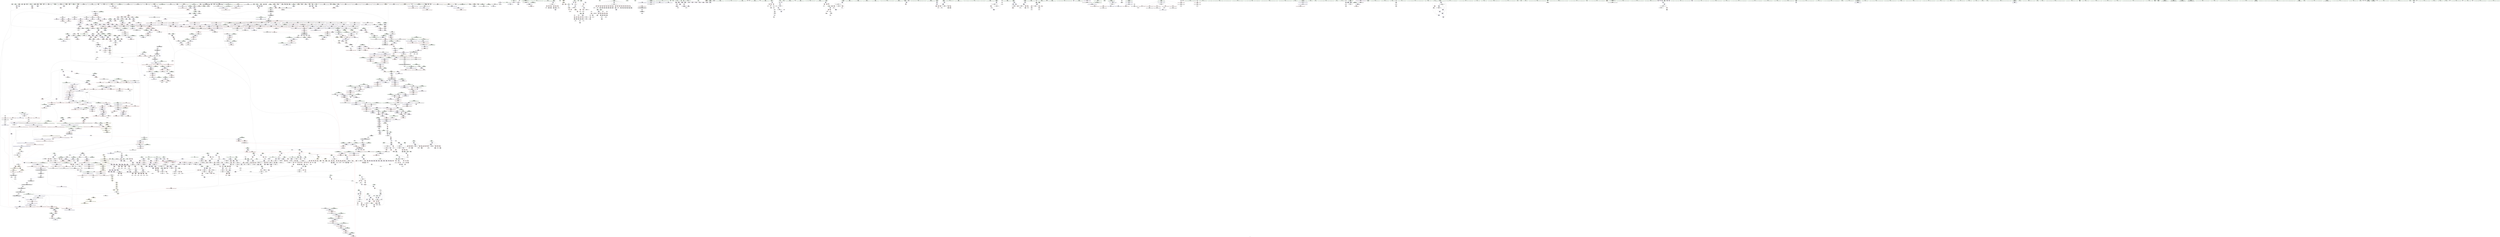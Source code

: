 digraph "SVFG" {
	label="SVFG";

	Node0x556ef7950ee0 [shape=record,color=grey,label="{NodeID: 0\nNullPtr}"];
	Node0x556ef7950ee0 -> Node0x556ef7a2c970[style=solid];
	Node0x556ef7950ee0 -> Node0x556ef7a2ca70[style=solid];
	Node0x556ef7950ee0 -> Node0x556ef7a2cb40[style=solid];
	Node0x556ef7950ee0 -> Node0x556ef7a2cc10[style=solid];
	Node0x556ef7950ee0 -> Node0x556ef7a2cce0[style=solid];
	Node0x556ef7950ee0 -> Node0x556ef7a2cdb0[style=solid];
	Node0x556ef7950ee0 -> Node0x556ef7a2ce80[style=solid];
	Node0x556ef7950ee0 -> Node0x556ef7a2cf50[style=solid];
	Node0x556ef7950ee0 -> Node0x556ef7a2d020[style=solid];
	Node0x556ef7950ee0 -> Node0x556ef7a2d0f0[style=solid];
	Node0x556ef7950ee0 -> Node0x556ef7a2d1c0[style=solid];
	Node0x556ef7950ee0 -> Node0x556ef7a2d290[style=solid];
	Node0x556ef7950ee0 -> Node0x556ef7a2d360[style=solid];
	Node0x556ef7950ee0 -> Node0x556ef7a2d430[style=solid];
	Node0x556ef7950ee0 -> Node0x556ef7a2d500[style=solid];
	Node0x556ef7950ee0 -> Node0x556ef7a2d5d0[style=solid];
	Node0x556ef7950ee0 -> Node0x556ef7a2d6a0[style=solid];
	Node0x556ef7950ee0 -> Node0x556ef7a2d770[style=solid];
	Node0x556ef7950ee0 -> Node0x556ef7a2d840[style=solid];
	Node0x556ef7950ee0 -> Node0x556ef7a2d910[style=solid];
	Node0x556ef7950ee0 -> Node0x556ef7a2d9e0[style=solid];
	Node0x556ef7950ee0 -> Node0x556ef7a2dab0[style=solid];
	Node0x556ef7950ee0 -> Node0x556ef7a2db80[style=solid];
	Node0x556ef7950ee0 -> Node0x556ef7a2dc50[style=solid];
	Node0x556ef7950ee0 -> Node0x556ef7a2dd20[style=solid];
	Node0x556ef7950ee0 -> Node0x556ef7a2ddf0[style=solid];
	Node0x556ef7950ee0 -> Node0x556ef7a2dec0[style=solid];
	Node0x556ef7950ee0 -> Node0x556ef7a2df90[style=solid];
	Node0x556ef7950ee0 -> Node0x556ef7a2e060[style=solid];
	Node0x556ef7950ee0 -> Node0x556ef7a2e130[style=solid];
	Node0x556ef7950ee0 -> Node0x556ef7a2e200[style=solid];
	Node0x556ef7950ee0 -> Node0x556ef7a2e2d0[style=solid];
	Node0x556ef7950ee0 -> Node0x556ef7a2e3a0[style=solid];
	Node0x556ef7950ee0 -> Node0x556ef7a2e470[style=solid];
	Node0x556ef7950ee0 -> Node0x556ef7a2e540[style=solid];
	Node0x556ef7950ee0 -> Node0x556ef7a2e610[style=solid];
	Node0x556ef7950ee0 -> Node0x556ef7a2e6e0[style=solid];
	Node0x556ef7950ee0 -> Node0x556ef7a2e7b0[style=solid];
	Node0x556ef7950ee0 -> Node0x556ef7a2e880[style=solid];
	Node0x556ef7950ee0 -> Node0x556ef7a2e950[style=solid];
	Node0x556ef7950ee0 -> Node0x556ef7a2ea20[style=solid];
	Node0x556ef7950ee0 -> Node0x556ef7a2eaf0[style=solid];
	Node0x556ef7950ee0 -> Node0x556ef7a2ebc0[style=solid];
	Node0x556ef7950ee0 -> Node0x556ef7a2ec90[style=solid];
	Node0x556ef7950ee0 -> Node0x556ef7a3f510[style=solid];
	Node0x556ef7950ee0 -> Node0x556ef7a3f5a0[style=solid];
	Node0x556ef7950ee0 -> Node0x556ef7a3f670[style=solid];
	Node0x556ef7950ee0 -> Node0x556ef7a3f740[style=solid];
	Node0x556ef7950ee0 -> Node0x556ef7a3f810[style=solid];
	Node0x556ef7950ee0 -> Node0x556ef7a3f8e0[style=solid];
	Node0x556ef7950ee0 -> Node0x556ef7a3f9b0[style=solid];
	Node0x556ef7950ee0 -> Node0x556ef7a3fa80[style=solid];
	Node0x556ef7950ee0 -> Node0x556ef7a3fb50[style=solid];
	Node0x556ef7950ee0 -> Node0x556ef7a3fc20[style=solid];
	Node0x556ef7950ee0 -> Node0x556ef7a3fcf0[style=solid];
	Node0x556ef7950ee0 -> Node0x556ef7a3fdc0[style=solid];
	Node0x556ef7950ee0 -> Node0x556ef7a75ca0[style=solid];
	Node0x556ef7950ee0 -> Node0x556ef7a4fb00[style=solid];
	Node0x556ef7950ee0 -> Node0x556ef7a4fbd0[style=solid];
	Node0x556ef7950ee0 -> Node0x556ef7a4fca0[style=solid];
	Node0x556ef7950ee0 -> Node0x556ef7a51f90[style=solid];
	Node0x556ef7950ee0 -> Node0x556ef7a5de90[style=solid];
	Node0x556ef7950ee0 -> Node0x556ef7ac5a70[style=solid];
	Node0x556ef7950ee0 -> Node0x556ef7ac8a70[style=solid];
	Node0x556ef7950ee0:s64 -> Node0x556ef7c55610[style=solid,color=red];
	Node0x556ef7a4fa30 [shape=record,color=blue,label="{NodeID: 1550\n1591\<--1590\nthis.addr\<--this\n_ZNSt12_Vector_baseIiSaIiEE12_Vector_implC2Ev\n}"];
	Node0x556ef7a4fa30 -> Node0x556ef7a6a2c0[style=dashed];
	Node0x556ef7a2dec0 [shape=record,color=black,label="{NodeID: 443\n448\<--3\nlpad.val1\<--dummyVal\n_ZStplIcSt11char_traitsIcESaIcEENSt7__cxx1112basic_stringIT_T0_T1_EERKS8_PKS5_\n}"];
	Node0x556ef7a3d4d0 [shape=record,color=purple,label="{NodeID: 886\n2086\<--2084\nadd.ptr39\<--\n_ZNSt6vectorIiSaIiEE17_M_realloc_insertIJiEEEvN9__gnu_cxx17__normal_iteratorIPiS1_EEDpOT_\n}"];
	Node0x556ef7a3d4d0 -> Node0x556ef7a527b0[style=solid];
	Node0x556ef7c5cdb0 [shape=record,color=black,label="{NodeID: 3543\n828 = PHI()\n}"];
	Node0x556ef7ac5a70 [shape=record,color=grey,label="{NodeID: 2436\n1735 = cmp(1734, 3, )\n}"];
	Node0x556ef7a736a0 [shape=record,color=red,label="{NodeID: 1329\n2914\<--2905\nthis1\<--this.addr\n_ZNK9__gnu_cxx5__ops15_Iter_less_iterclIPiS3_EEbT_T0_\n}"];
	Node0x556ef7a265a0 [shape=record,color=green,label="{NodeID: 222\n1707\<--1708\n_ZNSt12_Destroy_auxILb1EE9__destroyIPiEEvT_S3_\<--_ZNSt12_Destroy_auxILb1EE9__destroyIPiEEvT_S3__field_insensitive\n}"];
	Node0x556ef7a49a90 [shape=record,color=black,label="{NodeID: 665\n2504\<--2490\n\<--agg.tmp2\n_ZSt22__uninitialized_copy_aISt13move_iteratorIPiES1_iET0_T_S4_S3_RSaIT1_E\n}"];
	Node0x556ef7a49a90 -> Node0x556ef7a3b2b0[style=solid];
	Node0x556ef7a68310 [shape=record,color=red,label="{NodeID: 1108\n1486\<--800\n\<--k355\n_Z9solveCasev\n}"];
	Node0x556ef7a68310 -> Node0x556ef7a45990[style=solid];
	Node0x556ef7a1de10 [shape=record,color=green,label="{NodeID: 1\n5\<--1\n\<--dummyObj\nCan only get source location for instruction, argument, global var or function.}"];
	Node0x556ef7b59e90 [shape=record,color=black,label="{NodeID: 2658\nMR_211V_4 = PHI(MR_211V_5, MR_211V_3, )\npts\{749 \}\n}"];
	Node0x556ef7b59e90 -> Node0x556ef7a63b90[style=dashed];
	Node0x556ef7b59e90 -> Node0x556ef7a63c60[style=dashed];
	Node0x556ef7b59e90 -> Node0x556ef7a63d30[style=dashed];
	Node0x556ef7b59e90 -> Node0x556ef7a63e00[style=dashed];
	Node0x556ef7b59e90 -> Node0x556ef7a63ed0[style=dashed];
	Node0x556ef7b59e90 -> Node0x556ef7a63fa0[style=dashed];
	Node0x556ef7b59e90 -> Node0x556ef7a7b080[style=dashed];
	Node0x556ef7a4fb00 [shape=record,color=blue, style = dotted,label="{NodeID: 1551\n1599\<--3\n_M_start\<--dummyVal\n_ZNSt12_Vector_baseIiSaIiEE12_Vector_implC2Ev\n}"];
	Node0x556ef7a2df90 [shape=record,color=black,label="{NodeID: 444\n464\<--3\n\<--dummyVal\n_ZNSt6vectorIiSaIiEEC2Ev\n}"];
	Node0x556ef7a3d5a0 [shape=record,color=purple,label="{NodeID: 887\n2749\<--2747\nadd.ptr\<--\n_ZNSt11__copy_moveILb1ELb1ESt26random_access_iterator_tagE8__copy_mIiEEPT_PKS3_S6_S4_\n}"];
	Node0x556ef7a3d5a0 -> Node0x556ef7a4afb0[style=solid];
	Node0x556ef7c5ce80 [shape=record,color=black,label="{NodeID: 3544\n1365 = PHI(573, )\n}"];
	Node0x556ef7c5ce80 -> Node0x556ef7a44fd0[style=solid];
	Node0x556ef7ac5bf0 [shape=record,color=grey,label="{NodeID: 2437\n1238 = cmp(1237, 245, )\n}"];
	Node0x556ef7a73770 [shape=record,color=red,label="{NodeID: 1330\n2915\<--2907\n\<--__it1.addr\n_ZNK9__gnu_cxx5__ops15_Iter_less_iterclIPiS3_EEbT_T0_\n}"];
	Node0x556ef7a73770 -> Node0x556ef7a73910[style=solid];
	Node0x556ef7a266a0 [shape=record,color=green,label="{NodeID: 223\n1713\<--1714\n.addr\<--.addr_field_insensitive\n_ZNSt12_Destroy_auxILb1EE9__destroyIPiEEvT_S3_\n}"];
	Node0x556ef7a266a0 -> Node0x556ef7a50660[style=solid];
	Node0x556ef7a49b60 [shape=record,color=black,label="{NodeID: 666\n2475\<--2512\n_ZSt22__uninitialized_copy_aISt13move_iteratorIPiES1_iET0_T_S4_S3_RSaIT1_E_ret\<--call\n_ZSt22__uninitialized_copy_aISt13move_iteratorIPiES1_iET0_T_S4_S3_RSaIT1_E\n|{<s0>150}}"];
	Node0x556ef7a49b60:s0 -> Node0x556ef7c60ea0[style=solid,color=blue];
	Node0x556ef7a683e0 [shape=record,color=red,label="{NodeID: 1109\n1493\<--800\n\<--k355\n_Z9solveCasev\n}"];
	Node0x556ef7a683e0 -> Node0x556ef7abc170[style=solid];
	Node0x556ef7a1dea0 [shape=record,color=green,label="{NodeID: 2\n7\<--1\n.str\<--dummyObj\nGlob }"];
	Node0x556ef7a4fbd0 [shape=record,color=blue, style = dotted,label="{NodeID: 1552\n1601\<--3\n_M_finish\<--dummyVal\n_ZNSt12_Vector_baseIiSaIiEE12_Vector_implC2Ev\n}"];
	Node0x556ef7a2e060 [shape=record,color=black,label="{NodeID: 445\n465\<--3\n\<--dummyVal\n_ZNSt6vectorIiSaIiEEC2Ev\n|{<s0>36}}"];
	Node0x556ef7a2e060:s0 -> Node0x556ef7c63a80[style=solid,color=red];
	Node0x556ef7a3d670 [shape=record,color=red,label="{NodeID: 888\n212\<--11\n\<--stdin\n_Z7getLineB5cxx11v\n}"];
	Node0x556ef7c5d080 [shape=record,color=black,label="{NodeID: 3545\n1412 = PHI(573, )\n}"];
	Node0x556ef7c5d080 -> Node0x556ef7a454b0[style=solid];
	Node0x556ef7ac5d70 [shape=record,color=grey,label="{NodeID: 2438\n1551 = cmp(1549, 1550, )\n}"];
	Node0x556ef7a73840 [shape=record,color=red,label="{NodeID: 1331\n2917\<--2909\n\<--__it2.addr\n_ZNK9__gnu_cxx5__ops15_Iter_less_iterclIPiS3_EEbT_T0_\n}"];
	Node0x556ef7a73840 -> Node0x556ef7a739e0[style=solid];
	Node0x556ef7a26770 [shape=record,color=green,label="{NodeID: 224\n1715\<--1716\n.addr1\<--.addr1_field_insensitive\n_ZNSt12_Destroy_auxILb1EE9__destroyIPiEEvT_S3_\n}"];
	Node0x556ef7a26770 -> Node0x556ef7a50730[style=solid];
	Node0x556ef7b8b4c0 [shape=record,color=yellow,style=double,label="{NodeID: 2881\n117V_1 = ENCHI(MR_117V_0)\npts\{38 307 2987 \}\nFun[_ZN9__gnu_cxx13new_allocatorIiE9constructIiJiEEEvPT_DpOT0_]}"];
	Node0x556ef7b8b4c0 -> Node0x556ef7a6dfb0[style=dashed];
	Node0x556ef7a49c30 [shape=record,color=black,label="{NodeID: 667\n2516\<--2528\n_ZSt32__make_move_if_noexcept_iteratorIiSt13move_iteratorIPiEET0_PT__ret\<--\n_ZSt32__make_move_if_noexcept_iteratorIiSt13move_iteratorIPiEET0_PT_\n|{<s0>148|<s1>149}}"];
	Node0x556ef7a49c30:s0 -> Node0x556ef7c60d00[style=solid,color=blue];
	Node0x556ef7a49c30:s1 -> Node0x556ef7c60dd0[style=solid,color=blue];
	Node0x556ef7a684b0 [shape=record,color=red,label="{NodeID: 1110\n868\<--867\n\<--arrayidx23\n_Z9solveCasev\n}"];
	Node0x556ef7a684b0 -> Node0x556ef7a42590[style=solid];
	Node0x556ef7a1e560 [shape=record,color=green,label="{NodeID: 3\n11\<--1\nstdin\<--dummyObj\nGlob }"];
	Node0x556ef7a4fca0 [shape=record,color=blue, style = dotted,label="{NodeID: 1553\n1603\<--3\n_M_end_of_storage\<--dummyVal\n_ZNSt12_Vector_baseIiSaIiEE12_Vector_implC2Ev\n}"];
	Node0x556ef7a2e130 [shape=record,color=black,label="{NodeID: 446\n523\<--3\n\<--dummyVal\n_ZNSt6vectorIiSaIiEED2Ev\n}"];
	Node0x556ef7a3d740 [shape=record,color=red,label="{NodeID: 889\n219\<--11\n\<--stdin\n_Z7getLineB5cxx11v\n}"];
	Node0x556ef7c5d1c0 [shape=record,color=black,label="{NodeID: 3546\n909 = PHI()\n}"];
	Node0x556ef7c5d1c0 -> Node0x556ef7a68580[style=solid];
	Node0x556ef7ac5ef0 [shape=record,color=grey,label="{NodeID: 2439\n1167 = cmp(5, 1165, )\n}"];
	Node0x556ef7a73910 [shape=record,color=red,label="{NodeID: 1332\n2916\<--2915\n\<--\n_ZNK9__gnu_cxx5__ops15_Iter_less_iterclIPiS3_EEbT_T0_\n}"];
	Node0x556ef7a73910 -> Node0x556ef7ac28f0[style=solid];
	Node0x556ef7a26840 [shape=record,color=green,label="{NodeID: 225\n1724\<--1725\nthis.addr\<--this.addr_field_insensitive\n_ZNSt12_Vector_baseIiSaIiEE13_M_deallocateEPim\n}"];
	Node0x556ef7a26840 -> Node0x556ef7a6ad50[style=solid];
	Node0x556ef7a26840 -> Node0x556ef7a50800[style=solid];
	Node0x556ef7a49d00 [shape=record,color=black,label="{NodeID: 668\n2553\<--2534\n\<--__first\n_ZSt18uninitialized_copyISt13move_iteratorIPiES1_ET0_T_S4_S3_\n}"];
	Node0x556ef7a49d00 -> Node0x556ef7a3b930[style=solid];
	Node0x556ef7a68580 [shape=record,color=red,label="{NodeID: 1111\n910\<--909\n\<--call40\n_Z9solveCasev\n}"];
	Node0x556ef7a68580 -> Node0x556ef7a428d0[style=solid];
	Node0x556ef7a1e5f0 [shape=record,color=green,label="{NodeID: 4\n12\<--1\n.str.1\<--dummyObj\nGlob }"];
	Node0x556ef7a4fd70 [shape=record,color=blue,label="{NodeID: 1554\n1608\<--1607\nthis.addr\<--this\n_ZNSaIiEC2Ev\n}"];
	Node0x556ef7a4fd70 -> Node0x556ef7a6a390[style=dashed];
	Node0x556ef7a2e200 [shape=record,color=black,label="{NodeID: 447\n524\<--3\n\<--dummyVal\n_ZNSt6vectorIiSaIiEED2Ev\n}"];
	Node0x556ef7a2e200 -> Node0x556ef7a77ef0[style=solid];
	Node0x556ef7a3d810 [shape=record,color=red,label="{NodeID: 890\n1550\<--14\n\<--Tests\nmain\n}"];
	Node0x556ef7a3d810 -> Node0x556ef7ac5d70[style=solid];
	Node0x556ef7c5d290 [shape=record,color=black,label="{NodeID: 3547\n939 = PHI()\n}"];
	Node0x556ef7c5d290 -> Node0x556ef7a68720[style=solid];
	Node0x556ef7ac6070 [shape=record,color=grey,label="{NodeID: 2440\n1176 = cmp(1173, 1175, )\n}"];
	Node0x556ef7a739e0 [shape=record,color=red,label="{NodeID: 1333\n2918\<--2917\n\<--\n_ZNK9__gnu_cxx5__ops15_Iter_less_iterclIPiS3_EEbT_T0_\n}"];
	Node0x556ef7a739e0 -> Node0x556ef7ac28f0[style=solid];
	Node0x556ef7a26910 [shape=record,color=green,label="{NodeID: 226\n1726\<--1727\n__p.addr\<--__p.addr_field_insensitive\n_ZNSt12_Vector_baseIiSaIiEE13_M_deallocateEPim\n}"];
	Node0x556ef7a26910 -> Node0x556ef7a6ae20[style=solid];
	Node0x556ef7a26910 -> Node0x556ef7a6aef0[style=solid];
	Node0x556ef7a26910 -> Node0x556ef7a508d0[style=solid];
	Node0x556ef7a49dd0 [shape=record,color=black,label="{NodeID: 669\n2556\<--2536\n\<--__last\n_ZSt18uninitialized_copyISt13move_iteratorIPiES1_ET0_T_S4_S3_\n}"];
	Node0x556ef7a49dd0 -> Node0x556ef7a3bad0[style=solid];
	Node0x556ef7a68650 [shape=record,color=red,label="{NodeID: 1112\n929\<--928\n\<--\n_Z9solveCasev\n}"];
	Node0x556ef7a68650 -> Node0x556ef7a79ea0[style=solid];
	Node0x556ef7a1e680 [shape=record,color=green,label="{NodeID: 5\n23\<--1\n__dso_handle\<--dummyObj\nGlob }"];
	Node0x556ef7a4fe40 [shape=record,color=blue,label="{NodeID: 1555\n1619\<--1618\nthis.addr\<--this\n_ZN9__gnu_cxx13new_allocatorIiEC2Ev\n}"];
	Node0x556ef7a4fe40 -> Node0x556ef7a6a460[style=dashed];
	Node0x556ef7a2e2d0 [shape=record,color=black,label="{NodeID: 448\n526\<--3\n\<--dummyVal\n_ZNSt6vectorIiSaIiEED2Ev\n}"];
	Node0x556ef7a2e2d0 -> Node0x556ef7a77fc0[style=solid];
	Node0x556ef7a3d8e0 [shape=record,color=red,label="{NodeID: 891\n1463\<--16\n\<--cnum\n_Z9solveCasev\n}"];
	Node0x556ef7c5d360 [shape=record,color=black,label="{NodeID: 3548\n969 = PHI()\n}"];
	Node0x556ef7c5d360 -> Node0x556ef7a688c0[style=solid];
	Node0x556ef7ac61f0 [shape=record,color=grey,label="{NodeID: 2441\n1191 = cmp(1188, 1190, )\n}"];
	Node0x556ef7a73ab0 [shape=record,color=red,label="{NodeID: 1334\n2930\<--2924\n\<--__a.addr\n_ZSt9iter_swapIPiS0_EvT_T0_\n|{<s0>189}}"];
	Node0x556ef7a73ab0:s0 -> Node0x556ef7c584c0[style=solid,color=red];
	Node0x556ef7a269e0 [shape=record,color=green,label="{NodeID: 227\n1728\<--1729\n__n.addr\<--__n.addr_field_insensitive\n_ZNSt12_Vector_baseIiSaIiEE13_M_deallocateEPim\n}"];
	Node0x556ef7a269e0 -> Node0x556ef7a6afc0[style=solid];
	Node0x556ef7a269e0 -> Node0x556ef7a509a0[style=solid];
	Node0x556ef7a49ea0 [shape=record,color=black,label="{NodeID: 670\n2552\<--2542\n\<--agg.tmp\n_ZSt18uninitialized_copyISt13move_iteratorIPiES1_ET0_T_S4_S3_\n}"];
	Node0x556ef7a49ea0 -> Node0x556ef7a3b860[style=solid];
	Node0x556ef7a68720 [shape=record,color=red,label="{NodeID: 1113\n940\<--939\n\<--call54\n_Z9solveCasev\n}"];
	Node0x556ef7a68720 -> Node0x556ef7a42c10[style=solid];
	Node0x556ef7a1e710 [shape=record,color=green,label="{NodeID: 6\n39\<--1\n.str.2\<--dummyObj\nGlob }"];
	Node0x556ef7a4ff10 [shape=record,color=blue,label="{NodeID: 1556\n1628\<--1625\n__first.addr\<--__first\n_ZSt8_DestroyIPiiEvT_S1_RSaIT0_E\n}"];
	Node0x556ef7a4ff10 -> Node0x556ef7a6a530[style=dashed];
	Node0x556ef7a2e3a0 [shape=record,color=black,label="{NodeID: 449\n879\<--3\n\<--dummyVal\n_Z9solveCasev\n}"];
	Node0x556ef7a3d9b0 [shape=record,color=red,label="{NodeID: 892\n1549\<--16\n\<--cnum\nmain\n}"];
	Node0x556ef7a3d9b0 -> Node0x556ef7ac5d70[style=solid];
	Node0x556ef7c5d430 [shape=record,color=black,label="{NodeID: 3549\n1015 = PHI(1513, )\n}"];
	Node0x556ef7ac6370 [shape=record,color=grey,label="{NodeID: 2442\n905 = cmp(903, 904, )\n}"];
	Node0x556ef7a73b80 [shape=record,color=red,label="{NodeID: 1335\n2931\<--2926\n\<--__b.addr\n_ZSt9iter_swapIPiS0_EvT_T0_\n|{<s0>189}}"];
	Node0x556ef7a73b80:s0 -> Node0x556ef7c585d0[style=solid,color=red];
	Node0x556ef7a2eda0 [shape=record,color=green,label="{NodeID: 228\n1742\<--1743\n_ZNSt16allocator_traitsISaIiEE10deallocateERS0_Pim\<--_ZNSt16allocator_traitsISaIiEE10deallocateERS0_Pim_field_insensitive\n}"];
	Node0x556ef7a49f70 [shape=record,color=black,label="{NodeID: 671\n2555\<--2544\n\<--agg.tmp2\n_ZSt18uninitialized_copyISt13move_iteratorIPiES1_ET0_T_S4_S3_\n}"];
	Node0x556ef7a49f70 -> Node0x556ef7a3ba00[style=solid];
	Node0x556ef7a687f0 [shape=record,color=red,label="{NodeID: 1114\n956\<--955\n\<--\n_Z9solveCasev\n}"];
	Node0x556ef7a687f0 -> Node0x556ef7a7a2b0[style=solid];
	Node0x556ef7a1e7a0 [shape=record,color=green,label="{NodeID: 7\n41\<--1\n.str.3\<--dummyObj\nGlob }"];
	Node0x556ef7a4ffe0 [shape=record,color=blue,label="{NodeID: 1557\n1630\<--1626\n__last.addr\<--__last\n_ZSt8_DestroyIPiiEvT_S1_RSaIT0_E\n}"];
	Node0x556ef7a4ffe0 -> Node0x556ef7a6a600[style=dashed];
	Node0x556ef7a2e470 [shape=record,color=black,label="{NodeID: 450\n880\<--3\n\<--dummyVal\n_Z9solveCasev\n}"];
	Node0x556ef7a2e470 -> Node0x556ef7a794e0[style=solid];
	Node0x556ef7a3da80 [shape=record,color=red,label="{NodeID: 893\n1555\<--16\n\<--cnum\nmain\n}"];
	Node0x556ef7a3da80 -> Node0x556ef7abee70[style=solid];
	Node0x556ef7c5d570 [shape=record,color=black,label="{NodeID: 3550\n1303 = PHI(667, )\n|{<s0>75}}"];
	Node0x556ef7c5d570:s0 -> Node0x556ef7c589f0[style=solid,color=red];
	Node0x556ef7ac64f0 [shape=record,color=grey,label="{NodeID: 2443\n2886 = cmp(2884, 2885, )\n}"];
	Node0x556ef7a73c50 [shape=record,color=red,label="{NodeID: 1336\n2947\<--2941\n\<--__first.addr\n_ZSt9__reverseIPiEvT_S1_St26random_access_iterator_tag\n}"];
	Node0x556ef7a73c50 -> Node0x556ef7ac22f0[style=solid];
	Node0x556ef7a2ee60 [shape=record,color=green,label="{NodeID: 229\n1748\<--1749\nthis.addr\<--this.addr_field_insensitive\n_ZNSt12_Vector_baseIiSaIiEE12_Vector_implD2Ev\n}"];
	Node0x556ef7a2ee60 -> Node0x556ef7a6b090[style=solid];
	Node0x556ef7a2ee60 -> Node0x556ef7a50a70[style=solid];
	Node0x556ef7a4a040 [shape=record,color=black,label="{NodeID: 672\n2530\<--2563\n_ZSt18uninitialized_copyISt13move_iteratorIPiES1_ET0_T_S4_S3__ret\<--call\n_ZSt18uninitialized_copyISt13move_iteratorIPiES1_ET0_T_S4_S3_\n|{<s0>161}}"];
	Node0x556ef7a4a040:s0 -> Node0x556ef7c61380[style=solid,color=blue];
	Node0x556ef7a688c0 [shape=record,color=red,label="{NodeID: 1115\n970\<--969\n\<--call67\n_Z9solveCasev\n}"];
	Node0x556ef7a688c0 -> Node0x556ef7a42e80[style=solid];
	Node0x556ef7a1e830 [shape=record,color=green,label="{NodeID: 8\n55\<--1\n.str.4\<--dummyObj\nGlob }"];
	Node0x556ef7a500b0 [shape=record,color=blue,label="{NodeID: 1558\n1632\<--1627\n.addr\<--\n_ZSt8_DestroyIPiiEvT_S1_RSaIT0_E\n}"];
	Node0x556ef7a2e540 [shape=record,color=black,label="{NodeID: 451\n882\<--3\n\<--dummyVal\n_Z9solveCasev\n}"];
	Node0x556ef7a2e540 -> Node0x556ef7a795b0[style=solid];
	Node0x556ef7a3db50 [shape=record,color=red,label="{NodeID: 894\n592\<--32\n\<--N\n_Z4edgei\n}"];
	Node0x556ef7a3db50 -> Node0x556ef7ac6df0[style=solid];
	Node0x556ef7c5d7d0 [shape=record,color=black,label="{NodeID: 3551\n1304 = PHI(650, )\n}"];
	Node0x556ef7c5d7d0 -> Node0x556ef7a7ce90[style=solid];
	Node0x556ef7ac6670 [shape=record,color=grey,label="{NodeID: 2444\n1196 = cmp(1195, 5, )\n}"];
	Node0x556ef7a73d20 [shape=record,color=red,label="{NodeID: 1337\n2956\<--2941\n\<--__first.addr\n_ZSt9__reverseIPiEvT_S1_St26random_access_iterator_tag\n}"];
	Node0x556ef7a73d20 -> Node0x556ef7ac2470[style=solid];
	Node0x556ef7a2ef30 [shape=record,color=green,label="{NodeID: 230\n1754\<--1755\n_ZNSaIiED2Ev\<--_ZNSaIiED2Ev_field_insensitive\n}"];
	Node0x556ef7a4a110 [shape=record,color=black,label="{NodeID: 673\n2592\<--2576\n\<--__first\n_ZNSt20__uninitialized_copyILb1EE13__uninit_copyISt13move_iteratorIPiES3_EET0_T_S6_S5_\n}"];
	Node0x556ef7a4a110 -> Node0x556ef7a3bfb0[style=solid];
	Node0x556ef7a68990 [shape=record,color=red,label="{NodeID: 1116\n982\<--981\n\<--\n_Z9solveCasev\n}"];
	Node0x556ef7a68990 -> Node0x556ef7a7a6c0[style=solid];
	Node0x556ef7a1e8c0 [shape=record,color=green,label="{NodeID: 9\n57\<--1\n.str.5\<--dummyObj\nGlob }"];
	Node0x556ef7a50180 [shape=record,color=blue,label="{NodeID: 1559\n1645\<--1644\nthis.addr\<--this\n_ZNSt12_Vector_baseIiSaIiEE19_M_get_Tp_allocatorEv\n}"];
	Node0x556ef7a50180 -> Node0x556ef7a6a6d0[style=dashed];
	Node0x556ef7a2e610 [shape=record,color=black,label="{NodeID: 452\n1100\<--3\n\<--dummyVal\n_Z9solveCasev\n}"];
	Node0x556ef7a3dc20 [shape=record,color=red,label="{NodeID: 895\n811\<--32\n\<--N\n_Z9solveCasev\n}"];
	Node0x556ef7a3dc20 -> Node0x556ef7ac46f0[style=solid];
	Node0x556ef7c5d8e0 [shape=record,color=black,label="{NodeID: 3552\n1072 = PHI()\n}"];
	Node0x556ef7c5d8e0 -> Node0x556ef7a436a0[style=solid];
	Node0x556ef7ac67f0 [shape=record,color=grey,label="{NodeID: 2445\n914 = cmp(911, 913, )\n}"];
	Node0x556ef7ac67f0 -> Node0x556ef7a42a70[style=solid];
	Node0x556ef7a73df0 [shape=record,color=red,label="{NodeID: 1338\n2960\<--2941\n\<--__first.addr\n_ZSt9__reverseIPiEvT_S1_St26random_access_iterator_tag\n|{<s0>190}}"];
	Node0x556ef7a73df0:s0 -> Node0x556ef7c64ed0[style=solid,color=red];
	Node0x556ef7a2f030 [shape=record,color=green,label="{NodeID: 231\n1761\<--1762\n__a.addr\<--__a.addr_field_insensitive\n_ZNSt16allocator_traitsISaIiEE10deallocateERS0_Pim\n}"];
	Node0x556ef7a2f030 -> Node0x556ef7a6b160[style=solid];
	Node0x556ef7a2f030 -> Node0x556ef7a50b40[style=solid];
	Node0x556ef7a4a1e0 [shape=record,color=black,label="{NodeID: 674\n2595\<--2578\n\<--__last\n_ZNSt20__uninitialized_copyILb1EE13__uninit_copyISt13move_iteratorIPiES3_EET0_T_S6_S5_\n}"];
	Node0x556ef7a4a1e0 -> Node0x556ef7a3c150[style=solid];
	Node0x556ef7a68a60 [shape=record,color=red,label="{NodeID: 1117\n1085\<--1084\n\<--call130\n_Z9solveCasev\n}"];
	Node0x556ef7a68a60 -> Node0x556ef7a43840[style=solid];
	Node0x556ef7a1e950 [shape=record,color=green,label="{NodeID: 10\n59\<--1\n.str.6\<--dummyObj\nGlob }"];
	Node0x556ef7a50250 [shape=record,color=blue,label="{NodeID: 1560\n1654\<--1653\nthis.addr\<--this\n_ZNSt12_Vector_baseIiSaIiEED2Ev\n}"];
	Node0x556ef7a50250 -> Node0x556ef7a6a7a0[style=dashed];
	Node0x556ef7a2e6e0 [shape=record,color=black,label="{NodeID: 453\n1101\<--3\n\<--dummyVal\n_Z9solveCasev\n}"];
	Node0x556ef7a2e6e0 -> Node0x556ef7a7b7d0[style=solid];
	Node0x556ef7a3dcf0 [shape=record,color=red,label="{NodeID: 896\n839\<--32\n\<--N\n_Z9solveCasev\n}"];
	Node0x556ef7a3dcf0 -> Node0x556ef7ac3c70[style=solid];
	Node0x556ef7c5d9b0 [shape=record,color=black,label="{NodeID: 3553\n1171 = PHI()\n}"];
	Node0x556ef7c5d9b0 -> Node0x556ef7a68e70[style=solid];
	Node0x556ef7ac6970 [shape=record,color=grey,label="{NodeID: 2446\n544 = cmp(540, 543, )\n}"];
	Node0x556ef7a73ec0 [shape=record,color=red,label="{NodeID: 1339\n2963\<--2941\n\<--__first.addr\n_ZSt9__reverseIPiEvT_S1_St26random_access_iterator_tag\n}"];
	Node0x556ef7a73ec0 -> Node0x556ef7a3d0c0[style=solid];
	Node0x556ef7a2f100 [shape=record,color=green,label="{NodeID: 232\n1763\<--1764\n__p.addr\<--__p.addr_field_insensitive\n_ZNSt16allocator_traitsISaIiEE10deallocateERS0_Pim\n}"];
	Node0x556ef7a2f100 -> Node0x556ef7a6b230[style=solid];
	Node0x556ef7a2f100 -> Node0x556ef7a50c10[style=solid];
	Node0x556ef7b8bcb0 [shape=record,color=yellow,style=double,label="{NodeID: 2889\n285V_1 = ENCHI(MR_285V_0)\npts\{25190000 \}\nFun[_ZSt32__make_move_if_noexcept_iteratorIiSt13move_iteratorIPiEET0_PT_]|{<s0>162}}"];
	Node0x556ef7b8bcb0:s0 -> Node0x556ef7a56b20[style=dashed,color=red];
	Node0x556ef7a4a2b0 [shape=record,color=black,label="{NodeID: 675\n2591\<--2582\n\<--agg.tmp\n_ZNSt20__uninitialized_copyILb1EE13__uninit_copyISt13move_iteratorIPiES3_EET0_T_S6_S5_\n}"];
	Node0x556ef7a4a2b0 -> Node0x556ef7a3bee0[style=solid];
	Node0x556ef7a68b30 [shape=record,color=red,label="{NodeID: 1118\n1118\<--1117\n\<--\n_Z9solveCasev\n}"];
	Node0x556ef7a68b30 -> Node0x556ef7a7bcb0[style=solid];
	Node0x556ef7a1ea20 [shape=record,color=green,label="{NodeID: 11\n61\<--1\n.str.7\<--dummyObj\nGlob }"];
	Node0x556ef7a50320 [shape=record,color=blue,label="{NodeID: 1561\n1656\<--1685\nexn.slot\<--\n_ZNSt12_Vector_baseIiSaIiEED2Ev\n}"];
	Node0x556ef7a50320 -> Node0x556ef7a6a870[style=dashed];
	Node0x556ef7a2e7b0 [shape=record,color=black,label="{NodeID: 454\n1103\<--3\n\<--dummyVal\n_Z9solveCasev\n}"];
	Node0x556ef7a2e7b0 -> Node0x556ef7a7b8a0[style=solid];
	Node0x556ef7a3ddc0 [shape=record,color=red,label="{NodeID: 897\n853\<--32\n\<--N\n_Z9solveCasev\n}"];
	Node0x556ef7a3ddc0 -> Node0x556ef7ac4570[style=solid];
	Node0x556ef7c5da80 [shape=record,color=black,label="{NodeID: 3554\n1459 = PHI(667, )\n|{<s0>79}}"];
	Node0x556ef7c5da80:s0 -> Node0x556ef7c589f0[style=solid,color=red];
	Node0x556ef7ac6af0 [shape=record,color=grey,label="{NodeID: 2447\n1027 = cmp(1026, 891, )\n}"];
	Node0x556ef7a73f90 [shape=record,color=red,label="{NodeID: 1340\n2948\<--2943\n\<--__last.addr\n_ZSt9__reverseIPiEvT_S1_St26random_access_iterator_tag\n}"];
	Node0x556ef7a73f90 -> Node0x556ef7ac22f0[style=solid];
	Node0x556ef7a2f1d0 [shape=record,color=green,label="{NodeID: 233\n1765\<--1766\n__n.addr\<--__n.addr_field_insensitive\n_ZNSt16allocator_traitsISaIiEE10deallocateERS0_Pim\n}"];
	Node0x556ef7a2f1d0 -> Node0x556ef7a6b300[style=solid];
	Node0x556ef7a2f1d0 -> Node0x556ef7a50ce0[style=solid];
	Node0x556ef7b8bd90 [shape=record,color=yellow,style=double,label="{NodeID: 2890\n125V_1 = ENCHI(MR_125V_0)\npts\{555 \}\nFun[__cxx_global_array_dtor]}"];
	Node0x556ef7b8bd90 -> Node0x556ef7a78090[style=dashed];
	Node0x556ef7a4a380 [shape=record,color=black,label="{NodeID: 676\n2594\<--2584\n\<--agg.tmp2\n_ZNSt20__uninitialized_copyILb1EE13__uninit_copyISt13move_iteratorIPiES3_EET0_T_S6_S5_\n}"];
	Node0x556ef7a4a380 -> Node0x556ef7a3c080[style=solid];
	Node0x556ef7a68c00 [shape=record,color=red,label="{NodeID: 1119\n1127\<--1126\n\<--arrayidx143\n_Z9solveCasev\n}"];
	Node0x556ef7a68c00 -> Node0x556ef7abbff0[style=solid];
	Node0x556ef7a1eb20 [shape=record,color=green,label="{NodeID: 12\n64\<--1\n\<--dummyObj\nCan only get source location for instruction, argument, global var or function.}"];
	Node0x556ef7b5d590 [shape=record,color=black,label="{NodeID: 2669\nMR_43V_2 = PHI(MR_43V_1, MR_43V_3, )\npts\{38 \}\n|{<s0>186|<s1>188}}"];
	Node0x556ef7b5d590:s0 -> Node0x556ef7b2cc90[style=dashed,color=blue];
	Node0x556ef7b5d590:s1 -> Node0x556ef7b2cc90[style=dashed,color=blue];
	Node0x556ef7a503f0 [shape=record,color=blue,label="{NodeID: 1562\n1658\<--1687\nehselector.slot\<--\n_ZNSt12_Vector_baseIiSaIiEED2Ev\n}"];
	Node0x556ef7a2e880 [shape=record,color=black,label="{NodeID: 455\n1107\<--3\n\<--dummyVal\n_Z9solveCasev\n}"];
	Node0x556ef7a3de90 [shape=record,color=red,label="{NodeID: 898\n862\<--32\n\<--N\n_Z9solveCasev\n}"];
	Node0x556ef7a3de90 -> Node0x556ef7ac43f0[style=solid];
	Node0x556ef7c5dc50 [shape=record,color=black,label="{NodeID: 3555\n1460 = PHI(650, )\n}"];
	Node0x556ef7c5dc50 -> Node0x556ef7a4f210[style=solid];
	Node0x556ef7ac6c70 [shape=record,color=grey,label="{NodeID: 2448\n564 = cmp(561, 563, )\n}"];
	Node0x556ef7a74060 [shape=record,color=red,label="{NodeID: 1341\n2952\<--2943\n\<--__last.addr\n_ZSt9__reverseIPiEvT_S1_St26random_access_iterator_tag\n}"];
	Node0x556ef7a74060 -> Node0x556ef7a3cff0[style=solid];
	Node0x556ef7a2f2a0 [shape=record,color=green,label="{NodeID: 234\n1775\<--1776\n_ZN9__gnu_cxx13new_allocatorIiE10deallocateEPim\<--_ZN9__gnu_cxx13new_allocatorIiE10deallocateEPim_field_insensitive\n}"];
	Node0x556ef7b8bea0 [shape=record,color=yellow,style=double,label="{NodeID: 2891\n59V_1 = ENCHI(MR_59V_0)\npts\{2467 \}\nFun[_ZSt13__copy_move_aILb1EPiS0_ET1_T0_S2_S1_]|{<s0>180|<s1>180|<s2>180}}"];
	Node0x556ef7b8bea0:s0 -> Node0x556ef7a74fd0[style=dashed,color=red];
	Node0x556ef7b8bea0:s1 -> Node0x556ef7a56710[style=dashed,color=red];
	Node0x556ef7b8bea0:s2 -> Node0x556ef7b6a790[style=dashed,color=red];
	Node0x556ef7a4a450 [shape=record,color=black,label="{NodeID: 677\n2572\<--2602\n_ZNSt20__uninitialized_copyILb1EE13__uninit_copyISt13move_iteratorIPiES3_EET0_T_S6_S5__ret\<--call\n_ZNSt20__uninitialized_copyILb1EE13__uninit_copyISt13move_iteratorIPiES3_EET0_T_S6_S5_\n|{<s0>165}}"];
	Node0x556ef7a4a450:s0 -> Node0x556ef7c61450[style=solid,color=blue];
	Node0x556ef7a68cd0 [shape=record,color=red,label="{NodeID: 1120\n1143\<--1142\n\<--call155\n_Z9solveCasev\n}"];
	Node0x556ef7a68cd0 -> Node0x556ef7a43c50[style=solid];
	Node0x556ef7a1ec20 [shape=record,color=green,label="{NodeID: 13\n77\<--1\n\<--dummyObj\nCan only get source location for instruction, argument, global var or function.}"];
	Node0x556ef7b5da90 [shape=record,color=black,label="{NodeID: 2670\nMR_317V_3 = PHI(MR_317V_2, MR_317V_4, )\npts\{2942 \}\n}"];
	Node0x556ef7a504c0 [shape=record,color=blue,label="{NodeID: 1563\n1698\<--1696\n__first.addr\<--__first\n_ZSt8_DestroyIPiEvT_S1_\n}"];
	Node0x556ef7a504c0 -> Node0x556ef7a6abb0[style=dashed];
	Node0x556ef7a2e950 [shape=record,color=black,label="{NodeID: 456\n1108\<--3\n\<--dummyVal\n_Z9solveCasev\n}"];
	Node0x556ef7a2e950 -> Node0x556ef7a7b970[style=solid];
	Node0x556ef7a3df60 [shape=record,color=red,label="{NodeID: 899\n1010\<--32\n\<--N\n_Z9solveCasev\n}"];
	Node0x556ef7a3df60 -> Node0x556ef7a430f0[style=solid];
	Node0x556ef7c5dd60 [shape=record,color=black,label="{NodeID: 3556\n1467 = PHI()\n}"];
	Node0x556ef7ac6df0 [shape=record,color=grey,label="{NodeID: 2449\n593 = cmp(591, 592, )\n}"];
	Node0x556ef7a74130 [shape=record,color=red,label="{NodeID: 1342\n2957\<--2943\n\<--__last.addr\n_ZSt9__reverseIPiEvT_S1_St26random_access_iterator_tag\n}"];
	Node0x556ef7a74130 -> Node0x556ef7ac2470[style=solid];
	Node0x556ef7a2f3a0 [shape=record,color=green,label="{NodeID: 235\n1782\<--1783\nthis.addr\<--this.addr_field_insensitive\n_ZN9__gnu_cxx13new_allocatorIiE10deallocateEPim\n}"];
	Node0x556ef7a2f3a0 -> Node0x556ef7a6b3d0[style=solid];
	Node0x556ef7a2f3a0 -> Node0x556ef7a50db0[style=solid];
	Node0x556ef7a4a520 [shape=record,color=black,label="{NodeID: 678\n2626\<--2610\n\<--__first\n_ZSt4copyISt13move_iteratorIPiES1_ET0_T_S4_S3_\n}"];
	Node0x556ef7a4a520 -> Node0x556ef7a3c630[style=solid];
	Node0x556ef7a68da0 [shape=record,color=red,label="{NodeID: 1121\n1159\<--1158\n\<--\n_Z9solveCasev\n}"];
	Node0x556ef7a68da0 -> Node0x556ef7a7c190[style=solid];
	Node0x556ef7a1ed20 [shape=record,color=green,label="{NodeID: 14\n82\<--1\n\<--dummyObj\nCan only get source location for instruction, argument, global var or function.|{<s0>110}}"];
	Node0x556ef7a1ed20:s0 -> Node0x556ef7c65a30[style=solid,color=red];
	Node0x556ef7b5df90 [shape=record,color=black,label="{NodeID: 2671\nMR_319V_3 = PHI(MR_319V_2, MR_319V_5, )\npts\{2944 \}\n}"];
	Node0x556ef7a50590 [shape=record,color=blue,label="{NodeID: 1564\n1700\<--1697\n__last.addr\<--__last\n_ZSt8_DestroyIPiEvT_S1_\n}"];
	Node0x556ef7a50590 -> Node0x556ef7a6ac80[style=dashed];
	Node0x556ef7a2ea20 [shape=record,color=black,label="{NodeID: 457\n1110\<--3\n\<--dummyVal\n_Z9solveCasev\n}"];
	Node0x556ef7a2ea20 -> Node0x556ef7a7ba40[style=solid];
	Node0x556ef7a3e030 [shape=record,color=red,label="{NodeID: 900\n1062\<--32\n\<--N\n_Z9solveCasev\n}"];
	Node0x556ef7a3e030 -> Node0x556ef7ac88f0[style=solid];
	Node0x556ef7c5de30 [shape=record,color=black,label="{NodeID: 3557\n1479 = PHI()\n}"];
	Node0x556ef7ac6f70 [shape=record,color=grey,label="{NodeID: 2450\n944 = cmp(941, 943, )\n}"];
	Node0x556ef7a74200 [shape=record,color=red,label="{NodeID: 1343\n2961\<--2943\n\<--__last.addr\n_ZSt9__reverseIPiEvT_S1_St26random_access_iterator_tag\n|{<s0>190}}"];
	Node0x556ef7a74200:s0 -> Node0x556ef7c64fa0[style=solid,color=red];
	Node0x556ef7a2f470 [shape=record,color=green,label="{NodeID: 236\n1784\<--1785\n__p.addr\<--__p.addr_field_insensitive\n_ZN9__gnu_cxx13new_allocatorIiE10deallocateEPim\n}"];
	Node0x556ef7a2f470 -> Node0x556ef7a6b4a0[style=solid];
	Node0x556ef7a2f470 -> Node0x556ef7a50e80[style=solid];
	Node0x556ef7a4a5f0 [shape=record,color=black,label="{NodeID: 679\n2634\<--2612\n\<--__last\n_ZSt4copyISt13move_iteratorIPiES1_ET0_T_S4_S3_\n}"];
	Node0x556ef7a4a5f0 -> Node0x556ef7a3c7d0[style=solid];
	Node0x556ef7a68e70 [shape=record,color=red,label="{NodeID: 1122\n1172\<--1171\n\<--call173\n_Z9solveCasev\n}"];
	Node0x556ef7a68e70 -> Node0x556ef7a43ec0[style=solid];
	Node0x556ef7a1ee20 [shape=record,color=green,label="{NodeID: 15\n133\<--1\n\<--dummyObj\nCan only get source location for instruction, argument, global var or function.}"];
	Node0x556ef7b5e490 [shape=record,color=black,label="{NodeID: 2672\nMR_145V_3 = PHI(MR_145V_4, MR_145V_2, )\npts\{672 \}\n}"];
	Node0x556ef7b5e490 -> Node0x556ef7a60e10[style=dashed];
	Node0x556ef7b5e490 -> Node0x556ef7a60ee0[style=dashed];
	Node0x556ef7b5e490 -> Node0x556ef7a78a50[style=dashed];
	Node0x556ef7a50660 [shape=record,color=blue,label="{NodeID: 1565\n1713\<--1711\n.addr\<--\n_ZNSt12_Destroy_auxILb1EE9__destroyIPiEEvT_S3_\n}"];
	Node0x556ef7a2eaf0 [shape=record,color=black,label="{NodeID: 458\n1501\<--3\nlpad.val\<--dummyVal\n_Z9solveCasev\n}"];
	Node0x556ef7a3e100 [shape=record,color=red,label="{NodeID: 901\n1483\<--32\n\<--N\n_Z9solveCasev\n}"];
	Node0x556ef7a3e100 -> Node0x556ef7ac2bf0[style=solid];
	Node0x556ef7c5df00 [shape=record,color=black,label="{NodeID: 3558\n1491 = PHI()\n}"];
	Node0x556ef7ac70f0 [shape=record,color=grey,label="{NodeID: 2451\n603 = cmp(600, 602, )\n}"];
	Node0x556ef7a742d0 [shape=record,color=red,label="{NodeID: 1344\n2966\<--2943\n\<--__last.addr\n_ZSt9__reverseIPiEvT_S1_St26random_access_iterator_tag\n}"];
	Node0x556ef7a742d0 -> Node0x556ef7a3d190[style=solid];
	Node0x556ef7a2f540 [shape=record,color=green,label="{NodeID: 237\n1786\<--1787\n.addr\<--.addr_field_insensitive\n_ZN9__gnu_cxx13new_allocatorIiE10deallocateEPim\n}"];
	Node0x556ef7a2f540 -> Node0x556ef7a50f50[style=solid];
	Node0x556ef7a4a6c0 [shape=record,color=black,label="{NodeID: 680\n2625\<--2616\n\<--agg.tmp\n_ZSt4copyISt13move_iteratorIPiES1_ET0_T_S4_S3_\n}"];
	Node0x556ef7a4a6c0 -> Node0x556ef7a3c560[style=solid];
	Node0x556ef7a68f40 [shape=record,color=red,label="{NodeID: 1123\n1184\<--1183\n\<--\n_Z9solveCasev\n}"];
	Node0x556ef7a68f40 -> Node0x556ef7a7c5a0[style=solid];
	Node0x556ef7a1ef20 [shape=record,color=green,label="{NodeID: 16\n149\<--1\n\<--dummyObj\nCan only get source location for instruction, argument, global var or function.}"];
	Node0x556ef7b5e990 [shape=record,color=black,label="{NodeID: 2673\nMR_147V_3 = PHI(MR_147V_4, MR_147V_2, )\npts\{674 \}\n}"];
	Node0x556ef7b5e990 -> Node0x556ef7a60fb0[style=dashed];
	Node0x556ef7b5e990 -> Node0x556ef7a61080[style=dashed];
	Node0x556ef7b5e990 -> Node0x556ef7a61150[style=dashed];
	Node0x556ef7b5e990 -> Node0x556ef7a78b20[style=dashed];
	Node0x556ef7a50730 [shape=record,color=blue,label="{NodeID: 1566\n1715\<--1712\n.addr1\<--\n_ZNSt12_Destroy_auxILb1EE9__destroyIPiEEvT_S3_\n}"];
	Node0x556ef7a2ebc0 [shape=record,color=black,label="{NodeID: 459\n1502\<--3\nlpad.val367\<--dummyVal\n_Z9solveCasev\n}"];
	Node0x556ef7a3e1d0 [shape=record,color=red,label="{NodeID: 902\n75\<--72\n\<--r.addr\n_Z4bitcx\n}"];
	Node0x556ef7a3e1d0 -> Node0x556ef7ac7cf0[style=solid];
	Node0x556ef7c5dfd0 [shape=record,color=black,label="{NodeID: 3559\n1545 = PHI()\n}"];
	Node0x556ef7c5dfd0 -> Node0x556ef7a4f6f0[style=solid];
	Node0x556ef7ac7270 [shape=record,color=grey,label="{NodeID: 2452\n935 = cmp(933, 934, )\n}"];
	Node0x556ef7a743a0 [shape=record,color=red,label="{NodeID: 1345\n2990\<--2982\n\<--__a.addr\n_ZSt4swapIiENSt9enable_ifIXsr6__and_ISt6__not_ISt15__is_tuple_likeIT_EESt21is_move_constructibleIS3_ESt18is_move_assignableIS3_EEE5valueEvE4typeERS3_SC_\n|{<s0>191}}"];
	Node0x556ef7a743a0:s0 -> Node0x556ef7c64510[style=solid,color=red];
	Node0x556ef7a2f610 [shape=record,color=green,label="{NodeID: 238\n1795\<--1796\n_ZdlPv\<--_ZdlPv_field_insensitive\n}"];
	Node0x556ef7a4a790 [shape=record,color=black,label="{NodeID: 681\n2633\<--2618\n\<--agg.tmp3\n_ZSt4copyISt13move_iteratorIPiES1_ET0_T_S4_S3_\n}"];
	Node0x556ef7a4a790 -> Node0x556ef7a3c700[style=solid];
	Node0x556ef7a69010 [shape=record,color=red,label="{NodeID: 1124\n1201\<--1200\n\<--arrayidx189\n_Z9solveCasev\n}"];
	Node0x556ef7a69010 -> Node0x556ef7abe270[style=solid];
	Node0x556ef7a1f040 [shape=record,color=green,label="{NodeID: 17\n228\<--1\n\<--dummyObj\nCan only get source location for instruction, argument, global var or function.}"];
	Node0x556ef7a50800 [shape=record,color=blue,label="{NodeID: 1567\n1724\<--1721\nthis.addr\<--this\n_ZNSt12_Vector_baseIiSaIiEE13_M_deallocateEPim\n}"];
	Node0x556ef7a50800 -> Node0x556ef7a6ad50[style=dashed];
	Node0x556ef7a2ec90 [shape=record,color=black,label="{NodeID: 460\n1684\<--3\n\<--dummyVal\n_ZNSt12_Vector_baseIiSaIiEED2Ev\n}"];
	Node0x556ef7a3e2a0 [shape=record,color=red,label="{NodeID: 903\n80\<--72\n\<--r.addr\n_Z4bitcx\n}"];
	Node0x556ef7a3e2a0 -> Node0x556ef7abfef0[style=solid];
	Node0x556ef7c5e0a0 [shape=record,color=black,label="{NodeID: 3560\n1579 = PHI()\n}"];
	Node0x556ef7ac73f0 [shape=record,color=grey,label="{NodeID: 2453\n2735 = cmp(2734, 77, )\n}"];
	Node0x556ef7a74470 [shape=record,color=red,label="{NodeID: 1346\n2997\<--2982\n\<--__a.addr\n_ZSt4swapIiENSt9enable_ifIXsr6__and_ISt6__not_ISt15__is_tuple_likeIT_EESt21is_move_constructibleIS3_ESt18is_move_assignableIS3_EEE5valueEvE4typeERS3_SC_\n}"];
	Node0x556ef7a74470 -> Node0x556ef7a8f6c0[style=solid];
	Node0x556ef7a2f710 [shape=record,color=green,label="{NodeID: 239\n1802\<--1803\nthis.addr\<--this.addr_field_insensitive\n_ZNSaIiED2Ev\n}"];
	Node0x556ef7a2f710 -> Node0x556ef7a6b570[style=solid];
	Node0x556ef7a2f710 -> Node0x556ef7a51020[style=solid];
	Node0x556ef7b8c330 [shape=record,color=yellow,style=double,label="{NodeID: 2896\n43V_1 = ENCHI(MR_43V_0)\npts\{38 \}\nFun[_ZSt9iter_swapIPiS0_EvT_T0_]|{<s0>189|<s1>189|<s2>189}}"];
	Node0x556ef7b8c330:s0 -> Node0x556ef7a746e0[style=dashed,color=red];
	Node0x556ef7b8c330:s1 -> Node0x556ef7a747b0[style=dashed,color=red];
	Node0x556ef7b8c330:s2 -> Node0x556ef7a8f6c0[style=dashed,color=red];
	Node0x556ef7a4a860 [shape=record,color=black,label="{NodeID: 682\n2606\<--2640\n_ZSt4copyISt13move_iteratorIPiES1_ET0_T_S4_S3__ret\<--call6\n_ZSt4copyISt13move_iteratorIPiES1_ET0_T_S4_S3_\n|{<s0>168}}"];
	Node0x556ef7a4a860:s0 -> Node0x556ef7c61520[style=solid,color=blue];
	Node0x556ef7a690e0 [shape=record,color=red,label="{NodeID: 1125\n1213\<--1212\n\<--arrayidx195\n_Z9solveCasev\n}"];
	Node0x556ef7a690e0 -> Node0x556ef7abe570[style=solid];
	Node0x556ef7a1f100 [shape=record,color=green,label="{NodeID: 18\n241\<--1\n\<--dummyObj\nCan only get source location for instruction, argument, global var or function.}"];
	Node0x556ef7a508d0 [shape=record,color=blue,label="{NodeID: 1568\n1726\<--1722\n__p.addr\<--__p\n_ZNSt12_Vector_baseIiSaIiEE13_M_deallocateEPim\n}"];
	Node0x556ef7a508d0 -> Node0x556ef7a6ae20[style=dashed];
	Node0x556ef7a508d0 -> Node0x556ef7a6aef0[style=dashed];
	Node0x556ef7a3f510 [shape=record,color=black,label="{NodeID: 461\n1685\<--3\n\<--dummyVal\n_ZNSt12_Vector_baseIiSaIiEED2Ev\n}"];
	Node0x556ef7a3f510 -> Node0x556ef7a50320[style=solid];
	Node0x556ef7a3e370 [shape=record,color=red,label="{NodeID: 904\n85\<--72\n\<--r.addr\n_Z4bitcx\n}"];
	Node0x556ef7a3e370 -> Node0x556ef7ac0070[style=solid];
	Node0x556ef7c5e170 [shape=record,color=black,label="{NodeID: 3561\n1848 = PHI(1904, )\n|{<s0>104}}"];
	Node0x556ef7c5e170:s0 -> Node0x556ef7c57b60[style=solid,color=red];
	Node0x556ef7ac7570 [shape=record,color=grey,label="{NodeID: 2454\n1384 = cmp(1383, 891, )\n}"];
	Node0x556ef7a74540 [shape=record,color=red,label="{NodeID: 1347\n2994\<--2984\n\<--__b.addr\n_ZSt4swapIiENSt9enable_ifIXsr6__and_ISt6__not_ISt15__is_tuple_likeIT_EESt21is_move_constructibleIS3_ESt18is_move_assignableIS3_EEE5valueEvE4typeERS3_SC_\n|{<s0>192}}"];
	Node0x556ef7a74540:s0 -> Node0x556ef7c64510[style=solid,color=red];
	Node0x556ef7a2f7e0 [shape=record,color=green,label="{NodeID: 240\n1808\<--1809\n_ZN9__gnu_cxx13new_allocatorIiED2Ev\<--_ZN9__gnu_cxx13new_allocatorIiED2Ev_field_insensitive\n}"];
	Node0x556ef7a4a930 [shape=record,color=black,label="{NodeID: 683\n2644\<--2665\n_ZSt14__copy_move_a2ILb1EPiS0_ET1_T0_S2_S1__ret\<--call3\n_ZSt14__copy_move_a2ILb1EPiS0_ET1_T0_S2_S1_\n|{<s0>173}}"];
	Node0x556ef7a4a930:s0 -> Node0x556ef7c61790[style=solid,color=blue];
	Node0x556ef7a691b0 [shape=record,color=red,label="{NodeID: 1126\n1220\<--1219\n\<--arrayidx199\n_Z9solveCasev\n}"];
	Node0x556ef7a691b0 -> Node0x556ef7abe6f0[style=solid];
	Node0x556ef7a1f200 [shape=record,color=green,label="{NodeID: 19\n245\<--1\n\<--dummyObj\nCan only get source location for instruction, argument, global var or function.}"];
	Node0x556ef7a509a0 [shape=record,color=blue,label="{NodeID: 1569\n1728\<--1723\n__n.addr\<--__n\n_ZNSt12_Vector_baseIiSaIiEE13_M_deallocateEPim\n}"];
	Node0x556ef7a509a0 -> Node0x556ef7a6afc0[style=dashed];
	Node0x556ef7a3f5a0 [shape=record,color=black,label="{NodeID: 462\n1687\<--3\n\<--dummyVal\n_ZNSt12_Vector_baseIiSaIiEED2Ev\n}"];
	Node0x556ef7a3f5a0 -> Node0x556ef7a503f0[style=solid];
	Node0x556ef7a3e440 [shape=record,color=red,label="{NodeID: 905\n103\<--97\n\<--x.addr\n_Z3gcdxx\n}"];
	Node0x556ef7a3e440 -> Node0x556ef7ac5170[style=solid];
	Node0x556ef7c5e3d0 [shape=record,color=black,label="{NodeID: 3562\n2678 = PHI(2756, )\n}"];
	Node0x556ef7c5e3d0 -> Node0x556ef7a4aa00[style=solid];
	Node0x556ef7ac76f0 [shape=record,color=grey,label="{NodeID: 2455\n1427 = cmp(1426, 5, )\n}"];
	Node0x556ef7a74610 [shape=record,color=red,label="{NodeID: 1348\n3001\<--2984\n\<--__b.addr\n_ZSt4swapIiENSt9enable_ifIXsr6__and_ISt6__not_ISt15__is_tuple_likeIT_EESt21is_move_constructibleIS3_ESt18is_move_assignableIS3_EEE5valueEvE4typeERS3_SC_\n}"];
	Node0x556ef7a74610 -> Node0x556ef7a8f790[style=solid];
	Node0x556ef7a2f8e0 [shape=record,color=green,label="{NodeID: 241\n1813\<--1814\nthis.addr\<--this.addr_field_insensitive\n_ZN9__gnu_cxx13new_allocatorIiED2Ev\n}"];
	Node0x556ef7a2f8e0 -> Node0x556ef7a6b640[style=solid];
	Node0x556ef7a2f8e0 -> Node0x556ef7a510f0[style=solid];
	Node0x556ef7a4aa00 [shape=record,color=black,label="{NodeID: 684\n2669\<--2678\n_ZSt12__miter_baseIPiEDTcl12__miter_basecldtfp_4baseEEESt13move_iteratorIT_E_ret\<--call1\n_ZSt12__miter_baseIPiEDTcl12__miter_basecldtfp_4baseEEESt13move_iteratorIT_E\n|{<s0>170|<s1>172}}"];
	Node0x556ef7a4aa00:s0 -> Node0x556ef7c615f0[style=solid,color=blue];
	Node0x556ef7a4aa00:s1 -> Node0x556ef7c616c0[style=solid,color=blue];
	Node0x556ef7a69280 [shape=record,color=red,label="{NodeID: 1127\n1237\<--1236\n\<--arrayidx210\n_Z9solveCasev\n}"];
	Node0x556ef7a69280 -> Node0x556ef7ac5bf0[style=solid];
	Node0x556ef7a1f300 [shape=record,color=green,label="{NodeID: 20\n318\<--1\n\<--dummyObj\nCan only get source location for instruction, argument, global var or function.}"];
	Node0x556ef7a50a70 [shape=record,color=blue,label="{NodeID: 1570\n1748\<--1747\nthis.addr\<--this\n_ZNSt12_Vector_baseIiSaIiEE12_Vector_implD2Ev\n}"];
	Node0x556ef7a50a70 -> Node0x556ef7a6b090[style=dashed];
	Node0x556ef7a3f670 [shape=record,color=black,label="{NodeID: 463\n2002\<--3\n\<--dummyVal\n_ZNSt6vectorIiSaIiEE17_M_realloc_insertIJiEEEvN9__gnu_cxx17__normal_iteratorIPiS1_EEDpOT_\n}"];
	Node0x556ef7a3e510 [shape=record,color=red,label="{NodeID: 906\n107\<--97\n\<--x.addr\n_Z3gcdxx\n}"];
	Node0x556ef7a3e510 -> Node0x556ef7abdc70[style=solid];
	Node0x556ef7c5e4e0 [shape=record,color=black,label="{NodeID: 3563\n2701 = PHI(2712, )\n}"];
	Node0x556ef7c5e4e0 -> Node0x556ef7a4aad0[style=solid];
	Node0x556ef7ac7870 [shape=record,color=grey,label="{NodeID: 2456\n2168 = cmp(2166, 2167, )\n}"];
	Node0x556ef7a746e0 [shape=record,color=red,label="{NodeID: 1349\n2992\<--2991\n\<--call\n_ZSt4swapIiENSt9enable_ifIXsr6__and_ISt6__not_ISt15__is_tuple_likeIT_EESt21is_move_constructibleIS3_ESt18is_move_assignableIS3_EEE5valueEvE4typeERS3_SC_\n}"];
	Node0x556ef7a746e0 -> Node0x556ef7a8f5f0[style=solid];
	Node0x556ef7a2f9b0 [shape=record,color=green,label="{NodeID: 242\n1821\<--1822\nthis.addr\<--this.addr_field_insensitive\n_ZNSt6vectorIiSaIiEE12emplace_backIJiEEEvDpOT_\n}"];
	Node0x556ef7a2f9b0 -> Node0x556ef7a6b710[style=solid];
	Node0x556ef7a2f9b0 -> Node0x556ef7a511c0[style=solid];
	Node0x556ef7b8c600 [shape=record,color=yellow,style=double,label="{NodeID: 2899\n43V_1 = ENCHI(MR_43V_0)\npts\{38 \}\nFun[_Z7parseviNSt7__cxx1112basic_stringIcSt11char_traitsIcESaIcEEE]|{<s0>26}}"];
	Node0x556ef7b8c600:s0 -> Node0x556ef7b2f0b0[style=dashed,color=red];
	Node0x556ef7a4aad0 [shape=record,color=black,label="{NodeID: 685\n2682\<--2701\n_ZSt13__copy_move_aILb1EPiS0_ET1_T0_S2_S1__ret\<--call\n_ZSt13__copy_move_aILb1EPiS0_ET1_T0_S2_S1_\n|{<s0>177}}"];
	Node0x556ef7a4aad0:s0 -> Node0x556ef7c61ad0[style=solid,color=blue];
	Node0x556ef7a69350 [shape=record,color=red,label="{NodeID: 1128\n1245\<--1244\n\<--arrayidx215\n_Z9solveCasev\n}"];
	Node0x556ef7a69350 -> Node0x556ef7ac49f0[style=solid];
	Node0x556ef7a1f400 [shape=record,color=green,label="{NodeID: 21\n340\<--1\n\<--dummyObj\nCan only get source location for instruction, argument, global var or function.}"];
	Node0x556ef7a50b40 [shape=record,color=blue,label="{NodeID: 1571\n1761\<--1758\n__a.addr\<--__a\n_ZNSt16allocator_traitsISaIiEE10deallocateERS0_Pim\n}"];
	Node0x556ef7a50b40 -> Node0x556ef7a6b160[style=dashed];
	Node0x556ef7a3f740 [shape=record,color=black,label="{NodeID: 464\n2003\<--3\n\<--dummyVal\n_ZNSt6vectorIiSaIiEE17_M_realloc_insertIJiEEEvN9__gnu_cxx17__normal_iteratorIPiS1_EEDpOT_\n}"];
	Node0x556ef7a3f740 -> Node0x556ef7a522d0[style=solid];
	Node0x556ef7a3e5e0 [shape=record,color=red,label="{NodeID: 907\n109\<--97\n\<--x.addr\n_Z3gcdxx\n|{<s0>2}}"];
	Node0x556ef7a3e5e0:s0 -> Node0x556ef7c54fd0[style=solid,color=red];
	Node0x556ef7c5e5f0 [shape=record,color=black,label="{NodeID: 3564\n2854 = PHI(2901, )\n}"];
	Node0x556ef7ac79f0 [shape=record,color=grey,label="{NodeID: 2457\n1418 = cmp(1416, 1417, )\n}"];
	Node0x556ef7a747b0 [shape=record,color=red,label="{NodeID: 1350\n2996\<--2995\n\<--call1\n_ZSt4swapIiENSt9enable_ifIXsr6__and_ISt6__not_ISt15__is_tuple_likeIT_EESt21is_move_constructibleIS3_ESt18is_move_assignableIS3_EEE5valueEvE4typeERS3_SC_\n}"];
	Node0x556ef7a747b0 -> Node0x556ef7a8f6c0[style=solid];
	Node0x556ef7a2fa80 [shape=record,color=green,label="{NodeID: 243\n1823\<--1824\n__args.addr\<--__args.addr_field_insensitive\n_ZNSt6vectorIiSaIiEE12emplace_backIJiEEEvDpOT_\n}"];
	Node0x556ef7a2fa80 -> Node0x556ef7a6b7e0[style=solid];
	Node0x556ef7a2fa80 -> Node0x556ef7a6b8b0[style=solid];
	Node0x556ef7a2fa80 -> Node0x556ef7a51290[style=solid];
	Node0x556ef7a4aba0 [shape=record,color=black,label="{NodeID: 686\n2705\<--2710\n_ZSt12__niter_baseIPiET_S1__ret\<--\n_ZSt12__niter_baseIPiET_S1_\n|{<s0>174|<s1>175|<s2>176}}"];
	Node0x556ef7a4aba0:s0 -> Node0x556ef7c61860[style=solid,color=blue];
	Node0x556ef7a4aba0:s1 -> Node0x556ef7c61930[style=solid,color=blue];
	Node0x556ef7a4aba0:s2 -> Node0x556ef7c61a00[style=solid,color=blue];
	Node0x556ef7a69420 [shape=record,color=red,label="{NodeID: 1129\n1251\<--1250\n\<--arrayidx218\n_Z9solveCasev\n}"];
	Node0x556ef7a69420 -> Node0x556ef7ac34f0[style=solid];
	Node0x556ef7a1f500 [shape=record,color=green,label="{NodeID: 22\n373\<--1\n\<--dummyObj\nCan only get source location for instruction, argument, global var or function.}"];
	Node0x556ef7a50c10 [shape=record,color=blue,label="{NodeID: 1572\n1763\<--1759\n__p.addr\<--__p\n_ZNSt16allocator_traitsISaIiEE10deallocateERS0_Pim\n}"];
	Node0x556ef7a50c10 -> Node0x556ef7a6b230[style=dashed];
	Node0x556ef7a3f810 [shape=record,color=black,label="{NodeID: 465\n2005\<--3\n\<--dummyVal\n_ZNSt6vectorIiSaIiEE17_M_realloc_insertIJiEEEvN9__gnu_cxx17__normal_iteratorIPiS1_EEDpOT_\n}"];
	Node0x556ef7a3f810 -> Node0x556ef7a523a0[style=solid];
	Node0x556ef7a3e6b0 [shape=record,color=red,label="{NodeID: 908\n106\<--99\n\<--y.addr\n_Z3gcdxx\n}"];
	Node0x556ef7a3e6b0 -> Node0x556ef7abdc70[style=solid];
	Node0x556ef7c5e700 [shape=record,color=black,label="{NodeID: 3565\n2865 = PHI(2901, )\n}"];
	Node0x556ef7c5e700 -> Node0x556ef7abf2f0[style=solid];
	Node0x556ef7ac7b70 [shape=record,color=grey,label="{NodeID: 2458\n2190 = cmp(2188, 2189, )\n}"];
	Node0x556ef7a74880 [shape=record,color=red,label="{NodeID: 1351\n3000\<--2999\n\<--call2\n_ZSt4swapIiENSt9enable_ifIXsr6__and_ISt6__not_ISt15__is_tuple_likeIT_EESt21is_move_constructibleIS3_ESt18is_move_assignableIS3_EEE5valueEvE4typeERS3_SC_\n}"];
	Node0x556ef7a74880 -> Node0x556ef7a8f790[style=solid];
	Node0x556ef7a2fb50 [shape=record,color=green,label="{NodeID: 244\n1825\<--1826\nagg.tmp\<--agg.tmp_field_insensitive\n_ZNSt6vectorIiSaIiEE12emplace_backIJiEEEvDpOT_\n}"];
	Node0x556ef7a2fb50 -> Node0x556ef7a38120[style=solid];
	Node0x556ef7a2fb50 -> Node0x556ef7a381f0[style=solid];
	Node0x556ef7a4ac70 [shape=record,color=black,label="{NodeID: 687\n2729\<--2727\nsub.ptr.lhs.cast\<--\n_ZNSt11__copy_moveILb1ELb1ESt26random_access_iterator_tagE8__copy_mIiEEPT_PKS3_S6_S4_\n}"];
	Node0x556ef7a4ac70 -> Node0x556ef7abd970[style=solid];
	Node0x556ef7a694f0 [shape=record,color=red,label="{NodeID: 1130\n1259\<--1258\n\<--arrayidx223\n_Z9solveCasev\n}"];
	Node0x556ef7a694f0 -> Node0x556ef7ac3670[style=solid];
	Node0x556ef7a1f600 [shape=record,color=green,label="{NodeID: 23\n376\<--1\n\<--dummyObj\nCan only get source location for instruction, argument, global var or function.}"];
	Node0x556ef7a50ce0 [shape=record,color=blue,label="{NodeID: 1573\n1765\<--1760\n__n.addr\<--__n\n_ZNSt16allocator_traitsISaIiEE10deallocateERS0_Pim\n}"];
	Node0x556ef7a50ce0 -> Node0x556ef7a6b300[style=dashed];
	Node0x556ef7a3f8e0 [shape=record,color=black,label="{NodeID: 466\n2023\<--3\n\<--dummyVal\n_ZNSt6vectorIiSaIiEE17_M_realloc_insertIJiEEEvN9__gnu_cxx17__normal_iteratorIPiS1_EEDpOT_\n}"];
	Node0x556ef7a3e780 [shape=record,color=red,label="{NodeID: 909\n112\<--99\n\<--y.addr\n_Z3gcdxx\n}"];
	Node0x556ef7a3e780 -> Node0x556ef7aba1f0[style=solid];
	Node0x556ef7c5e840 [shape=record,color=black,label="{NodeID: 3566\n2991 = PHI(1875, )\n}"];
	Node0x556ef7c5e840 -> Node0x556ef7a746e0[style=solid];
	Node0x556ef7ac7cf0 [shape=record,color=grey,label="{NodeID: 2459\n76 = cmp(75, 77, )\n}"];
	Node0x556ef7a74950 [shape=record,color=red,label="{NodeID: 1352\n3013\<--3012\ndummyVal\<--offset_0\n_ZSt22__uninitialized_copy_aISt13move_iteratorIPiES1_iET0_T_S4_S3_RSaIT1_E\n}"];
	Node0x556ef7a74950 -> Node0x556ef7a54d10[style=solid];
	Node0x556ef7a2fc20 [shape=record,color=green,label="{NodeID: 245\n1849\<--1850\n_ZSt7forwardIiEOT_RNSt16remove_referenceIS0_E4typeE\<--_ZSt7forwardIiEOT_RNSt16remove_referenceIS0_E4typeE_field_insensitive\n}"];
	Node0x556ef7a4ad40 [shape=record,color=black,label="{NodeID: 688\n2730\<--2728\nsub.ptr.rhs.cast\<--\n_ZNSt11__copy_moveILb1ELb1ESt26random_access_iterator_tagE8__copy_mIiEEPT_PKS3_S6_S4_\n}"];
	Node0x556ef7a4ad40 -> Node0x556ef7abd970[style=solid];
	Node0x556ef7a695c0 [shape=record,color=red,label="{NodeID: 1131\n1265\<--1264\n\<--arrayidx227\n_Z9solveCasev\n}"];
	Node0x556ef7a695c0 -> Node0x556ef7ac55f0[style=solid];
	Node0x556ef7a1f700 [shape=record,color=green,label="{NodeID: 24\n387\<--1\n\<--dummyObj\nCan only get source location for instruction, argument, global var or function.}"];
	Node0x556ef7a50db0 [shape=record,color=blue,label="{NodeID: 1574\n1782\<--1779\nthis.addr\<--this\n_ZN9__gnu_cxx13new_allocatorIiE10deallocateEPim\n}"];
	Node0x556ef7a50db0 -> Node0x556ef7a6b3d0[style=dashed];
	Node0x556ef7a3f9b0 [shape=record,color=black,label="{NodeID: 467\n2024\<--3\n\<--dummyVal\n_ZNSt6vectorIiSaIiEE17_M_realloc_insertIJiEEEvN9__gnu_cxx17__normal_iteratorIPiS1_EEDpOT_\n}"];
	Node0x556ef7a3f9b0 -> Node0x556ef7a52470[style=solid];
	Node0x556ef7a3e850 [shape=record,color=red,label="{NodeID: 910\n144\<--121\n\<--c.addr\n_Z3ctsB5cxx11c\n}"];
	Node0x556ef7c5e980 [shape=record,color=black,label="{NodeID: 3567\n2995 = PHI(1875, )\n}"];
	Node0x556ef7c5e980 -> Node0x556ef7a747b0[style=solid];
	Node0x556ef7ac7e70 [shape=record,color=grey,label="{NodeID: 2460\n2186 = cmp(2184, 2185, )\n}"];
	Node0x556ef7a74a20 [shape=record,color=red,label="{NodeID: 1353\n3016\<--3015\ndummyVal\<--offset_0\n_ZSt22__uninitialized_copy_aISt13move_iteratorIPiES1_iET0_T_S4_S3_RSaIT1_E\n}"];
	Node0x556ef7a74a20 -> Node0x556ef7a54de0[style=solid];
	Node0x556ef7a2fd20 [shape=record,color=green,label="{NodeID: 246\n1852\<--1853\n_ZNSt16allocator_traitsISaIiEE9constructIiJiEEEvRS0_PT_DpOT0_\<--_ZNSt16allocator_traitsISaIiEE9constructIiJiEEEvRS0_PT_DpOT0__field_insensitive\n}"];
	Node0x556ef7a4ae10 [shape=record,color=black,label="{NodeID: 689\n2738\<--2737\n\<--\n_ZNSt11__copy_moveILb1ELb1ESt26random_access_iterator_tagE8__copy_mIiEEPT_PKS3_S6_S4_\n}"];
	Node0x556ef7a4ae10 -> Node0x556ef7a3c970[style=solid];
	Node0x556ef7a69690 [shape=record,color=red,label="{NodeID: 1132\n1273\<--1272\n\<--arrayidx232\n_Z9solveCasev\n}"];
	Node0x556ef7a69690 -> Node0x556ef7ac3f70[style=solid];
	Node0x556ef7a1f800 [shape=record,color=green,label="{NodeID: 25\n586\<--1\n\<--dummyObj\nCan only get source location for instruction, argument, global var or function.}"];
	Node0x556ef7a50e80 [shape=record,color=blue,label="{NodeID: 1575\n1784\<--1780\n__p.addr\<--__p\n_ZN9__gnu_cxx13new_allocatorIiE10deallocateEPim\n}"];
	Node0x556ef7a50e80 -> Node0x556ef7a6b4a0[style=dashed];
	Node0x556ef7a3fa80 [shape=record,color=black,label="{NodeID: 468\n2026\<--3\n\<--dummyVal\n_ZNSt6vectorIiSaIiEE17_M_realloc_insertIJiEEEvN9__gnu_cxx17__normal_iteratorIPiS1_EEDpOT_\n}"];
	Node0x556ef7a3fa80 -> Node0x556ef7a52540[style=solid];
	Node0x556ef7a3e920 [shape=record,color=red,label="{NodeID: 911\n150\<--123\nnrvo.val\<--nrvo\n_Z3ctsB5cxx11c\n}"];
	Node0x556ef7c5eac0 [shape=record,color=black,label="{NodeID: 3568\n2999 = PHI(1875, )\n}"];
	Node0x556ef7c5eac0 -> Node0x556ef7a74880[style=solid];
	Node0x556ef7ac7ff0 [shape=record,color=grey,label="{NodeID: 2461\n1434 = cmp(1433, 891, )\n}"];
	Node0x556ef7a74af0 [shape=record,color=red,label="{NodeID: 1354\n3019\<--3018\ndummyVal\<--offset_0\n_ZSt18uninitialized_copyISt13move_iteratorIPiES1_ET0_T_S4_S3_\n}"];
	Node0x556ef7a74af0 -> Node0x556ef7a552c0[style=solid];
	Node0x556ef7a2fe20 [shape=record,color=green,label="{NodeID: 247\n1862\<--1863\n_ZNSt6vectorIiSaIiEE3endEv\<--_ZNSt6vectorIiSaIiEE3endEv_field_insensitive\n}"];
	Node0x556ef7b8ca90 [shape=record,color=yellow,style=double,label="{NodeID: 2904\n53V_1 = ENCHI(MR_53V_0)\npts\{303 \}\nFun[_Z7parseviNSt7__cxx1112basic_stringIcSt11char_traitsIcESaIcEEE]}"];
	Node0x556ef7b8ca90 -> Node0x556ef7a771f0[style=dashed];
	Node0x556ef7a4aee0 [shape=record,color=black,label="{NodeID: 690\n2740\<--2739\n\<--\n_ZNSt11__copy_moveILb1ELb1ESt26random_access_iterator_tagE8__copy_mIiEEPT_PKS3_S6_S4_\n}"];
	Node0x556ef7a4aee0 -> Node0x556ef7a3ca40[style=solid];
	Node0x556ef7a69760 [shape=record,color=red,label="{NodeID: 1133\n1279\<--1278\n\<--arrayidx236\n_Z9solveCasev\n}"];
	Node0x556ef7a69760 -> Node0x556ef7ac3df0[style=solid];
	Node0x556ef7a1f900 [shape=record,color=green,label="{NodeID: 26\n663\<--1\n\<--dummyObj\nCan only get source location for instruction, argument, global var or function.}"];
	Node0x556ef7b61b90 [shape=record,color=black,label="{NodeID: 2683\nMR_249V_6 = PHI(MR_249V_5, MR_249V_4, MR_249V_4, )\npts\{791 \}\n}"];
	Node0x556ef7b61b90 -> Node0x556ef7a67540[style=dashed];
	Node0x556ef7b61b90 -> Node0x556ef7a67610[style=dashed];
	Node0x556ef7b61b90 -> Node0x556ef7a7dc60[style=dashed];
	Node0x556ef7b61b90 -> Node0x556ef7b29590[style=dashed];
	Node0x556ef7b61b90 -> Node0x556ef7b61b90[style=dashed];
	Node0x556ef7a50f50 [shape=record,color=blue,label="{NodeID: 1576\n1786\<--1781\n.addr\<--\n_ZN9__gnu_cxx13new_allocatorIiE10deallocateEPim\n}"];
	Node0x556ef7a3fb50 [shape=record,color=black,label="{NodeID: 469\n2094\<--3\nlpad.val\<--dummyVal\n_ZNSt6vectorIiSaIiEE17_M_realloc_insertIJiEEEvN9__gnu_cxx17__normal_iteratorIPiS1_EEDpOT_\n}"];
	Node0x556ef7a3e9f0 [shape=record,color=red,label="{NodeID: 912\n171\<--127\nexn\<--exn.slot\n_Z3ctsB5cxx11c\n}"];
	Node0x556ef7c5ec00 [shape=record,color=black,label="{NodeID: 3569\n2324 = PHI(2159, 2159, 2159, )\n0th arg _ZNKSt6vectorIiSaIiEE8max_sizeEv }"];
	Node0x556ef7c5ec00 -> Node0x556ef7a53c00[style=solid];
	Node0x556ef7ac8170 [shape=record,color=grey,label="{NodeID: 2462\n1053 = cmp(1052, 891, )\n}"];
	Node0x556ef7a74bc0 [shape=record,color=red,label="{NodeID: 1355\n3022\<--3021\ndummyVal\<--offset_0\n_ZSt18uninitialized_copyISt13move_iteratorIPiES1_ET0_T_S4_S3_\n}"];
	Node0x556ef7a74bc0 -> Node0x556ef7a55390[style=solid];
	Node0x556ef7a2ff20 [shape=record,color=green,label="{NodeID: 248\n1871\<--1872\n_ZNSt6vectorIiSaIiEE17_M_realloc_insertIJiEEEvN9__gnu_cxx17__normal_iteratorIPiS1_EEDpOT_\<--_ZNSt6vectorIiSaIiEE17_M_realloc_insertIJiEEEvN9__gnu_cxx17__normal_iteratorIPiS1_EEDpOT__field_insensitive\n}"];
	Node0x556ef7b8cb70 [shape=record,color=yellow,style=double,label="{NodeID: 2905\n55V_1 = ENCHI(MR_55V_0)\npts\{305 \}\nFun[_Z7parseviNSt7__cxx1112basic_stringIcSt11char_traitsIcESaIcEEE]}"];
	Node0x556ef7b8cb70 -> Node0x556ef7a772c0[style=dashed];
	Node0x556ef7a4afb0 [shape=record,color=black,label="{NodeID: 691\n2712\<--2749\n_ZNSt11__copy_moveILb1ELb1ESt26random_access_iterator_tagE8__copy_mIiEEPT_PKS3_S6_S4__ret\<--add.ptr\n_ZNSt11__copy_moveILb1ELb1ESt26random_access_iterator_tagE8__copy_mIiEEPT_PKS3_S6_S4_\n|{<s0>180}}"];
	Node0x556ef7a4afb0:s0 -> Node0x556ef7c5e4e0[style=solid,color=blue];
	Node0x556ef7a69830 [shape=record,color=red,label="{NodeID: 1134\n1287\<--1286\n\<--arrayidx241\n_Z9solveCasev\n}"];
	Node0x556ef7a69830 -> Node0x556ef7ac97f0[style=solid];
	Node0x556ef7a1fa00 [shape=record,color=green,label="{NodeID: 27\n678\<--1\n\<--dummyObj\nCan only get source location for instruction, argument, global var or function.}"];
	Node0x556ef7b62090 [shape=record,color=black,label="{NodeID: 2684\nMR_251V_7 = PHI(MR_251V_6, MR_251V_4, MR_251V_4, )\npts\{793 \}\n}"];
	Node0x556ef7b62090 -> Node0x556ef7a676e0[style=dashed];
	Node0x556ef7b62090 -> Node0x556ef7a7ded0[style=dashed];
	Node0x556ef7b62090 -> Node0x556ef7b29a90[style=dashed];
	Node0x556ef7b62090 -> Node0x556ef7b62090[style=dashed];
	Node0x556ef7a51020 [shape=record,color=blue,label="{NodeID: 1577\n1802\<--1801\nthis.addr\<--this\n_ZNSaIiED2Ev\n}"];
	Node0x556ef7a51020 -> Node0x556ef7a6b570[style=dashed];
	Node0x556ef7a3fc20 [shape=record,color=black,label="{NodeID: 470\n2095\<--3\nlpad.val43\<--dummyVal\n_ZNSt6vectorIiSaIiEE17_M_realloc_insertIJiEEEvN9__gnu_cxx17__normal_iteratorIPiS1_EEDpOT_\n}"];
	Node0x556ef7a3eac0 [shape=record,color=red,label="{NodeID: 913\n172\<--129\nsel\<--ehselector.slot\n_Z3ctsB5cxx11c\n}"];
	Node0x556ef7c5eee0 [shape=record,color=black,label="{NodeID: 3570\n1905 = PHI(1847, 1866, 1898, 1968, 2137, )\n0th arg _ZSt7forwardIiEOT_RNSt16remove_referenceIS0_E4typeE }"];
	Node0x556ef7c5eee0 -> Node0x556ef7a51840[style=solid];
	Node0x556ef7ac82f0 [shape=record,color=grey,label="{NodeID: 2463\n216 = cmp(213, 5, )\n}"];
	Node0x556ef7ac82f0 -> Node0x556ef7ac2170[style=solid];
	Node0x556ef7a74c90 [shape=record,color=red,label="{NodeID: 1356\n3025\<--3024\ndummyVal\<--offset_0\n_ZNSt20__uninitialized_copyILb1EE13__uninit_copyISt13move_iteratorIPiES3_EET0_T_S6_S5_\n}"];
	Node0x556ef7a74c90 -> Node0x556ef7a556d0[style=solid];
	Node0x556ef7a30020 [shape=record,color=green,label="{NodeID: 249\n1877\<--1878\n__t.addr\<--__t.addr_field_insensitive\n_ZSt4moveIRiEONSt16remove_referenceIT_E4typeEOS2_\n}"];
	Node0x556ef7a30020 -> Node0x556ef7a6bd90[style=solid];
	Node0x556ef7a30020 -> Node0x556ef7a51500[style=solid];
	Node0x556ef7a4b080 [shape=record,color=black,label="{NodeID: 692\n2756\<--2761\n_ZSt12__miter_baseIPiET_S1__ret\<--\n_ZSt12__miter_baseIPiET_S1_\n|{<s0>179}}"];
	Node0x556ef7a4b080:s0 -> Node0x556ef7c5e3d0[style=solid,color=blue];
	Node0x556ef7a69900 [shape=record,color=red,label="{NodeID: 1135\n1293\<--1292\n\<--arrayidx245\n_Z9solveCasev\n}"];
	Node0x556ef7a69900 -> Node0x556ef7ac9670[style=solid];
	Node0x556ef7a1fb00 [shape=record,color=green,label="{NodeID: 28\n855\<--1\n\<--dummyObj\nCan only get source location for instruction, argument, global var or function.}"];
	Node0x556ef7b62590 [shape=record,color=black,label="{NodeID: 2685\nMR_255V_7 = PHI(MR_255V_6, MR_255V_3, MR_255V_3, )\npts\{797 \}\n}"];
	Node0x556ef7b62590 -> Node0x556ef7a7dd30[style=dashed];
	Node0x556ef7b62590 -> Node0x556ef7b2a490[style=dashed];
	Node0x556ef7b62590 -> Node0x556ef7b62590[style=dashed];
	Node0x556ef7a510f0 [shape=record,color=blue,label="{NodeID: 1578\n1813\<--1812\nthis.addr\<--this\n_ZN9__gnu_cxx13new_allocatorIiED2Ev\n}"];
	Node0x556ef7a510f0 -> Node0x556ef7a6b640[style=dashed];
	Node0x556ef7a3fcf0 [shape=record,color=black,label="{NodeID: 471\n2097\<--3\n\<--dummyVal\n_ZNSt6vectorIiSaIiEE17_M_realloc_insertIJiEEEvN9__gnu_cxx17__normal_iteratorIPiS1_EEDpOT_\n}"];
	Node0x556ef7a3eb90 [shape=record,color=red,label="{NodeID: 914\n253\<--197\nnrvo.val\<--nrvo\n_Z7getLineB5cxx11v\n}"];
	Node0x556ef7c5f240 [shape=record,color=black,label="{NodeID: 3571\n1861 = PHI(2103, )\n}"];
	Node0x556ef7c5f240 -> Node0x556ef7a51430[style=solid];
	Node0x556ef7ac8470 [shape=record,color=grey,label="{NodeID: 2464\n1319 = cmp(1318, 891, )\n}"];
	Node0x556ef7a74d60 [shape=record,color=red,label="{NodeID: 1357\n3028\<--3027\ndummyVal\<--offset_0\n_ZNSt20__uninitialized_copyILb1EE13__uninit_copyISt13move_iteratorIPiES3_EET0_T_S6_S5_\n}"];
	Node0x556ef7a74d60 -> Node0x556ef7a557a0[style=solid];
	Node0x556ef7a300f0 [shape=record,color=green,label="{NodeID: 250\n1886\<--1887\n__a.addr\<--__a.addr_field_insensitive\n_ZNSt16allocator_traitsISaIiEE9constructIiJiEEEvRS0_PT_DpOT0_\n}"];
	Node0x556ef7a300f0 -> Node0x556ef7a6be60[style=solid];
	Node0x556ef7a300f0 -> Node0x556ef7a515d0[style=solid];
	Node0x556ef7a4b150 [shape=record,color=black,label="{NodeID: 693\n2763\<--2770\n_ZNKSt13move_iteratorIPiE4baseEv_ret\<--\n_ZNKSt13move_iteratorIPiE4baseEv\n|{<s0>178}}"];
	Node0x556ef7a4b150:s0 -> Node0x556ef7c61ba0[style=solid,color=blue];
	Node0x556ef7a699d0 [shape=record,color=red,label="{NodeID: 1136\n1302\<--1301\n\<--arrayidx250\n_Z9solveCasev\n|{<s0>74}}"];
	Node0x556ef7a699d0:s0 -> Node0x556ef7c56d50[style=solid,color=red];
	Node0x556ef7a1fc00 [shape=record,color=green,label="{NodeID: 29\n891\<--1\n\<--dummyObj\nCan only get source location for instruction, argument, global var or function.}"];
	Node0x556ef7b62a90 [shape=record,color=black,label="{NodeID: 2686\nMR_270V_13 = PHI(MR_270V_12, MR_270V_10, MR_270V_10, )\npts\{350000 \}\n}"];
	Node0x556ef7b62a90 -> Node0x556ef7a69de0[style=dashed];
	Node0x556ef7b62a90 -> Node0x556ef7a69f80[style=dashed];
	Node0x556ef7b62a90 -> Node0x556ef7a7de00[style=dashed];
	Node0x556ef7b62a90 -> Node0x556ef7b2c790[style=dashed];
	Node0x556ef7b62a90 -> Node0x556ef7b62a90[style=dashed];
	Node0x556ef7a511c0 [shape=record,color=blue,label="{NodeID: 1579\n1821\<--1819\nthis.addr\<--this\n_ZNSt6vectorIiSaIiEE12emplace_backIJiEEEvDpOT_\n}"];
	Node0x556ef7a511c0 -> Node0x556ef7a6b710[style=dashed];
	Node0x556ef7a3fdc0 [shape=record,color=black,label="{NodeID: 472\n2098\<--3\n\<--dummyVal\n_ZNSt6vectorIiSaIiEE17_M_realloc_insertIJiEEEvN9__gnu_cxx17__normal_iteratorIPiS1_EEDpOT_\n|{<s0>132}}"];
	Node0x556ef7a3fdc0:s0 -> Node0x556ef7c63a80[style=solid,color=red];
	Node0x556ef7a3ec60 [shape=record,color=red,label="{NodeID: 915\n225\<--199\n\<--c\n_Z7getLineB5cxx11v\n}"];
	Node0x556ef7a3ec60 -> Node0x556ef7a40370[style=solid];
	Node0x556ef7c5f350 [shape=record,color=black,label="{NodeID: 3572\n1867 = PHI(1904, )\n|{<s0>107}}"];
	Node0x556ef7c5f350:s0 -> Node0x556ef7c62be0[style=solid,color=red];
	Node0x556ef7ac85f0 [shape=record,color=grey,label="{NodeID: 2465\n1440 = cmp(1439, 5, )\n}"];
	Node0x556ef7a74e30 [shape=record,color=red,label="{NodeID: 1358\n3031\<--3030\ndummyVal\<--offset_0\n_ZSt4copyISt13move_iteratorIPiES1_ET0_T_S4_S3_\n}"];
	Node0x556ef7a74e30 -> Node0x556ef7a55ae0[style=solid];
	Node0x556ef7a301c0 [shape=record,color=green,label="{NodeID: 251\n1888\<--1889\n__p.addr\<--__p.addr_field_insensitive\n_ZNSt16allocator_traitsISaIiEE9constructIiJiEEEvRS0_PT_DpOT0_\n}"];
	Node0x556ef7a301c0 -> Node0x556ef7a6bf30[style=solid];
	Node0x556ef7a301c0 -> Node0x556ef7a516a0[style=solid];
	Node0x556ef7a4b220 [shape=record,color=black,label="{NodeID: 694\n2797\<--2895\n_ZSt18__next_permutationIPiN9__gnu_cxx5__ops15_Iter_less_iterEEbT_S4_T0__ret\<--\n_ZSt18__next_permutationIPiN9__gnu_cxx5__ops15_Iter_less_iterEEbT_S4_T0_\n|{<s0>84}}"];
	Node0x556ef7a4b220:s0 -> Node0x556ef7c5bd80[style=solid,color=blue];
	Node0x556ef7a69aa0 [shape=record,color=red,label="{NodeID: 1137\n1339\<--1338\n\<--arrayidx273\n_Z9solveCasev\n}"];
	Node0x556ef7a69aa0 -> Node0x556ef7ac4cf0[style=solid];
	Node0x556ef7a1fd00 [shape=record,color=green,label="{NodeID: 30\n963\<--1\n\<--dummyObj\nCan only get source location for instruction, argument, global var or function.}"];
	Node0x556ef7a51290 [shape=record,color=blue,label="{NodeID: 1580\n1823\<--1820\n__args.addr\<--__args\n_ZNSt6vectorIiSaIiEE12emplace_backIJiEEEvDpOT_\n}"];
	Node0x556ef7a51290 -> Node0x556ef7a6b7e0[style=dashed];
	Node0x556ef7a51290 -> Node0x556ef7a6b8b0[style=dashed];
	Node0x556ef7a3fe90 [shape=record,color=black,label="{NodeID: 473\n1540\<--5\nmain_ret\<--\nmain\n}"];
	Node0x556ef7a3ed30 [shape=record,color=red,label="{NodeID: 916\n238\<--199\n\<--c\n_Z7getLineB5cxx11v\n}"];
	Node0x556ef7a3ed30 -> Node0x556ef7a40440[style=solid];
	Node0x556ef7c5f460 [shape=record,color=black,label="{NodeID: 3573\n1899 = PHI(1904, )\n|{<s0>109}}"];
	Node0x556ef7c5f460:s0 -> Node0x556ef7c64850[style=solid,color=red];
	Node0x556ef7ac8770 [shape=record,color=grey,label="{NodeID: 2466\n1080 = cmp(1078, 1079, )\n}"];
	Node0x556ef7a74f00 [shape=record,color=red,label="{NodeID: 1359\n3034\<--3033\ndummyVal\<--offset_0\n_ZSt4copyISt13move_iteratorIPiES1_ET0_T_S4_S3_\n}"];
	Node0x556ef7a74f00 -> Node0x556ef7a55bb0[style=solid];
	Node0x556ef7a30290 [shape=record,color=green,label="{NodeID: 252\n1890\<--1891\n__args.addr\<--__args.addr_field_insensitive\n_ZNSt16allocator_traitsISaIiEE9constructIiJiEEEvRS0_PT_DpOT0_\n}"];
	Node0x556ef7a30290 -> Node0x556ef7a6c000[style=solid];
	Node0x556ef7a30290 -> Node0x556ef7a51770[style=solid];
	Node0x556ef7a4b2f0 [shape=record,color=black,label="{NodeID: 695\n2901\<--2919\n_ZNK9__gnu_cxx5__ops15_Iter_less_iterclIPiS3_EEbT_T0__ret\<--cmp\n_ZNK9__gnu_cxx5__ops15_Iter_less_iterclIPiS3_EEbT_T0_\n|{<s0>182|<s1>183}}"];
	Node0x556ef7a4b2f0:s0 -> Node0x556ef7c5e5f0[style=solid,color=blue];
	Node0x556ef7a4b2f0:s1 -> Node0x556ef7c5e700[style=solid,color=blue];
	Node0x556ef7a69b70 [shape=record,color=red,label="{NodeID: 1138\n1345\<--1344\n\<--arrayidx277\n_Z9solveCasev\n}"];
	Node0x556ef7a69b70 -> Node0x556ef7ac4b70[style=solid];
	Node0x556ef7a1fe00 [shape=record,color=green,label="{NodeID: 31\n1675\<--1\n\<--dummyObj\nCan only get source location for instruction, argument, global var or function.}"];
	Node0x556ef7a51360 [shape=record,color=blue,label="{NodeID: 1581\n1856\<--1858\n_M_finish7\<--incdec.ptr\n_ZNSt6vectorIiSaIiEE12emplace_backIJiEEEvDpOT_\n}"];
	Node0x556ef7a3ff60 [shape=record,color=black,label="{NodeID: 474\n84\<--83\nconv\<--call\n_Z4bitcx\n}"];
	Node0x556ef7a3ff60 -> Node0x556ef7ac01f0[style=solid];
	Node0x556ef7a3ee00 [shape=record,color=red,label="{NodeID: 917\n247\<--199\n\<--c\n_Z7getLineB5cxx11v\n}"];
	Node0x556ef7c5f570 [shape=record,color=black,label="{NodeID: 3574\n1941 = PHI(2142, )\n}"];
	Node0x556ef7c5f570 -> Node0x556ef7a51b80[style=solid];
	Node0x556ef7ac88f0 [shape=record,color=grey,label="{NodeID: 2467\n1063 = cmp(1061, 1062, )\n}"];
	Node0x556ef7a74fd0 [shape=record,color=red,label="{NodeID: 1360\n3037\<--3036\ndummyVal\<--offset_0\n_ZNSt11__copy_moveILb1ELb1ESt26random_access_iterator_tagE8__copy_mIiEEPT_PKS3_S6_S4_\n}"];
	Node0x556ef7a74fd0 -> Node0x556ef7a56710[style=solid];
	Node0x556ef7a30360 [shape=record,color=green,label="{NodeID: 253\n1901\<--1902\n_ZN9__gnu_cxx13new_allocatorIiE9constructIiJiEEEvPT_DpOT0_\<--_ZN9__gnu_cxx13new_allocatorIiE9constructIiJiEEEvPT_DpOT0__field_insensitive\n}"];
	Node0x556ef7a4b3c0 [shape=record,color=purple,label="{NodeID: 696\n137\<--7\n\<--.str\n_Z3ctsB5cxx11c\n}"];
	Node0x556ef7a69c40 [shape=record,color=red,label="{NodeID: 1139\n1357\<--1356\n\<--arrayidx283\n_Z9solveCasev\n}"];
	Node0x556ef7a69c40 -> Node0x556ef7ac52f0[style=solid];
	Node0x556ef7a1ff00 [shape=record,color=green,label="{NodeID: 32\n2410\<--1\n\<--dummyObj\nCan only get source location for instruction, argument, global var or function.}"];
	Node0x556ef7a51430 [shape=record,color=blue,label="{NodeID: 1582\n1864\<--1861\ncoerce.dive\<--call8\n_ZNSt6vectorIiSaIiEE12emplace_backIJiEEEvDpOT_\n}"];
	Node0x556ef7a51430 -> Node0x556ef7a6bcc0[style=dashed];
	Node0x556ef7a51430 -> Node0x556ef7b85a90[style=dashed];
	Node0x556ef7a40030 [shape=record,color=black,label="{NodeID: 475\n90\<--89\nconv1\<--cond\n_Z4bitcx\n}"];
	Node0x556ef7a40030 -> Node0x556ef7a40100[style=solid];
	Node0x556ef7a3eed0 [shape=record,color=red,label="{NodeID: 918\n258\<--201\nexn\<--exn.slot\n_Z7getLineB5cxx11v\n}"];
	Node0x556ef7c5f680 [shape=record,color=black,label="{NodeID: 3575\n1945 = PHI(2218, )\n}"];
	Node0x556ef7c5f680 -> Node0x556ef7a51c50[style=solid];
	Node0x556ef7ac8a70 [shape=record,color=grey,label="{NodeID: 2468\n2011 = cmp(2010, 3, )\n}"];
	Node0x556ef7a750a0 [shape=record,color=blue,label="{NodeID: 1361\n4\<--5\nerr\<--\nGlob }"];
	Node0x556ef7a750a0 -> Node0x556ef7a4f6f0[style=dashed];
	Node0x556ef7a30460 [shape=record,color=green,label="{NodeID: 254\n1906\<--1907\n__t.addr\<--__t.addr_field_insensitive\n_ZSt7forwardIiEOT_RNSt16remove_referenceIS0_E4typeE\n}"];
	Node0x556ef7a30460 -> Node0x556ef7a6c0d0[style=solid];
	Node0x556ef7a30460 -> Node0x556ef7a51840[style=solid];
	Node0x556ef7b2dfa0 [shape=record,color=yellow,style=double,label="{NodeID: 2911\n79V_1 = ENCHI(MR_79V_0)\npts\{22210000 \}\nFun[_ZNSt6vectorIiSaIiEE5beginEv]|{<s0>146}}"];
	Node0x556ef7b2dfa0:s0 -> Node0x556ef7a544f0[style=dashed,color=red];
	Node0x556ef7a4b490 [shape=record,color=purple,label="{NodeID: 697\n308\<--12\n\<--.str.1\n_Z7parseviNSt7__cxx1112basic_stringIcSt11char_traitsIcESaIcEEE\n|{<s0>20}}"];
	Node0x556ef7a4b490:s0 -> Node0x556ef7c63cf0[style=solid,color=red];
	Node0x556ef7a69d10 [shape=record,color=red,label="{NodeID: 1140\n1389\<--1388\n\<--arrayidx302\n_Z9solveCasev\n}"];
	Node0x556ef7a69d10 -> Node0x556ef7ac4ff0[style=solid];
	Node0x556ef7a20000 [shape=record,color=green,label="{NodeID: 33\n2501\<--1\n\<--dummyObj\nCan only get source location for instruction, argument, global var or function.}"];
	Node0x556ef7a51500 [shape=record,color=blue,label="{NodeID: 1583\n1877\<--1876\n__t.addr\<--__t\n_ZSt4moveIRiEONSt16remove_referenceIT_E4typeEOS2_\n}"];
	Node0x556ef7a51500 -> Node0x556ef7a6bd90[style=dashed];
	Node0x556ef7a40100 [shape=record,color=black,label="{NodeID: 476\n70\<--90\n_Z4bitcx_ret\<--conv1\n_Z4bitcx\n|{<s0>1}}"];
	Node0x556ef7a40100:s0 -> Node0x556ef7c5b570[style=solid,color=blue];
	Node0x556ef7a3efa0 [shape=record,color=red,label="{NodeID: 919\n259\<--203\nsel\<--ehselector.slot\n_Z7getLineB5cxx11v\n}"];
	Node0x556ef7c5f790 [shape=record,color=black,label="{NodeID: 3576\n1950 = PHI(2198, )\n}"];
	Node0x556ef7c5f790 -> Node0x556ef7a51d20[style=solid];
	Node0x556ef7ac8bf0 [shape=record,color=grey,label="{NodeID: 2469\n1122 = cmp(1120, 1121, )\n}"];
	Node0x556ef7a751a0 [shape=record,color=blue,label="{NodeID: 1362\n14\<--5\nTests\<--\nGlob }"];
	Node0x556ef7a751a0 -> Node0x556ef7b99320[style=dashed];
	Node0x556ef7a30530 [shape=record,color=green,label="{NodeID: 255\n1915\<--1916\n__position\<--__position_field_insensitive\n_ZNSt6vectorIiSaIiEE17_M_realloc_insertIJiEEEvN9__gnu_cxx17__normal_iteratorIPiS1_EEDpOT_\n|{|<s1>112|<s2>116|<s3>119}}"];
	Node0x556ef7a30530 -> Node0x556ef7a38ae0[style=solid];
	Node0x556ef7a30530:s1 -> Node0x556ef7c642a0[style=solid,color=red];
	Node0x556ef7a30530:s2 -> Node0x556ef7c65890[style=solid,color=red];
	Node0x556ef7a30530:s3 -> Node0x556ef7c65890[style=solid,color=red];
	Node0x556ef7a4b560 [shape=record,color=purple,label="{NodeID: 698\n597\<--18\narrayidx\<--car\n_Z4edgei\n}"];
	Node0x556ef7a69de0 [shape=record,color=red,label="{NodeID: 1141\n1395\<--1394\n\<--arrayidx306\n_Z9solveCasev\n}"];
	Node0x556ef7a69de0 -> Node0x556ef7a45310[style=solid];
	Node0x556ef7a20100 [shape=record,color=green,label="{NodeID: 34\n4\<--6\nerr\<--err_field_insensitive\nGlob }"];
	Node0x556ef7a20100 -> Node0x556ef7a750a0[style=solid];
	Node0x556ef7a20100 -> Node0x556ef7a78cc0[style=solid];
	Node0x556ef7a20100 -> Node0x556ef7a78e60[style=solid];
	Node0x556ef7a20100 -> Node0x556ef7a4f6f0[style=solid];
	Node0x556ef7a515d0 [shape=record,color=blue,label="{NodeID: 1584\n1886\<--1883\n__a.addr\<--__a\n_ZNSt16allocator_traitsISaIiEE9constructIiJiEEEvRS0_PT_DpOT0_\n}"];
	Node0x556ef7a515d0 -> Node0x556ef7a6be60[style=dashed];
	Node0x556ef7a401d0 [shape=record,color=black,label="{NodeID: 477\n94\<--114\n_Z3gcdxx_ret\<--cond\n_Z3gcdxx\n|{<s0>2}}"];
	Node0x556ef7a401d0:s0 -> Node0x556ef7c5aed0[style=solid,color=blue];
	Node0x556ef7a3f070 [shape=record,color=red,label="{NodeID: 920\n345\<--294\n\<--q\n_Z7parseviNSt7__cxx1112basic_stringIcSt11char_traitsIcESaIcEEE\n}"];
	Node0x556ef7a3f070 -> Node0x556ef7abbb70[style=solid];
	Node0x556ef7c5f8a0 [shape=record,color=black,label="{NodeID: 3577\n1956 = PHI(2233, )\n}"];
	Node0x556ef7c5f8a0 -> Node0x556ef7a51df0[style=solid];
	Node0x556ef7ac8d70 [shape=record,color=grey,label="{NodeID: 2470\n620 = cmp(617, 619, )\n}"];
	Node0x556ef7a752a0 [shape=record,color=blue,label="{NodeID: 1363\n16\<--5\ncnum\<--\nGlob }"];
	Node0x556ef7a752a0 -> Node0x556ef7a4f7c0[style=dashed];
	Node0x556ef7a30600 [shape=record,color=green,label="{NodeID: 256\n1917\<--1918\nthis.addr\<--this.addr_field_insensitive\n_ZNSt6vectorIiSaIiEE17_M_realloc_insertIJiEEEvN9__gnu_cxx17__normal_iteratorIPiS1_EEDpOT_\n}"];
	Node0x556ef7a30600 -> Node0x556ef7a6c1a0[style=solid];
	Node0x556ef7a30600 -> Node0x556ef7a519e0[style=solid];
	Node0x556ef7a4b630 [shape=record,color=purple,label="{NodeID: 699\n598\<--18\narrayidx1\<--car\n_Z4edgei\n}"];
	Node0x556ef7a4b630 -> Node0x556ef7a60930[style=solid];
	Node0x556ef7a69eb0 [shape=record,color=red,label="{NodeID: 1142\n1439\<--1438\n\<--arrayidx332\n_Z9solveCasev\n}"];
	Node0x556ef7a69eb0 -> Node0x556ef7ac85f0[style=solid];
	Node0x556ef7a20200 [shape=record,color=green,label="{NodeID: 35\n9\<--10\nbuf\<--buf_field_insensitive\nGlob }"];
	Node0x556ef7a516a0 [shape=record,color=blue,label="{NodeID: 1585\n1888\<--1884\n__p.addr\<--__p\n_ZNSt16allocator_traitsISaIiEE9constructIiJiEEEvRS0_PT_DpOT0_\n}"];
	Node0x556ef7a516a0 -> Node0x556ef7a6bf30[style=dashed];
	Node0x556ef7a402a0 [shape=record,color=black,label="{NodeID: 478\n223\<--220\nconv\<--call1\n_Z7getLineB5cxx11v\n}"];
	Node0x556ef7a402a0 -> Node0x556ef7a76690[style=solid];
	Node0x556ef7a3f140 [shape=record,color=red,label="{NodeID: 921\n348\<--294\n\<--q\n_Z7parseviNSt7__cxx1112basic_stringIcSt11char_traitsIcESaIcEEE\n}"];
	Node0x556ef7a3f140 -> Node0x556ef7056c10[style=solid];
	Node0x556ef7c5f9b0 [shape=record,color=black,label="{NodeID: 3578\n1969 = PHI(1904, )\n|{<s0>115}}"];
	Node0x556ef7c5f9b0:s0 -> Node0x556ef7c57b60[style=solid,color=red];
	Node0x556ef7ac8ef0 [shape=record,color=grey,label="{NodeID: 2471\n992 = cmp(989, 991, )\n}"];
	Node0x556ef7a753a0 [shape=record,color=blue,label="{NodeID: 1364\n32\<--5\nN\<--\nGlob }"];
	Node0x556ef7a753a0 -> Node0x556ef7b98f60[style=dashed];
	Node0x556ef7a306d0 [shape=record,color=green,label="{NodeID: 257\n1919\<--1920\n__args.addr\<--__args.addr_field_insensitive\n_ZNSt6vectorIiSaIiEE17_M_realloc_insertIJiEEEvN9__gnu_cxx17__normal_iteratorIPiS1_EEDpOT_\n}"];
	Node0x556ef7a306d0 -> Node0x556ef7a6c270[style=solid];
	Node0x556ef7a306d0 -> Node0x556ef7a51ab0[style=solid];
	Node0x556ef7a4b700 [shape=record,color=purple,label="{NodeID: 700\n816\<--18\narrayidx\<--car\n_Z9solveCasev\n}"];
	Node0x556ef7a69f80 [shape=record,color=red,label="{NodeID: 1143\n1445\<--1444\n\<--arrayidx336\n_Z9solveCasev\n}"];
	Node0x556ef7a69f80 -> Node0x556ef7a45720[style=solid];
	Node0x556ef7a20300 [shape=record,color=green,label="{NodeID: 36\n14\<--15\nTests\<--Tests_field_insensitive\nGlob }"];
	Node0x556ef7a20300 -> Node0x556ef7a3d810[style=solid];
	Node0x556ef7a20300 -> Node0x556ef7a751a0[style=solid];
	Node0x556ef7a51770 [shape=record,color=blue,label="{NodeID: 1586\n1890\<--1885\n__args.addr\<--__args\n_ZNSt16allocator_traitsISaIiEE9constructIiJiEEEvRS0_PT_DpOT0_\n}"];
	Node0x556ef7a51770 -> Node0x556ef7a6c000[style=dashed];
	Node0x556ef7a40370 [shape=record,color=black,label="{NodeID: 479\n226\<--225\nconv2\<--\n_Z7getLineB5cxx11v\n}"];
	Node0x556ef7a40370 -> Node0x556ef7ac9af0[style=solid];
	Node0x556ef7a3f210 [shape=record,color=red,label="{NodeID: 922\n378\<--294\n\<--q\n_Z7parseviNSt7__cxx1112basic_stringIcSt11char_traitsIcESaIcEEE\n}"];
	Node0x556ef7a3f210 -> Node0x556ef7abe3f0[style=solid];
	Node0x556ef7c5fac0 [shape=record,color=black,label="{NodeID: 3579\n1976 = PHI(2297, )\n}"];
	Node0x556ef7c5fac0 -> Node0x556ef7a6d520[style=solid];
	Node0x556ef7ac9070 [shape=record,color=grey,label="{NodeID: 2472\n985 = cmp(984, 5, )\n}"];
	Node0x556ef7a754a0 [shape=record,color=blue,label="{NodeID: 1365\n43\<--5\n_ZZ9solveCasevE4CLCR\<--\nGlob }"];
	Node0x556ef7a754a0 -> Node0x556ef7b28fa0[style=dashed];
	Node0x556ef7a307a0 [shape=record,color=green,label="{NodeID: 258\n1921\<--1922\n__len\<--__len_field_insensitive\n_ZNSt6vectorIiSaIiEE17_M_realloc_insertIJiEEEvN9__gnu_cxx17__normal_iteratorIPiS1_EEDpOT_\n}"];
	Node0x556ef7a307a0 -> Node0x556ef7a6c340[style=solid];
	Node0x556ef7a307a0 -> Node0x556ef7a6c410[style=solid];
	Node0x556ef7a307a0 -> Node0x556ef7a6c4e0[style=solid];
	Node0x556ef7a307a0 -> Node0x556ef7a51b80[style=solid];
	Node0x556ef7a4b7d0 [shape=record,color=purple,label="{NodeID: 701\n817\<--18\narraydecay\<--car\n_Z9solveCasev\n}"];
	Node0x556ef7a6a050 [shape=record,color=red,label="{NodeID: 1144\n1526\<--1516\n\<--__first.addr\n_ZSt16next_permutationIPiEbT_S1_\n|{<s0>84}}"];
	Node0x556ef7a6a050:s0 -> Node0x556ef7c560b0[style=solid,color=red];
	Node0x556ef7a20400 [shape=record,color=green,label="{NodeID: 37\n16\<--17\ncnum\<--cnum_field_insensitive\nGlob }"];
	Node0x556ef7a20400 -> Node0x556ef7a3d8e0[style=solid];
	Node0x556ef7a20400 -> Node0x556ef7a3d9b0[style=solid];
	Node0x556ef7a20400 -> Node0x556ef7a3da80[style=solid];
	Node0x556ef7a20400 -> Node0x556ef7a752a0[style=solid];
	Node0x556ef7a20400 -> Node0x556ef7a4f7c0[style=solid];
	Node0x556ef7a20400 -> Node0x556ef7a4f890[style=solid];
	Node0x556ef7a51840 [shape=record,color=blue,label="{NodeID: 1587\n1906\<--1905\n__t.addr\<--__t\n_ZSt7forwardIiEOT_RNSt16remove_referenceIS0_E4typeE\n}"];
	Node0x556ef7a51840 -> Node0x556ef7a6c0d0[style=dashed];
	Node0x556ef7a40440 [shape=record,color=black,label="{NodeID: 480\n239\<--238\nconv3\<--\n_Z7getLineB5cxx11v\n}"];
	Node0x556ef7a40440 -> Node0x556ef7ac9970[style=solid];
	Node0x556ef7a3f2e0 [shape=record,color=red,label="{NodeID: 923\n342\<--296\n\<--minus\n_Z7parseviNSt7__cxx1112basic_stringIcSt11char_traitsIcESaIcEEE\n}"];
	Node0x556ef7a3f2e0 -> Node0x556ef7a40850[style=solid];
	Node0x556ef7c5fbd0 [shape=record,color=black,label="{NodeID: 3580\n1982 = PHI(1643, )\n|{<s0>118}}"];
	Node0x556ef7c5fbd0:s0 -> Node0x556ef7c58160[style=solid,color=red];
	Node0x556ef7ac91f0 [shape=record,color=grey,label="{NodeID: 2473\n974 = cmp(971, 973, )\n}"];
	Node0x556ef7a755a0 [shape=record,color=blue,label="{NodeID: 1366\n45\<--5\n_ZZ9solveCasevE4CLCR_0\<--\nGlob }"];
	Node0x556ef7a755a0 -> Node0x556ef7b28fa0[style=dashed];
	Node0x556ef7a30870 [shape=record,color=green,label="{NodeID: 259\n1923\<--1924\n__elems_before\<--__elems_before_field_insensitive\n_ZNSt6vectorIiSaIiEE17_M_realloc_insertIJiEEEvN9__gnu_cxx17__normal_iteratorIPiS1_EEDpOT_\n}"];
	Node0x556ef7a30870 -> Node0x556ef7a6c5b0[style=solid];
	Node0x556ef7a30870 -> Node0x556ef7a6c680[style=solid];
	Node0x556ef7a30870 -> Node0x556ef7a51d20[style=solid];
	Node0x556ef7a4b8a0 [shape=record,color=purple,label="{NodeID: 702\n823\<--18\narrayidx3\<--car\n_Z9solveCasev\n}"];
	Node0x556ef7a6a120 [shape=record,color=red,label="{NodeID: 1145\n1527\<--1518\n\<--__last.addr\n_ZSt16next_permutationIPiEbT_S1_\n|{<s0>84}}"];
	Node0x556ef7a6a120:s0 -> Node0x556ef7c561c0[style=solid,color=red];
	Node0x556ef7a20500 [shape=record,color=green,label="{NodeID: 38\n18\<--19\ncar\<--car_field_insensitive\nGlob }"];
	Node0x556ef7a20500 -> Node0x556ef7a4b560[style=solid];
	Node0x556ef7a20500 -> Node0x556ef7a4b630[style=solid];
	Node0x556ef7a20500 -> Node0x556ef7a4b700[style=solid];
	Node0x556ef7a20500 -> Node0x556ef7a4b7d0[style=solid];
	Node0x556ef7a20500 -> Node0x556ef7a4b8a0[style=solid];
	Node0x556ef7a20500 -> Node0x556ef7a4b970[style=solid];
	Node0x556ef7a20500 -> Node0x556ef7a4ba40[style=solid];
	Node0x556ef7a20500 -> Node0x556ef7a4bb10[style=solid];
	Node0x556ef7a20500 -> Node0x556ef7a4bbe0[style=solid];
	Node0x556ef7a20500 -> Node0x556ef7a4bcb0[style=solid];
	Node0x556ef7a51910 [shape=record,color=blue,label="{NodeID: 1588\n1935\<--1913\ncoerce.dive\<--__position.coerce\n_ZNSt6vectorIiSaIiEE17_M_realloc_insertIJiEEEvN9__gnu_cxx17__normal_iteratorIPiS1_EEDpOT_\n|{|<s2>112}}"];
	Node0x556ef7a51910 -> Node0x556ef7a6d520[style=dashed];
	Node0x556ef7a51910 -> Node0x556ef7a6d5f0[style=dashed];
	Node0x556ef7a51910:s2 -> Node0x556ef7b98550[style=dashed,color=red];
	Node0x556ef7a40510 [shape=record,color=black,label="{NodeID: 481\n271\<--278\n_Z6getNumv_ret\<--call1\n_Z6getNumv\n}"];
	Node0x556ef7a3f3b0 [shape=record,color=red,label="{NodeID: 924\n397\<--298\nnrvo.val\<--nrvo\n_Z7parseviNSt7__cxx1112basic_stringIcSt11char_traitsIcESaIcEEE\n}"];
	Node0x556ef7c5fd10 [shape=record,color=black,label="{NodeID: 3581\n1983 = PHI(2256, )\n}"];
	Node0x556ef7c5fd10 -> Node0x556ef7a52060[style=solid];
	Node0x556ef7ac9370 [shape=record,color=grey,label="{NodeID: 2474\n965 = cmp(5, 962, )\n}"];
	Node0x556ef7a756a0 [shape=record,color=blue,label="{NodeID: 1367\n47\<--5\n_ZZ9solveCasevE4CLCR_1\<--\nGlob }"];
	Node0x556ef7a756a0 -> Node0x556ef7b28fa0[style=dashed];
	Node0x556ef7a30940 [shape=record,color=green,label="{NodeID: 260\n1925\<--1926\nref.tmp\<--ref.tmp_field_insensitive\n_ZNSt6vectorIiSaIiEE17_M_realloc_insertIJiEEEvN9__gnu_cxx17__normal_iteratorIPiS1_EEDpOT_\n|{|<s1>112}}"];
	Node0x556ef7a30940 -> Node0x556ef7a38bb0[style=solid];
	Node0x556ef7a30940:s1 -> Node0x556ef7c64370[style=solid,color=red];
	Node0x556ef7a4b970 [shape=record,color=purple,label="{NodeID: 703\n824\<--18\narraydecay4\<--car\n_Z9solveCasev\n}"];
	Node0x556ef7a6a1f0 [shape=record,color=red,label="{NodeID: 1146\n1571\<--1568\nthis1\<--this.addr\n_ZNSt12_Vector_baseIiSaIiEEC2Ev\n}"];
	Node0x556ef7a6a1f0 -> Node0x556ef7a375c0[style=solid];
	Node0x556ef7a20600 [shape=record,color=green,label="{NodeID: 39\n20\<--22\n_Z4scarB5cxx11\<--_Z4scarB5cxx11_field_insensitive\nGlob }"];
	Node0x556ef7a20600 -> Node0x556ef7a4bd80[style=solid];
	Node0x556ef7a20600 -> Node0x556ef7a4be50[style=solid];
	Node0x556ef7a20600 -> Node0x556ef7a4bf20[style=solid];
	Node0x556ef7a20600 -> Node0x556ef7a4bff0[style=solid];
	Node0x556ef7a20600 -> Node0x556ef7a4c0c0[style=solid];
	Node0x556ef7a20600 -> Node0x556ef7a4c190[style=solid];
	Node0x556ef7a20600 -> Node0x556ef7a4c260[style=solid];
	Node0x556ef7a20600 -> Node0x556ef7a4c330[style=solid];
	Node0x556ef7a20600 -> Node0x556ef7a4c400[style=solid];
	Node0x556ef7a20600 -> Node0x556ef7a4c4d0[style=solid];
	Node0x556ef7a20600 -> Node0x556ef7a4c5a0[style=solid];
	Node0x556ef7a20600 -> Node0x556ef7a4c670[style=solid];
	Node0x556ef7a519e0 [shape=record,color=blue,label="{NodeID: 1589\n1917\<--1912\nthis.addr\<--this\n_ZNSt6vectorIiSaIiEE17_M_realloc_insertIJiEEEvN9__gnu_cxx17__normal_iteratorIPiS1_EEDpOT_\n}"];
	Node0x556ef7a519e0 -> Node0x556ef7a6c1a0[style=dashed];
	Node0x556ef7a405e0 [shape=record,color=black,label="{NodeID: 482\n329\<--326\nconv\<--call1\n_Z7parseviNSt7__cxx1112basic_stringIcSt11char_traitsIcESaIcEEE\n}"];
	Node0x556ef7a405e0 -> Node0x556ef7ac2770[style=solid];
	Node0x556ef7a3f480 [shape=record,color=red,label="{NodeID: 925\n325\<--300\n\<--l\n_Z7parseviNSt7__cxx1112basic_stringIcSt11char_traitsIcESaIcEEE\n}"];
	Node0x556ef7a3f480 -> Node0x556ef7ac2770[style=solid];
	Node0x556ef7c5fe20 [shape=record,color=black,label="{NodeID: 3582\n1990 = PHI(2297, )\n}"];
	Node0x556ef7c5fe20 -> Node0x556ef7a6d5f0[style=solid];
	Node0x556ef7ac94f0 [shape=record,color=grey,label="{NodeID: 2475\n1089 = cmp(1086, 1088, )\n}"];
	Node0x556ef7ac94f0 -> Node0x556ef7a439e0[style=solid];
	Node0x556ef7a757a0 [shape=record,color=blue,label="{NodeID: 1368\n49\<--5\n_ZZ9solveCasevE4CLCR_2\<--\nGlob }"];
	Node0x556ef7a757a0 -> Node0x556ef7b28fa0[style=dashed];
	Node0x556ef7a30a10 [shape=record,color=green,label="{NodeID: 261\n1927\<--1928\n__new_start\<--__new_start_field_insensitive\n_ZNSt6vectorIiSaIiEE17_M_realloc_insertIJiEEEvN9__gnu_cxx17__normal_iteratorIPiS1_EEDpOT_\n}"];
	Node0x556ef7a30a10 -> Node0x556ef7a6c750[style=solid];
	Node0x556ef7a30a10 -> Node0x556ef7a6c820[style=solid];
	Node0x556ef7a30a10 -> Node0x556ef7a6c8f0[style=solid];
	Node0x556ef7a30a10 -> Node0x556ef7a6c9c0[style=solid];
	Node0x556ef7a30a10 -> Node0x556ef7a6ca90[style=solid];
	Node0x556ef7a30a10 -> Node0x556ef7a6cb60[style=solid];
	Node0x556ef7a30a10 -> Node0x556ef7a6cc30[style=solid];
	Node0x556ef7a30a10 -> Node0x556ef7a6cd00[style=solid];
	Node0x556ef7a30a10 -> Node0x556ef7a51df0[style=solid];
	Node0x556ef7b2e620 [shape=record,color=yellow,style=double,label="{NodeID: 2918\n43V_1 = ENCHI(MR_43V_0)\npts\{38 \}\nFun[_ZNK9__gnu_cxx5__ops15_Iter_less_iterclIPiS3_EEbT_T0_]}"];
	Node0x556ef7b2e620 -> Node0x556ef7a73910[style=dashed];
	Node0x556ef7b2e620 -> Node0x556ef7a739e0[style=dashed];
	Node0x556ef7a4ba40 [shape=record,color=purple,label="{NodeID: 704\n1067\<--18\narrayidx114\<--car\n_Z9solveCasev\n}"];
	Node0x556ef7a6a2c0 [shape=record,color=red,label="{NodeID: 1147\n1594\<--1591\nthis1\<--this.addr\n_ZNSt12_Vector_baseIiSaIiEE12_Vector_implC2Ev\n}"];
	Node0x556ef7a6a2c0 -> Node0x556ef7a45b30[style=solid];
	Node0x556ef7a6a2c0 -> Node0x556ef7a37690[style=solid];
	Node0x556ef7a6a2c0 -> Node0x556ef7a37760[style=solid];
	Node0x556ef7a6a2c0 -> Node0x556ef7a37830[style=solid];
	Node0x556ef7a20700 [shape=record,color=green,label="{NodeID: 40\n24\<--25\nibeg\<--ibeg_field_insensitive\nGlob }"];
	Node0x556ef7a20700 -> Node0x556ef7a4c740[style=solid];
	Node0x556ef7a20700 -> Node0x556ef7a4c810[style=solid];
	Node0x556ef7a20700 -> Node0x556ef7a4c8e0[style=solid];
	Node0x556ef7a20700 -> Node0x556ef7a4c9b0[style=solid];
	Node0x556ef7a20700 -> Node0x556ef7a4ca80[style=solid];
	Node0x556ef7a20700 -> Node0x556ef7a4cb50[style=solid];
	Node0x556ef7a20700 -> Node0x556ef7a4cc20[style=solid];
	Node0x556ef7a51ab0 [shape=record,color=blue,label="{NodeID: 1590\n1919\<--1914\n__args.addr\<--__args\n_ZNSt6vectorIiSaIiEE17_M_realloc_insertIJiEEEvN9__gnu_cxx17__normal_iteratorIPiS1_EEDpOT_\n}"];
	Node0x556ef7a51ab0 -> Node0x556ef7a6c270[style=dashed];
	Node0x556ef7a406b0 [shape=record,color=black,label="{NodeID: 483\n333\<--332\nconv2\<--\n_Z7parseviNSt7__cxx1112basic_stringIcSt11char_traitsIcESaIcEEE\n}"];
	Node0x556ef7a5ef30 [shape=record,color=red,label="{NodeID: 926\n332\<--300\n\<--l\n_Z7parseviNSt7__cxx1112basic_stringIcSt11char_traitsIcESaIcEEE\n}"];
	Node0x556ef7a5ef30 -> Node0x556ef7a406b0[style=solid];
	Node0x556ef7c5ff30 [shape=record,color=black,label="{NodeID: 3583\n1998 = PHI(1643, )\n|{<s0>121}}"];
	Node0x556ef7c5ff30:s0 -> Node0x556ef7c58160[style=solid,color=red];
	Node0x556ef7ac9670 [shape=record,color=grey,label="{NodeID: 2476\n1294 = cmp(1293, 5, )\n}"];
	Node0x556ef7a758a0 [shape=record,color=blue,label="{NodeID: 1369\n51\<--5\n_ZZ9solveCasevE4CLCR_3\<--\nGlob }"];
	Node0x556ef7a758a0 -> Node0x556ef7b28fa0[style=dashed];
	Node0x556ef7a30ae0 [shape=record,color=green,label="{NodeID: 262\n1929\<--1930\n__new_finish\<--__new_finish_field_insensitive\n_ZNSt6vectorIiSaIiEE17_M_realloc_insertIJiEEEvN9__gnu_cxx17__normal_iteratorIPiS1_EEDpOT_\n}"];
	Node0x556ef7a30ae0 -> Node0x556ef7a6cdd0[style=solid];
	Node0x556ef7a30ae0 -> Node0x556ef7a6cea0[style=solid];
	Node0x556ef7a30ae0 -> Node0x556ef7a6cf70[style=solid];
	Node0x556ef7a30ae0 -> Node0x556ef7a6d040[style=solid];
	Node0x556ef7a30ae0 -> Node0x556ef7a6d110[style=solid];
	Node0x556ef7a30ae0 -> Node0x556ef7a51ec0[style=solid];
	Node0x556ef7a30ae0 -> Node0x556ef7a51f90[style=solid];
	Node0x556ef7a30ae0 -> Node0x556ef7a52060[style=solid];
	Node0x556ef7a30ae0 -> Node0x556ef7a52130[style=solid];
	Node0x556ef7a30ae0 -> Node0x556ef7a52200[style=solid];
	Node0x556ef7a4bb10 [shape=record,color=purple,label="{NodeID: 705\n1068\<--18\narraydecay115\<--car\n_Z9solveCasev\n}"];
	Node0x556ef7a6a390 [shape=record,color=red,label="{NodeID: 1148\n1611\<--1608\nthis1\<--this.addr\n_ZNSaIiEC2Ev\n}"];
	Node0x556ef7a6a390 -> Node0x556ef7a45c00[style=solid];
	Node0x556ef7a20800 [shape=record,color=green,label="{NodeID: 41\n26\<--27\niend\<--iend_field_insensitive\nGlob }"];
	Node0x556ef7a20800 -> Node0x556ef7a4ccf0[style=solid];
	Node0x556ef7a20800 -> Node0x556ef7a4cdc0[style=solid];
	Node0x556ef7a20800 -> Node0x556ef7a4ce90[style=solid];
	Node0x556ef7a20800 -> Node0x556ef7a4cf60[style=solid];
	Node0x556ef7a20800 -> Node0x556ef7a4d030[style=solid];
	Node0x556ef7a51b80 [shape=record,color=blue,label="{NodeID: 1591\n1921\<--1941\n__len\<--call\n_ZNSt6vectorIiSaIiEE17_M_realloc_insertIJiEEEvN9__gnu_cxx17__normal_iteratorIPiS1_EEDpOT_\n}"];
	Node0x556ef7a51b80 -> Node0x556ef7a6c340[style=dashed];
	Node0x556ef7a51b80 -> Node0x556ef7a6c410[style=dashed];
	Node0x556ef7a51b80 -> Node0x556ef7a6c4e0[style=dashed];
	Node0x556ef7a40780 [shape=record,color=black,label="{NodeID: 484\n338\<--337\nconv4\<--\n_Z7parseviNSt7__cxx1112basic_stringIcSt11char_traitsIcESaIcEEE\n}"];
	Node0x556ef7a40780 -> Node0x556ef7ac2a70[style=solid];
	Node0x556ef7a5f000 [shape=record,color=red,label="{NodeID: 927\n367\<--300\n\<--l\n_Z7parseviNSt7__cxx1112basic_stringIcSt11char_traitsIcESaIcEEE\n}"];
	Node0x556ef7a5f000 -> Node0x556ef7a40920[style=solid];
	Node0x556ef7c60000 [shape=record,color=black,label="{NodeID: 3584\n1999 = PHI(2256, )\n}"];
	Node0x556ef7c60000 -> Node0x556ef7a52200[style=solid];
	Node0x556ef7ac97f0 [shape=record,color=grey,label="{NodeID: 2477\n1288 = cmp(1287, 5, )\n}"];
	Node0x556ef7a759a0 [shape=record,color=blue,label="{NodeID: 1370\n53\<--5\n_ZZ9solveCasevE4CLCR_4\<--\nGlob }"];
	Node0x556ef7a759a0 -> Node0x556ef7b28fa0[style=dashed];
	Node0x556ef7a30bb0 [shape=record,color=green,label="{NodeID: 263\n1931\<--1932\nexn.slot\<--exn.slot_field_insensitive\n_ZNSt6vectorIiSaIiEE17_M_realloc_insertIJiEEEvN9__gnu_cxx17__normal_iteratorIPiS1_EEDpOT_\n}"];
	Node0x556ef7a30bb0 -> Node0x556ef7a6d1e0[style=solid];
	Node0x556ef7a30bb0 -> Node0x556ef7a6d2b0[style=solid];
	Node0x556ef7a30bb0 -> Node0x556ef7a522d0[style=solid];
	Node0x556ef7a30bb0 -> Node0x556ef7a52470[style=solid];
	Node0x556ef7a4bbe0 [shape=record,color=purple,label="{NodeID: 706\n1488\<--18\narrayidx360\<--car\n_Z9solveCasev\n}"];
	Node0x556ef7a6a460 [shape=record,color=red,label="{NodeID: 1149\n1622\<--1619\nthis1\<--this.addr\n_ZN9__gnu_cxx13new_allocatorIiEC2Ev\n}"];
	Node0x556ef7a20900 [shape=record,color=green,label="{NodeID: 42\n28\<--29\nitot\<--itot_field_insensitive\nGlob }"];
	Node0x556ef7a20900 -> Node0x556ef7a4d100[style=solid];
	Node0x556ef7a20900 -> Node0x556ef7a4d1d0[style=solid];
	Node0x556ef7a20900 -> Node0x556ef7a4d2a0[style=solid];
	Node0x556ef7a20900 -> Node0x556ef7a4d370[style=solid];
	Node0x556ef7a20900 -> Node0x556ef7a4d440[style=solid];
	Node0x556ef7a51c50 [shape=record,color=blue,label="{NodeID: 1592\n1948\<--1945\ncoerce.dive3\<--call2\n_ZNSt6vectorIiSaIiEE17_M_realloc_insertIJiEEEvN9__gnu_cxx17__normal_iteratorIPiS1_EEDpOT_\n|{|<s2>112}}"];
	Node0x556ef7a51c50 -> Node0x556ef7a6d520[style=dashed];
	Node0x556ef7a51c50 -> Node0x556ef7a6d5f0[style=dashed];
	Node0x556ef7a51c50:s2 -> Node0x556ef7b98550[style=dashed,color=red];
	Node0x556ef7a40850 [shape=record,color=black,label="{NodeID: 485\n343\<--342\ntobool\<--\n_Z7parseviNSt7__cxx1112basic_stringIcSt11char_traitsIcESaIcEEE\n}"];
	Node0x556ef7a5f0d0 [shape=record,color=red,label="{NodeID: 928\n380\<--300\n\<--l\n_Z7parseviNSt7__cxx1112basic_stringIcSt11char_traitsIcESaIcEEE\n}"];
	Node0x556ef7a5f0d0 -> Node0x556ef7a40ac0[style=solid];
	Node0x556ef7c600d0 [shape=record,color=black,label="{NodeID: 3585\n2009 = PHI()\n}"];
	Node0x556ef7ac9970 [shape=record,color=grey,label="{NodeID: 2478\n240 = cmp(239, 241, )\n}"];
	Node0x556ef7a75aa0 [shape=record,color=blue,label="{NodeID: 1371\n3008\<--64\nllvm.global_ctors_0\<--\nGlob }"];
	Node0x556ef7a30c80 [shape=record,color=green,label="{NodeID: 264\n1933\<--1934\nehselector.slot\<--ehselector.slot_field_insensitive\n_ZNSt6vectorIiSaIiEE17_M_realloc_insertIJiEEEvN9__gnu_cxx17__normal_iteratorIPiS1_EEDpOT_\n}"];
	Node0x556ef7a30c80 -> Node0x556ef7a6d380[style=solid];
	Node0x556ef7a30c80 -> Node0x556ef7a523a0[style=solid];
	Node0x556ef7a30c80 -> Node0x556ef7a52540[style=solid];
	Node0x556ef7a4bcb0 [shape=record,color=purple,label="{NodeID: 707\n1489\<--18\narraydecay361\<--car\n_Z9solveCasev\n}"];
	Node0x556ef7a6a530 [shape=record,color=red,label="{NodeID: 1150\n1637\<--1628\n\<--__first.addr\n_ZSt8_DestroyIPiiEvT_S1_RSaIT0_E\n|{<s0>92}}"];
	Node0x556ef7a6a530:s0 -> Node0x556ef7c56710[style=solid,color=red];
	Node0x556ef7a20a00 [shape=record,color=green,label="{NodeID: 43\n30\<--31\nimid\<--imid_field_insensitive\nGlob }"];
	Node0x556ef7a20a00 -> Node0x556ef7a4d510[style=solid];
	Node0x556ef7a20a00 -> Node0x556ef7a4d5e0[style=solid];
	Node0x556ef7a20a00 -> Node0x556ef7a4d6b0[style=solid];
	Node0x556ef7a20a00 -> Node0x556ef7a4d780[style=solid];
	Node0x556ef7a20a00 -> Node0x556ef7a4d850[style=solid];
	Node0x556ef7a20a00 -> Node0x556ef7a4d920[style=solid];
	Node0x556ef7a51d20 [shape=record,color=blue,label="{NodeID: 1593\n1923\<--1950\n__elems_before\<--call4\n_ZNSt6vectorIiSaIiEE17_M_realloc_insertIJiEEEvN9__gnu_cxx17__normal_iteratorIPiS1_EEDpOT_\n}"];
	Node0x556ef7a51d20 -> Node0x556ef7a6c5b0[style=dashed];
	Node0x556ef7a51d20 -> Node0x556ef7a6c680[style=dashed];
	Node0x556ef7a40920 [shape=record,color=black,label="{NodeID: 486\n368\<--367\nconv8\<--\n_Z7parseviNSt7__cxx1112basic_stringIcSt11char_traitsIcESaIcEEE\n}"];
	Node0x556ef7a5f1a0 [shape=record,color=red,label="{NodeID: 929\n392\<--300\n\<--l\n_Z7parseviNSt7__cxx1112basic_stringIcSt11char_traitsIcESaIcEEE\n}"];
	Node0x556ef7a5f1a0 -> Node0x556ef7abe870[style=solid];
	Node0x556ef7c601a0 [shape=record,color=black,label="{NodeID: 3586\n2034 = PHI(1643, )\n|{<s0>126}}"];
	Node0x556ef7c601a0:s0 -> Node0x556ef7c627d0[style=solid,color=red];
	Node0x556ef7ac9af0 [shape=record,color=grey,label="{NodeID: 2479\n227 = cmp(226, 228, )\n}"];
	Node0x556ef7a75ba0 [shape=record,color=blue,label="{NodeID: 1372\n3009\<--65\nllvm.global_ctors_1\<--_GLOBAL__sub_I_Eryx_1_0.cpp\nGlob }"];
	Node0x556ef7a30d50 [shape=record,color=green,label="{NodeID: 265\n1942\<--1943\n_ZNKSt6vectorIiSaIiEE12_M_check_lenEmPKc\<--_ZNKSt6vectorIiSaIiEE12_M_check_lenEmPKc_field_insensitive\n}"];
	Node0x556ef7a4bd80 [shape=record,color=purple,label="{NodeID: 708\n537\<--20\n\<--_Z4scarB5cxx11\n__cxx_global_var_init\n}"];
	Node0x556ef7a4bd80 -> Node0x556ef7a5e950[style=solid];
	Node0x556ef7a6a600 [shape=record,color=red,label="{NodeID: 1151\n1638\<--1630\n\<--__last.addr\n_ZSt8_DestroyIPiiEvT_S1_RSaIT0_E\n|{<s0>92}}"];
	Node0x556ef7a6a600:s0 -> Node0x556ef7c56850[style=solid,color=red];
	Node0x556ef7a20b00 [shape=record,color=green,label="{NodeID: 44\n32\<--33\nN\<--N_field_insensitive\nGlob }"];
	Node0x556ef7a20b00 -> Node0x556ef7a3db50[style=solid];
	Node0x556ef7a20b00 -> Node0x556ef7a3dc20[style=solid];
	Node0x556ef7a20b00 -> Node0x556ef7a3dcf0[style=solid];
	Node0x556ef7a20b00 -> Node0x556ef7a3ddc0[style=solid];
	Node0x556ef7a20b00 -> Node0x556ef7a3de90[style=solid];
	Node0x556ef7a20b00 -> Node0x556ef7a3df60[style=solid];
	Node0x556ef7a20b00 -> Node0x556ef7a3e030[style=solid];
	Node0x556ef7a20b00 -> Node0x556ef7a3e100[style=solid];
	Node0x556ef7a20b00 -> Node0x556ef7a753a0[style=solid];
	Node0x556ef7a51df0 [shape=record,color=blue,label="{NodeID: 1594\n1927\<--1956\n__new_start\<--call5\n_ZNSt6vectorIiSaIiEE17_M_realloc_insertIJiEEEvN9__gnu_cxx17__normal_iteratorIPiS1_EEDpOT_\n}"];
	Node0x556ef7a51df0 -> Node0x556ef7a6c750[style=dashed];
	Node0x556ef7a51df0 -> Node0x556ef7a6c820[style=dashed];
	Node0x556ef7a51df0 -> Node0x556ef7a6c8f0[style=dashed];
	Node0x556ef7a51df0 -> Node0x556ef7a6c9c0[style=dashed];
	Node0x556ef7a51df0 -> Node0x556ef7a6ca90[style=dashed];
	Node0x556ef7a51df0 -> Node0x556ef7a6cb60[style=dashed];
	Node0x556ef7a51df0 -> Node0x556ef7a6cc30[style=dashed];
	Node0x556ef7a51df0 -> Node0x556ef7a6cd00[style=dashed];
	Node0x556ef7a409f0 [shape=record,color=black,label="{NodeID: 487\n371\<--370\nconv11\<--\n_Z7parseviNSt7__cxx1112basic_stringIcSt11char_traitsIcESaIcEEE\n}"];
	Node0x556ef7a409f0 -> Node0x556ef7ac58f0[style=solid];
	Node0x556ef7a5f270 [shape=record,color=red,label="{NodeID: 930\n402\<--302\nexn\<--exn.slot\n_Z7parseviNSt7__cxx1112basic_stringIcSt11char_traitsIcESaIcEEE\n}"];
	Node0x556ef7c60270 [shape=record,color=black,label="{NodeID: 3587\n2054 = PHI(1643, )\n|{<s0>130}}"];
	Node0x556ef7c60270:s0 -> Node0x556ef7c627d0[style=solid,color=red];
	Node0x556ef7a75ca0 [shape=record,color=blue, style = dotted,label="{NodeID: 1373\n3010\<--3\nllvm.global_ctors_2\<--dummyVal\nGlob }"];
	Node0x556ef7a30e50 [shape=record,color=green,label="{NodeID: 266\n1946\<--1947\n_ZNSt6vectorIiSaIiEE5beginEv\<--_ZNSt6vectorIiSaIiEE5beginEv_field_insensitive\n}"];
	Node0x556ef7a4be50 [shape=record,color=purple,label="{NodeID: 709\n542\<--20\n\<--_Z4scarB5cxx11\n__cxx_global_var_init\n}"];
	Node0x556ef7a6a6d0 [shape=record,color=red,label="{NodeID: 1152\n1648\<--1645\nthis1\<--this.addr\n_ZNSt12_Vector_baseIiSaIiEE19_M_get_Tp_allocatorEv\n}"];
	Node0x556ef7a6a6d0 -> Node0x556ef7a37900[style=solid];
	Node0x556ef7a20c00 [shape=record,color=green,label="{NodeID: 45\n34\<--35\nincyc\<--incyc_field_insensitive\nGlob }"];
	Node0x556ef7a20c00 -> Node0x556ef7a4d9f0[style=solid];
	Node0x556ef7a20c00 -> Node0x556ef7a4dac0[style=solid];
	Node0x556ef7a20c00 -> Node0x556ef7a4db90[style=solid];
	Node0x556ef7a20c00 -> Node0x556ef7a4dc60[style=solid];
	Node0x556ef7a20c00 -> Node0x556ef7a4dd30[style=solid];
	Node0x556ef7a20c00 -> Node0x556ef7a4de00[style=solid];
	Node0x556ef7a51ec0 [shape=record,color=blue,label="{NodeID: 1595\n1929\<--1960\n__new_finish\<--\n_ZNSt6vectorIiSaIiEE17_M_realloc_insertIJiEEEvN9__gnu_cxx17__normal_iteratorIPiS1_EEDpOT_\n}"];
	Node0x556ef7a51ec0 -> Node0x556ef7a6cf70[style=dashed];
	Node0x556ef7a51ec0 -> Node0x556ef7a6d040[style=dashed];
	Node0x556ef7a51ec0 -> Node0x556ef7a51f90[style=dashed];
	Node0x556ef7a40ac0 [shape=record,color=black,label="{NodeID: 488\n381\<--380\nconv15\<--\n_Z7parseviNSt7__cxx1112basic_stringIcSt11char_traitsIcESaIcEEE\n}"];
	Node0x556ef7a5f340 [shape=record,color=red,label="{NodeID: 931\n403\<--304\nsel\<--ehselector.slot\n_Z7parseviNSt7__cxx1112basic_stringIcSt11char_traitsIcESaIcEEE\n}"];
	Node0x556ef7c60340 [shape=record,color=black,label="{NodeID: 3588\n2138 = PHI(1904, )\n}"];
	Node0x556ef7c60340 -> Node0x556ef7a6dfb0[style=solid];
	Node0x556ef7a75da0 [shape=record,color=blue,label="{NodeID: 1374\n72\<--71\nr.addr\<--r\n_Z4bitcx\n}"];
	Node0x556ef7a75da0 -> Node0x556ef7a3e1d0[style=dashed];
	Node0x556ef7a75da0 -> Node0x556ef7a3e2a0[style=dashed];
	Node0x556ef7a75da0 -> Node0x556ef7a3e370[style=dashed];
	Node0x556ef7a30f50 [shape=record,color=green,label="{NodeID: 267\n1951\<--1952\n_ZN9__gnu_cxxmiIPiSt6vectorIiSaIiEEEENS_17__normal_iteratorIT_T0_E15difference_typeERKS8_SB_\<--_ZN9__gnu_cxxmiIPiSt6vectorIiSaIiEEEENS_17__normal_iteratorIT_T0_E15difference_typeERKS8_SB__field_insensitive\n}"];
	Node0x556ef7a4bf20 [shape=record,color=purple,label="{NodeID: 710\n543\<--20\n\<--_Z4scarB5cxx11\n__cxx_global_var_init\n}"];
	Node0x556ef7a4bf20 -> Node0x556ef7ac6970[style=solid];
	Node0x556ef7a6a7a0 [shape=record,color=red,label="{NodeID: 1153\n1661\<--1654\nthis1\<--this.addr\n_ZNSt12_Vector_baseIiSaIiEED2Ev\n|{|<s8>93}}"];
	Node0x556ef7a6a7a0 -> Node0x556ef7a379d0[style=solid];
	Node0x556ef7a6a7a0 -> Node0x556ef7a37aa0[style=solid];
	Node0x556ef7a6a7a0 -> Node0x556ef7a37b70[style=solid];
	Node0x556ef7a6a7a0 -> Node0x556ef7a37c40[style=solid];
	Node0x556ef7a6a7a0 -> Node0x556ef7a37d10[style=solid];
	Node0x556ef7a6a7a0 -> Node0x556ef7a37de0[style=solid];
	Node0x556ef7a6a7a0 -> Node0x556ef7a37eb0[style=solid];
	Node0x556ef7a6a7a0 -> Node0x556ef7a37f80[style=solid];
	Node0x556ef7a6a7a0:s8 -> Node0x556ef7c652e0[style=solid,color=red];
	Node0x556ef7a20d00 [shape=record,color=green,label="{NodeID: 46\n36\<--38\nid\<--id_field_insensitive\nGlob }"];
	Node0x556ef7a20d00 -> Node0x556ef7a4ded0[style=solid];
	Node0x556ef7a20d00 -> Node0x556ef7a4dfa0[style=solid];
	Node0x556ef7a20d00 -> Node0x556ef7a4e070[style=solid];
	Node0x556ef7a20d00 -> Node0x556ef7a4e140[style=solid];
	Node0x556ef7a20d00 -> Node0x556ef7a3d260[style=solid];
	Node0x556ef7a51f90 [shape=record,color=blue, style = dotted,label="{NodeID: 1596\n1929\<--3\n__new_finish\<--dummyVal\n_ZNSt6vectorIiSaIiEE17_M_realloc_insertIJiEEEvN9__gnu_cxx17__normal_iteratorIPiS1_EEDpOT_\n}"];
	Node0x556ef7a51f90 -> Node0x556ef7a6cf70[style=dashed];
	Node0x556ef7a51f90 -> Node0x556ef7a6d040[style=dashed];
	Node0x556ef7a51f90 -> Node0x556ef7a52060[style=dashed];
	Node0x556ef7a40b90 [shape=record,color=black,label="{NodeID: 489\n384\<--383\nconv18\<--\n_Z7parseviNSt7__cxx1112basic_stringIcSt11char_traitsIcESaIcEEE\n}"];
	Node0x556ef7a40b90 -> Node0x556ef7abeb70[style=solid];
	Node0x556ef7a5f410 [shape=record,color=red,label="{NodeID: 932\n337\<--334\n\<--call3\n_Z7parseviNSt7__cxx1112basic_stringIcSt11char_traitsIcESaIcEEE\n}"];
	Node0x556ef7a5f410 -> Node0x556ef7a40780[style=solid];
	Node0x556ef7c60410 [shape=record,color=black,label="{NodeID: 3589\n2160 = PHI(2323, )\n}"];
	Node0x556ef7c60410 -> Node0x556ef7abfd70[style=solid];
	Node0x556ef7a75e70 [shape=record,color=blue,label="{NodeID: 1375\n97\<--95\nx.addr\<--x\n_Z3gcdxx\n}"];
	Node0x556ef7a75e70 -> Node0x556ef7a3e440[style=dashed];
	Node0x556ef7a75e70 -> Node0x556ef7a3e510[style=dashed];
	Node0x556ef7a75e70 -> Node0x556ef7a3e5e0[style=dashed];
	Node0x556ef7a31050 [shape=record,color=green,label="{NodeID: 268\n1957\<--1958\n_ZNSt12_Vector_baseIiSaIiEE11_M_allocateEm\<--_ZNSt12_Vector_baseIiSaIiEE11_M_allocateEm_field_insensitive\n}"];
	Node0x556ef7a4bff0 [shape=record,color=purple,label="{NodeID: 711\n557\<--20\n\<--_Z4scarB5cxx11\n__cxx_global_array_dtor\n}"];
	Node0x556ef7a6a870 [shape=record,color=red,label="{NodeID: 1154\n1692\<--1656\nexn\<--exn.slot\n_ZNSt12_Vector_baseIiSaIiEED2Ev\n|{<s0>96}}"];
	Node0x556ef7a6a870:s0 -> Node0x556ef7c63a80[style=solid,color=red];
	Node0x556ef7a20e00 [shape=record,color=green,label="{NodeID: 47\n43\<--44\n_ZZ9solveCasevE4CLCR\<--_ZZ9solveCasevE4CLCR_field_insensitive\nGlob }"];
	Node0x556ef7a20e00 -> Node0x556ef7a754a0[style=solid];
	Node0x556ef7a20e00 -> Node0x556ef7a79d00[style=solid];
	Node0x556ef7a20e00 -> Node0x556ef7a79dd0[style=solid];
	Node0x556ef7a52060 [shape=record,color=blue,label="{NodeID: 1597\n1929\<--1983\n__new_finish\<--call11\n_ZNSt6vectorIiSaIiEE17_M_realloc_insertIJiEEEvN9__gnu_cxx17__normal_iteratorIPiS1_EEDpOT_\n}"];
	Node0x556ef7a52060 -> Node0x556ef7a6cdd0[style=dashed];
	Node0x556ef7a52060 -> Node0x556ef7a52130[style=dashed];
	Node0x556ef7a40c60 [shape=record,color=black,label="{NodeID: 490\n459\<--458\n\<--this1\n_ZNSt6vectorIiSaIiEEC2Ev\n|{<s0>35}}"];
	Node0x556ef7a40c60:s0 -> Node0x556ef7c65070[style=solid,color=red];
	Node0x556ef7a5f4e0 [shape=record,color=red,label="{NodeID: 933\n370\<--369\n\<--call10\n_Z7parseviNSt7__cxx1112basic_stringIcSt11char_traitsIcESaIcEEE\n}"];
	Node0x556ef7a5f4e0 -> Node0x556ef7a409f0[style=solid];
	Node0x556ef7c604e0 [shape=record,color=black,label="{NodeID: 3590\n2163 = PHI(2337, )\n}"];
	Node0x556ef7c604e0 -> Node0x556ef7abfd70[style=solid];
	Node0x556ef7a75f40 [shape=record,color=blue,label="{NodeID: 1376\n99\<--96\ny.addr\<--y\n_Z3gcdxx\n}"];
	Node0x556ef7a75f40 -> Node0x556ef7a3e6b0[style=dashed];
	Node0x556ef7a75f40 -> Node0x556ef7a3e780[style=dashed];
	Node0x556ef7a31150 [shape=record,color=green,label="{NodeID: 269\n1977\<--1978\n_ZNK9__gnu_cxx17__normal_iteratorIPiSt6vectorIiSaIiEEE4baseEv\<--_ZNK9__gnu_cxx17__normal_iteratorIPiSt6vectorIiSaIiEEE4baseEv_field_insensitive\n}"];
	Node0x556ef7a4c0c0 [shape=record,color=purple,label="{NodeID: 712\n558\<--20\n\<--_Z4scarB5cxx11\n__cxx_global_array_dtor\n}"];
	Node0x556ef7a4c0c0 -> Node0x556ef7ab9c50[style=solid];
	Node0x556ef7a6a940 [shape=record,color=red,label="{NodeID: 1155\n1664\<--1663\n\<--_M_start\n_ZNSt12_Vector_baseIiSaIiEED2Ev\n|{<s0>93}}"];
	Node0x556ef7a6a940:s0 -> Node0x556ef7c653b0[style=solid,color=red];
	Node0x556ef7a21f20 [shape=record,color=green,label="{NodeID: 48\n45\<--46\n_ZZ9solveCasevE4CLCR_0\<--_ZZ9solveCasevE4CLCR_0_field_insensitive\nGlob }"];
	Node0x556ef7a21f20 -> Node0x556ef7a755a0[style=solid];
	Node0x556ef7a21f20 -> Node0x556ef7a7a110[style=solid];
	Node0x556ef7a21f20 -> Node0x556ef7a7a1e0[style=solid];
	Node0x556ef7a52130 [shape=record,color=blue,label="{NodeID: 1598\n1929\<--1988\n__new_finish\<--incdec.ptr\n_ZNSt6vectorIiSaIiEE17_M_realloc_insertIJiEEEvN9__gnu_cxx17__normal_iteratorIPiS1_EEDpOT_\n}"];
	Node0x556ef7a52130 -> Node0x556ef7a6cea0[style=dashed];
	Node0x556ef7a52130 -> Node0x556ef7a6cf70[style=dashed];
	Node0x556ef7a52130 -> Node0x556ef7a6d040[style=dashed];
	Node0x556ef7a52130 -> Node0x556ef7a52200[style=dashed];
	Node0x556ef7a40d30 [shape=record,color=black,label="{NodeID: 491\n503\<--502\n\<--this1\n_ZNSt6vectorIiSaIiEED2Ev\n}"];
	Node0x556ef7a40d30 -> Node0x556ef7a4eac0[style=solid];
	Node0x556ef7a40d30 -> Node0x556ef7a4eb90[style=solid];
	Node0x556ef7a5f5b0 [shape=record,color=red,label="{NodeID: 934\n383\<--382\n\<--call17\n_Z7parseviNSt7__cxx1112basic_stringIcSt11char_traitsIcESaIcEEE\n}"];
	Node0x556ef7a5f5b0 -> Node0x556ef7a40b90[style=solid];
	Node0x556ef7c605b0 [shape=record,color=black,label="{NodeID: 3591\n2175 = PHI(2337, )\n}"];
	Node0x556ef7c605b0 -> Node0x556ef7abddf0[style=solid];
	Node0x556ef7a76010 [shape=record,color=blue,label="{NodeID: 1377\n121\<--120\nc.addr\<--c\n_Z3ctsB5cxx11c\n}"];
	Node0x556ef7a76010 -> Node0x556ef7a3e850[style=dashed];
	Node0x556ef7a31250 [shape=record,color=green,label="{NodeID: 270\n1984\<--1985\n_ZSt34__uninitialized_move_if_noexcept_aIPiS0_SaIiEET0_T_S3_S2_RT1_\<--_ZSt34__uninitialized_move_if_noexcept_aIPiS0_SaIiEET0_T_S3_S2_RT1__field_insensitive\n}"];
	Node0x556ef7a4c190 [shape=record,color=purple,label="{NodeID: 713\n563\<--20\n\<--_Z4scarB5cxx11\n__cxx_global_array_dtor\n}"];
	Node0x556ef7a4c190 -> Node0x556ef7ac6c70[style=solid];
	Node0x556ef7a6aa10 [shape=record,color=red,label="{NodeID: 1156\n1667\<--1666\n\<--_M_end_of_storage\n_ZNSt12_Vector_baseIiSaIiEED2Ev\n}"];
	Node0x556ef7a6aa10 -> Node0x556ef7a45e70[style=solid];
	Node0x556ef7a22020 [shape=record,color=green,label="{NodeID: 49\n47\<--48\n_ZZ9solveCasevE4CLCR_1\<--_ZZ9solveCasevE4CLCR_1_field_insensitive\nGlob }"];
	Node0x556ef7a22020 -> Node0x556ef7a756a0[style=solid];
	Node0x556ef7a22020 -> Node0x556ef7a7a520[style=solid];
	Node0x556ef7a22020 -> Node0x556ef7a7a5f0[style=solid];
	Node0x556ef7a52200 [shape=record,color=blue,label="{NodeID: 1599\n1929\<--1999\n__new_finish\<--call16\n_ZNSt6vectorIiSaIiEE17_M_realloc_insertIJiEEEvN9__gnu_cxx17__normal_iteratorIPiS1_EEDpOT_\n}"];
	Node0x556ef7a52200 -> Node0x556ef7a6d110[style=dashed];
	Node0x556ef7a40e00 [shape=record,color=black,label="{NodeID: 492\n507\<--502\n\<--this1\n_ZNSt6vectorIiSaIiEED2Ev\n}"];
	Node0x556ef7a40e00 -> Node0x556ef7a4ec60[style=solid];
	Node0x556ef7a40e00 -> Node0x556ef7a4ed30[style=solid];
	Node0x556ef7a5f680 [shape=record,color=red,label="{NodeID: 935\n424\<--411\n\<--__lhs.addr\n_ZStplIcSt11char_traitsIcESaIcEENSt7__cxx1112basic_stringIT_T0_T1_EERKS8_PKS5_\n}"];
	Node0x556ef7c60680 [shape=record,color=black,label="{NodeID: 3592\n2176 = PHI(2337, )\n}"];
	Node0x556ef7c60680 -> Node0x556ef7a52f00[style=solid];
	Node0x556ef7a760e0 [shape=record,color=blue,label="{NodeID: 1378\n123\<--133\nnrvo\<--\n_Z3ctsB5cxx11c\n}"];
	Node0x556ef7a760e0 -> Node0x556ef7a761b0[style=dashed];
	Node0x556ef7a31350 [shape=record,color=green,label="{NodeID: 271\n2020\<--2021\n_ZNSt16allocator_traitsISaIiEE7destroyIiEEvRS0_PT_\<--_ZNSt16allocator_traitsISaIiEE7destroyIiEEvRS0_PT__field_insensitive\n}"];
	Node0x556ef7a4c260 [shape=record,color=purple,label="{NodeID: 714\n607\<--20\narrayidx6\<--_Z4scarB5cxx11\n_Z4edgei\n}"];
	Node0x556ef7a6aae0 [shape=record,color=red,label="{NodeID: 1157\n1670\<--1669\n\<--_M_start4\n_ZNSt12_Vector_baseIiSaIiEED2Ev\n}"];
	Node0x556ef7a6aae0 -> Node0x556ef7a45f40[style=solid];
	Node0x556ef7a22120 [shape=record,color=green,label="{NodeID: 50\n49\<--50\n_ZZ9solveCasevE4CLCR_2\<--_ZZ9solveCasevE4CLCR_2_field_insensitive\nGlob }"];
	Node0x556ef7a22120 -> Node0x556ef7a757a0[style=solid];
	Node0x556ef7a22120 -> Node0x556ef7a7bb10[style=solid];
	Node0x556ef7a22120 -> Node0x556ef7a7bbe0[style=solid];
	Node0x556ef7a522d0 [shape=record,color=blue,label="{NodeID: 1600\n1931\<--2003\nexn.slot\<--\n_ZNSt6vectorIiSaIiEE17_M_realloc_insertIJiEEEvN9__gnu_cxx17__normal_iteratorIPiS1_EEDpOT_\n}"];
	Node0x556ef7a522d0 -> Node0x556ef7a6d1e0[style=dashed];
	Node0x556ef7a522d0 -> Node0x556ef7a52470[style=dashed];
	Node0x556ef7a40ed0 [shape=record,color=black,label="{NodeID: 493\n511\<--502\n\<--this1\n_ZNSt6vectorIiSaIiEED2Ev\n|{<s0>39}}"];
	Node0x556ef7a40ed0:s0 -> Node0x556ef7c58bb0[style=solid,color=red];
	Node0x556ef7a5f750 [shape=record,color=red,label="{NodeID: 936\n428\<--413\n\<--__rhs.addr\n_ZStplIcSt11char_traitsIcESaIcEENSt7__cxx1112basic_stringIT_T0_T1_EERKS8_PKS5_\n}"];
	Node0x556ef7c60750 [shape=record,color=black,label="{NodeID: 3593\n2178 = PHI(2358, )\n}"];
	Node0x556ef7c60750 -> Node0x556ef7a6e560[style=solid];
	Node0x556ef7a761b0 [shape=record,color=blue,label="{NodeID: 1379\n123\<--149\nnrvo\<--\n_Z3ctsB5cxx11c\n}"];
	Node0x556ef7a761b0 -> Node0x556ef7a3e920[style=dashed];
	Node0x556ef7a31450 [shape=record,color=green,label="{NodeID: 272\n2029\<--2030\n__cxa_end_catch\<--__cxa_end_catch_field_insensitive\n}"];
	Node0x556ef7b2f0b0 [shape=record,color=yellow,style=double,label="{NodeID: 2929\n117V_1 = ENCHI(MR_117V_0)\npts\{38 307 2987 \}\nFun[_ZNSt6vectorIiSaIiEE9push_backEOi]|{<s0>38}}"];
	Node0x556ef7b2f0b0:s0 -> Node0x556ef7b97b40[style=dashed,color=red];
	Node0x556ef7a4c330 [shape=record,color=purple,label="{NodeID: 715\n610\<--20\narrayidx8\<--_Z4scarB5cxx11\n_Z4edgei\n}"];
	Node0x556ef7a6abb0 [shape=record,color=red,label="{NodeID: 1158\n1704\<--1698\n\<--__first.addr\n_ZSt8_DestroyIPiEvT_S1_\n|{<s0>97}}"];
	Node0x556ef7a6abb0:s0 -> Node0x556ef7c55750[style=solid,color=red];
	Node0x556ef7a22220 [shape=record,color=green,label="{NodeID: 51\n51\<--52\n_ZZ9solveCasevE4CLCR_3\<--_ZZ9solveCasevE4CLCR_3_field_insensitive\nGlob }"];
	Node0x556ef7a22220 -> Node0x556ef7a758a0[style=solid];
	Node0x556ef7a22220 -> Node0x556ef7a7bff0[style=solid];
	Node0x556ef7a22220 -> Node0x556ef7a7c0c0[style=solid];
	Node0x556ef7a523a0 [shape=record,color=blue,label="{NodeID: 1601\n1933\<--2005\nehselector.slot\<--\n_ZNSt6vectorIiSaIiEE17_M_realloc_insertIJiEEEvN9__gnu_cxx17__normal_iteratorIPiS1_EEDpOT_\n}"];
	Node0x556ef7a523a0 -> Node0x556ef7a52540[style=dashed];
	Node0x556ef7a40fa0 [shape=record,color=black,label="{NodeID: 494\n518\<--502\n\<--this1\n_ZNSt6vectorIiSaIiEED2Ev\n|{<s0>41}}"];
	Node0x556ef7a40fa0:s0 -> Node0x556ef7c57650[style=solid,color=red];
	Node0x556ef7a5f820 [shape=record,color=red,label="{NodeID: 937\n433\<--415\nnrvo.val\<--nrvo\n_ZStplIcSt11char_traitsIcESaIcEENSt7__cxx1112basic_stringIT_T0_T1_EERKS8_PKS5_\n}"];
	Node0x556ef7c60820 [shape=record,color=black,label="{NodeID: 3594\n2185 = PHI(2337, )\n}"];
	Node0x556ef7c60820 -> Node0x556ef7ac7e70[style=solid];
	Node0x556ef7a76280 [shape=record,color=blue,label="{NodeID: 1380\n127\<--153\nexn.slot\<--\n_Z3ctsB5cxx11c\n}"];
	Node0x556ef7a76280 -> Node0x556ef7a3e9f0[style=dashed];
	Node0x556ef7a31550 [shape=record,color=green,label="{NodeID: 273\n2042\<--2043\n__cxa_rethrow\<--__cxa_rethrow_field_insensitive\n}"];
	Node0x556ef7a4c400 [shape=record,color=purple,label="{NodeID: 716\n624\<--20\narrayidx16\<--_Z4scarB5cxx11\n_Z4edgei\n}"];
	Node0x556ef7a6ac80 [shape=record,color=red,label="{NodeID: 1159\n1705\<--1700\n\<--__last.addr\n_ZSt8_DestroyIPiEvT_S1_\n|{<s0>97}}"];
	Node0x556ef7a6ac80:s0 -> Node0x556ef7c55890[style=solid,color=red];
	Node0x556ef7a22320 [shape=record,color=green,label="{NodeID: 52\n53\<--54\n_ZZ9solveCasevE4CLCR_4\<--_ZZ9solveCasevE4CLCR_4_field_insensitive\nGlob }"];
	Node0x556ef7a22320 -> Node0x556ef7a759a0[style=solid];
	Node0x556ef7a22320 -> Node0x556ef7a7c400[style=solid];
	Node0x556ef7a22320 -> Node0x556ef7a7c4d0[style=solid];
	Node0x556ef7a52470 [shape=record,color=blue,label="{NodeID: 1602\n1931\<--2024\nexn.slot\<--\n_ZNSt6vectorIiSaIiEE17_M_realloc_insertIJiEEEvN9__gnu_cxx17__normal_iteratorIPiS1_EEDpOT_\n}"];
	Node0x556ef7a52470 -> Node0x556ef7a6d2b0[style=dashed];
	Node0x556ef7a41070 [shape=record,color=black,label="{NodeID: 495\n528\<--502\n\<--this1\n_ZNSt6vectorIiSaIiEED2Ev\n|{<s0>42}}"];
	Node0x556ef7a41070:s0 -> Node0x556ef7c57650[style=solid,color=red];
	Node0x556ef7a5f8f0 [shape=record,color=red,label="{NodeID: 938\n445\<--417\nexn\<--exn.slot\n_ZStplIcSt11char_traitsIcESaIcEENSt7__cxx1112basic_stringIT_T0_T1_EERKS8_PKS5_\n}"];
	Node0x556ef7c608f0 [shape=record,color=black,label="{NodeID: 3595\n2189 = PHI(2323, )\n}"];
	Node0x556ef7c608f0 -> Node0x556ef7ac7b70[style=solid];
	Node0x556ef7a76350 [shape=record,color=blue,label="{NodeID: 1381\n129\<--155\nehselector.slot\<--\n_Z3ctsB5cxx11c\n}"];
	Node0x556ef7a76350 -> Node0x556ef7a3eac0[style=dashed];
	Node0x556ef7a31650 [shape=record,color=green,label="{NodeID: 274\n2105\<--2106\nretval\<--retval_field_insensitive\n_ZNSt6vectorIiSaIiEE3endEv\n|{|<s1>133}}"];
	Node0x556ef7a31650 -> Node0x556ef7a39f30[style=solid];
	Node0x556ef7a31650:s1 -> Node0x556ef7c64920[style=solid,color=red];
	Node0x556ef7b2f2d0 [shape=record,color=yellow,style=double,label="{NodeID: 2931\n59V_1 = ENCHI(MR_59V_0)\npts\{2467 \}\nFun[_ZNSt6vectorIiSaIiEE9push_backEOi]|{<s0>38}}"];
	Node0x556ef7b2f2d0:s0 -> Node0x556ef7b97980[style=dashed,color=red];
	Node0x556ef7a4c4d0 [shape=record,color=purple,label="{NodeID: 717\n627\<--20\narrayidx18\<--_Z4scarB5cxx11\n_Z4edgei\n}"];
	Node0x556ef7a6ad50 [shape=record,color=red,label="{NodeID: 1160\n1733\<--1724\nthis1\<--this.addr\n_ZNSt12_Vector_baseIiSaIiEE13_M_deallocateEPim\n}"];
	Node0x556ef7a6ad50 -> Node0x556ef7a38050[style=solid];
	Node0x556ef7a22420 [shape=record,color=green,label="{NodeID: 53\n63\<--67\nllvm.global_ctors\<--llvm.global_ctors_field_insensitive\nGlob }"];
	Node0x556ef7a22420 -> Node0x556ef7a4e7c0[style=solid];
	Node0x556ef7a22420 -> Node0x556ef7a4e8c0[style=solid];
	Node0x556ef7a22420 -> Node0x556ef7a4e9c0[style=solid];
	Node0x556ef7a52540 [shape=record,color=blue,label="{NodeID: 1603\n1933\<--2026\nehselector.slot\<--\n_ZNSt6vectorIiSaIiEE17_M_realloc_insertIJiEEEvN9__gnu_cxx17__normal_iteratorIPiS1_EEDpOT_\n}"];
	Node0x556ef7a52540 -> Node0x556ef7a6d380[style=dashed];
	Node0x556ef7a41140 [shape=record,color=black,label="{NodeID: 496\n587\<--585\nconv\<--add\n_Z4edgei\n}"];
	Node0x556ef7a41140 -> Node0x556ef7a78230[style=solid];
	Node0x556ef7a5f9c0 [shape=record,color=red,label="{NodeID: 939\n446\<--419\nsel\<--ehselector.slot\n_ZStplIcSt11char_traitsIcESaIcEENSt7__cxx1112basic_stringIT_T0_T1_EERKS8_PKS5_\n}"];
	Node0x556ef7c609c0 [shape=record,color=black,label="{NodeID: 3596\n2192 = PHI(2323, )\n}"];
	Node0x556ef7c609c0 -> Node0x556ef7aba790[style=solid];
	Node0x556ef7a76420 [shape=record,color=blue,label="{NodeID: 1382\n127\<--160\nexn.slot\<--\n_Z3ctsB5cxx11c\n}"];
	Node0x556ef7a76420 -> Node0x556ef7a3e9f0[style=dashed];
	Node0x556ef7a31720 [shape=record,color=green,label="{NodeID: 275\n2107\<--2108\nthis.addr\<--this.addr_field_insensitive\n_ZNSt6vectorIiSaIiEE3endEv\n}"];
	Node0x556ef7a31720 -> Node0x556ef7a6dba0[style=solid];
	Node0x556ef7a31720 -> Node0x556ef7a52880[style=solid];
	Node0x556ef7a4c5a0 [shape=record,color=purple,label="{NodeID: 718\n827\<--20\narrayidx6\<--_Z4scarB5cxx11\n_Z9solveCasev\n}"];
	Node0x556ef7a6ae20 [shape=record,color=red,label="{NodeID: 1161\n1734\<--1726\n\<--__p.addr\n_ZNSt12_Vector_baseIiSaIiEE13_M_deallocateEPim\n}"];
	Node0x556ef7a6ae20 -> Node0x556ef7ac5a70[style=solid];
	Node0x556ef7a22520 [shape=record,color=green,label="{NodeID: 54\n68\<--69\n_Z4bitcx\<--_Z4bitcx_field_insensitive\n}"];
	Node0x556ef7b6a790 [shape=record,color=black,label="{NodeID: 2711\nMR_59V_3 = PHI(MR_59V_2, MR_59V_1, )\npts\{2467 \}\n|{<s0>180}}"];
	Node0x556ef7b6a790:s0 -> Node0x556ef7bc4750[style=dashed,color=blue];
	Node0x556ef7a52610 [shape=record,color=blue,label="{NodeID: 1604\n2077\<--2074\n_M_start36\<--\n_ZNSt6vectorIiSaIiEE17_M_realloc_insertIJiEEEvN9__gnu_cxx17__normal_iteratorIPiS1_EEDpOT_\n}"];
	Node0x556ef7a41210 [shape=record,color=black,label="{NodeID: 497\n596\<--595\nidxprom\<--\n_Z4edgei\n}"];
	Node0x556ef7a5fa90 [shape=record,color=red,label="{NodeID: 940\n458\<--455\nthis1\<--this.addr\n_ZNSt6vectorIiSaIiEEC2Ev\n}"];
	Node0x556ef7a5fa90 -> Node0x556ef7a40c60[style=solid];
	Node0x556ef7c60a90 [shape=record,color=black,label="{NodeID: 3597\n2208 = PHI(2297, )\n}"];
	Node0x556ef7c60a90 -> Node0x556ef7a6e7d0[style=solid];
	Node0x556ef7a764f0 [shape=record,color=blue,label="{NodeID: 1383\n129\<--162\nehselector.slot\<--\n_Z3ctsB5cxx11c\n}"];
	Node0x556ef7a764f0 -> Node0x556ef7a3eac0[style=dashed];
	Node0x556ef7a317f0 [shape=record,color=green,label="{NodeID: 276\n2115\<--2116\n_ZN9__gnu_cxx17__normal_iteratorIPiSt6vectorIiSaIiEEEC2ERKS1_\<--_ZN9__gnu_cxx17__normal_iteratorIPiSt6vectorIiSaIiEEEC2ERKS1__field_insensitive\n}"];
	Node0x556ef7a4c670 [shape=record,color=purple,label="{NodeID: 719\n870\<--20\narrayidx25\<--_Z4scarB5cxx11\n_Z9solveCasev\n}"];
	Node0x556ef7a6aef0 [shape=record,color=red,label="{NodeID: 1162\n1739\<--1726\n\<--__p.addr\n_ZNSt12_Vector_baseIiSaIiEE13_M_deallocateEPim\n|{<s0>98}}"];
	Node0x556ef7a6aef0:s0 -> Node0x556ef7c63260[style=solid,color=red];
	Node0x556ef7a22620 [shape=record,color=green,label="{NodeID: 55\n72\<--73\nr.addr\<--r.addr_field_insensitive\n_Z4bitcx\n}"];
	Node0x556ef7a22620 -> Node0x556ef7a3e1d0[style=solid];
	Node0x556ef7a22620 -> Node0x556ef7a3e2a0[style=solid];
	Node0x556ef7a22620 -> Node0x556ef7a3e370[style=solid];
	Node0x556ef7a22620 -> Node0x556ef7a75da0[style=solid];
	Node0x556ef7a526e0 [shape=record,color=blue,label="{NodeID: 1605\n2082\<--2079\n_M_finish38\<--\n_ZNSt6vectorIiSaIiEE17_M_realloc_insertIJiEEEvN9__gnu_cxx17__normal_iteratorIPiS1_EEDpOT_\n}"];
	Node0x556ef7a412e0 [shape=record,color=black,label="{NodeID: 498\n600\<--599\nconv2\<--\n_Z4edgei\n}"];
	Node0x556ef7a412e0 -> Node0x556ef7ac70f0[style=solid];
	Node0x556ef7a5fb60 [shape=record,color=red,label="{NodeID: 941\n484\<--478\nthis1\<--this.addr\n_ZNSt6vectorIiSaIiEE9push_backEOi\n|{<s0>38}}"];
	Node0x556ef7a5fb60:s0 -> Node0x556ef7c562d0[style=solid,color=red];
	Node0x556ef7c60b60 [shape=record,color=black,label="{NodeID: 3598\n2211 = PHI(2297, )\n}"];
	Node0x556ef7c60b60 -> Node0x556ef7a6e8a0[style=solid];
	Node0x556ef7a765c0 [shape=record,color=blue,label="{NodeID: 1384\n197\<--133\nnrvo\<--\n_Z7getLineB5cxx11v\n}"];
	Node0x556ef7a765c0 -> Node0x556ef7a76900[style=dashed];
	Node0x556ef7a765c0 -> Node0x556ef7a76aa0[style=dashed];
	Node0x556ef7a318f0 [shape=record,color=green,label="{NodeID: 277\n2124\<--2125\nthis.addr\<--this.addr_field_insensitive\n_ZN9__gnu_cxx13new_allocatorIiE9constructIiJiEEEvPT_DpOT0_\n}"];
	Node0x556ef7a318f0 -> Node0x556ef7a6dd40[style=solid];
	Node0x556ef7a318f0 -> Node0x556ef7a52950[style=solid];
	Node0x556ef7a4c740 [shape=record,color=purple,label="{NodeID: 720\n1043\<--24\narrayidx99\<--ibeg\n_Z9solveCasev\n}"];
	Node0x556ef7a4c740 -> Node0x556ef7a7afb0[style=solid];
	Node0x556ef7a6afc0 [shape=record,color=red,label="{NodeID: 1163\n1740\<--1728\n\<--__n.addr\n_ZNSt12_Vector_baseIiSaIiEE13_M_deallocateEPim\n|{<s0>98}}"];
	Node0x556ef7a6afc0:s0 -> Node0x556ef7c63330[style=solid,color=red];
	Node0x556ef7a226f0 [shape=record,color=green,label="{NodeID: 56\n92\<--93\n_Z3gcdxx\<--_Z3gcdxx_field_insensitive\n}"];
	Node0x556ef7a527b0 [shape=record,color=blue,label="{NodeID: 1606\n2089\<--2086\n_M_end_of_storage41\<--add.ptr39\n_ZNSt6vectorIiSaIiEE17_M_realloc_insertIJiEEEvN9__gnu_cxx17__normal_iteratorIPiS1_EEDpOT_\n}"];
	Node0x556ef7a413b0 [shape=record,color=black,label="{NodeID: 499\n602\<--601\nconv3\<--\n_Z4edgei\n}"];
	Node0x556ef7a413b0 -> Node0x556ef7ac70f0[style=solid];
	Node0x556ef7a5fc30 [shape=record,color=red,label="{NodeID: 942\n485\<--480\n\<--__x.addr\n_ZNSt6vectorIiSaIiEE9push_backEOi\n|{<s0>37}}"];
	Node0x556ef7a5fc30:s0 -> Node0x556ef7c64510[style=solid,color=red];
	Node0x556ef7c60c30 [shape=record,color=black,label="{NodeID: 3599\n2249 = PHI(2426, )\n}"];
	Node0x556ef7c60c30 -> Node0x556ef7a5de90[style=solid];
	Node0x556ef7a76690 [shape=record,color=blue,label="{NodeID: 1385\n199\<--223\nc\<--conv\n_Z7getLineB5cxx11v\n}"];
	Node0x556ef7a76690 -> Node0x556ef7a3ec60[style=dashed];
	Node0x556ef7a76690 -> Node0x556ef7a3ed30[style=dashed];
	Node0x556ef7a76690 -> Node0x556ef7a3ee00[style=dashed];
	Node0x556ef7a76690 -> Node0x556ef7a76690[style=dashed];
	Node0x556ef7a76690 -> Node0x556ef7b75b90[style=dashed];
	Node0x556ef7a319c0 [shape=record,color=green,label="{NodeID: 278\n2126\<--2127\n__p.addr\<--__p.addr_field_insensitive\n_ZN9__gnu_cxx13new_allocatorIiE9constructIiJiEEEvPT_DpOT0_\n}"];
	Node0x556ef7a319c0 -> Node0x556ef7a6de10[style=solid];
	Node0x556ef7a319c0 -> Node0x556ef7a52a20[style=solid];
	Node0x556ef7a4c810 [shape=record,color=purple,label="{NodeID: 721\n1200\<--24\narrayidx189\<--ibeg\n_Z9solveCasev\n}"];
	Node0x556ef7a4c810 -> Node0x556ef7a69010[style=solid];
	Node0x556ef7a4c810 -> Node0x556ef7a7c740[style=solid];
	Node0x556ef7a6b090 [shape=record,color=red,label="{NodeID: 1164\n1751\<--1748\nthis1\<--this.addr\n_ZNSt12_Vector_baseIiSaIiEE12_Vector_implD2Ev\n}"];
	Node0x556ef7a6b090 -> Node0x556ef7a460e0[style=solid];
	Node0x556ef7a227f0 [shape=record,color=green,label="{NodeID: 57\n97\<--98\nx.addr\<--x.addr_field_insensitive\n_Z3gcdxx\n}"];
	Node0x556ef7a227f0 -> Node0x556ef7a3e440[style=solid];
	Node0x556ef7a227f0 -> Node0x556ef7a3e510[style=solid];
	Node0x556ef7a227f0 -> Node0x556ef7a3e5e0[style=solid];
	Node0x556ef7a227f0 -> Node0x556ef7a75e70[style=solid];
	Node0x556ef7a52880 [shape=record,color=blue,label="{NodeID: 1607\n2107\<--2104\nthis.addr\<--this\n_ZNSt6vectorIiSaIiEE3endEv\n}"];
	Node0x556ef7a52880 -> Node0x556ef7a6dba0[style=dashed];
	Node0x556ef7a41480 [shape=record,color=black,label="{NodeID: 500\n606\<--605\nidxprom5\<--\n_Z4edgei\n}"];
	Node0x556ef7a5fd00 [shape=record,color=red,label="{NodeID: 943\n502\<--495\nthis1\<--this.addr\n_ZNSt6vectorIiSaIiEED2Ev\n}"];
	Node0x556ef7a5fd00 -> Node0x556ef7a40d30[style=solid];
	Node0x556ef7a5fd00 -> Node0x556ef7a40e00[style=solid];
	Node0x556ef7a5fd00 -> Node0x556ef7a40ed0[style=solid];
	Node0x556ef7a5fd00 -> Node0x556ef7a40fa0[style=solid];
	Node0x556ef7a5fd00 -> Node0x556ef7a41070[style=solid];
	Node0x556ef7c60d00 [shape=record,color=black,label="{NodeID: 3600\n2278 = PHI(2516, )\n}"];
	Node0x556ef7c60d00 -> Node0x556ef7a537f0[style=solid];
	Node0x556ef7a76760 [shape=record,color=blue,label="{NodeID: 1386\n201\<--232\nexn.slot\<--\n_Z7getLineB5cxx11v\n}"];
	Node0x556ef7a76760 -> Node0x556ef7a3eed0[style=dashed];
	Node0x556ef7a31a90 [shape=record,color=green,label="{NodeID: 279\n2128\<--2129\n__args.addr\<--__args.addr_field_insensitive\n_ZN9__gnu_cxx13new_allocatorIiE9constructIiJiEEEvPT_DpOT0_\n}"];
	Node0x556ef7a31a90 -> Node0x556ef7a6dee0[style=solid];
	Node0x556ef7a31a90 -> Node0x556ef7a52af0[style=solid];
	Node0x556ef7a4c8e0 [shape=record,color=purple,label="{NodeID: 722\n1244\<--24\narrayidx215\<--ibeg\n_Z9solveCasev\n}"];
	Node0x556ef7a4c8e0 -> Node0x556ef7a69350[style=solid];
	Node0x556ef7a6b160 [shape=record,color=red,label="{NodeID: 1165\n1770\<--1761\n\<--__a.addr\n_ZNSt16allocator_traitsISaIiEE10deallocateERS0_Pim\n}"];
	Node0x556ef7a6b160 -> Node0x556ef7a461b0[style=solid];
	Node0x556ef7a228c0 [shape=record,color=green,label="{NodeID: 58\n99\<--100\ny.addr\<--y.addr_field_insensitive\n_Z3gcdxx\n}"];
	Node0x556ef7a228c0 -> Node0x556ef7a3e6b0[style=solid];
	Node0x556ef7a228c0 -> Node0x556ef7a3e780[style=solid];
	Node0x556ef7a228c0 -> Node0x556ef7a75f40[style=solid];
	Node0x556ef7a52950 [shape=record,color=blue,label="{NodeID: 1608\n2124\<--2121\nthis.addr\<--this\n_ZN9__gnu_cxx13new_allocatorIiE9constructIiJiEEEvPT_DpOT0_\n}"];
	Node0x556ef7a52950 -> Node0x556ef7a6dd40[style=dashed];
	Node0x556ef7a41550 [shape=record,color=black,label="{NodeID: 501\n609\<--608\nidxprom7\<--\n_Z4edgei\n}"];
	Node0x556ef7a5fdd0 [shape=record,color=red,label="{NodeID: 944\n531\<--497\nexn\<--exn.slot\n_ZNSt6vectorIiSaIiEED2Ev\n|{<s0>43}}"];
	Node0x556ef7a5fdd0:s0 -> Node0x556ef7c63a80[style=solid,color=red];
	Node0x556ef7c60dd0 [shape=record,color=black,label="{NodeID: 3601\n2284 = PHI(2516, )\n}"];
	Node0x556ef7c60dd0 -> Node0x556ef7a538c0[style=solid];
	Node0x556ef7a76830 [shape=record,color=blue,label="{NodeID: 1387\n203\<--234\nehselector.slot\<--\n_Z7getLineB5cxx11v\n}"];
	Node0x556ef7a76830 -> Node0x556ef7a3efa0[style=dashed];
	Node0x556ef7a31b60 [shape=record,color=green,label="{NodeID: 280\n2146\<--2147\nthis.addr\<--this.addr_field_insensitive\n_ZNKSt6vectorIiSaIiEE12_M_check_lenEmPKc\n}"];
	Node0x556ef7a31b60 -> Node0x556ef7a6e080[style=solid];
	Node0x556ef7a31b60 -> Node0x556ef7a52c90[style=solid];
	Node0x556ef7a4c9b0 [shape=record,color=purple,label="{NodeID: 723\n1264\<--24\narrayidx227\<--ibeg\n_Z9solveCasev\n}"];
	Node0x556ef7a4c9b0 -> Node0x556ef7a695c0[style=solid];
	Node0x556ef7a6b230 [shape=record,color=red,label="{NodeID: 1166\n1772\<--1763\n\<--__p.addr\n_ZNSt16allocator_traitsISaIiEE10deallocateERS0_Pim\n|{<s0>100}}"];
	Node0x556ef7a6b230:s0 -> Node0x556ef7c622f0[style=solid,color=red];
	Node0x556ef7a22990 [shape=record,color=green,label="{NodeID: 59\n116\<--117\n_Z3ctsB5cxx11c\<--_Z3ctsB5cxx11c_field_insensitive\n}"];
	Node0x556ef7a52a20 [shape=record,color=blue,label="{NodeID: 1609\n2126\<--2122\n__p.addr\<--__p\n_ZN9__gnu_cxx13new_allocatorIiE9constructIiJiEEEvPT_DpOT0_\n}"];
	Node0x556ef7a52a20 -> Node0x556ef7a6de10[style=dashed];
	Node0x556ef7a41620 [shape=record,color=black,label="{NodeID: 502\n612\<--611\nconv9\<--call\n_Z4edgei\n}"];
	Node0x556ef7a41620 -> Node0x556ef7ac1270[style=solid];
	Node0x556ef7a5fea0 [shape=record,color=red,label="{NodeID: 945\n506\<--505\n\<--_M_start\n_ZNSt6vectorIiSaIiEED2Ev\n|{<s0>40}}"];
	Node0x556ef7a5fea0:s0 -> Node0x556ef7c62630[style=solid,color=red];
	Node0x556ef7c60ea0 [shape=record,color=black,label="{NodeID: 3602\n2293 = PHI(2475, )\n}"];
	Node0x556ef7c60ea0 -> Node0x556ef7a487e0[style=solid];
	Node0x556ef7a76900 [shape=record,color=blue,label="{NodeID: 1388\n197\<--149\nnrvo\<--\n_Z7getLineB5cxx11v\n}"];
	Node0x556ef7a76900 -> Node0x556ef7b75690[style=dashed];
	Node0x556ef7a31c30 [shape=record,color=green,label="{NodeID: 281\n2148\<--2149\n__n.addr\<--__n.addr_field_insensitive\n_ZNKSt6vectorIiSaIiEE12_M_check_lenEmPKc\n|{|<s2>140}}"];
	Node0x556ef7a31c30 -> Node0x556ef7a6e150[style=solid];
	Node0x556ef7a31c30 -> Node0x556ef7a52d60[style=solid];
	Node0x556ef7a31c30:s2 -> Node0x556ef7c57180[style=solid,color=red];
	Node0x556ef7b2f980 [shape=record,color=yellow,style=double,label="{NodeID: 2938\n59V_1 = ENCHI(MR_59V_0)\npts\{2467 \}\nFun[_ZSt14__copy_move_a2ILb1EPiS0_ET1_T0_S2_S1_]|{<s0>177}}"];
	Node0x556ef7b2f980:s0 -> Node0x556ef7b8bea0[style=dashed,color=red];
	Node0x556ef7a4ca80 [shape=record,color=purple,label="{NodeID: 724\n1338\<--24\narrayidx273\<--ibeg\n_Z9solveCasev\n}"];
	Node0x556ef7a4ca80 -> Node0x556ef7a69aa0[style=solid];
	Node0x556ef7a6b300 [shape=record,color=red,label="{NodeID: 1167\n1773\<--1765\n\<--__n.addr\n_ZNSt16allocator_traitsISaIiEE10deallocateERS0_Pim\n|{<s0>100}}"];
	Node0x556ef7a6b300:s0 -> Node0x556ef7c623c0[style=solid,color=red];
	Node0x556ef7a22a90 [shape=record,color=green,label="{NodeID: 60\n121\<--122\nc.addr\<--c.addr_field_insensitive\n_Z3ctsB5cxx11c\n}"];
	Node0x556ef7a22a90 -> Node0x556ef7a3e850[style=solid];
	Node0x556ef7a22a90 -> Node0x556ef7a76010[style=solid];
	Node0x556ef7a52af0 [shape=record,color=blue,label="{NodeID: 1610\n2128\<--2123\n__args.addr\<--__args\n_ZN9__gnu_cxx13new_allocatorIiE9constructIiJiEEEvPT_DpOT0_\n}"];
	Node0x556ef7a52af0 -> Node0x556ef7a6dee0[style=dashed];
	Node0x556ef7a416f0 [shape=record,color=black,label="{NodeID: 503\n614\<--613\nconv10\<--sub\n_Z4edgei\n}"];
	Node0x556ef7a5ff70 [shape=record,color=red,label="{NodeID: 946\n510\<--509\n\<--_M_finish\n_ZNSt6vectorIiSaIiEED2Ev\n|{<s0>40}}"];
	Node0x556ef7a5ff70:s0 -> Node0x556ef7c62700[style=solid,color=red];
	Node0x556ef7c60f70 [shape=record,color=black,label="{NodeID: 3603\n2330 = PHI(2394, )\n|{<s0>153}}"];
	Node0x556ef7c60f70:s0 -> Node0x556ef7c56c10[style=solid,color=red];
	Node0x556ef7a769d0 [shape=record,color=blue,label="{NodeID: 1389\n205\<--245\ncleanup.dest.slot\<--\n_Z7getLineB5cxx11v\n}"];
	Node0x556ef7a769d0 -> Node0x556ef7b76090[style=dashed];
	Node0x556ef7a31d00 [shape=record,color=green,label="{NodeID: 282\n2150\<--2151\n__s.addr\<--__s.addr_field_insensitive\n_ZNKSt6vectorIiSaIiEE12_M_check_lenEmPKc\n}"];
	Node0x556ef7a31d00 -> Node0x556ef7a6e220[style=solid];
	Node0x556ef7a31d00 -> Node0x556ef7a52e30[style=solid];
	Node0x556ef7a4cb50 [shape=record,color=purple,label="{NodeID: 725\n1356\<--24\narrayidx283\<--ibeg\n_Z9solveCasev\n}"];
	Node0x556ef7a4cb50 -> Node0x556ef7a69c40[style=solid];
	Node0x556ef7a6b3d0 [shape=record,color=red,label="{NodeID: 1168\n1791\<--1782\nthis1\<--this.addr\n_ZN9__gnu_cxx13new_allocatorIiE10deallocateEPim\n}"];
	Node0x556ef7a22b60 [shape=record,color=green,label="{NodeID: 61\n123\<--124\nnrvo\<--nrvo_field_insensitive\n_Z3ctsB5cxx11c\n}"];
	Node0x556ef7a22b60 -> Node0x556ef7a3e920[style=solid];
	Node0x556ef7a22b60 -> Node0x556ef7a760e0[style=solid];
	Node0x556ef7a22b60 -> Node0x556ef7a761b0[style=solid];
	Node0x556ef7a52bc0 [shape=record,color=blue,label="{NodeID: 1611\n2136\<--2139\n\<--\n_ZN9__gnu_cxx13new_allocatorIiE9constructIiJiEEEvPT_DpOT0_\n|{<s0>109}}"];
	Node0x556ef7a52bc0:s0 -> Node0x556ef7bc36d0[style=dashed,color=blue];
	Node0x556ef7a417c0 [shape=record,color=black,label="{NodeID: 504\n617\<--616\nconv12\<--\n_Z4edgei\n}"];
	Node0x556ef7a417c0 -> Node0x556ef7ac8d70[style=solid];
	Node0x556ef7a60040 [shape=record,color=red,label="{NodeID: 947\n646\<--575\n\<--retval\n_Z4edgei\n}"];
	Node0x556ef7a60040 -> Node0x556ef7a41e40[style=solid];
	Node0x556ef7c61040 [shape=record,color=black,label="{NodeID: 3604\n2333 = PHI(2383, )\n}"];
	Node0x556ef7c61040 -> Node0x556ef7a48b20[style=solid];
	Node0x556ef7a76aa0 [shape=record,color=blue,label="{NodeID: 1390\n197\<--149\nnrvo\<--\n_Z7getLineB5cxx11v\n}"];
	Node0x556ef7a76aa0 -> Node0x556ef7b75690[style=dashed];
	Node0x556ef7a31dd0 [shape=record,color=green,label="{NodeID: 283\n2152\<--2153\n__len\<--__len_field_insensitive\n_ZNKSt6vectorIiSaIiEE12_M_check_lenEmPKc\n}"];
	Node0x556ef7a31dd0 -> Node0x556ef7a6e2f0[style=solid];
	Node0x556ef7a31dd0 -> Node0x556ef7a6e3c0[style=solid];
	Node0x556ef7a31dd0 -> Node0x556ef7a6e490[style=solid];
	Node0x556ef7a31dd0 -> Node0x556ef7a52fd0[style=solid];
	Node0x556ef7a4cc20 [shape=record,color=purple,label="{NodeID: 726\n1388\<--24\narrayidx302\<--ibeg\n_Z9solveCasev\n}"];
	Node0x556ef7a4cc20 -> Node0x556ef7a69d10[style=solid];
	Node0x556ef7a6b4a0 [shape=record,color=red,label="{NodeID: 1169\n1792\<--1784\n\<--__p.addr\n_ZN9__gnu_cxx13new_allocatorIiE10deallocateEPim\n}"];
	Node0x556ef7a6b4a0 -> Node0x556ef7a46280[style=solid];
	Node0x556ef7a22c30 [shape=record,color=green,label="{NodeID: 62\n125\<--126\nref.tmp\<--ref.tmp_field_insensitive\n_Z3ctsB5cxx11c\n}"];
	Node0x556ef7a52c90 [shape=record,color=blue,label="{NodeID: 1612\n2146\<--2143\nthis.addr\<--this\n_ZNKSt6vectorIiSaIiEE12_M_check_lenEmPKc\n}"];
	Node0x556ef7a52c90 -> Node0x556ef7a6e080[style=dashed];
	Node0x556ef7a41890 [shape=record,color=black,label="{NodeID: 505\n619\<--618\nconv13\<--\n_Z4edgei\n}"];
	Node0x556ef7a41890 -> Node0x556ef7ac8d70[style=solid];
	Node0x556ef7a60110 [shape=record,color=red,label="{NodeID: 948\n584\<--577\n\<--a.addr\n_Z4edgei\n}"];
	Node0x556ef7a60110 -> Node0x556ef7abf8f0[style=solid];
	Node0x556ef7c61110 [shape=record,color=black,label="{NodeID: 3605\n2390 = PHI(2403, )\n}"];
	Node0x556ef7c61110 -> Node0x556ef7a491a0[style=solid];
	Node0x556ef7a76b70 [shape=record,color=blue,label="{NodeID: 1391\n205\<--245\ncleanup.dest.slot\<--\n_Z7getLineB5cxx11v\n}"];
	Node0x556ef7a76b70 -> Node0x556ef7b76090[style=dashed];
	Node0x556ef7a31ea0 [shape=record,color=green,label="{NodeID: 284\n2154\<--2155\nref.tmp\<--ref.tmp_field_insensitive\n_ZNKSt6vectorIiSaIiEE12_M_check_lenEmPKc\n|{|<s1>140}}"];
	Node0x556ef7a31ea0 -> Node0x556ef7a52f00[style=solid];
	Node0x556ef7a31ea0:s1 -> Node0x556ef7c57070[style=solid,color=red];
	Node0x556ef7a4ccf0 [shape=record,color=purple,label="{NodeID: 727\n1039\<--26\narrayidx97\<--iend\n_Z9solveCasev\n}"];
	Node0x556ef7a4ccf0 -> Node0x556ef7a7aee0[style=solid];
	Node0x556ef7a6b570 [shape=record,color=red,label="{NodeID: 1170\n1805\<--1802\nthis1\<--this.addr\n_ZNSaIiED2Ev\n}"];
	Node0x556ef7a6b570 -> Node0x556ef7a46350[style=solid];
	Node0x556ef7a22d00 [shape=record,color=green,label="{NodeID: 63\n127\<--128\nexn.slot\<--exn.slot_field_insensitive\n_Z3ctsB5cxx11c\n}"];
	Node0x556ef7a22d00 -> Node0x556ef7a3e9f0[style=solid];
	Node0x556ef7a22d00 -> Node0x556ef7a76280[style=solid];
	Node0x556ef7a22d00 -> Node0x556ef7a76420[style=solid];
	Node0x556ef7a52d60 [shape=record,color=blue,label="{NodeID: 1613\n2148\<--2144\n__n.addr\<--__n\n_ZNKSt6vectorIiSaIiEE12_M_check_lenEmPKc\n|{|<s2>140}}"];
	Node0x556ef7a52d60 -> Node0x556ef7a6e150[style=dashed];
	Node0x556ef7a52d60 -> Node0x556ef7a6e560[style=dashed];
	Node0x556ef7a52d60:s2 -> Node0x556ef7b99a80[style=dashed,color=red];
	Node0x556ef7a41960 [shape=record,color=black,label="{NodeID: 506\n623\<--622\nidxprom15\<--\n_Z4edgei\n}"];
	Node0x556ef7a601e0 [shape=record,color=red,label="{NodeID: 949\n601\<--579\n\<--c\n_Z4edgei\n}"];
	Node0x556ef7a601e0 -> Node0x556ef7a413b0[style=solid];
	Node0x556ef7c611e0 [shape=record,color=black,label="{NodeID: 3606\n2438 = PHI(2442, )\n}"];
	Node0x556ef7c611e0 -> Node0x556ef7a495b0[style=solid];
	Node0x556ef7a76c40 [shape=record,color=blue,label="{NodeID: 1392\n294\<--5\nq\<--\n_Z7parseviNSt7__cxx1112basic_stringIcSt11char_traitsIcESaIcEEE\n}"];
	Node0x556ef7a76c40 -> Node0x556ef7b44f90[style=dashed];
	Node0x556ef7a31f70 [shape=record,color=green,label="{NodeID: 285\n2161\<--2162\n_ZNKSt6vectorIiSaIiEE8max_sizeEv\<--_ZNKSt6vectorIiSaIiEE8max_sizeEv_field_insensitive\n}"];
	Node0x556ef7b2fd30 [shape=record,color=yellow,style=double,label="{NodeID: 2942\n43V_1 = ENCHI(MR_43V_0)\npts\{38 \}\nFun[_ZSt18__next_permutationIPiN9__gnu_cxx5__ops15_Iter_less_iterEEbT_S4_T0_]|{|<s1>182|<s2>183|<s3>184|<s4>188|<s5>188}}"];
	Node0x556ef7b2fd30 -> Node0x556ef7b2cc90[style=dashed];
	Node0x556ef7b2fd30:s1 -> Node0x556ef7b2e620[style=dashed,color=red];
	Node0x556ef7b2fd30:s2 -> Node0x556ef7b2e620[style=dashed,color=red];
	Node0x556ef7b2fd30:s3 -> Node0x556ef7b8c330[style=dashed,color=red];
	Node0x556ef7b2fd30:s4 -> Node0x556ef7b59490[style=dashed,color=red];
	Node0x556ef7b2fd30:s5 -> Node0x556ef7b5d590[style=dashed,color=red];
	Node0x556ef7a4cdc0 [shape=record,color=purple,label="{NodeID: 728\n1212\<--26\narrayidx195\<--iend\n_Z9solveCasev\n}"];
	Node0x556ef7a4cdc0 -> Node0x556ef7a690e0[style=solid];
	Node0x556ef7a4cdc0 -> Node0x556ef7a7c810[style=solid];
	Node0x556ef7a6b640 [shape=record,color=red,label="{NodeID: 1171\n1816\<--1813\nthis1\<--this.addr\n_ZN9__gnu_cxx13new_allocatorIiED2Ev\n}"];
	Node0x556ef7a22dd0 [shape=record,color=green,label="{NodeID: 64\n129\<--130\nehselector.slot\<--ehselector.slot_field_insensitive\n_Z3ctsB5cxx11c\n}"];
	Node0x556ef7a22dd0 -> Node0x556ef7a3eac0[style=solid];
	Node0x556ef7a22dd0 -> Node0x556ef7a76350[style=solid];
	Node0x556ef7a22dd0 -> Node0x556ef7a764f0[style=solid];
	Node0x556ef7b6d990 [shape=record,color=black,label="{NodeID: 2721\nMR_159V_3 = PHI(MR_159V_4, MR_159V_1, )\npts\{50 \}\n|{|<s2>86}}"];
	Node0x556ef7b6d990 -> Node0x556ef7a7bb10[style=dashed];
	Node0x556ef7b6d990 -> Node0x556ef7b6d990[style=dashed];
	Node0x556ef7b6d990:s2 -> Node0x556ef7b28fa0[style=dashed,color=blue];
	Node0x556ef7a52e30 [shape=record,color=blue,label="{NodeID: 1614\n2150\<--2145\n__s.addr\<--__s\n_ZNKSt6vectorIiSaIiEE12_M_check_lenEmPKc\n}"];
	Node0x556ef7a52e30 -> Node0x556ef7a6e220[style=dashed];
	Node0x556ef7a41a30 [shape=record,color=black,label="{NodeID: 507\n626\<--625\nidxprom17\<--\n_Z4edgei\n}"];
	Node0x556ef7a602b0 [shape=record,color=red,label="{NodeID: 950\n618\<--579\n\<--c\n_Z4edgei\n}"];
	Node0x556ef7a602b0 -> Node0x556ef7a41890[style=solid];
	Node0x556ef7c612b0 [shape=record,color=black,label="{NodeID: 3607\n2457 = PHI(2403, )\n}"];
	Node0x556ef7c612b0 -> Node0x556ef7ac37f0[style=solid];
	Node0x556ef7a76d10 [shape=record,color=blue,label="{NodeID: 1393\n296\<--318\nminus\<--\n_Z7parseviNSt7__cxx1112basic_stringIcSt11char_traitsIcESaIcEEE\n}"];
	Node0x556ef7a76d10 -> Node0x556ef7b45490[style=dashed];
	Node0x556ef7a32070 [shape=record,color=green,label="{NodeID: 286\n2164\<--2165\n_ZNKSt6vectorIiSaIiEE4sizeEv\<--_ZNKSt6vectorIiSaIiEE4sizeEv_field_insensitive\n}"];
	Node0x556ef7a4ce90 [shape=record,color=purple,label="{NodeID: 729\n1250\<--26\narrayidx218\<--iend\n_Z9solveCasev\n}"];
	Node0x556ef7a4ce90 -> Node0x556ef7a69420[style=solid];
	Node0x556ef7a6b710 [shape=record,color=red,label="{NodeID: 1172\n1829\<--1821\nthis1\<--this.addr\n_ZNSt6vectorIiSaIiEE12emplace_backIJiEEEvDpOT_\n|{|<s5>105|<s6>107}}"];
	Node0x556ef7a6b710 -> Node0x556ef7a46420[style=solid];
	Node0x556ef7a6b710 -> Node0x556ef7a464f0[style=solid];
	Node0x556ef7a6b710 -> Node0x556ef7a465c0[style=solid];
	Node0x556ef7a6b710 -> Node0x556ef7a46690[style=solid];
	Node0x556ef7a6b710 -> Node0x556ef7a46760[style=solid];
	Node0x556ef7a6b710:s5 -> Node0x556ef7c56f60[style=solid,color=red];
	Node0x556ef7a6b710:s6 -> Node0x556ef7c62a40[style=solid,color=red];
	Node0x556ef7a22ea0 [shape=record,color=green,label="{NodeID: 65\n135\<--136\n_ZNSaIcEC1Ev\<--_ZNSaIcEC1Ev_field_insensitive\n}"];
	Node0x556ef7b6de90 [shape=record,color=black,label="{NodeID: 2722\nMR_161V_3 = PHI(MR_161V_4, MR_161V_1, )\npts\{52 \}\n|{|<s3>86}}"];
	Node0x556ef7b6de90 -> Node0x556ef7a7bff0[style=dashed];
	Node0x556ef7b6de90 -> Node0x556ef7b3f590[style=dashed];
	Node0x556ef7b6de90 -> Node0x556ef7b6de90[style=dashed];
	Node0x556ef7b6de90:s3 -> Node0x556ef7b28fa0[style=dashed,color=blue];
	Node0x556ef7a52f00 [shape=record,color=blue,label="{NodeID: 1615\n2154\<--2176\nref.tmp\<--call4\n_ZNKSt6vectorIiSaIiEE12_M_check_lenEmPKc\n|{|<s1>140}}"];
	Node0x556ef7a52f00 -> Node0x556ef7a6e560[style=dashed];
	Node0x556ef7a52f00:s1 -> Node0x556ef7b996d0[style=dashed,color=red];
	Node0x556ef7a41b00 [shape=record,color=black,label="{NodeID: 508\n629\<--628\nconv20\<--call19\n_Z4edgei\n}"];
	Node0x556ef7a41b00 -> Node0x556ef7ac19f0[style=solid];
	Node0x556ef7a60380 [shape=record,color=red,label="{NodeID: 951\n591\<--581\n\<--n\n_Z4edgei\n}"];
	Node0x556ef7a60380 -> Node0x556ef7ac6df0[style=solid];
	Node0x556ef7c61380 [shape=record,color=black,label="{NodeID: 3608\n2512 = PHI(2530, )\n}"];
	Node0x556ef7c61380 -> Node0x556ef7a49b60[style=solid];
	Node0x556ef7a76de0 [shape=record,color=blue,label="{NodeID: 1394\n298\<--133\nnrvo\<--\n_Z7parseviNSt7__cxx1112basic_stringIcSt11char_traitsIcESaIcEEE\n}"];
	Node0x556ef7a76de0 -> Node0x556ef7a77600[style=dashed];
	Node0x556ef7a32170 [shape=record,color=green,label="{NodeID: 287\n2172\<--2173\n_ZSt20__throw_length_errorPKc\<--_ZSt20__throw_length_errorPKc_field_insensitive\n}"];
	Node0x556ef7a4cf60 [shape=record,color=purple,label="{NodeID: 730\n1278\<--26\narrayidx236\<--iend\n_Z9solveCasev\n}"];
	Node0x556ef7a4cf60 -> Node0x556ef7a69760[style=solid];
	Node0x556ef7a6b7e0 [shape=record,color=red,label="{NodeID: 1173\n1847\<--1823\n\<--__args.addr\n_ZNSt6vectorIiSaIiEE12emplace_backIJiEEEvDpOT_\n|{<s0>103}}"];
	Node0x556ef7a6b7e0:s0 -> Node0x556ef7c5eee0[style=solid,color=red];
	Node0x556ef7a22fa0 [shape=record,color=green,label="{NodeID: 66\n139\<--140\n_ZNSt7__cxx1112basic_stringIcSt11char_traitsIcESaIcEEC1EPKcRKS3_\<--_ZNSt7__cxx1112basic_stringIcSt11char_traitsIcESaIcEEC1EPKcRKS3__field_insensitive\n}"];
	Node0x556ef7b6e390 [shape=record,color=black,label="{NodeID: 2723\nMR_163V_3 = PHI(MR_163V_4, MR_163V_1, )\npts\{54 \}\n|{|<s3>86}}"];
	Node0x556ef7b6e390 -> Node0x556ef7a7c400[style=dashed];
	Node0x556ef7b6e390 -> Node0x556ef7b3fa90[style=dashed];
	Node0x556ef7b6e390 -> Node0x556ef7b6e390[style=dashed];
	Node0x556ef7b6e390:s3 -> Node0x556ef7b28fa0[style=dashed,color=blue];
	Node0x556ef7a52fd0 [shape=record,color=blue,label="{NodeID: 1616\n2152\<--2182\n__len\<--add\n_ZNKSt6vectorIiSaIiEE12_M_check_lenEmPKc\n}"];
	Node0x556ef7a52fd0 -> Node0x556ef7a6e2f0[style=dashed];
	Node0x556ef7a52fd0 -> Node0x556ef7a6e3c0[style=dashed];
	Node0x556ef7a52fd0 -> Node0x556ef7a6e490[style=dashed];
	Node0x556ef7a41bd0 [shape=record,color=black,label="{NodeID: 509\n631\<--630\nconv22\<--sub21\n_Z4edgei\n}"];
	Node0x556ef7a60450 [shape=record,color=red,label="{NodeID: 952\n595\<--581\n\<--n\n_Z4edgei\n}"];
	Node0x556ef7a60450 -> Node0x556ef7a41210[style=solid];
	Node0x556ef7c61450 [shape=record,color=black,label="{NodeID: 3609\n2563 = PHI(2572, )\n}"];
	Node0x556ef7c61450 -> Node0x556ef7a4a040[style=solid];
	Node0x556ef7a76eb0 [shape=record,color=blue,label="{NodeID: 1395\n300\<--5\nl\<--\n_Z7parseviNSt7__cxx1112basic_stringIcSt11char_traitsIcESaIcEEE\n}"];
	Node0x556ef7a76eb0 -> Node0x556ef7b45990[style=dashed];
	Node0x556ef7a32270 [shape=record,color=green,label="{NodeID: 288\n2179\<--2180\n_ZSt3maxImERKT_S2_S2_\<--_ZSt3maxImERKT_S2_S2__field_insensitive\n}"];
	Node0x556ef7a4d030 [shape=record,color=purple,label="{NodeID: 731\n1344\<--26\narrayidx277\<--iend\n_Z9solveCasev\n}"];
	Node0x556ef7a4d030 -> Node0x556ef7a69b70[style=solid];
	Node0x556ef7a6b8b0 [shape=record,color=red,label="{NodeID: 1174\n1866\<--1823\n\<--__args.addr\n_ZNSt6vectorIiSaIiEE12emplace_backIJiEEEvDpOT_\n|{<s0>106}}"];
	Node0x556ef7a6b8b0:s0 -> Node0x556ef7c5eee0[style=solid,color=red];
	Node0x556ef7a230a0 [shape=record,color=green,label="{NodeID: 67\n142\<--143\n_ZNSaIcED1Ev\<--_ZNSaIcED1Ev_field_insensitive\n}"];
	Node0x556ef7b6e890 [shape=record,color=black,label="{NodeID: 2724\nMR_207V_4 = PHI(MR_207V_19, MR_207V_3, )\npts\{745 \}\n}"];
	Node0x556ef7b6e890 -> Node0x556ef7a63780[style=dashed];
	Node0x556ef7b6e890 -> Node0x556ef7a7c670[style=dashed];
	Node0x556ef7b6e890 -> Node0x556ef7a7ca80[style=dashed];
	Node0x556ef7b6e890 -> Node0x556ef7a7cb50[style=dashed];
	Node0x556ef7b6e890 -> Node0x556ef7a7cc20[style=dashed];
	Node0x556ef7b6e890 -> Node0x556ef7a7ccf0[style=dashed];
	Node0x556ef7b6e890 -> Node0x556ef7a7cdc0[style=dashed];
	Node0x556ef7b6e890 -> Node0x556ef7b3ff90[style=dashed];
	Node0x556ef7b6e890 -> Node0x556ef7b6e890[style=dashed];
	Node0x556ef7a530a0 [shape=record,color=blue,label="{NodeID: 1617\n2201\<--2199\n__lhs.addr\<--__lhs\n_ZN9__gnu_cxxmiIPiSt6vectorIiSaIiEEEENS_17__normal_iteratorIT_T0_E15difference_typeERKS8_SB_\n}"];
	Node0x556ef7a530a0 -> Node0x556ef7a6e630[style=dashed];
	Node0x556ef7a41ca0 [shape=record,color=black,label="{NodeID: 510\n634\<--633\nconv24\<--\n_Z4edgei\n}"];
	Node0x556ef7a41ca0 -> Node0x556ef7ac1570[style=solid];
	Node0x556ef7a60520 [shape=record,color=red,label="{NodeID: 953\n605\<--581\n\<--n\n_Z4edgei\n}"];
	Node0x556ef7a60520 -> Node0x556ef7a41480[style=solid];
	Node0x556ef7c61520 [shape=record,color=black,label="{NodeID: 3610\n2602 = PHI(2606, )\n}"];
	Node0x556ef7c61520 -> Node0x556ef7a4a450[style=solid];
	Node0x556ef7a76f80 [shape=record,color=blue,label="{NodeID: 1396\n306\<--350\nref.tmp6\<--cond\n_Z7parseviNSt7__cxx1112basic_stringIcSt11char_traitsIcESaIcEEE\n|{|<s1>26}}"];
	Node0x556ef7a76f80 -> Node0x556ef7b45e90[style=dashed];
	Node0x556ef7a76f80:s1 -> Node0x556ef7b2f0b0[style=dashed,color=red];
	Node0x556ef7a32370 [shape=record,color=green,label="{NodeID: 289\n2201\<--2202\n__lhs.addr\<--__lhs.addr_field_insensitive\n_ZN9__gnu_cxxmiIPiSt6vectorIiSaIiEEEENS_17__normal_iteratorIT_T0_E15difference_typeERKS8_SB_\n}"];
	Node0x556ef7a32370 -> Node0x556ef7a6e630[style=solid];
	Node0x556ef7a32370 -> Node0x556ef7a530a0[style=solid];
	Node0x556ef7a4d100 [shape=record,color=purple,label="{NodeID: 732\n1035\<--28\narrayidx95\<--itot\n_Z9solveCasev\n}"];
	Node0x556ef7a4d100 -> Node0x556ef7a7ae10[style=solid];
	Node0x556ef7a6b980 [shape=record,color=red,label="{NodeID: 1175\n1833\<--1832\n\<--_M_finish\n_ZNSt6vectorIiSaIiEE12emplace_backIJiEEEvDpOT_\n}"];
	Node0x556ef7a6b980 -> Node0x556ef7ac25f0[style=solid];
	Node0x556ef7a231a0 [shape=record,color=green,label="{NodeID: 68\n146\<--147\n_ZNSt7__cxx1112basic_stringIcSt11char_traitsIcESaIcEEpLEc\<--_ZNSt7__cxx1112basic_stringIcSt11char_traitsIcESaIcEEpLEc_field_insensitive\n}"];
	Node0x556ef7a53170 [shape=record,color=blue,label="{NodeID: 1618\n2203\<--2200\n__rhs.addr\<--__rhs\n_ZN9__gnu_cxxmiIPiSt6vectorIiSaIiEEEENS_17__normal_iteratorIT_T0_E15difference_typeERKS8_SB_\n}"];
	Node0x556ef7a53170 -> Node0x556ef7a6e700[style=dashed];
	Node0x556ef7a41d70 [shape=record,color=black,label="{NodeID: 511\n636\<--635\nconv26\<--sub25\n_Z4edgei\n}"];
	Node0x556ef7a41d70 -> Node0x556ef7a783d0[style=solid];
	Node0x556ef7a605f0 [shape=record,color=red,label="{NodeID: 954\n608\<--581\n\<--n\n_Z4edgei\n}"];
	Node0x556ef7a605f0 -> Node0x556ef7a41550[style=solid];
	Node0x556ef7c615f0 [shape=record,color=black,label="{NodeID: 3611\n2630 = PHI(2669, )\n|{<s0>173}}"];
	Node0x556ef7c615f0:s0 -> Node0x556ef7c55d80[style=solid,color=red];
	Node0x556ef7a77050 [shape=record,color=blue,label="{NodeID: 1397\n294\<--5\nq\<--\n_Z7parseviNSt7__cxx1112basic_stringIcSt11char_traitsIcESaIcEEE\n}"];
	Node0x556ef7a77050 -> Node0x556ef7b44f90[style=dashed];
	Node0x556ef7a32440 [shape=record,color=green,label="{NodeID: 290\n2203\<--2204\n__rhs.addr\<--__rhs.addr_field_insensitive\n_ZN9__gnu_cxxmiIPiSt6vectorIiSaIiEEEENS_17__normal_iteratorIT_T0_E15difference_typeERKS8_SB_\n}"];
	Node0x556ef7a32440 -> Node0x556ef7a6e700[style=solid];
	Node0x556ef7a32440 -> Node0x556ef7a53170[style=solid];
	Node0x556ef7a4d1d0 [shape=record,color=purple,label="{NodeID: 733\n1126\<--28\narrayidx143\<--itot\n_Z9solveCasev\n}"];
	Node0x556ef7a4d1d0 -> Node0x556ef7a68c00[style=solid];
	Node0x556ef7a4d1d0 -> Node0x556ef7a7bd80[style=solid];
	Node0x556ef7a6ba50 [shape=record,color=red,label="{NodeID: 1176\n1837\<--1836\n\<--_M_end_of_storage\n_ZNSt6vectorIiSaIiEE12emplace_backIJiEEEvDpOT_\n}"];
	Node0x556ef7a6ba50 -> Node0x556ef7ac25f0[style=solid];
	Node0x556ef7a232a0 [shape=record,color=green,label="{NodeID: 69\n165\<--166\n_ZNSt7__cxx1112basic_stringIcSt11char_traitsIcESaIcEED1Ev\<--_ZNSt7__cxx1112basic_stringIcSt11char_traitsIcESaIcEED1Ev_field_insensitive\n}"];
	Node0x556ef7b6f290 [shape=record,color=black,label="{NodeID: 2726\nMR_213V_4 = PHI(MR_213V_5, MR_213V_3, )\npts\{751 \}\n}"];
	Node0x556ef7b6f290 -> Node0x556ef7a64070[style=dashed];
	Node0x556ef7b6f290 -> Node0x556ef7a64140[style=dashed];
	Node0x556ef7b6f290 -> Node0x556ef7a64210[style=dashed];
	Node0x556ef7b6f290 -> Node0x556ef7a642e0[style=dashed];
	Node0x556ef7b6f290 -> Node0x556ef7a643b0[style=dashed];
	Node0x556ef7b6f290 -> Node0x556ef7a64480[style=dashed];
	Node0x556ef7b6f290 -> Node0x556ef7a64550[style=dashed];
	Node0x556ef7b6f290 -> Node0x556ef7a64620[style=dashed];
	Node0x556ef7b6f290 -> Node0x556ef7a646f0[style=dashed];
	Node0x556ef7b6f290 -> Node0x556ef7a647c0[style=dashed];
	Node0x556ef7b6f290 -> Node0x556ef7a64890[style=dashed];
	Node0x556ef7b6f290 -> Node0x556ef7a64960[style=dashed];
	Node0x556ef7b6f290 -> Node0x556ef7a64a30[style=dashed];
	Node0x556ef7b6f290 -> Node0x556ef7a64b00[style=dashed];
	Node0x556ef7b6f290 -> Node0x556ef7a64bd0[style=dashed];
	Node0x556ef7b6f290 -> Node0x556ef7a64ca0[style=dashed];
	Node0x556ef7b6f290 -> Node0x556ef7a64d70[style=dashed];
	Node0x556ef7b6f290 -> Node0x556ef7a7cf60[style=dashed];
	Node0x556ef7a53240 [shape=record,color=blue,label="{NodeID: 1619\n2222\<--2219\nthis.addr\<--this\n_ZNSt6vectorIiSaIiEE5beginEv\n}"];
	Node0x556ef7a53240 -> Node0x556ef7a6e970[style=dashed];
	Node0x556ef7a41e40 [shape=record,color=black,label="{NodeID: 512\n573\<--646\n_Z4edgei_ret\<--\n_Z4edgei\n|{<s0>76|<s1>77}}"];
	Node0x556ef7a41e40:s0 -> Node0x556ef7c5ce80[style=solid,color=blue];
	Node0x556ef7a41e40:s1 -> Node0x556ef7c5d080[style=solid,color=blue];
	Node0x556ef7a606c0 [shape=record,color=red,label="{NodeID: 955\n622\<--581\n\<--n\n_Z4edgei\n}"];
	Node0x556ef7a606c0 -> Node0x556ef7a41960[style=solid];
	Node0x556ef7c616c0 [shape=record,color=black,label="{NodeID: 3612\n2638 = PHI(2669, )\n|{<s0>173}}"];
	Node0x556ef7c616c0:s0 -> Node0x556ef7c55e90[style=solid,color=red];
	Node0x556ef7a77120 [shape=record,color=blue,label="{NodeID: 1398\n296\<--318\nminus\<--\n_Z7parseviNSt7__cxx1112basic_stringIcSt11char_traitsIcESaIcEEE\n}"];
	Node0x556ef7a77120 -> Node0x556ef7b45490[style=dashed];
	Node0x556ef7a32510 [shape=record,color=green,label="{NodeID: 291\n2220\<--2221\nretval\<--retval_field_insensitive\n_ZNSt6vectorIiSaIiEE5beginEv\n|{|<s1>146}}"];
	Node0x556ef7a32510 -> Node0x556ef7a3a1a0[style=solid];
	Node0x556ef7a32510:s1 -> Node0x556ef7c64920[style=solid,color=red];
	Node0x556ef7a4d2a0 [shape=record,color=purple,label="{NodeID: 734\n1292\<--28\narrayidx245\<--itot\n_Z9solveCasev\n}"];
	Node0x556ef7a4d2a0 -> Node0x556ef7a69900[style=solid];
	Node0x556ef7a6bb20 [shape=record,color=red,label="{NodeID: 1177\n1846\<--1845\n\<--_M_finish5\n_ZNSt6vectorIiSaIiEE12emplace_backIJiEEEvDpOT_\n|{<s0>104}}"];
	Node0x556ef7a6bb20:s0 -> Node0x556ef7c579e0[style=solid,color=red];
	Node0x556ef7a233a0 [shape=record,color=green,label="{NodeID: 70\n182\<--183\n__gxx_personality_v0\<--__gxx_personality_v0_field_insensitive\n}"];
	Node0x556ef7b6f790 [shape=record,color=black,label="{NodeID: 2727\nMR_215V_3 = PHI(MR_215V_4, MR_215V_1, )\npts\{753 \}\n}"];
	Node0x556ef7b6f790 -> Node0x556ef7a7b220[style=dashed];
	Node0x556ef7a53310 [shape=record,color=blue,label="{NodeID: 1620\n2236\<--2234\nthis.addr\<--this\n_ZNSt12_Vector_baseIiSaIiEE11_M_allocateEm\n}"];
	Node0x556ef7a53310 -> Node0x556ef7a6eb10[style=dashed];
	Node0x556ef7a41f10 [shape=record,color=black,label="{NodeID: 513\n650\<--662\n_Z3mulxx_ret\<--rem\n_Z3mulxx\n|{<s0>51|<s1>75|<s2>79}}"];
	Node0x556ef7a41f10:s0 -> Node0x556ef7c5bbb0[style=solid,color=blue];
	Node0x556ef7a41f10:s1 -> Node0x556ef7c5d7d0[style=solid,color=blue];
	Node0x556ef7a41f10:s2 -> Node0x556ef7c5dc50[style=solid,color=blue];
	Node0x556ef7a60790 [shape=record,color=red,label="{NodeID: 956\n625\<--581\n\<--n\n_Z4edgei\n}"];
	Node0x556ef7a60790 -> Node0x556ef7a41a30[style=solid];
	Node0x556ef7c61790 [shape=record,color=black,label="{NodeID: 3613\n2640 = PHI(2644, )\n}"];
	Node0x556ef7c61790 -> Node0x556ef7a4a860[style=solid];
	Node0x556ef7b285a0 [shape=record,color=black,label="{NodeID: 2506\nMR_16V_3 = PHI(MR_16V_4, MR_16V_2, )\npts\{6 \}\n|{<s0>86}}"];
	Node0x556ef7b285a0:s0 -> Node0x556ef7a78cc0[style=dashed,color=red];
	Node0x556ef7a771f0 [shape=record,color=blue,label="{NodeID: 1399\n302\<--359\nexn.slot\<--\n_Z7parseviNSt7__cxx1112basic_stringIcSt11char_traitsIcESaIcEEE\n}"];
	Node0x556ef7a771f0 -> Node0x556ef7a5f270[style=dashed];
	Node0x556ef7a325e0 [shape=record,color=green,label="{NodeID: 292\n2222\<--2223\nthis.addr\<--this.addr_field_insensitive\n_ZNSt6vectorIiSaIiEE5beginEv\n}"];
	Node0x556ef7a325e0 -> Node0x556ef7a6e970[style=solid];
	Node0x556ef7a325e0 -> Node0x556ef7a53240[style=solid];
	Node0x556ef7b317c0 [shape=record,color=yellow,style=double,label="{NodeID: 2949\n127V_1 = ENCHI(MR_127V_0)\npts\{33 \}\nFun[_Z9solveCasev]|{|<s7>76|<s8>77}}"];
	Node0x556ef7b317c0 -> Node0x556ef7a3dc20[style=dashed];
	Node0x556ef7b317c0 -> Node0x556ef7a3dcf0[style=dashed];
	Node0x556ef7b317c0 -> Node0x556ef7a3ddc0[style=dashed];
	Node0x556ef7b317c0 -> Node0x556ef7a3de90[style=dashed];
	Node0x556ef7b317c0 -> Node0x556ef7a3df60[style=dashed];
	Node0x556ef7b317c0 -> Node0x556ef7a3e030[style=dashed];
	Node0x556ef7b317c0 -> Node0x556ef7a3e100[style=dashed];
	Node0x556ef7b317c0:s7 -> Node0x556ef7b88cb0[style=dashed,color=red];
	Node0x556ef7b317c0:s8 -> Node0x556ef7b88cb0[style=dashed,color=red];
	Node0x556ef7a4d370 [shape=record,color=purple,label="{NodeID: 735\n1301\<--28\narrayidx250\<--itot\n_Z9solveCasev\n}"];
	Node0x556ef7a4d370 -> Node0x556ef7a699d0[style=solid];
	Node0x556ef7a6bbf0 [shape=record,color=red,label="{NodeID: 1178\n1857\<--1856\n\<--_M_finish7\n_ZNSt6vectorIiSaIiEE12emplace_backIJiEEEvDpOT_\n}"];
	Node0x556ef7a6bbf0 -> Node0x556ef7a38a10[style=solid];
	Node0x556ef7a234a0 [shape=record,color=green,label="{NodeID: 71\n193\<--194\n_Z7getLineB5cxx11v\<--_Z7getLineB5cxx11v_field_insensitive\n}"];
	Node0x556ef7b6fc90 [shape=record,color=black,label="{NodeID: 2728\nMR_217V_3 = PHI(MR_217V_5, MR_217V_1, )\npts\{755 \}\n}"];
	Node0x556ef7b6fc90 -> Node0x556ef7a7b2f0[style=dashed];
	Node0x556ef7a533e0 [shape=record,color=blue,label="{NodeID: 1621\n2238\<--2235\n__n.addr\<--__n\n_ZNSt12_Vector_baseIiSaIiEE11_M_allocateEm\n}"];
	Node0x556ef7a533e0 -> Node0x556ef7a6ebe0[style=dashed];
	Node0x556ef7a533e0 -> Node0x556ef7a6ecb0[style=dashed];
	Node0x556ef7a41fe0 [shape=record,color=black,label="{NodeID: 514\n687\<--686\nconv\<--\n_Z3faci\n|{<s0>51}}"];
	Node0x556ef7a41fe0:s0 -> Node0x556ef7c589f0[style=solid,color=red];
	Node0x556ef7a60860 [shape=record,color=red,label="{NodeID: 957\n640\<--581\n\<--n\n_Z4edgei\n}"];
	Node0x556ef7a60860 -> Node0x556ef7ac13f0[style=solid];
	Node0x556ef7c61860 [shape=record,color=black,label="{NodeID: 3614\n2658 = PHI(2705, )\n|{<s0>177}}"];
	Node0x556ef7c61860:s0 -> Node0x556ef7c64c60[style=solid,color=red];
	Node0x556ef7b28aa0 [shape=record,color=black,label="{NodeID: 2507\nMR_20V_3 = PHI(MR_20V_4, MR_20V_2, )\npts\{17 \}\n|{|<s3>86}}"];
	Node0x556ef7b28aa0 -> Node0x556ef7a3d9b0[style=dashed];
	Node0x556ef7b28aa0 -> Node0x556ef7a3da80[style=dashed];
	Node0x556ef7b28aa0 -> Node0x556ef7a4f890[style=dashed];
	Node0x556ef7b28aa0:s3 -> Node0x556ef7b86230[style=dashed,color=red];
	Node0x556ef7a772c0 [shape=record,color=blue,label="{NodeID: 1400\n304\<--361\nehselector.slot\<--\n_Z7parseviNSt7__cxx1112basic_stringIcSt11char_traitsIcESaIcEEE\n}"];
	Node0x556ef7a772c0 -> Node0x556ef7a5f340[style=dashed];
	Node0x556ef7a326b0 [shape=record,color=green,label="{NodeID: 293\n2236\<--2237\nthis.addr\<--this.addr_field_insensitive\n_ZNSt12_Vector_baseIiSaIiEE11_M_allocateEm\n}"];
	Node0x556ef7a326b0 -> Node0x556ef7a6eb10[style=solid];
	Node0x556ef7a326b0 -> Node0x556ef7a53310[style=solid];
	Node0x556ef7a4d440 [shape=record,color=purple,label="{NodeID: 736\n1438\<--28\narrayidx332\<--itot\n_Z9solveCasev\n}"];
	Node0x556ef7a4d440 -> Node0x556ef7a69eb0[style=solid];
	Node0x556ef7a6bcc0 [shape=record,color=red,label="{NodeID: 1179\n1869\<--1868\n\<--coerce.dive10\n_ZNSt6vectorIiSaIiEE12emplace_backIJiEEEvDpOT_\n|{<s0>107}}"];
	Node0x556ef7a6bcc0:s0 -> Node0x556ef7c62b10[style=solid,color=red];
	Node0x556ef7a235a0 [shape=record,color=green,label="{NodeID: 72\n197\<--198\nnrvo\<--nrvo_field_insensitive\n_Z7getLineB5cxx11v\n}"];
	Node0x556ef7a235a0 -> Node0x556ef7a3eb90[style=solid];
	Node0x556ef7a235a0 -> Node0x556ef7a765c0[style=solid];
	Node0x556ef7a235a0 -> Node0x556ef7a76900[style=solid];
	Node0x556ef7a235a0 -> Node0x556ef7a76aa0[style=solid];
	Node0x556ef7b70190 [shape=record,color=black,label="{NodeID: 2729\nMR_219V_3 = PHI(MR_219V_4, MR_219V_1, )\npts\{761 \}\n}"];
	Node0x556ef7b70190 -> Node0x556ef7a7b3c0[style=dashed];
	Node0x556ef7b70190 -> Node0x556ef7b70190[style=dashed];
	Node0x556ef7a534b0 [shape=record,color=blue,label="{NodeID: 1622\n2261\<--2257\n__first.addr\<--__first\n_ZSt34__uninitialized_move_if_noexcept_aIPiS0_SaIiEET0_T_S3_S2_RT1_\n}"];
	Node0x556ef7a534b0 -> Node0x556ef7a6ed80[style=dashed];
	Node0x556ef7a420b0 [shape=record,color=black,label="{NodeID: 515\n667\<--695\n_Z3faci_ret\<--\n_Z3faci\n|{<s0>74|<s1>78}}"];
	Node0x556ef7a420b0:s0 -> Node0x556ef7c5d570[style=solid,color=blue];
	Node0x556ef7a420b0:s1 -> Node0x556ef7c5da80[style=solid,color=blue];
	Node0x556ef7a60930 [shape=record,color=red,label="{NodeID: 958\n599\<--598\n\<--arrayidx1\n_Z4edgei\n}"];
	Node0x556ef7a60930 -> Node0x556ef7a412e0[style=solid];
	Node0x556ef7c61930 [shape=record,color=black,label="{NodeID: 3615\n2662 = PHI(2705, )\n|{<s0>177}}"];
	Node0x556ef7c61930:s0 -> Node0x556ef7c64d30[style=solid,color=red];
	Node0x556ef7b28fa0 [shape=record,color=black,label="{NodeID: 2508\nMR_26V_2 = PHI(MR_26V_3, MR_26V_1, )\npts\{38 44 46 48 50 52 54 250000 270000 290000 310000 350000 \}\n|{<s0>86|<s1>86|<s2>86|<s3>86|<s4>86|<s5>86|<s6>86|<s7>86|<s8>86|<s9>86|<s10>86|<s11>86|<s12>86|<s13>86|<s14>86|<s15>86|<s16>86|<s17>86|<s18>86|<s19>86|<s20>86|<s21>86|<s22>86}}"];
	Node0x556ef7b28fa0:s0 -> Node0x556ef7a790d0[style=dashed,color=red];
	Node0x556ef7b28fa0:s1 -> Node0x556ef7a7ad40[style=dashed,color=red];
	Node0x556ef7b28fa0:s2 -> Node0x556ef7a7ae10[style=dashed,color=red];
	Node0x556ef7b28fa0:s3 -> Node0x556ef7a7aee0[style=dashed,color=red];
	Node0x556ef7b28fa0:s4 -> Node0x556ef7a7afb0[style=dashed,color=red];
	Node0x556ef7b28fa0:s5 -> Node0x556ef7a7d1d0[style=dashed,color=red];
	Node0x556ef7b28fa0:s6 -> Node0x556ef7b2c790[style=dashed,color=red];
	Node0x556ef7b28fa0:s7 -> Node0x556ef7b33790[style=dashed,color=red];
	Node0x556ef7b28fa0:s8 -> Node0x556ef7b39b90[style=dashed,color=red];
	Node0x556ef7b28fa0:s9 -> Node0x556ef7b3a090[style=dashed,color=red];
	Node0x556ef7b28fa0:s10 -> Node0x556ef7b3a590[style=dashed,color=red];
	Node0x556ef7b28fa0:s11 -> Node0x556ef7b47c90[style=dashed,color=red];
	Node0x556ef7b28fa0:s12 -> Node0x556ef7b51290[style=dashed,color=red];
	Node0x556ef7b28fa0:s13 -> Node0x556ef7b51790[style=dashed,color=red];
	Node0x556ef7b28fa0:s14 -> Node0x556ef7b51c90[style=dashed,color=red];
	Node0x556ef7b28fa0:s15 -> Node0x556ef7b52190[style=dashed,color=red];
	Node0x556ef7b28fa0:s16 -> Node0x556ef7b6d990[style=dashed,color=red];
	Node0x556ef7b28fa0:s17 -> Node0x556ef7b6de90[style=dashed,color=red];
	Node0x556ef7b28fa0:s18 -> Node0x556ef7b6e390[style=dashed,color=red];
	Node0x556ef7b28fa0:s19 -> Node0x556ef7b73890[style=dashed,color=red];
	Node0x556ef7b28fa0:s20 -> Node0x556ef7b73d90[style=dashed,color=red];
	Node0x556ef7b28fa0:s21 -> Node0x556ef7b74290[style=dashed,color=red];
	Node0x556ef7b28fa0:s22 -> Node0x556ef7b74790[style=dashed,color=red];
	Node0x556ef7a77390 [shape=record,color=blue,label="{NodeID: 1401\n296\<--376\nminus\<--\n_Z7parseviNSt7__cxx1112basic_stringIcSt11char_traitsIcESaIcEEE\n}"];
	Node0x556ef7a77390 -> Node0x556ef7b45490[style=dashed];
	Node0x556ef7a32780 [shape=record,color=green,label="{NodeID: 294\n2238\<--2239\n__n.addr\<--__n.addr_field_insensitive\n_ZNSt12_Vector_baseIiSaIiEE11_M_allocateEm\n}"];
	Node0x556ef7a32780 -> Node0x556ef7a6ebe0[style=solid];
	Node0x556ef7a32780 -> Node0x556ef7a6ecb0[style=solid];
	Node0x556ef7a32780 -> Node0x556ef7a533e0[style=solid];
	Node0x556ef7a4d510 [shape=record,color=purple,label="{NodeID: 737\n1031\<--30\narrayidx93\<--imid\n_Z9solveCasev\n}"];
	Node0x556ef7a4d510 -> Node0x556ef7a7ad40[style=solid];
	Node0x556ef7a6bd90 [shape=record,color=red,label="{NodeID: 1180\n1880\<--1877\n\<--__t.addr\n_ZSt4moveIRiEONSt16remove_referenceIT_E4typeEOS2_\n}"];
	Node0x556ef7a6bd90 -> Node0x556ef7a46900[style=solid];
	Node0x556ef7a23670 [shape=record,color=green,label="{NodeID: 73\n199\<--200\nc\<--c_field_insensitive\n_Z7getLineB5cxx11v\n}"];
	Node0x556ef7a23670 -> Node0x556ef7a3ec60[style=solid];
	Node0x556ef7a23670 -> Node0x556ef7a3ed30[style=solid];
	Node0x556ef7a23670 -> Node0x556ef7a3ee00[style=solid];
	Node0x556ef7a23670 -> Node0x556ef7a76690[style=solid];
	Node0x556ef7b70690 [shape=record,color=black,label="{NodeID: 2730\nMR_221V_3 = PHI(MR_221V_4, MR_221V_1, )\npts\{763 \}\n}"];
	Node0x556ef7b70690 -> Node0x556ef7a7bcb0[style=dashed];
	Node0x556ef7b70690 -> Node0x556ef7b70690[style=dashed];
	Node0x556ef7a53580 [shape=record,color=blue,label="{NodeID: 1623\n2263\<--2258\n__last.addr\<--__last\n_ZSt34__uninitialized_move_if_noexcept_aIPiS0_SaIiEET0_T_S3_S2_RT1_\n}"];
	Node0x556ef7a53580 -> Node0x556ef7a6ee50[style=dashed];
	Node0x556ef7a42180 [shape=record,color=black,label="{NodeID: 516\n815\<--814\nidxprom\<--\n_Z9solveCasev\n}"];
	Node0x556ef7a60a00 [shape=record,color=red,label="{NodeID: 959\n616\<--615\n\<--call11\n_Z4edgei\n}"];
	Node0x556ef7a60a00 -> Node0x556ef7a417c0[style=solid];
	Node0x556ef7c61a00 [shape=record,color=black,label="{NodeID: 3616\n2664 = PHI(2705, )\n|{<s0>177}}"];
	Node0x556ef7c61a00:s0 -> Node0x556ef7c64e00[style=solid,color=red];
	Node0x556ef7b29590 [shape=record,color=black,label="{NodeID: 2509\nMR_249V_2 = PHI(MR_249V_4, MR_249V_1, )\npts\{791 \}\n}"];
	Node0x556ef7a77460 [shape=record,color=blue,label="{NodeID: 1402\n294\<--386\nq\<--sub19\n_Z7parseviNSt7__cxx1112basic_stringIcSt11char_traitsIcESaIcEEE\n}"];
	Node0x556ef7a77460 -> Node0x556ef7b44f90[style=dashed];
	Node0x556ef7a32850 [shape=record,color=green,label="{NodeID: 295\n2250\<--2251\n_ZNSt16allocator_traitsISaIiEE8allocateERS0_m\<--_ZNSt16allocator_traitsISaIiEE8allocateERS0_m_field_insensitive\n}"];
	Node0x556ef7a4d5e0 [shape=record,color=purple,label="{NodeID: 738\n1219\<--30\narrayidx199\<--imid\n_Z9solveCasev\n}"];
	Node0x556ef7a4d5e0 -> Node0x556ef7a691b0[style=solid];
	Node0x556ef7a4d5e0 -> Node0x556ef7a7c8e0[style=solid];
	Node0x556ef7a6be60 [shape=record,color=red,label="{NodeID: 1181\n1895\<--1886\n\<--__a.addr\n_ZNSt16allocator_traitsISaIiEE9constructIiJiEEEvRS0_PT_DpOT0_\n}"];
	Node0x556ef7a6be60 -> Node0x556ef7a469d0[style=solid];
	Node0x556ef7a23740 [shape=record,color=green,label="{NodeID: 74\n201\<--202\nexn.slot\<--exn.slot_field_insensitive\n_Z7getLineB5cxx11v\n}"];
	Node0x556ef7a23740 -> Node0x556ef7a3eed0[style=solid];
	Node0x556ef7a23740 -> Node0x556ef7a76760[style=solid];
	Node0x556ef7b70b90 [shape=record,color=black,label="{NodeID: 2731\nMR_223V_3 = PHI(MR_223V_4, MR_223V_1, )\npts\{765 \}\n}"];
	Node0x556ef7b70b90 -> Node0x556ef7a7b490[style=dashed];
	Node0x556ef7b70b90 -> Node0x556ef7b70b90[style=dashed];
	Node0x556ef7a53650 [shape=record,color=blue,label="{NodeID: 1624\n2265\<--2259\n__result.addr\<--__result\n_ZSt34__uninitialized_move_if_noexcept_aIPiS0_SaIiEET0_T_S3_S2_RT1_\n}"];
	Node0x556ef7a53650 -> Node0x556ef7a6ef20[style=dashed];
	Node0x556ef7a42250 [shape=record,color=black,label="{NodeID: 517\n822\<--821\nidxprom2\<--\n_Z9solveCasev\n}"];
	Node0x556ef7a60ad0 [shape=record,color=red,label="{NodeID: 960\n633\<--632\n\<--call23\n_Z4edgei\n}"];
	Node0x556ef7a60ad0 -> Node0x556ef7a41ca0[style=solid];
	Node0x556ef7c61ad0 [shape=record,color=black,label="{NodeID: 3617\n2665 = PHI(2682, )\n}"];
	Node0x556ef7c61ad0 -> Node0x556ef7a4a930[style=solid];
	Node0x556ef7b29a90 [shape=record,color=black,label="{NodeID: 2510\nMR_251V_2 = PHI(MR_251V_4, MR_251V_1, )\npts\{793 \}\n}"];
	Node0x556ef7a77530 [shape=record,color=blue,label="{NodeID: 1403\n300\<--393\nl\<--inc\n_Z7parseviNSt7__cxx1112basic_stringIcSt11char_traitsIcESaIcEEE\n}"];
	Node0x556ef7a77530 -> Node0x556ef7b45990[style=dashed];
	Node0x556ef7a32950 [shape=record,color=green,label="{NodeID: 296\n2261\<--2262\n__first.addr\<--__first.addr_field_insensitive\n_ZSt34__uninitialized_move_if_noexcept_aIPiS0_SaIiEET0_T_S3_S2_RT1_\n}"];
	Node0x556ef7a32950 -> Node0x556ef7a6ed80[style=solid];
	Node0x556ef7a32950 -> Node0x556ef7a534b0[style=solid];
	Node0x556ef7a4d6b0 [shape=record,color=purple,label="{NodeID: 739\n1236\<--30\narrayidx210\<--imid\n_Z9solveCasev\n}"];
	Node0x556ef7a4d6b0 -> Node0x556ef7a69280[style=solid];
	Node0x556ef7a6bf30 [shape=record,color=red,label="{NodeID: 1182\n1897\<--1888\n\<--__p.addr\n_ZNSt16allocator_traitsISaIiEE9constructIiJiEEEvRS0_PT_DpOT0_\n|{<s0>109}}"];
	Node0x556ef7a6bf30:s0 -> Node0x556ef7c64780[style=solid,color=red];
	Node0x556ef7a23810 [shape=record,color=green,label="{NodeID: 75\n203\<--204\nehselector.slot\<--ehselector.slot_field_insensitive\n_Z7getLineB5cxx11v\n}"];
	Node0x556ef7a23810 -> Node0x556ef7a3efa0[style=solid];
	Node0x556ef7a23810 -> Node0x556ef7a76830[style=solid];
	Node0x556ef7b71090 [shape=record,color=black,label="{NodeID: 2732\nMR_225V_3 = PHI(MR_225V_4, MR_225V_1, )\npts\{767 \}\n}"];
	Node0x556ef7b71090 -> Node0x556ef7a7b560[style=dashed];
	Node0x556ef7b71090 -> Node0x556ef7b71090[style=dashed];
	Node0x556ef7a53720 [shape=record,color=blue,label="{NodeID: 1625\n2267\<--2260\n__alloc.addr\<--__alloc\n_ZSt34__uninitialized_move_if_noexcept_aIPiS0_SaIiEET0_T_S3_S2_RT1_\n}"];
	Node0x556ef7a53720 -> Node0x556ef7a6eff0[style=dashed];
	Node0x556ef7a42320 [shape=record,color=black,label="{NodeID: 518\n826\<--825\nidxprom5\<--\n_Z9solveCasev\n}"];
	Node0x556ef7a60ba0 [shape=record,color=red,label="{NodeID: 961\n659\<--653\n\<--a.addr\n_Z3mulxx\n}"];
	Node0x556ef7a60ba0 -> Node0x556ef7abc5f0[style=solid];
	Node0x556ef7c61ba0 [shape=record,color=black,label="{NodeID: 3618\n2675 = PHI(2763, )\n|{<s0>179}}"];
	Node0x556ef7c61ba0:s0 -> Node0x556ef7c583b0[style=solid,color=red];
	Node0x556ef7b29f90 [shape=record,color=black,label="{NodeID: 2511\nMR_253V_2 = PHI(MR_253V_4, MR_253V_1, )\npts\{795 \}\n}"];
	Node0x556ef7a77600 [shape=record,color=blue,label="{NodeID: 1404\n298\<--149\nnrvo\<--\n_Z7parseviNSt7__cxx1112basic_stringIcSt11char_traitsIcESaIcEEE\n}"];
	Node0x556ef7a77600 -> Node0x556ef7a3f3b0[style=dashed];
	Node0x556ef7a32a20 [shape=record,color=green,label="{NodeID: 297\n2263\<--2264\n__last.addr\<--__last.addr_field_insensitive\n_ZSt34__uninitialized_move_if_noexcept_aIPiS0_SaIiEET0_T_S3_S2_RT1_\n}"];
	Node0x556ef7a32a20 -> Node0x556ef7a6ee50[style=solid];
	Node0x556ef7a32a20 -> Node0x556ef7a53580[style=solid];
	Node0x556ef7a4d780 [shape=record,color=purple,label="{NodeID: 740\n1258\<--30\narrayidx223\<--imid\n_Z9solveCasev\n}"];
	Node0x556ef7a4d780 -> Node0x556ef7a694f0[style=solid];
	Node0x556ef7a6c000 [shape=record,color=red,label="{NodeID: 1183\n1898\<--1890\n\<--__args.addr\n_ZNSt16allocator_traitsISaIiEE9constructIiJiEEEvRS0_PT_DpOT0_\n|{<s0>108}}"];
	Node0x556ef7a6c000:s0 -> Node0x556ef7c5eee0[style=solid,color=red];
	Node0x556ef7a238e0 [shape=record,color=green,label="{NodeID: 76\n205\<--206\ncleanup.dest.slot\<--cleanup.dest.slot_field_insensitive\n_Z7getLineB5cxx11v\n}"];
	Node0x556ef7a238e0 -> Node0x556ef7a769d0[style=solid];
	Node0x556ef7a238e0 -> Node0x556ef7a76b70[style=solid];
	Node0x556ef7b71590 [shape=record,color=black,label="{NodeID: 2733\nMR_227V_3 = PHI(MR_227V_4, MR_227V_1, )\npts\{769 \}\n}"];
	Node0x556ef7b71590 -> Node0x556ef7a7bbe0[style=dashed];
	Node0x556ef7b71590 -> Node0x556ef7b71590[style=dashed];
	Node0x556ef7a537f0 [shape=record,color=blue,label="{NodeID: 1626\n2281\<--2278\ncoerce.dive\<--call\n_ZSt34__uninitialized_move_if_noexcept_aIPiS0_SaIiEET0_T_S3_S2_RT1_\n}"];
	Node0x556ef7a537f0 -> Node0x556ef7a6f0c0[style=dashed];
	Node0x556ef7a423f0 [shape=record,color=black,label="{NodeID: 519\n844\<--843\nidxprom12\<--\n_Z9solveCasev\n}"];
	Node0x556ef7a60c70 [shape=record,color=red,label="{NodeID: 962\n660\<--655\n\<--b.addr\n_Z3mulxx\n}"];
	Node0x556ef7a60c70 -> Node0x556ef7abc5f0[style=solid];
	Node0x556ef7c61c70 [shape=record,color=black,label="{NodeID: 3619\n2531 = PHI(2509, )\n0th arg _ZSt18uninitialized_copyISt13move_iteratorIPiES1_ET0_T_S4_S3_ }"];
	Node0x556ef7c61c70 -> Node0x556ef7a54f80[style=solid];
	Node0x556ef7b2a490 [shape=record,color=black,label="{NodeID: 2512\nMR_255V_2 = PHI(MR_255V_3, MR_255V_1, )\npts\{797 \}\n}"];
	Node0x556ef7a776d0 [shape=record,color=blue,label="{NodeID: 1405\n411\<--409\n__lhs.addr\<--__lhs\n_ZStplIcSt11char_traitsIcESaIcEENSt7__cxx1112basic_stringIT_T0_T1_EERKS8_PKS5_\n}"];
	Node0x556ef7a776d0 -> Node0x556ef7a5f680[style=dashed];
	Node0x556ef7a32af0 [shape=record,color=green,label="{NodeID: 298\n2265\<--2266\n__result.addr\<--__result.addr_field_insensitive\n_ZSt34__uninitialized_move_if_noexcept_aIPiS0_SaIiEET0_T_S3_S2_RT1_\n}"];
	Node0x556ef7a32af0 -> Node0x556ef7a6ef20[style=solid];
	Node0x556ef7a32af0 -> Node0x556ef7a53650[style=solid];
	Node0x556ef7a4d850 [shape=record,color=purple,label="{NodeID: 741\n1272\<--30\narrayidx232\<--imid\n_Z9solveCasev\n}"];
	Node0x556ef7a4d850 -> Node0x556ef7a69690[style=solid];
	Node0x556ef7a6c0d0 [shape=record,color=red,label="{NodeID: 1184\n1909\<--1906\n\<--__t.addr\n_ZSt7forwardIiEOT_RNSt16remove_referenceIS0_E4typeE\n}"];
	Node0x556ef7a6c0d0 -> Node0x556ef7a46aa0[style=solid];
	Node0x556ef7a239b0 [shape=record,color=green,label="{NodeID: 77\n209\<--210\n_ZNSt7__cxx1112basic_stringIcSt11char_traitsIcESaIcEEC1Ev\<--_ZNSt7__cxx1112basic_stringIcSt11char_traitsIcESaIcEEC1Ev_field_insensitive\n}"];
	Node0x556ef7b71a90 [shape=record,color=black,label="{NodeID: 2734\nMR_229V_3 = PHI(MR_229V_4, MR_229V_1, )\npts\{771 \}\n}"];
	Node0x556ef7b71a90 -> Node0x556ef7a7c190[style=dashed];
	Node0x556ef7b71a90 -> Node0x556ef7b40490[style=dashed];
	Node0x556ef7b71a90 -> Node0x556ef7b71a90[style=dashed];
	Node0x556ef7a538c0 [shape=record,color=blue,label="{NodeID: 1627\n2285\<--2284\ncoerce.dive3\<--call2\n_ZSt34__uninitialized_move_if_noexcept_aIPiS0_SaIiEET0_T_S3_S2_RT1_\n}"];
	Node0x556ef7a538c0 -> Node0x556ef7a6f190[style=dashed];
	Node0x556ef7a424c0 [shape=record,color=black,label="{NodeID: 520\n866\<--865\nidxprom22\<--\n_Z9solveCasev\n}"];
	Node0x556ef7a60d40 [shape=record,color=red,label="{NodeID: 963\n681\<--669\n\<--u.addr\n_Z3faci\n}"];
	Node0x556ef7a60d40 -> Node0x556ef7abcbf0[style=solid];
	Node0x556ef7c61d40 [shape=record,color=black,label="{NodeID: 3620\n2532 = PHI(2511, )\n1st arg _ZSt18uninitialized_copyISt13move_iteratorIPiES1_ET0_T_S4_S3_ }"];
	Node0x556ef7c61d40 -> Node0x556ef7a55050[style=solid];
	Node0x556ef7b2a990 [shape=record,color=black,label="{NodeID: 2513\nMR_257V_2 = PHI(MR_257V_4, MR_257V_1, )\npts\{799 \}\n}"];
	Node0x556ef7a777a0 [shape=record,color=blue,label="{NodeID: 1406\n413\<--410\n__rhs.addr\<--__rhs\n_ZStplIcSt11char_traitsIcESaIcEENSt7__cxx1112basic_stringIT_T0_T1_EERKS8_PKS5_\n}"];
	Node0x556ef7a777a0 -> Node0x556ef7a5f750[style=dashed];
	Node0x556ef7a32bc0 [shape=record,color=green,label="{NodeID: 299\n2267\<--2268\n__alloc.addr\<--__alloc.addr_field_insensitive\n_ZSt34__uninitialized_move_if_noexcept_aIPiS0_SaIiEET0_T_S3_S2_RT1_\n}"];
	Node0x556ef7a32bc0 -> Node0x556ef7a6eff0[style=solid];
	Node0x556ef7a32bc0 -> Node0x556ef7a53720[style=solid];
	Node0x556ef7b86230 [shape=record,color=yellow,style=double,label="{NodeID: 2956\n20V_1 = ENCHI(MR_20V_0)\npts\{17 \}\nFun[_Z9solveCasev]}"];
	Node0x556ef7b86230 -> Node0x556ef7a3d8e0[style=dashed];
	Node0x556ef7a4d920 [shape=record,color=purple,label="{NodeID: 742\n1286\<--30\narrayidx241\<--imid\n_Z9solveCasev\n}"];
	Node0x556ef7a4d920 -> Node0x556ef7a69830[style=solid];
	Node0x556ef7a6c1a0 [shape=record,color=red,label="{NodeID: 1185\n1939\<--1917\nthis1\<--this.addr\n_ZNSt6vectorIiSaIiEE17_M_realloc_insertIJiEEEvN9__gnu_cxx17__normal_iteratorIPiS1_EEDpOT_\n|{|<s19>110|<s20>111}}"];
	Node0x556ef7a6c1a0 -> Node0x556ef7a46b70[style=solid];
	Node0x556ef7a6c1a0 -> Node0x556ef7a46c40[style=solid];
	Node0x556ef7a6c1a0 -> Node0x556ef7a46d10[style=solid];
	Node0x556ef7a6c1a0 -> Node0x556ef7a46de0[style=solid];
	Node0x556ef7a6c1a0 -> Node0x556ef7a46eb0[style=solid];
	Node0x556ef7a6c1a0 -> Node0x556ef7a46f80[style=solid];
	Node0x556ef7a6c1a0 -> Node0x556ef7a47050[style=solid];
	Node0x556ef7a6c1a0 -> Node0x556ef7a47120[style=solid];
	Node0x556ef7a6c1a0 -> Node0x556ef7a471f0[style=solid];
	Node0x556ef7a6c1a0 -> Node0x556ef7a472c0[style=solid];
	Node0x556ef7a6c1a0 -> Node0x556ef7a47390[style=solid];
	Node0x556ef7a6c1a0 -> Node0x556ef7a47460[style=solid];
	Node0x556ef7a6c1a0 -> Node0x556ef7a47530[style=solid];
	Node0x556ef7a6c1a0 -> Node0x556ef7a47600[style=solid];
	Node0x556ef7a6c1a0 -> Node0x556ef7a476d0[style=solid];
	Node0x556ef7a6c1a0 -> Node0x556ef7a477a0[style=solid];
	Node0x556ef7a6c1a0 -> Node0x556ef7a47870[style=solid];
	Node0x556ef7a6c1a0 -> Node0x556ef7a47940[style=solid];
	Node0x556ef7a6c1a0 -> Node0x556ef7a47a10[style=solid];
	Node0x556ef7a6c1a0:s19 -> Node0x556ef7c65960[style=solid,color=red];
	Node0x556ef7a6c1a0:s20 -> Node0x556ef7c65210[style=solid,color=red];
	Node0x556ef7a23ab0 [shape=record,color=green,label="{NodeID: 78\n214\<--215\nfeof\<--feof_field_insensitive\n}"];
	Node0x556ef7b71f90 [shape=record,color=black,label="{NodeID: 2735\nMR_231V_3 = PHI(MR_231V_4, MR_231V_1, )\npts\{773 \}\n}"];
	Node0x556ef7b71f90 -> Node0x556ef7a7be50[style=dashed];
	Node0x556ef7b71f90 -> Node0x556ef7b40990[style=dashed];
	Node0x556ef7b71f90 -> Node0x556ef7b71f90[style=dashed];
	Node0x556ef7a53990 [shape=record,color=blue,label="{NodeID: 1628\n2299\<--2298\nthis.addr\<--this\n_ZNK9__gnu_cxx17__normal_iteratorIPiSt6vectorIiSaIiEEE4baseEv\n}"];
	Node0x556ef7a53990 -> Node0x556ef7a6f260[style=dashed];
	Node0x556ef7a42590 [shape=record,color=black,label="{NodeID: 521\n869\<--868\nidxprom24\<--\n_Z9solveCasev\n}"];
	Node0x556ef7a60e10 [shape=record,color=red,label="{NodeID: 964\n685\<--671\n\<--res\n_Z3faci\n|{<s0>51}}"];
	Node0x556ef7a60e10:s0 -> Node0x556ef7c58710[style=solid,color=red];
	Node0x556ef7c61e10 [shape=record,color=black,label="{NodeID: 3621\n2533 = PHI(2507, )\n2nd arg _ZSt18uninitialized_copyISt13move_iteratorIPiES1_ET0_T_S4_S3_ }"];
	Node0x556ef7c61e10 -> Node0x556ef7a55120[style=solid];
	Node0x556ef7b2ae90 [shape=record,color=black,label="{NodeID: 2514\nMR_209V_7 = PHI(MR_209V_10, MR_209V_6, )\npts\{747 \}\n}"];
	Node0x556ef7b2ae90 -> Node0x556ef7a639f0[style=dashed];
	Node0x556ef7b2ae90 -> Node0x556ef7a63ac0[style=dashed];
	Node0x556ef7a77870 [shape=record,color=blue,label="{NodeID: 1407\n415\<--133\nnrvo\<--\n_ZStplIcSt11char_traitsIcESaIcEENSt7__cxx1112basic_stringIT_T0_T1_EERKS8_PKS5_\n}"];
	Node0x556ef7a77870 -> Node0x556ef7a77940[style=dashed];
	Node0x556ef7a32c90 [shape=record,color=green,label="{NodeID: 300\n2269\<--2270\nagg.tmp\<--agg.tmp_field_insensitive\n_ZSt34__uninitialized_move_if_noexcept_aIPiS0_SaIiEET0_T_S3_S2_RT1_\n}"];
	Node0x556ef7a32c90 -> Node0x556ef7a3a4e0[style=solid];
	Node0x556ef7a32c90 -> Node0x556ef7a3a5b0[style=solid];
	Node0x556ef7a4d9f0 [shape=record,color=purple,label="{NodeID: 743\n1323\<--34\narrayidx264\<--incyc\n_Z9solveCasev\n}"];
	Node0x556ef7a4d9f0 -> Node0x556ef7a7d1d0[style=solid];
	Node0x556ef7a6c270 [shape=record,color=red,label="{NodeID: 1186\n1968\<--1919\n\<--__args.addr\n_ZNSt6vectorIiSaIiEE17_M_realloc_insertIJiEEEvN9__gnu_cxx17__normal_iteratorIPiS1_EEDpOT_\n|{<s0>114}}"];
	Node0x556ef7a6c270:s0 -> Node0x556ef7c5eee0[style=solid,color=red];
	Node0x556ef7a23bb0 [shape=record,color=green,label="{NodeID: 79\n221\<--222\nfgetc\<--fgetc_field_insensitive\n}"];
	Node0x556ef7b72490 [shape=record,color=black,label="{NodeID: 2736\nMR_233V_3 = PHI(MR_233V_4, MR_233V_1, )\npts\{775 \}\n}"];
	Node0x556ef7b72490 -> Node0x556ef7a7c0c0[style=dashed];
	Node0x556ef7b72490 -> Node0x556ef7b40e90[style=dashed];
	Node0x556ef7b72490 -> Node0x556ef7b72490[style=dashed];
	Node0x556ef7a53a60 [shape=record,color=blue,label="{NodeID: 1629\n2308\<--2306\n__a.addr\<--__a\n_ZNSt16allocator_traitsISaIiEE7destroyIiEEvRS0_PT_\n}"];
	Node0x556ef7a53a60 -> Node0x556ef7a6f330[style=dashed];
	Node0x556ef7a42660 [shape=record,color=black,label="{NodeID: 522\n895\<--894\nconv\<--add\n_Z9solveCasev\n}"];
	Node0x556ef7a42660 -> Node0x556ef7a79820[style=solid];
	Node0x556ef7a60ee0 [shape=record,color=red,label="{NodeID: 965\n695\<--671\n\<--res\n_Z3faci\n}"];
	Node0x556ef7a60ee0 -> Node0x556ef7a420b0[style=solid];
	Node0x556ef7c61ee0 [shape=record,color=black,label="{NodeID: 3622\n2706 = PHI(2657, 2661, 2663, )\n0th arg _ZSt12__niter_baseIPiET_S1_ }"];
	Node0x556ef7c61ee0 -> Node0x556ef7a56300[style=solid];
	Node0x556ef7b2b390 [shape=record,color=black,label="{NodeID: 2515\nMR_241V_2 = PHI(MR_241V_4, MR_241V_1, )\npts\{783 \}\n}"];
	Node0x556ef7a77940 [shape=record,color=blue,label="{NodeID: 1408\n415\<--149\nnrvo\<--\n_ZStplIcSt11char_traitsIcESaIcEENSt7__cxx1112basic_stringIT_T0_T1_EERKS8_PKS5_\n}"];
	Node0x556ef7a77940 -> Node0x556ef7a5f820[style=dashed];
	Node0x556ef7a32d60 [shape=record,color=green,label="{NodeID: 301\n2271\<--2272\nagg.tmp1\<--agg.tmp1_field_insensitive\n_ZSt34__uninitialized_move_if_noexcept_aIPiS0_SaIiEET0_T_S3_S2_RT1_\n}"];
	Node0x556ef7a32d60 -> Node0x556ef7a3a680[style=solid];
	Node0x556ef7a32d60 -> Node0x556ef7a3a750[style=solid];
	Node0x556ef7a4dac0 [shape=record,color=purple,label="{NodeID: 744\n1362\<--34\narrayidx287\<--incyc\n_Z9solveCasev\n}"];
	Node0x556ef7a4dac0 -> Node0x556ef7a7d6b0[style=solid];
	Node0x556ef7a6c340 [shape=record,color=red,label="{NodeID: 1187\n1955\<--1921\n\<--__len\n_ZNSt6vectorIiSaIiEE17_M_realloc_insertIJiEEEvN9__gnu_cxx17__normal_iteratorIPiS1_EEDpOT_\n|{<s0>113}}"];
	Node0x556ef7a6c340:s0 -> Node0x556ef7c62150[style=solid,color=red];
	Node0x556ef7a23cb0 [shape=record,color=green,label="{NodeID: 80\n269\<--270\n_Z6getNumv\<--_Z6getNumv_field_insensitive\n}"];
	Node0x556ef7b72990 [shape=record,color=black,label="{NodeID: 2737\nMR_235V_3 = PHI(MR_235V_4, MR_235V_1, )\npts\{777 \}\n}"];
	Node0x556ef7b72990 -> Node0x556ef7a7c5a0[style=dashed];
	Node0x556ef7b72990 -> Node0x556ef7b41390[style=dashed];
	Node0x556ef7b72990 -> Node0x556ef7b72990[style=dashed];
	Node0x556ef7a53b30 [shape=record,color=blue,label="{NodeID: 1630\n2310\<--2307\n__p.addr\<--__p\n_ZNSt16allocator_traitsISaIiEE7destroyIiEEvRS0_PT_\n}"];
	Node0x556ef7a53b30 -> Node0x556ef7a6f400[style=dashed];
	Node0x556ef7a42730 [shape=record,color=black,label="{NodeID: 523\n898\<--897\nconv34\<--call33\n_Z9solveCasev\n}"];
	Node0x556ef7a42730 -> Node0x556ef7a798f0[style=solid];
	Node0x556ef7a60fb0 [shape=record,color=red,label="{NodeID: 966\n680\<--673\n\<--k\n_Z3faci\n}"];
	Node0x556ef7a60fb0 -> Node0x556ef7ac3970[style=solid];
	Node0x556ef7c61fb0 [shape=record,color=black,label="{NodeID: 3623\n2764 = PHI(2671, )\n0th arg _ZNKSt13move_iteratorIPiE4baseEv }"];
	Node0x556ef7c61fb0 -> Node0x556ef7a568b0[style=solid];
	Node0x556ef7b2b890 [shape=record,color=black,label="{NodeID: 2516\nMR_243V_2 = PHI(MR_243V_7, MR_243V_1, )\npts\{785 \}\n}"];
	Node0x556ef7a77a10 [shape=record,color=blue,label="{NodeID: 1409\n417\<--436\nexn.slot\<--\n_ZStplIcSt11char_traitsIcESaIcEENSt7__cxx1112basic_stringIT_T0_T1_EERKS8_PKS5_\n}"];
	Node0x556ef7a77a10 -> Node0x556ef7a5f8f0[style=dashed];
	Node0x556ef7a32e30 [shape=record,color=green,label="{NodeID: 302\n2279\<--2280\n_ZSt32__make_move_if_noexcept_iteratorIiSt13move_iteratorIPiEET0_PT_\<--_ZSt32__make_move_if_noexcept_iteratorIiSt13move_iteratorIPiEET0_PT__field_insensitive\n}"];
	Node0x556ef7a4db90 [shape=record,color=purple,label="{NodeID: 745\n1371\<--34\narrayidx292\<--incyc\n_Z9solveCasev\n}"];
	Node0x556ef7a4db90 -> Node0x556ef7a7d850[style=solid];
	Node0x556ef7a6c410 [shape=record,color=red,label="{NodeID: 1188\n2039\<--1921\n\<--__len\n_ZNSt6vectorIiSaIiEE17_M_realloc_insertIJiEEEvN9__gnu_cxx17__normal_iteratorIPiS1_EEDpOT_\n|{<s0>127}}"];
	Node0x556ef7a6c410:s0 -> Node0x556ef7c65480[style=solid,color=red];
	Node0x556ef7a23db0 [shape=record,color=green,label="{NodeID: 81\n272\<--273\ns\<--s_field_insensitive\n_Z6getNumv\n|{<s0>16}}"];
	Node0x556ef7a23db0:s0 -> Node0x556ef7c63e90[style=solid,color=red];
	Node0x556ef7b72e90 [shape=record,color=black,label="{NodeID: 2738\nMR_237V_3 = PHI(MR_237V_4, MR_237V_1, )\npts\{779 \}\n}"];
	Node0x556ef7b72e90 -> Node0x556ef7a7c260[style=dashed];
	Node0x556ef7b72e90 -> Node0x556ef7b41890[style=dashed];
	Node0x556ef7b72e90 -> Node0x556ef7b72e90[style=dashed];
	Node0x556ef7a53c00 [shape=record,color=blue,label="{NodeID: 1631\n2325\<--2324\nthis.addr\<--this\n_ZNKSt6vectorIiSaIiEE8max_sizeEv\n}"];
	Node0x556ef7a53c00 -> Node0x556ef7a6f4d0[style=dashed];
	Node0x556ef7a42800 [shape=record,color=black,label="{NodeID: 524\n908\<--907\nconv38\<--\n_Z9solveCasev\n}"];
	Node0x556ef7a61080 [shape=record,color=red,label="{NodeID: 967\n686\<--673\n\<--k\n_Z3faci\n}"];
	Node0x556ef7a61080 -> Node0x556ef7a41fe0[style=solid];
	Node0x556ef7c62080 [shape=record,color=black,label="{NodeID: 3624\n2234 = PHI(1954, )\n0th arg _ZNSt12_Vector_baseIiSaIiEE11_M_allocateEm }"];
	Node0x556ef7c62080 -> Node0x556ef7a53310[style=solid];
	Node0x556ef7b2bd90 [shape=record,color=black,label="{NodeID: 2517\nMR_245V_2 = PHI(MR_245V_4, MR_245V_1, )\npts\{787 \}\n}"];
	Node0x556ef7a77ae0 [shape=record,color=blue,label="{NodeID: 1410\n419\<--438\nehselector.slot\<--\n_ZStplIcSt11char_traitsIcESaIcEENSt7__cxx1112basic_stringIT_T0_T1_EERKS8_PKS5_\n}"];
	Node0x556ef7a77ae0 -> Node0x556ef7a5f9c0[style=dashed];
	Node0x556ef7a32f30 [shape=record,color=green,label="{NodeID: 303\n2294\<--2295\n_ZSt22__uninitialized_copy_aISt13move_iteratorIPiES1_iET0_T_S4_S3_RSaIT1_E\<--_ZSt22__uninitialized_copy_aISt13move_iteratorIPiES1_iET0_T_S4_S3_RSaIT1_E_field_insensitive\n}"];
	Node0x556ef7a4dc60 [shape=record,color=purple,label="{NodeID: 746\n1394\<--34\narrayidx306\<--incyc\n_Z9solveCasev\n}"];
	Node0x556ef7a4dc60 -> Node0x556ef7a69de0[style=solid];
	Node0x556ef7a6c4e0 [shape=record,color=red,label="{NodeID: 1189\n2085\<--1921\n\<--__len\n_ZNSt6vectorIiSaIiEE17_M_realloc_insertIJiEEEvN9__gnu_cxx17__normal_iteratorIPiS1_EEDpOT_\n}"];
	Node0x556ef7a23e80 [shape=record,color=green,label="{NodeID: 82\n276\<--277\n_ZNKSt7__cxx1112basic_stringIcSt11char_traitsIcESaIcEE5c_strEv\<--_ZNKSt7__cxx1112basic_stringIcSt11char_traitsIcESaIcEE5c_strEv_field_insensitive\n}"];
	Node0x556ef7b73390 [shape=record,color=black,label="{NodeID: 2739\nMR_239V_3 = PHI(MR_239V_4, MR_239V_1, )\npts\{781 \}\n}"];
	Node0x556ef7b73390 -> Node0x556ef7a7c4d0[style=dashed];
	Node0x556ef7b73390 -> Node0x556ef7b41d90[style=dashed];
	Node0x556ef7b73390 -> Node0x556ef7b73390[style=dashed];
	Node0x556ef7a53cd0 [shape=record,color=blue,label="{NodeID: 1632\n2339\<--2338\nthis.addr\<--this\n_ZNKSt6vectorIiSaIiEE4sizeEv\n}"];
	Node0x556ef7a53cd0 -> Node0x556ef7a6f5a0[style=dashed];
	Node0x556ef7a428d0 [shape=record,color=black,label="{NodeID: 525\n911\<--910\nconv41\<--\n_Z9solveCasev\n}"];
	Node0x556ef7a428d0 -> Node0x556ef7ac67f0[style=solid];
	Node0x556ef7a61150 [shape=record,color=red,label="{NodeID: 968\n691\<--673\n\<--k\n_Z3faci\n}"];
	Node0x556ef7a61150 -> Node0x556ef7abcd70[style=solid];
	Node0x556ef7c62150 [shape=record,color=black,label="{NodeID: 3625\n2235 = PHI(1955, )\n1st arg _ZNSt12_Vector_baseIiSaIiEE11_M_allocateEm }"];
	Node0x556ef7c62150 -> Node0x556ef7a533e0[style=solid];
	Node0x556ef7b2c290 [shape=record,color=black,label="{NodeID: 2518\nMR_247V_2 = PHI(MR_247V_3, MR_247V_1, )\npts\{789 \}\n}"];
	Node0x556ef7a77bb0 [shape=record,color=blue,label="{NodeID: 1411\n455\<--454\nthis.addr\<--this\n_ZNSt6vectorIiSaIiEEC2Ev\n}"];
	Node0x556ef7a77bb0 -> Node0x556ef7a5fa90[style=dashed];
	Node0x556ef7a33030 [shape=record,color=green,label="{NodeID: 304\n2299\<--2300\nthis.addr\<--this.addr_field_insensitive\n_ZNK9__gnu_cxx17__normal_iteratorIPiSt6vectorIiSaIiEEE4baseEv\n}"];
	Node0x556ef7a33030 -> Node0x556ef7a6f260[style=solid];
	Node0x556ef7a33030 -> Node0x556ef7a53990[style=solid];
	Node0x556ef7a4dd30 [shape=record,color=purple,label="{NodeID: 747\n1406\<--34\narrayidx313\<--incyc\n_Z9solveCasev\n}"];
	Node0x556ef7a4dd30 -> Node0x556ef7a7de00[style=solid];
	Node0x556ef7a6c5b0 [shape=record,color=red,label="{NodeID: 1190\n1966\<--1923\n\<--__elems_before\n_ZNSt6vectorIiSaIiEE17_M_realloc_insertIJiEEEvN9__gnu_cxx17__normal_iteratorIPiS1_EEDpOT_\n}"];
	Node0x556ef7a23f80 [shape=record,color=green,label="{NodeID: 83\n279\<--280\natoi\<--atoi_field_insensitive\n}"];
	Node0x556ef7b73890 [shape=record,color=black,label="{NodeID: 2740\nMR_262V_5 = PHI(MR_262V_6, MR_262V_3, )\npts\{250000 \}\n|{|<s9>86}}"];
	Node0x556ef7b73890 -> Node0x556ef7a69010[style=dashed];
	Node0x556ef7b73890 -> Node0x556ef7a69350[style=dashed];
	Node0x556ef7b73890 -> Node0x556ef7a695c0[style=dashed];
	Node0x556ef7b73890 -> Node0x556ef7a69aa0[style=dashed];
	Node0x556ef7b73890 -> Node0x556ef7a69c40[style=dashed];
	Node0x556ef7b73890 -> Node0x556ef7a69d10[style=dashed];
	Node0x556ef7b73890 -> Node0x556ef7a7c740[style=dashed];
	Node0x556ef7b73890 -> Node0x556ef7b42290[style=dashed];
	Node0x556ef7b73890 -> Node0x556ef7b73890[style=dashed];
	Node0x556ef7b73890:s9 -> Node0x556ef7b28fa0[style=dashed,color=blue];
	Node0x556ef7a53da0 [shape=record,color=blue,label="{NodeID: 1633\n2363\<--2359\n__a.addr\<--__a\n_ZSt3maxImERKT_S2_S2_\n}"];
	Node0x556ef7a53da0 -> Node0x556ef7a6f8e0[style=dashed];
	Node0x556ef7a53da0 -> Node0x556ef7a6f9b0[style=dashed];
	Node0x556ef7a429a0 [shape=record,color=black,label="{NodeID: 526\n913\<--912\nconv42\<--\n_Z9solveCasev\n}"];
	Node0x556ef7a429a0 -> Node0x556ef7ac67f0[style=solid];
	Node0x556ef7a61220 [shape=record,color=red,label="{NodeID: 969\n810\<--702\n\<--n\n_Z9solveCasev\n}"];
	Node0x556ef7a61220 -> Node0x556ef7ac46f0[style=solid];
	Node0x556ef7c62220 [shape=record,color=black,label="{NodeID: 3626\n1779 = PHI(1771, )\n0th arg _ZN9__gnu_cxx13new_allocatorIiE10deallocateEPim }"];
	Node0x556ef7c62220 -> Node0x556ef7a50db0[style=solid];
	Node0x556ef7b2c790 [shape=record,color=black,label="{NodeID: 2519\nMR_270V_2 = PHI(MR_270V_10, MR_270V_1, )\npts\{350000 \}\n|{<s0>86}}"];
	Node0x556ef7b2c790:s0 -> Node0x556ef7b28fa0[style=dashed,color=blue];
	Node0x556ef7a77c80 [shape=record,color=blue,label="{NodeID: 1412\n478\<--476\nthis.addr\<--this\n_ZNSt6vectorIiSaIiEE9push_backEOi\n}"];
	Node0x556ef7a77c80 -> Node0x556ef7a5fb60[style=dashed];
	Node0x556ef7a33100 [shape=record,color=green,label="{NodeID: 305\n2308\<--2309\n__a.addr\<--__a.addr_field_insensitive\n_ZNSt16allocator_traitsISaIiEE7destroyIiEEvRS0_PT_\n}"];
	Node0x556ef7a33100 -> Node0x556ef7a6f330[style=solid];
	Node0x556ef7a33100 -> Node0x556ef7a53a60[style=solid];
	Node0x556ef7a4de00 [shape=record,color=purple,label="{NodeID: 748\n1444\<--34\narrayidx336\<--incyc\n_Z9solveCasev\n}"];
	Node0x556ef7a4de00 -> Node0x556ef7a69f80[style=solid];
	Node0x556ef7a6c680 [shape=record,color=red,label="{NodeID: 1191\n2017\<--1923\n\<--__elems_before\n_ZNSt6vectorIiSaIiEE17_M_realloc_insertIJiEEEvN9__gnu_cxx17__normal_iteratorIPiS1_EEDpOT_\n}"];
	Node0x556ef7a24080 [shape=record,color=green,label="{NodeID: 84\n287\<--288\n_Z7parseviNSt7__cxx1112basic_stringIcSt11char_traitsIcESaIcEEE\<--_Z7parseviNSt7__cxx1112basic_stringIcSt11char_traitsIcESaIcEEE_field_insensitive\n}"];
	Node0x556ef7b73d90 [shape=record,color=black,label="{NodeID: 2741\nMR_264V_5 = PHI(MR_264V_6, MR_264V_3, )\npts\{270000 \}\n|{|<s7>86}}"];
	Node0x556ef7b73d90 -> Node0x556ef7a690e0[style=dashed];
	Node0x556ef7b73d90 -> Node0x556ef7a69420[style=dashed];
	Node0x556ef7b73d90 -> Node0x556ef7a69760[style=dashed];
	Node0x556ef7b73d90 -> Node0x556ef7a69b70[style=dashed];
	Node0x556ef7b73d90 -> Node0x556ef7a7c810[style=dashed];
	Node0x556ef7b73d90 -> Node0x556ef7b42790[style=dashed];
	Node0x556ef7b73d90 -> Node0x556ef7b73d90[style=dashed];
	Node0x556ef7b73d90:s7 -> Node0x556ef7b28fa0[style=dashed,color=blue];
	Node0x556ef7a53e70 [shape=record,color=blue,label="{NodeID: 1634\n2365\<--2360\n__b.addr\<--__b\n_ZSt3maxImERKT_S2_S2_\n}"];
	Node0x556ef7a53e70 -> Node0x556ef7a6fa80[style=dashed];
	Node0x556ef7a53e70 -> Node0x556ef7a6fb50[style=dashed];
	Node0x556ef7a42a70 [shape=record,color=black,label="{NodeID: 527\n915\<--914\n\<--cmp43\n_Z9solveCasev\n}"];
	Node0x556ef7a85530 [shape=record,color=yellow,style=double,label="{NodeID: 3184\nRETMU(125V_2)\npts\{555 \}\nFun[__cxx_global_array_dtor]}"];
	Node0x556ef7a612f0 [shape=record,color=red,label="{NodeID: 970\n814\<--702\n\<--n\n_Z9solveCasev\n}"];
	Node0x556ef7a612f0 -> Node0x556ef7a42180[style=solid];
	Node0x556ef7c622f0 [shape=record,color=black,label="{NodeID: 3627\n1780 = PHI(1772, )\n1st arg _ZN9__gnu_cxx13new_allocatorIiE10deallocateEPim }"];
	Node0x556ef7c622f0 -> Node0x556ef7a50e80[style=solid];
	Node0x556ef7b2cc90 [shape=record,color=black,label="{NodeID: 2520\nMR_43V_2 = PHI(MR_43V_5, MR_43V_1, MR_43V_4, MR_43V_1, )\npts\{38 \}\n|{<s0>84}}"];
	Node0x556ef7b2cc90:s0 -> Node0x556ef7bc2a00[style=dashed,color=blue];
	Node0x556ef7a77d50 [shape=record,color=blue,label="{NodeID: 1413\n480\<--477\n__x.addr\<--__x\n_ZNSt6vectorIiSaIiEE9push_backEOi\n}"];
	Node0x556ef7a77d50 -> Node0x556ef7a5fc30[style=dashed];
	Node0x556ef7a331d0 [shape=record,color=green,label="{NodeID: 306\n2310\<--2311\n__p.addr\<--__p.addr_field_insensitive\n_ZNSt16allocator_traitsISaIiEE7destroyIiEEvRS0_PT_\n}"];
	Node0x556ef7a331d0 -> Node0x556ef7a6f400[style=solid];
	Node0x556ef7a331d0 -> Node0x556ef7a53b30[style=solid];
	Node0x556ef7b86850 [shape=record,color=yellow,style=double,label="{NodeID: 2963\n137V_1 = ENCHI(MR_137V_0)\npts\{190000 \}\nFun[_Z9solveCasev]|{<s0>76|<s1>77}}"];
	Node0x556ef7b86850:s0 -> Node0x556ef7b89140[style=dashed,color=red];
	Node0x556ef7b86850:s1 -> Node0x556ef7b89140[style=dashed,color=red];
	Node0x556ef7a4ded0 [shape=record,color=purple,label="{NodeID: 749\n845\<--36\narrayidx13\<--id\n_Z9solveCasev\n}"];
	Node0x556ef7a4ded0 -> Node0x556ef7a790d0[style=solid];
	Node0x556ef7a6c750 [shape=record,color=red,label="{NodeID: 1192\n1960\<--1927\n\<--__new_start\n_ZNSt6vectorIiSaIiEE17_M_realloc_insertIJiEEEvN9__gnu_cxx17__normal_iteratorIPiS1_EEDpOT_\n}"];
	Node0x556ef7a6c750 -> Node0x556ef7a51ec0[style=solid];
	Node0x556ef7a24180 [shape=record,color=green,label="{NodeID: 85\n292\<--293\nref.tmp\<--ref.tmp_field_insensitive\n_Z7parseviNSt7__cxx1112basic_stringIcSt11char_traitsIcESaIcEEE\n|{<s0>20}}"];
	Node0x556ef7a24180:s0 -> Node0x556ef7c63b50[style=solid,color=red];
	Node0x556ef7b74290 [shape=record,color=black,label="{NodeID: 2742\nMR_266V_5 = PHI(MR_266V_6, MR_266V_3, )\npts\{290000 \}\n|{|<s7>86}}"];
	Node0x556ef7b74290 -> Node0x556ef7a68c00[style=dashed];
	Node0x556ef7b74290 -> Node0x556ef7a69900[style=dashed];
	Node0x556ef7b74290 -> Node0x556ef7a699d0[style=dashed];
	Node0x556ef7b74290 -> Node0x556ef7a69eb0[style=dashed];
	Node0x556ef7b74290 -> Node0x556ef7a7bd80[style=dashed];
	Node0x556ef7b74290 -> Node0x556ef7b42c90[style=dashed];
	Node0x556ef7b74290 -> Node0x556ef7b74290[style=dashed];
	Node0x556ef7b74290:s7 -> Node0x556ef7b28fa0[style=dashed,color=blue];
	Node0x556ef7a53f40 [shape=record,color=blue,label="{NodeID: 1635\n2361\<--2375\nretval\<--\n_ZSt3maxImERKT_S2_S2_\n}"];
	Node0x556ef7a53f40 -> Node0x556ef7b44a90[style=dashed];
	Node0x556ef7a42b40 [shape=record,color=black,label="{NodeID: 528\n938\<--937\nconv52\<--\n_Z9solveCasev\n}"];
	Node0x556ef7a613c0 [shape=record,color=red,label="{NodeID: 971\n821\<--702\n\<--n\n_Z9solveCasev\n}"];
	Node0x556ef7a613c0 -> Node0x556ef7a42250[style=solid];
	Node0x556ef7c623c0 [shape=record,color=black,label="{NodeID: 3628\n1781 = PHI(1773, )\n2nd arg _ZN9__gnu_cxx13new_allocatorIiE10deallocateEPim }"];
	Node0x556ef7c623c0 -> Node0x556ef7a50f50[style=solid];
	Node0x556ef7b2d190 [shape=record,color=black,label="{NodeID: 2521\nMR_292V_3 = PHI(MR_292V_6, MR_292V_4, MR_292V_5, MR_292V_2, )\npts\{2801 \}\n}"];
	Node0x556ef7b2d190 -> Node0x556ef7a72320[style=dashed];
	Node0x556ef7a77e20 [shape=record,color=blue,label="{NodeID: 1414\n495\<--494\nthis.addr\<--this\n_ZNSt6vectorIiSaIiEED2Ev\n}"];
	Node0x556ef7a77e20 -> Node0x556ef7a5fd00[style=dashed];
	Node0x556ef7a332a0 [shape=record,color=green,label="{NodeID: 307\n2318\<--2319\n_ZN9__gnu_cxx13new_allocatorIiE7destroyIiEEvPT_\<--_ZN9__gnu_cxx13new_allocatorIiE7destroyIiEEvPT__field_insensitive\n}"];
	Node0x556ef7a4dfa0 [shape=record,color=purple,label="{NodeID: 750\n867\<--36\narrayidx23\<--id\n_Z9solveCasev\n}"];
	Node0x556ef7a4dfa0 -> Node0x556ef7a684b0[style=solid];
	Node0x556ef7a6c820 [shape=record,color=red,label="{NodeID: 1193\n1965\<--1927\n\<--__new_start\n_ZNSt6vectorIiSaIiEE17_M_realloc_insertIJiEEEvN9__gnu_cxx17__normal_iteratorIPiS1_EEDpOT_\n}"];
	Node0x556ef7a6c820 -> Node0x556ef7a3d330[style=solid];
	Node0x556ef7a24250 [shape=record,color=green,label="{NodeID: 86\n294\<--295\nq\<--q_field_insensitive\n_Z7parseviNSt7__cxx1112basic_stringIcSt11char_traitsIcESaIcEEE\n}"];
	Node0x556ef7a24250 -> Node0x556ef7a3f070[style=solid];
	Node0x556ef7a24250 -> Node0x556ef7a3f140[style=solid];
	Node0x556ef7a24250 -> Node0x556ef7a3f210[style=solid];
	Node0x556ef7a24250 -> Node0x556ef7a76c40[style=solid];
	Node0x556ef7a24250 -> Node0x556ef7a77050[style=solid];
	Node0x556ef7a24250 -> Node0x556ef7a77460[style=solid];
	Node0x556ef7b74790 [shape=record,color=black,label="{NodeID: 2743\nMR_268V_5 = PHI(MR_268V_6, MR_268V_3, )\npts\{310000 \}\n|{|<s8>86}}"];
	Node0x556ef7b74790 -> Node0x556ef7a691b0[style=dashed];
	Node0x556ef7b74790 -> Node0x556ef7a69280[style=dashed];
	Node0x556ef7b74790 -> Node0x556ef7a694f0[style=dashed];
	Node0x556ef7b74790 -> Node0x556ef7a69690[style=dashed];
	Node0x556ef7b74790 -> Node0x556ef7a69830[style=dashed];
	Node0x556ef7b74790 -> Node0x556ef7a7c8e0[style=dashed];
	Node0x556ef7b74790 -> Node0x556ef7b43190[style=dashed];
	Node0x556ef7b74790 -> Node0x556ef7b74790[style=dashed];
	Node0x556ef7b74790:s8 -> Node0x556ef7b28fa0[style=dashed,color=blue];
	Node0x556ef7a54010 [shape=record,color=blue,label="{NodeID: 1636\n2361\<--2378\nretval\<--\n_ZSt3maxImERKT_S2_S2_\n}"];
	Node0x556ef7a54010 -> Node0x556ef7b44a90[style=dashed];
	Node0x556ef7a42c10 [shape=record,color=black,label="{NodeID: 529\n941\<--940\nconv55\<--\n_Z9solveCasev\n}"];
	Node0x556ef7a42c10 -> Node0x556ef7ac6f70[style=solid];
	Node0x556ef7a61490 [shape=record,color=red,label="{NodeID: 972\n825\<--702\n\<--n\n_Z9solveCasev\n}"];
	Node0x556ef7a61490 -> Node0x556ef7a42320[style=solid];
	Node0x556ef7c62490 [shape=record,color=black,label="{NodeID: 3629\n2395 = PHI(2329, )\n0th arg _ZNKSt12_Vector_baseIiSaIiEE19_M_get_Tp_allocatorEv }"];
	Node0x556ef7c62490 -> Node0x556ef7a541b0[style=solid];
	Node0x556ef7b2d690 [shape=record,color=black,label="{NodeID: 2522\nMR_298V_2 = PHI(MR_298V_8, MR_298V_4, MR_298V_8, MR_298V_1, )\npts\{2809 \}\n}"];
	Node0x556ef7a77ef0 [shape=record,color=blue,label="{NodeID: 1415\n497\<--524\nexn.slot\<--\n_ZNSt6vectorIiSaIiEED2Ev\n}"];
	Node0x556ef7a77ef0 -> Node0x556ef7a5fdd0[style=dashed];
	Node0x556ef7a333a0 [shape=record,color=green,label="{NodeID: 308\n2325\<--2326\nthis.addr\<--this.addr_field_insensitive\n_ZNKSt6vectorIiSaIiEE8max_sizeEv\n}"];
	Node0x556ef7a333a0 -> Node0x556ef7a6f4d0[style=solid];
	Node0x556ef7a333a0 -> Node0x556ef7a53c00[style=solid];
	Node0x556ef7a4e070 [shape=record,color=purple,label="{NodeID: 751\n1012\<--36\n\<--id\n_Z9solveCasev\n}"];
	Node0x556ef7a6c8f0 [shape=record,color=red,label="{NodeID: 1194\n1980\<--1927\n\<--__new_start\n_ZNSt6vectorIiSaIiEE17_M_realloc_insertIJiEEEvN9__gnu_cxx17__normal_iteratorIPiS1_EEDpOT_\n|{<s0>118}}"];
	Node0x556ef7a6c8f0:s0 -> Node0x556ef7c57fe0[style=solid,color=red];
	Node0x556ef7a24320 [shape=record,color=green,label="{NodeID: 87\n296\<--297\nminus\<--minus_field_insensitive\n_Z7parseviNSt7__cxx1112basic_stringIcSt11char_traitsIcESaIcEEE\n}"];
	Node0x556ef7a24320 -> Node0x556ef7a3f2e0[style=solid];
	Node0x556ef7a24320 -> Node0x556ef7a76d10[style=solid];
	Node0x556ef7a24320 -> Node0x556ef7a77120[style=solid];
	Node0x556ef7a24320 -> Node0x556ef7a77390[style=solid];
	Node0x556ef7b74c90 [shape=record,color=black,label="{NodeID: 2744\nMR_259V_5 = PHI(MR_259V_3, MR_259V_1, MR_259V_1, )\npts\{801 \}\n}"];
	Node0x556ef7a540e0 [shape=record,color=blue,label="{NodeID: 1637\n2385\<--2384\n__a.addr\<--__a\n_ZNSt16allocator_traitsISaIiEE8max_sizeERKS0_\n}"];
	Node0x556ef7a540e0 -> Node0x556ef7a6fdc0[style=dashed];
	Node0x556ef7a42ce0 [shape=record,color=black,label="{NodeID: 530\n943\<--942\nconv56\<--\n_Z9solveCasev\n}"];
	Node0x556ef7a42ce0 -> Node0x556ef7ac6f70[style=solid];
	Node0x556ef7a61560 [shape=record,color=red,label="{NodeID: 973\n832\<--702\n\<--n\n_Z9solveCasev\n}"];
	Node0x556ef7a61560 -> Node0x556ef7abcef0[style=solid];
	Node0x556ef7c62560 [shape=record,color=black,label="{NodeID: 3630\n2972 = PHI(2804, 2804, )\n0th arg _ZSt19__iterator_categoryIPiENSt15iterator_traitsIT_E17iterator_categoryERKS2_ }"];
	Node0x556ef7c62560 -> Node0x556ef7a8f380[style=solid];
	Node0x556ef7b1ffc0 [shape=record,color=black,label="{NodeID: 2523\nMR_300V_2 = PHI(MR_300V_4, MR_300V_1, MR_300V_4, MR_300V_1, )\npts\{2811 \}\n}"];
	Node0x556ef7a77fc0 [shape=record,color=blue,label="{NodeID: 1416\n499\<--526\nehselector.slot\<--\n_ZNSt6vectorIiSaIiEED2Ev\n}"];
	Node0x556ef7a33470 [shape=record,color=green,label="{NodeID: 309\n2331\<--2332\n_ZNKSt12_Vector_baseIiSaIiEE19_M_get_Tp_allocatorEv\<--_ZNKSt12_Vector_baseIiSaIiEE19_M_get_Tp_allocatorEv_field_insensitive\n}"];
	Node0x556ef7a4e140 [shape=record,color=purple,label="{NodeID: 752\n1014\<--36\n\<--id\n_Z9solveCasev\n|{<s0>63}}"];
	Node0x556ef7a4e140:s0 -> Node0x556ef7c62cb0[style=solid,color=red];
	Node0x556ef7a6c9c0 [shape=record,color=red,label="{NodeID: 1195\n2016\<--1927\n\<--__new_start\n_ZNSt6vectorIiSaIiEE17_M_realloc_insertIJiEEEvN9__gnu_cxx17__normal_iteratorIPiS1_EEDpOT_\n}"];
	Node0x556ef7a6c9c0 -> Node0x556ef7a3d400[style=solid];
	Node0x556ef7a243f0 [shape=record,color=green,label="{NodeID: 88\n298\<--299\nnrvo\<--nrvo_field_insensitive\n_Z7parseviNSt7__cxx1112basic_stringIcSt11char_traitsIcESaIcEEE\n}"];
	Node0x556ef7a243f0 -> Node0x556ef7a3f3b0[style=solid];
	Node0x556ef7a243f0 -> Node0x556ef7a76de0[style=solid];
	Node0x556ef7a243f0 -> Node0x556ef7a77600[style=solid];
	Node0x556ef7a541b0 [shape=record,color=blue,label="{NodeID: 1638\n2396\<--2395\nthis.addr\<--this\n_ZNKSt12_Vector_baseIiSaIiEE19_M_get_Tp_allocatorEv\n}"];
	Node0x556ef7a541b0 -> Node0x556ef7a6fe90[style=dashed];
	Node0x556ef7a42db0 [shape=record,color=black,label="{NodeID: 531\n968\<--967\nconv65\<--\n_Z9solveCasev\n}"];
	Node0x556ef7a61630 [shape=record,color=red,label="{NodeID: 974\n838\<--704\n\<--n8\n_Z9solveCasev\n}"];
	Node0x556ef7a61630 -> Node0x556ef7ac3c70[style=solid];
	Node0x556ef7c62630 [shape=record,color=black,label="{NodeID: 3631\n1625 = PHI(506, 2031, 2048, )\n0th arg _ZSt8_DestroyIPiiEvT_S1_RSaIT0_E }"];
	Node0x556ef7c62630 -> Node0x556ef7a4ff10[style=solid];
	Node0x556ef7b204c0 [shape=record,color=black,label="{NodeID: 2524\nMR_302V_2 = PHI(MR_302V_1, MR_302V_1, MR_302V_5, MR_302V_1, )\npts\{2813 \}\n}"];
	Node0x556ef7a78090 [shape=record,color=blue,label="{NodeID: 1417\n554\<--553\n.addr\<--\n__cxx_global_array_dtor\n}"];
	Node0x556ef7a33570 [shape=record,color=green,label="{NodeID: 310\n2334\<--2335\n_ZNSt16allocator_traitsISaIiEE8max_sizeERKS0_\<--_ZNSt16allocator_traitsISaIiEE8max_sizeERKS0__field_insensitive\n}"];
	Node0x556ef7a4e210 [shape=record,color=purple,label="{NodeID: 753\n803\<--39\n\<--.str.2\n_Z9solveCasev\n}"];
	Node0x556ef7a6ca90 [shape=record,color=red,label="{NodeID: 1196\n2031\<--1927\n\<--__new_start\n_ZNSt6vectorIiSaIiEE17_M_realloc_insertIJiEEEvN9__gnu_cxx17__normal_iteratorIPiS1_EEDpOT_\n|{<s0>126}}"];
	Node0x556ef7a6ca90:s0 -> Node0x556ef7c62630[style=solid,color=red];
	Node0x556ef7a244c0 [shape=record,color=green,label="{NodeID: 89\n300\<--301\nl\<--l_field_insensitive\n_Z7parseviNSt7__cxx1112basic_stringIcSt11char_traitsIcESaIcEEE\n}"];
	Node0x556ef7a244c0 -> Node0x556ef7a3f480[style=solid];
	Node0x556ef7a244c0 -> Node0x556ef7a5ef30[style=solid];
	Node0x556ef7a244c0 -> Node0x556ef7a5f000[style=solid];
	Node0x556ef7a244c0 -> Node0x556ef7a5f0d0[style=solid];
	Node0x556ef7a244c0 -> Node0x556ef7a5f1a0[style=solid];
	Node0x556ef7a244c0 -> Node0x556ef7a76eb0[style=solid];
	Node0x556ef7a244c0 -> Node0x556ef7a77530[style=solid];
	Node0x556ef7b75690 [shape=record,color=black,label="{NodeID: 2746\nMR_32V_4 = PHI(MR_32V_5, MR_32V_3, )\npts\{198 \}\n}"];
	Node0x556ef7b75690 -> Node0x556ef7a3eb90[style=dashed];
	Node0x556ef7a54280 [shape=record,color=blue,label="{NodeID: 1639\n2405\<--2404\nthis.addr\<--this\n_ZNK9__gnu_cxx13new_allocatorIiE8max_sizeEv\n}"];
	Node0x556ef7a54280 -> Node0x556ef7a6ff60[style=dashed];
	Node0x556ef7a42e80 [shape=record,color=black,label="{NodeID: 532\n971\<--970\nconv68\<--\n_Z9solveCasev\n}"];
	Node0x556ef7a42e80 -> Node0x556ef7ac91f0[style=solid];
	Node0x556ef7a61700 [shape=record,color=red,label="{NodeID: 975\n842\<--704\n\<--n8\n_Z9solveCasev\n}"];
	Node0x556ef7a61700 -> Node0x556ef7a790d0[style=solid];
	Node0x556ef7c62700 [shape=record,color=black,label="{NodeID: 3632\n1626 = PHI(510, 2032, 2052, )\n1st arg _ZSt8_DestroyIPiiEvT_S1_RSaIT0_E }"];
	Node0x556ef7c62700 -> Node0x556ef7a4ffe0[style=solid];
	Node0x556ef7a78160 [shape=record,color=blue,label="{NodeID: 1418\n577\<--574\na.addr\<--a\n_Z4edgei\n}"];
	Node0x556ef7a78160 -> Node0x556ef7a60110[style=dashed];
	Node0x556ef7a33670 [shape=record,color=green,label="{NodeID: 311\n2339\<--2340\nthis.addr\<--this.addr_field_insensitive\n_ZNKSt6vectorIiSaIiEE4sizeEv\n}"];
	Node0x556ef7a33670 -> Node0x556ef7a6f5a0[style=solid];
	Node0x556ef7a33670 -> Node0x556ef7a53cd0[style=solid];
	Node0x556ef7a4e2e0 [shape=record,color=purple,label="{NodeID: 754\n1544\<--39\n\<--.str.2\nmain\n}"];
	Node0x556ef7a6cb60 [shape=record,color=red,label="{NodeID: 1197\n2038\<--1927\n\<--__new_start\n_ZNSt6vectorIiSaIiEE17_M_realloc_insertIJiEEEvN9__gnu_cxx17__normal_iteratorIPiS1_EEDpOT_\n|{<s0>127}}"];
	Node0x556ef7a6cb60:s0 -> Node0x556ef7c653b0[style=solid,color=red];
	Node0x556ef7a24590 [shape=record,color=green,label="{NodeID: 90\n302\<--303\nexn.slot\<--exn.slot_field_insensitive\n_Z7parseviNSt7__cxx1112basic_stringIcSt11char_traitsIcESaIcEEE\n}"];
	Node0x556ef7a24590 -> Node0x556ef7a5f270[style=solid];
	Node0x556ef7a24590 -> Node0x556ef7a771f0[style=solid];
	Node0x556ef7b75b90 [shape=record,color=black,label="{NodeID: 2747\nMR_34V_5 = PHI(MR_34V_2, MR_34V_3, )\npts\{200 \}\n}"];
	Node0x556ef7a54350 [shape=record,color=blue,label="{NodeID: 1640\n2414\<--2412\nthis.addr\<--this\n_ZN9__gnu_cxx17__normal_iteratorIPiSt6vectorIiSaIiEEEC2ERKS1_\n}"];
	Node0x556ef7a54350 -> Node0x556ef7a70030[style=dashed];
	Node0x556ef7a42f50 [shape=record,color=black,label="{NodeID: 533\n973\<--972\nconv69\<--\n_Z9solveCasev\n}"];
	Node0x556ef7a42f50 -> Node0x556ef7ac91f0[style=solid];
	Node0x556ef7a617d0 [shape=record,color=red,label="{NodeID: 976\n843\<--704\n\<--n8\n_Z9solveCasev\n}"];
	Node0x556ef7a617d0 -> Node0x556ef7a423f0[style=solid];
	Node0x556ef7c627d0 [shape=record,color=black,label="{NodeID: 3633\n1627 = PHI(512, 2034, 2054, )\n2nd arg _ZSt8_DestroyIPiiEvT_S1_RSaIT0_E }"];
	Node0x556ef7c627d0 -> Node0x556ef7a500b0[style=solid];
	Node0x556ef7b20ec0 [shape=record,color=black,label="{NodeID: 2526\nMR_16V_3 = PHI(MR_16V_4, MR_16V_2, )\npts\{6 \}\n|{|<s1>86}}"];
	Node0x556ef7b20ec0 -> Node0x556ef7a78e60[style=dashed];
	Node0x556ef7b20ec0:s1 -> Node0x556ef7b285a0[style=dashed,color=blue];
	Node0x556ef7a78230 [shape=record,color=blue,label="{NodeID: 1419\n579\<--587\nc\<--conv\n_Z4edgei\n}"];
	Node0x556ef7a78230 -> Node0x556ef7a601e0[style=dashed];
	Node0x556ef7a78230 -> Node0x556ef7a602b0[style=dashed];
	Node0x556ef7a33740 [shape=record,color=green,label="{NodeID: 312\n2361\<--2362\nretval\<--retval_field_insensitive\n_ZSt3maxImERKT_S2_S2_\n}"];
	Node0x556ef7a33740 -> Node0x556ef7a6f810[style=solid];
	Node0x556ef7a33740 -> Node0x556ef7a53f40[style=solid];
	Node0x556ef7a33740 -> Node0x556ef7a54010[style=solid];
	Node0x556ef7a4e3b0 [shape=record,color=purple,label="{NodeID: 755\n818\<--41\n\<--.str.3\n_Z9solveCasev\n}"];
	Node0x556ef7a6cc30 [shape=record,color=red,label="{NodeID: 1198\n2074\<--1927\n\<--__new_start\n_ZNSt6vectorIiSaIiEE17_M_realloc_insertIJiEEEvN9__gnu_cxx17__normal_iteratorIPiS1_EEDpOT_\n}"];
	Node0x556ef7a6cc30 -> Node0x556ef7a52610[style=solid];
	Node0x556ef7a24660 [shape=record,color=green,label="{NodeID: 91\n304\<--305\nehselector.slot\<--ehselector.slot_field_insensitive\n_Z7parseviNSt7__cxx1112basic_stringIcSt11char_traitsIcESaIcEEE\n}"];
	Node0x556ef7a24660 -> Node0x556ef7a5f340[style=solid];
	Node0x556ef7a24660 -> Node0x556ef7a772c0[style=solid];
	Node0x556ef7b76090 [shape=record,color=black,label="{NodeID: 2748\nMR_40V_3 = PHI(MR_40V_4, MR_40V_2, )\npts\{206 \}\n}"];
	Node0x556ef7a54420 [shape=record,color=blue,label="{NodeID: 1641\n2416\<--2413\n__i.addr\<--__i\n_ZN9__gnu_cxx17__normal_iteratorIPiSt6vectorIiSaIiEEEC2ERKS1_\n}"];
	Node0x556ef7a54420 -> Node0x556ef7a70100[style=dashed];
	Node0x556ef7a43020 [shape=record,color=black,label="{NodeID: 534\n1002\<--1001\ntobool82\<--\n_Z9solveCasev\n}"];
	Node0x556ef7a618a0 [shape=record,color=red,label="{NodeID: 977\n848\<--704\n\<--n8\n_Z9solveCasev\n}"];
	Node0x556ef7a618a0 -> Node0x556ef7abd1f0[style=solid];
	Node0x556ef7c628a0 [shape=record,color=black,label="{NodeID: 3634\n454 = PHI(290, )\n0th arg _ZNSt6vectorIiSaIiEEC2Ev }"];
	Node0x556ef7c628a0 -> Node0x556ef7a77bb0[style=solid];
	Node0x556ef7b213c0 [shape=record,color=black,label="{NodeID: 2527\nMR_167V_3 = PHI(MR_167V_4, MR_167V_2, )\npts\{703 \}\n}"];
	Node0x556ef7b213c0 -> Node0x556ef7a61220[style=dashed];
	Node0x556ef7b213c0 -> Node0x556ef7a612f0[style=dashed];
	Node0x556ef7b213c0 -> Node0x556ef7a613c0[style=dashed];
	Node0x556ef7b213c0 -> Node0x556ef7a61490[style=dashed];
	Node0x556ef7b213c0 -> Node0x556ef7a61560[style=dashed];
	Node0x556ef7b213c0 -> Node0x556ef7a78f30[style=dashed];
	Node0x556ef7a78300 [shape=record,color=blue,label="{NodeID: 1420\n581\<--5\nn\<--\n_Z4edgei\n}"];
	Node0x556ef7a78300 -> Node0x556ef7b218c0[style=dashed];
	Node0x556ef7a33810 [shape=record,color=green,label="{NodeID: 313\n2363\<--2364\n__a.addr\<--__a.addr_field_insensitive\n_ZSt3maxImERKT_S2_S2_\n}"];
	Node0x556ef7a33810 -> Node0x556ef7a6f8e0[style=solid];
	Node0x556ef7a33810 -> Node0x556ef7a6f9b0[style=solid];
	Node0x556ef7a33810 -> Node0x556ef7a53da0[style=solid];
	Node0x556ef7a4e480 [shape=record,color=purple,label="{NodeID: 756\n1466\<--55\n\<--.str.4\n_Z9solveCasev\n}"];
	Node0x556ef7a6cd00 [shape=record,color=red,label="{NodeID: 1199\n2084\<--1927\n\<--__new_start\n_ZNSt6vectorIiSaIiEE17_M_realloc_insertIJiEEEvN9__gnu_cxx17__normal_iteratorIPiS1_EEDpOT_\n}"];
	Node0x556ef7a6cd00 -> Node0x556ef7a3d4d0[style=solid];
	Node0x556ef7a24730 [shape=record,color=green,label="{NodeID: 92\n306\<--307\nref.tmp6\<--ref.tmp6_field_insensitive\n_Z7parseviNSt7__cxx1112basic_stringIcSt11char_traitsIcESaIcEEE\n|{|<s1>26}}"];
	Node0x556ef7a24730 -> Node0x556ef7a76f80[style=solid];
	Node0x556ef7a24730:s1 -> Node0x556ef7c55250[style=solid,color=red];
	Node0x556ef7a544f0 [shape=record,color=blue,label="{NodeID: 1642\n2421\<--2423\n_M_current\<--\n_ZN9__gnu_cxx17__normal_iteratorIPiSt6vectorIiSaIiEEEC2ERKS1_\n|{<s0>133|<s1>146}}"];
	Node0x556ef7a544f0:s0 -> Node0x556ef7bc3af0[style=dashed,color=blue];
	Node0x556ef7a544f0:s1 -> Node0x556ef7bc3c50[style=dashed,color=blue];
	Node0x556ef7a430f0 [shape=record,color=black,label="{NodeID: 535\n1011\<--1010\nidx.ext\<--\n_Z9solveCasev\n}"];
	Node0x556ef7a61970 [shape=record,color=red,label="{NodeID: 978\n1004\<--706\n\<--ile\n_Z9solveCasev\n}"];
	Node0x556ef7a61970 -> Node0x556ef7ac1ff0[style=solid];
	Node0x556ef7c62970 [shape=record,color=black,label="{NodeID: 3635\n1801 = PHI(1752, )\n0th arg _ZNSaIiED2Ev }"];
	Node0x556ef7c62970 -> Node0x556ef7a51020[style=solid];
	Node0x556ef7b218c0 [shape=record,color=black,label="{NodeID: 2528\nMR_135V_3 = PHI(MR_135V_4, MR_135V_2, )\npts\{582 \}\n}"];
	Node0x556ef7b218c0 -> Node0x556ef7a60380[style=dashed];
	Node0x556ef7b218c0 -> Node0x556ef7a60450[style=dashed];
	Node0x556ef7b218c0 -> Node0x556ef7a60520[style=dashed];
	Node0x556ef7b218c0 -> Node0x556ef7a605f0[style=dashed];
	Node0x556ef7b218c0 -> Node0x556ef7a606c0[style=dashed];
	Node0x556ef7b218c0 -> Node0x556ef7a60790[style=dashed];
	Node0x556ef7b218c0 -> Node0x556ef7a60860[style=dashed];
	Node0x556ef7b218c0 -> Node0x556ef7a784a0[style=dashed];
	Node0x556ef7a783d0 [shape=record,color=blue,label="{NodeID: 1421\n575\<--636\nretval\<--conv26\n_Z4edgei\n}"];
	Node0x556ef7a783d0 -> Node0x556ef7b57b90[style=dashed];
	Node0x556ef7a338e0 [shape=record,color=green,label="{NodeID: 314\n2365\<--2366\n__b.addr\<--__b.addr_field_insensitive\n_ZSt3maxImERKT_S2_S2_\n}"];
	Node0x556ef7a338e0 -> Node0x556ef7a6fa80[style=solid];
	Node0x556ef7a338e0 -> Node0x556ef7a6fb50[style=solid];
	Node0x556ef7a338e0 -> Node0x556ef7a53e70[style=solid];
	Node0x556ef7a4e550 [shape=record,color=purple,label="{NodeID: 757\n1478\<--57\n\<--.str.5\n_Z9solveCasev\n}"];
	Node0x556ef7a6cdd0 [shape=record,color=red,label="{NodeID: 1200\n1987\<--1929\n\<--__new_finish\n_ZNSt6vectorIiSaIiEE17_M_realloc_insertIJiEEEvN9__gnu_cxx17__normal_iteratorIPiS1_EEDpOT_\n}"];
	Node0x556ef7a6cdd0 -> Node0x556ef7a38ef0[style=solid];
	Node0x556ef7a24800 [shape=record,color=green,label="{NodeID: 93\n310\<--311\n_ZStplIcSt11char_traitsIcESaIcEENSt7__cxx1112basic_stringIT_T0_T1_EERKS8_PKS5_\<--_ZStplIcSt11char_traitsIcESaIcEENSt7__cxx1112basic_stringIT_T0_T1_EERKS8_PKS5__field_insensitive\n}"];
	Node0x556ef7a545c0 [shape=record,color=blue,label="{NodeID: 1643\n2429\<--2427\n__a.addr\<--__a\n_ZNSt16allocator_traitsISaIiEE8allocateERS0_m\n}"];
	Node0x556ef7a545c0 -> Node0x556ef7a702a0[style=dashed];
	Node0x556ef7a431c0 [shape=record,color=black,label="{NodeID: 536\n1030\<--1029\nidxprom92\<--\n_Z9solveCasev\n}"];
	Node0x556ef7a61a40 [shape=record,color=red,label="{NodeID: 979\n1470\<--706\n\<--ile\n_Z9solveCasev\n}"];
	Node0x556ef7a61a40 -> Node0x556ef7ac3af0[style=solid];
	Node0x556ef7c62a40 [shape=record,color=black,label="{NodeID: 3636\n1912 = PHI(1829, )\n0th arg _ZNSt6vectorIiSaIiEE17_M_realloc_insertIJiEEEvN9__gnu_cxx17__normal_iteratorIPiS1_EEDpOT_ }"];
	Node0x556ef7c62a40 -> Node0x556ef7a519e0[style=solid];
	Node0x556ef7a784a0 [shape=record,color=blue,label="{NodeID: 1422\n581\<--641\nn\<--inc\n_Z4edgei\n}"];
	Node0x556ef7a784a0 -> Node0x556ef7b218c0[style=dashed];
	Node0x556ef7a339b0 [shape=record,color=green,label="{NodeID: 315\n2385\<--2386\n__a.addr\<--__a.addr_field_insensitive\n_ZNSt16allocator_traitsISaIiEE8max_sizeERKS0_\n}"];
	Node0x556ef7a339b0 -> Node0x556ef7a6fdc0[style=solid];
	Node0x556ef7a339b0 -> Node0x556ef7a540e0[style=solid];
	Node0x556ef7a4e620 [shape=record,color=purple,label="{NodeID: 758\n1490\<--59\n\<--.str.6\n_Z9solveCasev\n}"];
	Node0x556ef7a6cea0 [shape=record,color=red,label="{NodeID: 1201\n1996\<--1929\n\<--__new_finish\n_ZNSt6vectorIiSaIiEE17_M_realloc_insertIJiEEEvN9__gnu_cxx17__normal_iteratorIPiS1_EEDpOT_\n|{<s0>121}}"];
	Node0x556ef7a6cea0:s0 -> Node0x556ef7c57fe0[style=solid,color=red];
	Node0x556ef7a24900 [shape=record,color=green,label="{NodeID: 94\n313\<--314\n_ZNSt7__cxx1112basic_stringIcSt11char_traitsIcESaIcEEaSEOS4_\<--_ZNSt7__cxx1112basic_stringIcSt11char_traitsIcESaIcEEaSEOS4__field_insensitive\n}"];
	Node0x556ef7a54690 [shape=record,color=blue,label="{NodeID: 1644\n2431\<--2428\n__n.addr\<--__n\n_ZNSt16allocator_traitsISaIiEE8allocateERS0_m\n}"];
	Node0x556ef7a54690 -> Node0x556ef7a70370[style=dashed];
	Node0x556ef7a43290 [shape=record,color=black,label="{NodeID: 537\n1034\<--1033\nidxprom94\<--\n_Z9solveCasev\n}"];
	Node0x556ef7a61b10 [shape=record,color=red,label="{NodeID: 980\n1473\<--706\n\<--ile\n_Z9solveCasev\n}"];
	Node0x556ef7a61b10 -> Node0x556ef7a458c0[style=solid];
	Node0x556ef7c62b10 [shape=record,color=black,label="{NodeID: 3637\n1913 = PHI(1869, )\n1st arg _ZNSt6vectorIiSaIiEE17_M_realloc_insertIJiEEEvN9__gnu_cxx17__normal_iteratorIPiS1_EEDpOT_ }"];
	Node0x556ef7c62b10 -> Node0x556ef7a51910[style=solid];
	Node0x556ef7a78570 [shape=record,color=blue,label="{NodeID: 1423\n575\<--318\nretval\<--\n_Z4edgei\n}"];
	Node0x556ef7a78570 -> Node0x556ef7b57b90[style=dashed];
	Node0x556ef7a33a80 [shape=record,color=green,label="{NodeID: 316\n2391\<--2392\n_ZNK9__gnu_cxx13new_allocatorIiE8max_sizeEv\<--_ZNK9__gnu_cxx13new_allocatorIiE8max_sizeEv_field_insensitive\n}"];
	Node0x556ef7a4e6f0 [shape=record,color=purple,label="{NodeID: 759\n1940\<--61\n\<--.str.7\n_ZNSt6vectorIiSaIiEE17_M_realloc_insertIJiEEEvN9__gnu_cxx17__normal_iteratorIPiS1_EEDpOT_\n|{<s0>110}}"];
	Node0x556ef7a4e6f0:s0 -> Node0x556ef7c45e90[style=solid,color=red];
	Node0x556ef7a6cf70 [shape=record,color=red,label="{NodeID: 1202\n2010\<--1929\n\<--__new_finish\n_ZNSt6vectorIiSaIiEE17_M_realloc_insertIJiEEEvN9__gnu_cxx17__normal_iteratorIPiS1_EEDpOT_\n}"];
	Node0x556ef7a6cf70 -> Node0x556ef7ac8a70[style=solid];
	Node0x556ef7a24a00 [shape=record,color=green,label="{NodeID: 95\n321\<--322\n_ZNSt6vectorIiSaIiEEC2Ev\<--_ZNSt6vectorIiSaIiEEC2Ev_field_insensitive\n}"];
	Node0x556ef7a54760 [shape=record,color=blue,label="{NodeID: 1645\n2446\<--2443\nthis.addr\<--this\n_ZN9__gnu_cxx13new_allocatorIiE8allocateEmPKv\n}"];
	Node0x556ef7a54760 -> Node0x556ef7a70440[style=dashed];
	Node0x556ef7a43360 [shape=record,color=black,label="{NodeID: 538\n1038\<--1037\nidxprom96\<--\n_Z9solveCasev\n}"];
	Node0x556ef7a61be0 [shape=record,color=red,label="{NodeID: 981\n861\<--710\n\<--n18\n_Z9solveCasev\n}"];
	Node0x556ef7a61be0 -> Node0x556ef7ac43f0[style=solid];
	Node0x556ef7c62be0 [shape=record,color=black,label="{NodeID: 3638\n1914 = PHI(1867, )\n2nd arg _ZNSt6vectorIiSaIiEE17_M_realloc_insertIJiEEEvN9__gnu_cxx17__normal_iteratorIPiS1_EEDpOT_ }"];
	Node0x556ef7c62be0 -> Node0x556ef7a51ab0[style=solid];
	Node0x556ef7a78640 [shape=record,color=blue,label="{NodeID: 1424\n653\<--651\na.addr\<--a\n_Z3mulxx\n}"];
	Node0x556ef7a78640 -> Node0x556ef7a60ba0[style=dashed];
	Node0x556ef7a33b80 [shape=record,color=green,label="{NodeID: 317\n2396\<--2397\nthis.addr\<--this.addr_field_insensitive\n_ZNKSt12_Vector_baseIiSaIiEE19_M_get_Tp_allocatorEv\n}"];
	Node0x556ef7a33b80 -> Node0x556ef7a6fe90[style=solid];
	Node0x556ef7a33b80 -> Node0x556ef7a541b0[style=solid];
	Node0x556ef7a4e7c0 [shape=record,color=purple,label="{NodeID: 760\n3008\<--63\nllvm.global_ctors_0\<--llvm.global_ctors\nGlob }"];
	Node0x556ef7a4e7c0 -> Node0x556ef7a75aa0[style=solid];
	Node0x556ef7a6d040 [shape=record,color=red,label="{NodeID: 1203\n2032\<--1929\n\<--__new_finish\n_ZNSt6vectorIiSaIiEE17_M_realloc_insertIJiEEEvN9__gnu_cxx17__normal_iteratorIPiS1_EEDpOT_\n|{<s0>126}}"];
	Node0x556ef7a6d040:s0 -> Node0x556ef7c62700[style=solid,color=red];
	Node0x556ef7a20f00 [shape=record,color=green,label="{NodeID: 96\n327\<--328\n_ZNKSt7__cxx1112basic_stringIcSt11char_traitsIcESaIcEE4sizeEv\<--_ZNKSt7__cxx1112basic_stringIcSt11char_traitsIcESaIcEE4sizeEv_field_insensitive\n}"];
	Node0x556ef7a54830 [shape=record,color=blue,label="{NodeID: 1646\n2448\<--2444\n__n.addr\<--__n\n_ZN9__gnu_cxx13new_allocatorIiE8allocateEmPKv\n}"];
	Node0x556ef7a54830 -> Node0x556ef7a70510[style=dashed];
	Node0x556ef7a54830 -> Node0x556ef7a705e0[style=dashed];
	Node0x556ef7a43430 [shape=record,color=black,label="{NodeID: 539\n1042\<--1041\nidxprom98\<--\n_Z9solveCasev\n}"];
	Node0x556ef7a61cb0 [shape=record,color=red,label="{NodeID: 982\n865\<--710\n\<--n18\n_Z9solveCasev\n}"];
	Node0x556ef7a61cb0 -> Node0x556ef7a424c0[style=solid];
	Node0x556ef7c62cb0 [shape=record,color=black,label="{NodeID: 3639\n1514 = PHI(1014, )\n0th arg _ZSt16next_permutationIPiEbT_S1_ }"];
	Node0x556ef7c62cb0 -> Node0x556ef7a4f480[style=solid];
	Node0x556ef7a78710 [shape=record,color=blue,label="{NodeID: 1425\n655\<--652\nb.addr\<--b\n_Z3mulxx\n}"];
	Node0x556ef7a78710 -> Node0x556ef7a60c70[style=dashed];
	Node0x556ef7a33c50 [shape=record,color=green,label="{NodeID: 318\n2405\<--2406\nthis.addr\<--this.addr_field_insensitive\n_ZNK9__gnu_cxx13new_allocatorIiE8max_sizeEv\n}"];
	Node0x556ef7a33c50 -> Node0x556ef7a6ff60[style=solid];
	Node0x556ef7a33c50 -> Node0x556ef7a54280[style=solid];
	Node0x556ef7a4e8c0 [shape=record,color=purple,label="{NodeID: 761\n3009\<--63\nllvm.global_ctors_1\<--llvm.global_ctors\nGlob }"];
	Node0x556ef7a4e8c0 -> Node0x556ef7a75ba0[style=solid];
	Node0x556ef7a6d110 [shape=record,color=red,label="{NodeID: 1204\n2079\<--1929\n\<--__new_finish\n_ZNSt6vectorIiSaIiEE17_M_realloc_insertIJiEEEvN9__gnu_cxx17__normal_iteratorIPiS1_EEDpOT_\n}"];
	Node0x556ef7a6d110 -> Node0x556ef7a526e0[style=solid];
	Node0x556ef7a21000 [shape=record,color=green,label="{NodeID: 97\n335\<--336\n_ZNSt7__cxx1112basic_stringIcSt11char_traitsIcESaIcEEixEm\<--_ZNSt7__cxx1112basic_stringIcSt11char_traitsIcESaIcEEixEm_field_insensitive\n}"];
	Node0x556ef7a54900 [shape=record,color=blue,label="{NodeID: 1647\n2450\<--2445\n.addr\<--\n_ZN9__gnu_cxx13new_allocatorIiE8allocateEmPKv\n}"];
	Node0x556ef7a43500 [shape=record,color=black,label="{NodeID: 540\n1057\<--1056\nconv109\<--add108\n_Z9solveCasev\n}"];
	Node0x556ef7a43500 -> Node0x556ef7a7b220[style=solid];
	Node0x556ef7a61d80 [shape=record,color=red,label="{NodeID: 983\n875\<--710\n\<--n18\n_Z9solveCasev\n}"];
	Node0x556ef7a61d80 -> Node0x556ef7abd070[style=solid];
	Node0x556ef7c62d80 [shape=record,color=black,label="{NodeID: 3640\n1515 = PHI(1013, )\n1st arg _ZSt16next_permutationIPiEbT_S1_ }"];
	Node0x556ef7c62d80 -> Node0x556ef7a4f550[style=solid];
	Node0x556ef7a787e0 [shape=record,color=blue,label="{NodeID: 1426\n669\<--668\nu.addr\<--u\n_Z3faci\n}"];
	Node0x556ef7a787e0 -> Node0x556ef7a60d40[style=dashed];
	Node0x556ef7a33d20 [shape=record,color=green,label="{NodeID: 319\n2414\<--2415\nthis.addr\<--this.addr_field_insensitive\n_ZN9__gnu_cxx17__normal_iteratorIPiSt6vectorIiSaIiEEEC2ERKS1_\n}"];
	Node0x556ef7a33d20 -> Node0x556ef7a70030[style=solid];
	Node0x556ef7a33d20 -> Node0x556ef7a54350[style=solid];
	Node0x556ef7b95730 [shape=record,color=yellow,style=double,label="{NodeID: 2976\n175V_1 = ENCHI(MR_175V_0)\npts\{713 \}\nFun[_Z9solveCasev]}"];
	Node0x556ef7b95730 -> Node0x556ef7a794e0[style=dashed];
	Node0x556ef7b95730 -> Node0x556ef7a7b7d0[style=dashed];
	Node0x556ef7b95730 -> Node0x556ef7a7b970[style=dashed];
	Node0x556ef7a4e9c0 [shape=record,color=purple,label="{NodeID: 762\n3010\<--63\nllvm.global_ctors_2\<--llvm.global_ctors\nGlob }"];
	Node0x556ef7a4e9c0 -> Node0x556ef7a75ca0[style=solid];
	Node0x556ef7a6d1e0 [shape=record,color=red,label="{NodeID: 1205\n2008\<--1931\nexn\<--exn.slot\n_ZNSt6vectorIiSaIiEE17_M_realloc_insertIJiEEEvN9__gnu_cxx17__normal_iteratorIPiS1_EEDpOT_\n}"];
	Node0x556ef7a21100 [shape=record,color=green,label="{NodeID: 98\n353\<--354\n_ZNSt6vectorIiSaIiEE9push_backEOi\<--_ZNSt6vectorIiSaIiEE9push_backEOi_field_insensitive\n}"];
	Node0x556ef7a549d0 [shape=record,color=blue,label="{NodeID: 1648\n2492\<--2476\ncoerce.dive\<--__first.coerce\n_ZSt22__uninitialized_copy_aISt13move_iteratorIPiES1_iET0_T_S4_S3_RSaIT1_E\n}"];
	Node0x556ef7a549d0 -> Node0x556ef7a74950[style=dashed];
	Node0x556ef7a435d0 [shape=record,color=black,label="{NodeID: 541\n1066\<--1065\nidxprom113\<--\n_Z9solveCasev\n}"];
	Node0x556ef7a61e50 [shape=record,color=red,label="{NodeID: 984\n1499\<--712\nexn\<--exn.slot\n_Z9solveCasev\n}"];
	Node0x556ef7c62e50 [shape=record,color=black,label="{NodeID: 3641\n574 = PHI(1364, 1411, )\n0th arg _Z4edgei }"];
	Node0x556ef7c62e50 -> Node0x556ef7a78160[style=solid];
	Node0x556ef7a788b0 [shape=record,color=blue,label="{NodeID: 1427\n671\<--82\nres\<--\n_Z3faci\n}"];
	Node0x556ef7a788b0 -> Node0x556ef7b5e490[style=dashed];
	Node0x556ef7a33df0 [shape=record,color=green,label="{NodeID: 320\n2416\<--2417\n__i.addr\<--__i.addr_field_insensitive\n_ZN9__gnu_cxx17__normal_iteratorIPiSt6vectorIiSaIiEEEC2ERKS1_\n}"];
	Node0x556ef7a33df0 -> Node0x556ef7a70100[style=solid];
	Node0x556ef7a33df0 -> Node0x556ef7a54420[style=solid];
	Node0x556ef7b95810 [shape=record,color=yellow,style=double,label="{NodeID: 2977\n177V_1 = ENCHI(MR_177V_0)\npts\{715 \}\nFun[_Z9solveCasev]}"];
	Node0x556ef7b95810 -> Node0x556ef7a795b0[style=dashed];
	Node0x556ef7b95810 -> Node0x556ef7a7b8a0[style=dashed];
	Node0x556ef7b95810 -> Node0x556ef7a7ba40[style=dashed];
	Node0x556ef7a4eac0 [shape=record,color=purple,label="{NodeID: 763\n504\<--503\n_M_impl\<--\n_ZNSt6vectorIiSaIiEED2Ev\n}"];
	Node0x556ef7a6d2b0 [shape=record,color=red,label="{NodeID: 1206\n2092\<--1931\nexn42\<--exn.slot\n_ZNSt6vectorIiSaIiEE17_M_realloc_insertIJiEEEvN9__gnu_cxx17__normal_iteratorIPiS1_EEDpOT_\n}"];
	Node0x556ef7a21200 [shape=record,color=green,label="{NodeID: 99\n364\<--365\n_ZNSt6vectorIiSaIiEED2Ev\<--_ZNSt6vectorIiSaIiEED2Ev_field_insensitive\n}"];
	Node0x556ef7a54aa0 [shape=record,color=blue,label="{NodeID: 1649\n2494\<--2477\ncoerce.dive1\<--__last.coerce\n_ZSt22__uninitialized_copy_aISt13move_iteratorIPiES1_iET0_T_S4_S3_RSaIT1_E\n}"];
	Node0x556ef7a54aa0 -> Node0x556ef7a74a20[style=dashed];
	Node0x556ef7a436a0 [shape=record,color=black,label="{NodeID: 542\n1073\<--1072\nconv120\<--call119\n_Z9solveCasev\n}"];
	Node0x556ef7a436a0 -> Node0x556ef7a7b3c0[style=solid];
	Node0x556ef7a61f20 [shape=record,color=red,label="{NodeID: 985\n1500\<--714\nsel\<--ehselector.slot\n_Z9solveCasev\n}"];
	Node0x556ef7c62f20 [shape=record,color=black,label="{NodeID: 3642\n2713 = PHI(2698, )\n0th arg _ZNSt11__copy_moveILb1ELb1ESt26random_access_iterator_tagE8__copy_mIiEEPT_PKS3_S6_S4_ }"];
	Node0x556ef7c62f20 -> Node0x556ef7a563d0[style=solid];
	Node0x556ef7b33790 [shape=record,color=black,label="{NodeID: 2535\nMR_43V_4 = PHI(MR_43V_5, MR_43V_2, )\npts\{38 \}\n|{|<s1>63}}"];
	Node0x556ef7b33790 -> Node0x556ef7a684b0[style=dashed];
	Node0x556ef7b33790:s1 -> Node0x556ef7b88af0[style=dashed,color=red];
	Node0x556ef7a78980 [shape=record,color=blue,label="{NodeID: 1428\n673\<--678\nk\<--\n_Z3faci\n}"];
	Node0x556ef7a78980 -> Node0x556ef7b5e990[style=dashed];
	Node0x556ef7a33ec0 [shape=record,color=green,label="{NodeID: 321\n2429\<--2430\n__a.addr\<--__a.addr_field_insensitive\n_ZNSt16allocator_traitsISaIiEE8allocateERS0_m\n}"];
	Node0x556ef7a33ec0 -> Node0x556ef7a702a0[style=solid];
	Node0x556ef7a33ec0 -> Node0x556ef7a545c0[style=solid];
	Node0x556ef7a4eb90 [shape=record,color=purple,label="{NodeID: 764\n505\<--503\n_M_start\<--\n_ZNSt6vectorIiSaIiEED2Ev\n}"];
	Node0x556ef7a4eb90 -> Node0x556ef7a5fea0[style=solid];
	Node0x556ef7a6d380 [shape=record,color=red,label="{NodeID: 1207\n2093\<--1933\nsel\<--ehselector.slot\n_ZNSt6vectorIiSaIiEE17_M_realloc_insertIJiEEEvN9__gnu_cxx17__normal_iteratorIPiS1_EEDpOT_\n}"];
	Node0x556ef7a21300 [shape=record,color=green,label="{NodeID: 100\n411\<--412\n__lhs.addr\<--__lhs.addr_field_insensitive\n_ZStplIcSt11char_traitsIcESaIcEENSt7__cxx1112basic_stringIT_T0_T1_EERKS8_PKS5_\n}"];
	Node0x556ef7a21300 -> Node0x556ef7a5f680[style=solid];
	Node0x556ef7a21300 -> Node0x556ef7a776d0[style=solid];
	Node0x556ef7a54b70 [shape=record,color=blue,label="{NodeID: 1650\n2484\<--2478\n__result.addr\<--__result\n_ZSt22__uninitialized_copy_aISt13move_iteratorIPiES1_iET0_T_S4_S3_RSaIT1_E\n}"];
	Node0x556ef7a54b70 -> Node0x556ef7a706b0[style=dashed];
	Node0x556ef7a43770 [shape=record,color=black,label="{NodeID: 543\n1083\<--1082\nconv127\<--\n_Z9solveCasev\n}"];
	Node0x556ef7a61ff0 [shape=record,color=red,label="{NodeID: 986\n1001\<--716\n\<--ok\n_Z9solveCasev\n}"];
	Node0x556ef7a61ff0 -> Node0x556ef7a43020[style=solid];
	Node0x556ef7c62ff0 [shape=record,color=black,label="{NodeID: 3643\n2714 = PHI(2699, )\n1st arg _ZNSt11__copy_moveILb1ELb1ESt26random_access_iterator_tagE8__copy_mIiEEPT_PKS3_S6_S4_ }"];
	Node0x556ef7c62ff0 -> Node0x556ef7a564a0[style=solid];
	Node0x556ef7a78a50 [shape=record,color=blue,label="{NodeID: 1429\n671\<--688\nres\<--call\n_Z3faci\n}"];
	Node0x556ef7a78a50 -> Node0x556ef7b5e490[style=dashed];
	Node0x556ef7a33f90 [shape=record,color=green,label="{NodeID: 322\n2431\<--2432\n__n.addr\<--__n.addr_field_insensitive\n_ZNSt16allocator_traitsISaIiEE8allocateERS0_m\n}"];
	Node0x556ef7a33f90 -> Node0x556ef7a70370[style=solid];
	Node0x556ef7a33f90 -> Node0x556ef7a54690[style=solid];
	Node0x556ef7a4ec60 [shape=record,color=purple,label="{NodeID: 765\n508\<--507\n_M_impl2\<--\n_ZNSt6vectorIiSaIiEED2Ev\n}"];
	Node0x556ef7a6d450 [shape=record,color=red,label="{NodeID: 1208\n1975\<--1974\n\<--_M_start\n_ZNSt6vectorIiSaIiEE17_M_realloc_insertIJiEEEvN9__gnu_cxx17__normal_iteratorIPiS1_EEDpOT_\n|{<s0>118}}"];
	Node0x556ef7a6d450:s0 -> Node0x556ef7c57ce0[style=solid,color=red];
	Node0x556ef7a213d0 [shape=record,color=green,label="{NodeID: 101\n413\<--414\n__rhs.addr\<--__rhs.addr_field_insensitive\n_ZStplIcSt11char_traitsIcESaIcEENSt7__cxx1112basic_stringIT_T0_T1_EERKS8_PKS5_\n}"];
	Node0x556ef7a213d0 -> Node0x556ef7a5f750[style=solid];
	Node0x556ef7a213d0 -> Node0x556ef7a777a0[style=solid];
	Node0x556ef7a54c40 [shape=record,color=blue,label="{NodeID: 1651\n2486\<--2479\n.addr\<--\n_ZSt22__uninitialized_copy_aISt13move_iteratorIPiES1_iET0_T_S4_S3_RSaIT1_E\n}"];
	Node0x556ef7a43840 [shape=record,color=black,label="{NodeID: 544\n1086\<--1085\nconv131\<--\n_Z9solveCasev\n}"];
	Node0x556ef7a43840 -> Node0x556ef7ac94f0[style=solid];
	Node0x556ef7a620c0 [shape=record,color=red,label="{NodeID: 987\n889\<--718\n\<--a\n_Z9solveCasev\n}"];
	Node0x556ef7a620c0 -> Node0x556ef7ac40f0[style=solid];
	Node0x556ef7c630c0 [shape=record,color=black,label="{NodeID: 3644\n2715 = PHI(2700, )\n2nd arg _ZNSt11__copy_moveILb1ELb1ESt26random_access_iterator_tagE8__copy_mIiEEPT_PKS3_S6_S4_ }"];
	Node0x556ef7c630c0 -> Node0x556ef7a56570[style=solid];
	Node0x556ef7a78b20 [shape=record,color=blue,label="{NodeID: 1430\n673\<--692\nk\<--inc\n_Z3faci\n}"];
	Node0x556ef7a78b20 -> Node0x556ef7b5e990[style=dashed];
	Node0x556ef7a34060 [shape=record,color=green,label="{NodeID: 323\n2439\<--2440\n_ZN9__gnu_cxx13new_allocatorIiE8allocateEmPKv\<--_ZN9__gnu_cxx13new_allocatorIiE8allocateEmPKv_field_insensitive\n}"];
	Node0x556ef7a4ed30 [shape=record,color=purple,label="{NodeID: 766\n509\<--507\n_M_finish\<--\n_ZNSt6vectorIiSaIiEED2Ev\n}"];
	Node0x556ef7a4ed30 -> Node0x556ef7a5ff70[style=solid];
	Node0x556ef7a6d520 [shape=record,color=red,label="{NodeID: 1209\n1979\<--1976\n\<--call8\n_ZNSt6vectorIiSaIiEE17_M_realloc_insertIJiEEEvN9__gnu_cxx17__normal_iteratorIPiS1_EEDpOT_\n|{<s0>118}}"];
	Node0x556ef7a6d520:s0 -> Node0x556ef7c57e60[style=solid,color=red];
	Node0x556ef7a214a0 [shape=record,color=green,label="{NodeID: 102\n415\<--416\nnrvo\<--nrvo_field_insensitive\n_ZStplIcSt11char_traitsIcESaIcEENSt7__cxx1112basic_stringIT_T0_T1_EERKS8_PKS5_\n}"];
	Node0x556ef7a214a0 -> Node0x556ef7a5f820[style=solid];
	Node0x556ef7a214a0 -> Node0x556ef7a77870[style=solid];
	Node0x556ef7a214a0 -> Node0x556ef7a77940[style=solid];
	Node0x556ef7a54d10 [shape=record,color=blue, style = dotted,label="{NodeID: 1652\n3011\<--3013\noffset_0\<--dummyVal\n_ZSt22__uninitialized_copy_aISt13move_iteratorIPiES1_iET0_T_S4_S3_RSaIT1_E\n}"];
	Node0x556ef7a54d10 -> Node0x556ef7a70780[style=dashed];
	Node0x556ef7a43910 [shape=record,color=black,label="{NodeID: 545\n1088\<--1087\nconv132\<--\n_Z9solveCasev\n}"];
	Node0x556ef7a43910 -> Node0x556ef7ac94f0[style=solid];
	Node0x556ef7a62190 [shape=record,color=red,label="{NodeID: 988\n893\<--718\n\<--a\n_Z9solveCasev\n}"];
	Node0x556ef7a62190 -> Node0x556ef7abf470[style=solid];
	Node0x556ef7c63190 [shape=record,color=black,label="{NodeID: 3645\n1758 = PHI(1738, )\n0th arg _ZNSt16allocator_traitsISaIiEE10deallocateERS0_Pim }"];
	Node0x556ef7c63190 -> Node0x556ef7a50b40[style=solid];
	Node0x556ef7a78bf0 [shape=record,color=blue,label="{NodeID: 1431\n700\<--5\nres\<--\n_Z9solveCasev\n}"];
	Node0x556ef7a34160 [shape=record,color=green,label="{NodeID: 324\n2446\<--2447\nthis.addr\<--this.addr_field_insensitive\n_ZN9__gnu_cxx13new_allocatorIiE8allocateEmPKv\n}"];
	Node0x556ef7a34160 -> Node0x556ef7a70440[style=solid];
	Node0x556ef7a34160 -> Node0x556ef7a54760[style=solid];
	Node0x556ef7a4ee00 [shape=record,color=purple,label="{NodeID: 767\n540\<--539\narrayctor.next\<--arrayctor.cur\n__cxx_global_var_init\n}"];
	Node0x556ef7a4ee00 -> Node0x556ef7a5e950[style=solid];
	Node0x556ef7a4ee00 -> Node0x556ef7ac6970[style=solid];
	Node0x556ef7a6d5f0 [shape=record,color=red,label="{NodeID: 1210\n1991\<--1990\n\<--call12\n_ZNSt6vectorIiSaIiEE17_M_realloc_insertIJiEEEvN9__gnu_cxx17__normal_iteratorIPiS1_EEDpOT_\n|{<s0>121}}"];
	Node0x556ef7a6d5f0:s0 -> Node0x556ef7c57ce0[style=solid,color=red];
	Node0x556ef7a21570 [shape=record,color=green,label="{NodeID: 103\n417\<--418\nexn.slot\<--exn.slot_field_insensitive\n_ZStplIcSt11char_traitsIcESaIcEENSt7__cxx1112basic_stringIT_T0_T1_EERKS8_PKS5_\n}"];
	Node0x556ef7a21570 -> Node0x556ef7a5f8f0[style=solid];
	Node0x556ef7a21570 -> Node0x556ef7a77a10[style=solid];
	Node0x556ef7a54de0 [shape=record,color=blue, style = dotted,label="{NodeID: 1653\n3014\<--3016\noffset_0\<--dummyVal\n_ZSt22__uninitialized_copy_aISt13move_iteratorIPiES1_iET0_T_S4_S3_RSaIT1_E\n}"];
	Node0x556ef7a54de0 -> Node0x556ef7a70850[style=dashed];
	Node0x556ef7a439e0 [shape=record,color=black,label="{NodeID: 546\n1090\<--1089\n\<--cmp133\n_Z9solveCasev\n}"];
	Node0x556ef7a62260 [shape=record,color=red,label="{NodeID: 989\n997\<--718\n\<--a\n_Z9solveCasev\n}"];
	Node0x556ef7a62260 -> Node0x556ef7ac0df0[style=solid];
	Node0x556ef7c63260 [shape=record,color=black,label="{NodeID: 3646\n1759 = PHI(1739, )\n1st arg _ZNSt16allocator_traitsISaIiEE10deallocateERS0_Pim }"];
	Node0x556ef7c63260 -> Node0x556ef7a50c10[style=solid];
	Node0x556ef7a78cc0 [shape=record,color=blue,label="{NodeID: 1432\n4\<--804\nerr\<--call\n_Z9solveCasev\n}"];
	Node0x556ef7a78cc0 -> Node0x556ef7b20ec0[style=dashed];
	Node0x556ef7a34230 [shape=record,color=green,label="{NodeID: 325\n2448\<--2449\n__n.addr\<--__n.addr_field_insensitive\n_ZN9__gnu_cxx13new_allocatorIiE8allocateEmPKv\n}"];
	Node0x556ef7a34230 -> Node0x556ef7a70510[style=solid];
	Node0x556ef7a34230 -> Node0x556ef7a705e0[style=solid];
	Node0x556ef7a34230 -> Node0x556ef7a54830[style=solid];
	Node0x556ef7a374f0 [shape=record,color=purple,label="{NodeID: 768\n561\<--560\narraydestroy.element\<--arraydestroy.elementPast\n__cxx_global_array_dtor\n}"];
	Node0x556ef7a374f0 -> Node0x556ef7ab9c50[style=solid];
	Node0x556ef7a374f0 -> Node0x556ef7ac6c70[style=solid];
	Node0x556ef7a6d6c0 [shape=record,color=red,label="{NodeID: 1211\n1995\<--1994\n\<--_M_finish\n_ZNSt6vectorIiSaIiEE17_M_realloc_insertIJiEEEvN9__gnu_cxx17__normal_iteratorIPiS1_EEDpOT_\n|{<s0>121}}"];
	Node0x556ef7a6d6c0:s0 -> Node0x556ef7c57e60[style=solid,color=red];
	Node0x556ef7a21640 [shape=record,color=green,label="{NodeID: 104\n419\<--420\nehselector.slot\<--ehselector.slot_field_insensitive\n_ZStplIcSt11char_traitsIcESaIcEENSt7__cxx1112basic_stringIT_T0_T1_EERKS8_PKS5_\n}"];
	Node0x556ef7a21640 -> Node0x556ef7a5f9c0[style=solid];
	Node0x556ef7a21640 -> Node0x556ef7a77ae0[style=solid];
	Node0x556ef7a54eb0 [shape=record,color=blue,label="{NodeID: 1654\n2520\<--2517\n__i.addr\<--__i\n_ZSt32__make_move_if_noexcept_iteratorIiSt13move_iteratorIPiEET0_PT_\n}"];
	Node0x556ef7a54eb0 -> Node0x556ef7a70920[style=dashed];
	Node0x556ef7a43ab0 [shape=record,color=black,label="{NodeID: 547\n1125\<--1124\nidxprom142\<--\n_Z9solveCasev\n}"];
	Node0x556ef7a62330 [shape=record,color=red,label="{NodeID: 990\n912\<--720\n\<--ch\n_Z9solveCasev\n}"];
	Node0x556ef7a62330 -> Node0x556ef7a429a0[style=solid];
	Node0x556ef7c63330 [shape=record,color=black,label="{NodeID: 3647\n1760 = PHI(1740, )\n2nd arg _ZNSt16allocator_traitsISaIiEE10deallocateERS0_Pim }"];
	Node0x556ef7c63330 -> Node0x556ef7a50ce0[style=solid];
	Node0x556ef7a78d90 [shape=record,color=blue,label="{NodeID: 1433\n702\<--5\nn\<--\n_Z9solveCasev\n}"];
	Node0x556ef7a78d90 -> Node0x556ef7b213c0[style=dashed];
	Node0x556ef7a34300 [shape=record,color=green,label="{NodeID: 326\n2450\<--2451\n.addr\<--.addr_field_insensitive\n_ZN9__gnu_cxx13new_allocatorIiE8allocateEmPKv\n}"];
	Node0x556ef7a34300 -> Node0x556ef7a54900[style=solid];
	Node0x556ef7a375c0 [shape=record,color=purple,label="{NodeID: 769\n1572\<--1571\n_M_impl\<--this1\n_ZNSt12_Vector_baseIiSaIiEEC2Ev\n|{<s0>87}}"];
	Node0x556ef7a375c0:s0 -> Node0x556ef7c63f60[style=solid,color=red];
	Node0x556ef7056c10 [shape=record,color=black,label="{NodeID: 2319\n350 = PHI(346, 348, )\n}"];
	Node0x556ef7056c10 -> Node0x556ef7a76f80[style=solid];
	Node0x556ef7a6d790 [shape=record,color=red,label="{NodeID: 1212\n2048\<--2047\n\<--_M_start26\n_ZNSt6vectorIiSaIiEE17_M_realloc_insertIJiEEEvN9__gnu_cxx17__normal_iteratorIPiS1_EEDpOT_\n|{<s0>130}}"];
	Node0x556ef7a6d790:s0 -> Node0x556ef7c62630[style=solid,color=red];
	Node0x556ef7a21750 [shape=record,color=green,label="{NodeID: 105\n426\<--427\n_ZNSt7__cxx1112basic_stringIcSt11char_traitsIcESaIcEEC1ERKS4_\<--_ZNSt7__cxx1112basic_stringIcSt11char_traitsIcESaIcEEC1ERKS4__field_insensitive\n}"];
	Node0x556ef7a54f80 [shape=record,color=blue,label="{NodeID: 1655\n2546\<--2531\ncoerce.dive\<--__first.coerce\n_ZSt18uninitialized_copyISt13move_iteratorIPiES1_ET0_T_S4_S3_\n}"];
	Node0x556ef7a54f80 -> Node0x556ef7a74af0[style=dashed];
	Node0x556ef7a43b80 [shape=record,color=black,label="{NodeID: 548\n1141\<--1140\nconv153\<--\n_Z9solveCasev\n}"];
	Node0x556ef7a62400 [shape=record,color=red,label="{NodeID: 991\n942\<--720\n\<--ch\n_Z9solveCasev\n}"];
	Node0x556ef7a62400 -> Node0x556ef7a42ce0[style=solid];
	Node0x556ef7c63400 [shape=record,color=black,label="{NodeID: 3648\n1618 = PHI(1612, )\n0th arg _ZN9__gnu_cxx13new_allocatorIiEC2Ev }"];
	Node0x556ef7c63400 -> Node0x556ef7a4fe40[style=solid];
	Node0x556ef7a78e60 [shape=record,color=blue,label="{NodeID: 1434\n4\<--819\nerr\<--call1\n_Z9solveCasev\n}"];
	Node0x556ef7a78e60 -> Node0x556ef7b20ec0[style=dashed];
	Node0x556ef7a343d0 [shape=record,color=green,label="{NodeID: 327\n2461\<--2462\n_ZSt17__throw_bad_allocv\<--_ZSt17__throw_bad_allocv_field_insensitive\n}"];
	Node0x556ef7a37690 [shape=record,color=purple,label="{NodeID: 770\n1599\<--1594\n_M_start\<--this1\n_ZNSt12_Vector_baseIiSaIiEE12_Vector_implC2Ev\n}"];
	Node0x556ef7a37690 -> Node0x556ef7a4fb00[style=solid];
	Node0x556ef7a5de90 [shape=record,color=black,label="{NodeID: 2320\n2254 = PHI(2249, 3, )\n}"];
	Node0x556ef7a5de90 -> Node0x556ef7a48710[style=solid];
	Node0x556ef7a6d860 [shape=record,color=red,label="{NodeID: 1213\n2052\<--2051\n\<--_M_finish28\n_ZNSt6vectorIiSaIiEE17_M_realloc_insertIJiEEEvN9__gnu_cxx17__normal_iteratorIPiS1_EEDpOT_\n|{<s0>130}}"];
	Node0x556ef7a6d860:s0 -> Node0x556ef7c62700[style=solid,color=red];
	Node0x556ef7a21850 [shape=record,color=green,label="{NodeID: 106\n430\<--431\n_ZNSt7__cxx1112basic_stringIcSt11char_traitsIcESaIcEE6appendEPKc\<--_ZNSt7__cxx1112basic_stringIcSt11char_traitsIcESaIcEE6appendEPKc_field_insensitive\n}"];
	Node0x556ef7a55050 [shape=record,color=blue,label="{NodeID: 1656\n2548\<--2532\ncoerce.dive1\<--__last.coerce\n_ZSt18uninitialized_copyISt13move_iteratorIPiES1_ET0_T_S4_S3_\n}"];
	Node0x556ef7a55050 -> Node0x556ef7a74bc0[style=dashed];
	Node0x556ef7a43c50 [shape=record,color=black,label="{NodeID: 549\n1144\<--1143\nconv156\<--\n_Z9solveCasev\n}"];
	Node0x556ef7a43c50 -> Node0x556ef7ac31f0[style=solid];
	Node0x556ef7a624d0 [shape=record,color=red,label="{NodeID: 992\n972\<--720\n\<--ch\n_Z9solveCasev\n}"];
	Node0x556ef7a624d0 -> Node0x556ef7a42f50[style=solid];
	Node0x556ef7c634d0 [shape=record,color=black,label="{NodeID: 3649\n2937 = PHI(2874, 2888, )\n0th arg _ZSt9__reverseIPiEvT_S1_St26random_access_iterator_tag }"];
	Node0x556ef7c634d0 -> Node0x556ef7a8ef70[style=solid];
	Node0x556ef7a78f30 [shape=record,color=blue,label="{NodeID: 1435\n702\<--833\nn\<--inc\n_Z9solveCasev\n}"];
	Node0x556ef7a78f30 -> Node0x556ef7b213c0[style=dashed];
	Node0x556ef7a344d0 [shape=record,color=green,label="{NodeID: 328\n2466\<--2467\ncall2\<--call2_field_insensitive\n_ZN9__gnu_cxx13new_allocatorIiE8allocateEmPKv\n}"];
	Node0x556ef7a344d0 -> Node0x556ef7a49680[style=solid];
	Node0x556ef7a37760 [shape=record,color=purple,label="{NodeID: 771\n1601\<--1594\n_M_finish\<--this1\n_ZNSt12_Vector_baseIiSaIiEE12_Vector_implC2Ev\n}"];
	Node0x556ef7a37760 -> Node0x556ef7a4fbd0[style=solid];
	Node0x556ef7a5e3b0 [shape=record,color=black,label="{NodeID: 2321\n916 = PHI(245, 5, )\n}"];
	Node0x556ef7a5e3b0 -> Node0x556ef7abf5f0[style=solid];
	Node0x556ef7a6d930 [shape=record,color=red,label="{NodeID: 1214\n2060\<--2059\n\<--_M_start31\n_ZNSt6vectorIiSaIiEE17_M_realloc_insertIJiEEEvN9__gnu_cxx17__normal_iteratorIPiS1_EEDpOT_\n|{<s0>131}}"];
	Node0x556ef7a6d930:s0 -> Node0x556ef7c653b0[style=solid,color=red];
	Node0x556ef7a21950 [shape=record,color=green,label="{NodeID: 107\n455\<--456\nthis.addr\<--this.addr_field_insensitive\n_ZNSt6vectorIiSaIiEEC2Ev\n}"];
	Node0x556ef7a21950 -> Node0x556ef7a5fa90[style=solid];
	Node0x556ef7a21950 -> Node0x556ef7a77bb0[style=solid];
	Node0x556ef7a55120 [shape=record,color=blue,label="{NodeID: 1657\n2538\<--2533\n__result.addr\<--__result\n_ZSt18uninitialized_copyISt13move_iteratorIPiES1_ET0_T_S4_S3_\n}"];
	Node0x556ef7a55120 -> Node0x556ef7a70ac0[style=dashed];
	Node0x556ef7a43d20 [shape=record,color=black,label="{NodeID: 550\n1146\<--1145\nconv157\<--\n_Z9solveCasev\n}"];
	Node0x556ef7a43d20 -> Node0x556ef7ac31f0[style=solid];
	Node0x556ef7a625a0 [shape=record,color=red,label="{NodeID: 993\n904\<--722\n\<--L\n_Z9solveCasev\n}"];
	Node0x556ef7a625a0 -> Node0x556ef7ac6370[style=solid];
	Node0x556ef7c635a0 [shape=record,color=black,label="{NodeID: 3650\n2938 = PHI(2875, 2889, )\n1st arg _ZSt9__reverseIPiEvT_S1_St26random_access_iterator_tag }"];
	Node0x556ef7c635a0 -> Node0x556ef7a8f040[style=solid];
	Node0x556ef7a79000 [shape=record,color=blue,label="{NodeID: 1436\n704\<--5\nn8\<--\n_Z9solveCasev\n}"];
	Node0x556ef7a79000 -> Node0x556ef7b43b90[style=dashed];
	Node0x556ef7a345a0 [shape=record,color=green,label="{NodeID: 329\n2468\<--2469\n_Znwm\<--_Znwm_field_insensitive\n}"];
	Node0x556ef7a37830 [shape=record,color=purple,label="{NodeID: 772\n1603\<--1594\n_M_end_of_storage\<--this1\n_ZNSt12_Vector_baseIiSaIiEE12_Vector_implC2Ev\n}"];
	Node0x556ef7a37830 -> Node0x556ef7a4fca0[style=solid];
	Node0x556ef7a5e950 [shape=record,color=black,label="{NodeID: 2322\n539 = PHI(537, 540, )\n}"];
	Node0x556ef7a5e950 -> Node0x556ef7a4ee00[style=solid];
	Node0x556ef7a6da00 [shape=record,color=red,label="{NodeID: 1215\n2064\<--2063\n\<--_M_end_of_storage\n_ZNSt6vectorIiSaIiEE17_M_realloc_insertIJiEEEvN9__gnu_cxx17__normal_iteratorIPiS1_EEDpOT_\n}"];
	Node0x556ef7a6da00 -> Node0x556ef7a47c80[style=solid];
	Node0x556ef7a21a20 [shape=record,color=green,label="{NodeID: 108\n461\<--462\n_ZNSt12_Vector_baseIiSaIiEEC2Ev\<--_ZNSt12_Vector_baseIiSaIiEEC2Ev_field_insensitive\n}"];
	Node0x556ef7a551f0 [shape=record,color=blue,label="{NodeID: 1658\n2540\<--376\n__assignable\<--\n_ZSt18uninitialized_copyISt13move_iteratorIPiES1_ET0_T_S4_S3_\n}"];
	Node0x556ef7a43df0 [shape=record,color=black,label="{NodeID: 551\n1170\<--1169\nconv171\<--\n_Z9solveCasev\n}"];
	Node0x556ef7a62670 [shape=record,color=red,label="{NodeID: 994\n934\<--722\n\<--L\n_Z9solveCasev\n}"];
	Node0x556ef7a62670 -> Node0x556ef7ac7270[style=solid];
	Node0x556ef7c63670 [shape=record,color=black,label="{NodeID: 3651\n494 = PHI(290, 290, )\n0th arg _ZNSt6vectorIiSaIiEED2Ev }"];
	Node0x556ef7c63670 -> Node0x556ef7a77e20[style=solid];
	Node0x556ef7a790d0 [shape=record,color=blue,label="{NodeID: 1437\n845\<--842\narrayidx13\<--\n_Z9solveCasev\n}"];
	Node0x556ef7a790d0 -> Node0x556ef7a790d0[style=dashed];
	Node0x556ef7a790d0 -> Node0x556ef7b33790[style=dashed];
	Node0x556ef7a790d0 -> Node0x556ef7b51290[style=dashed];
	Node0x556ef7a346a0 [shape=record,color=green,label="{NodeID: 330\n2480\<--2481\n__first\<--__first_field_insensitive\n_ZSt22__uninitialized_copy_aISt13move_iteratorIPiES1_iET0_T_S4_S3_RSaIT1_E\n}"];
	Node0x556ef7a346a0 -> Node0x556ef7a49820[style=solid];
	Node0x556ef7a346a0 -> Node0x556ef7a3add0[style=solid];
	Node0x556ef7a37900 [shape=record,color=purple,label="{NodeID: 773\n1649\<--1648\n_M_impl\<--this1\n_ZNSt12_Vector_baseIiSaIiEE19_M_get_Tp_allocatorEv\n}"];
	Node0x556ef7a37900 -> Node0x556ef7a45cd0[style=solid];
	Node0x556ef7ab9c50 [shape=record,color=black,label="{NodeID: 2323\n560 = PHI(558, 561, )\n}"];
	Node0x556ef7ab9c50 -> Node0x556ef7a374f0[style=solid];
	Node0x556ef7a6dad0 [shape=record,color=red,label="{NodeID: 1216\n2068\<--2067\n\<--_M_start34\n_ZNSt6vectorIiSaIiEE17_M_realloc_insertIJiEEEvN9__gnu_cxx17__normal_iteratorIPiS1_EEDpOT_\n}"];
	Node0x556ef7a6dad0 -> Node0x556ef7a47d50[style=solid];
	Node0x556ef7a21b20 [shape=record,color=green,label="{NodeID: 109\n467\<--468\n__clang_call_terminate\<--__clang_call_terminate_field_insensitive\n}"];
	Node0x556ef7a552c0 [shape=record,color=blue, style = dotted,label="{NodeID: 1659\n3017\<--3019\noffset_0\<--dummyVal\n_ZSt18uninitialized_copyISt13move_iteratorIPiES1_ET0_T_S4_S3_\n}"];
	Node0x556ef7a552c0 -> Node0x556ef7a70b90[style=dashed];
	Node0x556ef7a43ec0 [shape=record,color=black,label="{NodeID: 552\n1173\<--1172\nconv174\<--\n_Z9solveCasev\n}"];
	Node0x556ef7a43ec0 -> Node0x556ef7ac6070[style=solid];
	Node0x556ef7a62740 [shape=record,color=red,label="{NodeID: 995\n958\<--722\n\<--L\n_Z9solveCasev\n}"];
	Node0x556ef7a62740 -> Node0x556ef7a7a380[style=solid];
	Node0x556ef7c63740 [shape=record,color=black,label="{NodeID: 3652\n2476 = PHI(2290, )\n0th arg _ZSt22__uninitialized_copy_aISt13move_iteratorIPiES1_iET0_T_S4_S3_RSaIT1_E }"];
	Node0x556ef7c63740 -> Node0x556ef7a549d0[style=solid];
	Node0x556ef7a791a0 [shape=record,color=blue,label="{NodeID: 1438\n704\<--849\nn8\<--inc15\n_Z9solveCasev\n}"];
	Node0x556ef7a791a0 -> Node0x556ef7b43b90[style=dashed];
	Node0x556ef7a34770 [shape=record,color=green,label="{NodeID: 331\n2482\<--2483\n__last\<--__last_field_insensitive\n_ZSt22__uninitialized_copy_aISt13move_iteratorIPiES1_iET0_T_S4_S3_RSaIT1_E\n}"];
	Node0x556ef7a34770 -> Node0x556ef7a498f0[style=solid];
	Node0x556ef7a34770 -> Node0x556ef7a3aea0[style=solid];
	Node0x556ef7a379d0 [shape=record,color=purple,label="{NodeID: 774\n1662\<--1661\n_M_impl\<--this1\n_ZNSt12_Vector_baseIiSaIiEED2Ev\n}"];
	Node0x556ef7aba1f0 [shape=record,color=black,label="{NodeID: 2324\n114 = PHI(110, 112, )\n}"];
	Node0x556ef7aba1f0 -> Node0x556ef7a401d0[style=solid];
	Node0x556ef7a6dba0 [shape=record,color=red,label="{NodeID: 1217\n2110\<--2107\nthis1\<--this.addr\n_ZNSt6vectorIiSaIiEE3endEv\n}"];
	Node0x556ef7a6dba0 -> Node0x556ef7a47e20[style=solid];
	Node0x556ef7a21c20 [shape=record,color=green,label="{NodeID: 110\n478\<--479\nthis.addr\<--this.addr_field_insensitive\n_ZNSt6vectorIiSaIiEE9push_backEOi\n}"];
	Node0x556ef7a21c20 -> Node0x556ef7a5fb60[style=solid];
	Node0x556ef7a21c20 -> Node0x556ef7a77c80[style=solid];
	Node0x556ef7a55390 [shape=record,color=blue, style = dotted,label="{NodeID: 1660\n3020\<--3022\noffset_0\<--dummyVal\n_ZSt18uninitialized_copyISt13move_iteratorIPiES1_ET0_T_S4_S3_\n}"];
	Node0x556ef7a55390 -> Node0x556ef7a70c60[style=dashed];
	Node0x556ef7a43f90 [shape=record,color=black,label="{NodeID: 553\n1175\<--1174\nconv175\<--\n_Z9solveCasev\n}"];
	Node0x556ef7a43f90 -> Node0x556ef7ac6070[style=solid];
	Node0x556ef7a62810 [shape=record,color=red,label="{NodeID: 996\n984\<--724\n\<--c\n_Z9solveCasev\n}"];
	Node0x556ef7a62810 -> Node0x556ef7ac9070[style=solid];
	Node0x556ef7c63810 [shape=record,color=black,label="{NodeID: 3653\n2477 = PHI(2292, )\n1st arg _ZSt22__uninitialized_copy_aISt13move_iteratorIPiES1_iET0_T_S4_S3_RSaIT1_E }"];
	Node0x556ef7c63810 -> Node0x556ef7a54aa0[style=solid];
	Node0x556ef7a79270 [shape=record,color=blue,label="{NodeID: 1439\n706\<--5\nile\<--\n_Z9solveCasev\n}"];
	Node0x556ef7a79270 -> Node0x556ef7a61970[style=dashed];
	Node0x556ef7a79270 -> Node0x556ef7a7a930[style=dashed];
	Node0x556ef7a79270 -> Node0x556ef7a7aa00[style=dashed];
	Node0x556ef7a79270 -> Node0x556ef7b39690[style=dashed];
	Node0x556ef7a34840 [shape=record,color=green,label="{NodeID: 332\n2484\<--2485\n__result.addr\<--__result.addr_field_insensitive\n_ZSt22__uninitialized_copy_aISt13move_iteratorIPiES1_iET0_T_S4_S3_RSaIT1_E\n}"];
	Node0x556ef7a34840 -> Node0x556ef7a706b0[style=solid];
	Node0x556ef7a34840 -> Node0x556ef7a54b70[style=solid];
	Node0x556ef7a37aa0 [shape=record,color=purple,label="{NodeID: 775\n1663\<--1661\n_M_start\<--this1\n_ZNSt12_Vector_baseIiSaIiEED2Ev\n}"];
	Node0x556ef7a37aa0 -> Node0x556ef7a6a940[style=solid];
	Node0x556ef7aba790 [shape=record,color=black,label="{NodeID: 2325\n2196 = PHI(2192, 2194, )\n}"];
	Node0x556ef7aba790 -> Node0x556ef7a48160[style=solid];
	Node0x556ef7a6dc70 [shape=record,color=red,label="{NodeID: 1218\n2118\<--2117\n\<--coerce.dive\n_ZNSt6vectorIiSaIiEE3endEv\n}"];
	Node0x556ef7a6dc70 -> Node0x556ef7a47ef0[style=solid];
	Node0x556ef7a21cf0 [shape=record,color=green,label="{NodeID: 111\n480\<--481\n__x.addr\<--__x.addr_field_insensitive\n_ZNSt6vectorIiSaIiEE9push_backEOi\n}"];
	Node0x556ef7a21cf0 -> Node0x556ef7a5fc30[style=solid];
	Node0x556ef7a21cf0 -> Node0x556ef7a77d50[style=solid];
	Node0x556ef7a55460 [shape=record,color=blue,label="{NodeID: 1661\n2586\<--2573\ncoerce.dive\<--__first.coerce\n_ZNSt20__uninitialized_copyILb1EE13__uninit_copyISt13move_iteratorIPiES3_EET0_T_S6_S5_\n}"];
	Node0x556ef7a55460 -> Node0x556ef7a74c90[style=dashed];
	Node0x556ef7a44060 [shape=record,color=black,label="{NodeID: 554\n1199\<--1198\nidxprom188\<--\n_Z9solveCasev\n}"];
	Node0x556ef7a628e0 [shape=record,color=red,label="{NodeID: 997\n988\<--724\n\<--c\n_Z9solveCasev\n}"];
	Node0x556ef7a628e0 -> Node0x556ef7ac10f0[style=solid];
	Node0x556ef7c638e0 [shape=record,color=black,label="{NodeID: 3654\n2478 = PHI(2287, )\n2nd arg _ZSt22__uninitialized_copy_aISt13move_iteratorIPiES1_iET0_T_S4_S3_RSaIT1_E }"];
	Node0x556ef7c638e0 -> Node0x556ef7a54b70[style=solid];
	Node0x556ef7a79340 [shape=record,color=blue,label="{NodeID: 1440\n710\<--5\nn18\<--\n_Z9solveCasev\n}"];
	Node0x556ef7a79340 -> Node0x556ef7a61be0[style=dashed];
	Node0x556ef7a79340 -> Node0x556ef7a61cb0[style=dashed];
	Node0x556ef7a79340 -> Node0x556ef7a61d80[style=dashed];
	Node0x556ef7a79340 -> Node0x556ef7a79340[style=dashed];
	Node0x556ef7a79340 -> Node0x556ef7a79410[style=dashed];
	Node0x556ef7a79340 -> Node0x556ef7b52b90[style=dashed];
	Node0x556ef7a34910 [shape=record,color=green,label="{NodeID: 333\n2486\<--2487\n.addr\<--.addr_field_insensitive\n_ZSt22__uninitialized_copy_aISt13move_iteratorIPiES1_iET0_T_S4_S3_RSaIT1_E\n}"];
	Node0x556ef7a34910 -> Node0x556ef7a54c40[style=solid];
	Node0x556ef7a37b70 [shape=record,color=purple,label="{NodeID: 776\n1665\<--1661\n_M_impl2\<--this1\n_ZNSt12_Vector_baseIiSaIiEED2Ev\n}"];
	Node0x556ef7abad30 [shape=record,color=black,label="{NodeID: 2326\n89 = PHI(77, 87, )\n}"];
	Node0x556ef7abad30 -> Node0x556ef7a40030[style=solid];
	Node0x556ef7a6dd40 [shape=record,color=red,label="{NodeID: 1219\n2133\<--2124\nthis1\<--this.addr\n_ZN9__gnu_cxx13new_allocatorIiE9constructIiJiEEEvPT_DpOT0_\n}"];
	Node0x556ef7a21dc0 [shape=record,color=green,label="{NodeID: 112\n487\<--488\n_ZSt4moveIRiEONSt16remove_referenceIT_E4typeEOS2_\<--_ZSt4moveIRiEONSt16remove_referenceIT_E4typeEOS2__field_insensitive\n}"];
	Node0x556ef7a55530 [shape=record,color=blue,label="{NodeID: 1662\n2588\<--2574\ncoerce.dive1\<--__last.coerce\n_ZNSt20__uninitialized_copyILb1EE13__uninit_copyISt13move_iteratorIPiES3_EET0_T_S6_S5_\n}"];
	Node0x556ef7a55530 -> Node0x556ef7a74d60[style=dashed];
	Node0x556ef7a44130 [shape=record,color=black,label="{NodeID: 555\n1211\<--1210\nidxprom194\<--\n_Z9solveCasev\n}"];
	Node0x556ef7a629b0 [shape=record,color=red,label="{NodeID: 998\n903\<--726\n\<--k\n_Z9solveCasev\n}"];
	Node0x556ef7a629b0 -> Node0x556ef7ac6370[style=solid];
	Node0x556ef7c639b0 [shape=record,color=black,label="{NodeID: 3655\n2479 = PHI(2288, )\n3rd arg _ZSt22__uninitialized_copy_aISt13move_iteratorIPiES1_iET0_T_S4_S3_RSaIT1_E }"];
	Node0x556ef7c639b0 -> Node0x556ef7a54c40[style=solid];
	Node0x556ef7a79410 [shape=record,color=blue,label="{NodeID: 1441\n710\<--876\nn18\<--inc28\n_Z9solveCasev\n}"];
	Node0x556ef7a79410 -> Node0x556ef7a61be0[style=dashed];
	Node0x556ef7a79410 -> Node0x556ef7a61cb0[style=dashed];
	Node0x556ef7a79410 -> Node0x556ef7a61d80[style=dashed];
	Node0x556ef7a79410 -> Node0x556ef7a79340[style=dashed];
	Node0x556ef7a79410 -> Node0x556ef7a79410[style=dashed];
	Node0x556ef7a79410 -> Node0x556ef7b52b90[style=dashed];
	Node0x556ef7a349e0 [shape=record,color=green,label="{NodeID: 334\n2488\<--2489\nagg.tmp\<--agg.tmp_field_insensitive\n_ZSt22__uninitialized_copy_aISt13move_iteratorIPiES1_iET0_T_S4_S3_RSaIT1_E\n}"];
	Node0x556ef7a349e0 -> Node0x556ef7a499c0[style=solid];
	Node0x556ef7a349e0 -> Node0x556ef7a3af70[style=solid];
	Node0x556ef7a37c40 [shape=record,color=purple,label="{NodeID: 777\n1666\<--1661\n_M_end_of_storage\<--this1\n_ZNSt12_Vector_baseIiSaIiEED2Ev\n}"];
	Node0x556ef7a37c40 -> Node0x556ef7a6aa10[style=solid];
	Node0x556ef7abb2d0 [shape=record,color=black,label="{NodeID: 2327\n1091 = PHI(245, 5, )\n}"];
	Node0x556ef7abb2d0 -> Node0x556ef7ac1b70[style=solid];
	Node0x556ef7a6de10 [shape=record,color=red,label="{NodeID: 1220\n2134\<--2126\n\<--__p.addr\n_ZN9__gnu_cxx13new_allocatorIiE9constructIiJiEEEvPT_DpOT0_\n}"];
	Node0x556ef7a6de10 -> Node0x556ef7a47fc0[style=solid];
	Node0x556ef7a26af0 [shape=record,color=green,label="{NodeID: 113\n490\<--491\n_ZNSt6vectorIiSaIiEE12emplace_backIJiEEEvDpOT_\<--_ZNSt6vectorIiSaIiEE12emplace_backIJiEEEvDpOT__field_insensitive\n}"];
	Node0x556ef7a55600 [shape=record,color=blue,label="{NodeID: 1663\n2580\<--2575\n__result.addr\<--__result\n_ZNSt20__uninitialized_copyILb1EE13__uninit_copyISt13move_iteratorIPiES3_EET0_T_S6_S5_\n}"];
	Node0x556ef7a55600 -> Node0x556ef7a70d30[style=dashed];
	Node0x556ef7a44200 [shape=record,color=black,label="{NodeID: 556\n1218\<--1217\nidxprom198\<--\n_Z9solveCasev\n}"];
	Node0x556ef7a62a80 [shape=record,color=red,label="{NodeID: 999\n907\<--726\n\<--k\n_Z9solveCasev\n}"];
	Node0x556ef7a62a80 -> Node0x556ef7a42800[style=solid];
	Node0x556ef7c63a80 [shape=record,color=black,label="{NodeID: 3656\n1578 = PHI(465, 531, 1692, 2098, )\n0th arg __clang_call_terminate }"];
	Node0x556ef7a794e0 [shape=record,color=blue,label="{NodeID: 1442\n712\<--880\nexn.slot\<--\n_Z9solveCasev\n}"];
	Node0x556ef7a794e0 -> Node0x556ef7a61e50[style=dashed];
	Node0x556ef7a34ab0 [shape=record,color=green,label="{NodeID: 335\n2490\<--2491\nagg.tmp2\<--agg.tmp2_field_insensitive\n_ZSt22__uninitialized_copy_aISt13move_iteratorIPiES1_iET0_T_S4_S3_RSaIT1_E\n}"];
	Node0x556ef7a34ab0 -> Node0x556ef7a49a90[style=solid];
	Node0x556ef7a34ab0 -> Node0x556ef7a3b040[style=solid];
	Node0x556ef7a37d10 [shape=record,color=purple,label="{NodeID: 778\n1668\<--1661\n_M_impl3\<--this1\n_ZNSt12_Vector_baseIiSaIiEED2Ev\n}"];
	Node0x556ef7bc2a00 [shape=record,color=yellow,style=double,label="{NodeID: 3435\n43V_2 = CSCHI(MR_43V_1)\npts\{38 \}\nCS[]|{<s0>63|<s1>63}}"];
	Node0x556ef7bc2a00:s0 -> Node0x556ef7b33790[style=dashed,color=blue];
	Node0x556ef7bc2a00:s1 -> Node0x556ef7b51290[style=dashed,color=blue];
	Node0x556ef7abb870 [shape=record,color=grey,label="{NodeID: 2328\n2353 = Binary(2351, 2352, )\n}"];
	Node0x556ef7abb870 -> Node0x556ef7abb9f0[style=solid];
	Node0x556ef7a6dee0 [shape=record,color=red,label="{NodeID: 1221\n2137\<--2128\n\<--__args.addr\n_ZN9__gnu_cxx13new_allocatorIiE9constructIiJiEEEvPT_DpOT0_\n|{<s0>134}}"];
	Node0x556ef7a6dee0:s0 -> Node0x556ef7c5eee0[style=solid,color=red];
	Node0x556ef7a26bb0 [shape=record,color=green,label="{NodeID: 114\n495\<--496\nthis.addr\<--this.addr_field_insensitive\n_ZNSt6vectorIiSaIiEED2Ev\n}"];
	Node0x556ef7a26bb0 -> Node0x556ef7a5fd00[style=solid];
	Node0x556ef7a26bb0 -> Node0x556ef7a77e20[style=solid];
	Node0x556ef7a556d0 [shape=record,color=blue, style = dotted,label="{NodeID: 1664\n3023\<--3025\noffset_0\<--dummyVal\n_ZNSt20__uninitialized_copyILb1EE13__uninit_copyISt13move_iteratorIPiES3_EET0_T_S6_S5_\n}"];
	Node0x556ef7a556d0 -> Node0x556ef7a70e00[style=dashed];
	Node0x556ef7a442d0 [shape=record,color=black,label="{NodeID: 557\n1235\<--1234\nidxprom209\<--\n_Z9solveCasev\n}"];
	Node0x556ef7a62b50 [shape=record,color=red,label="{NodeID: 1000\n921\<--726\n\<--k\n_Z9solveCasev\n}"];
	Node0x556ef7a62b50 -> Node0x556ef7abf770[style=solid];
	Node0x556ef7c63b50 [shape=record,color=black,label="{NodeID: 3657\n408 = PHI(292, )\n0th arg _ZStplIcSt11char_traitsIcESaIcEENSt7__cxx1112basic_stringIT_T0_T1_EERKS8_PKS5_ }"];
	Node0x556ef7a795b0 [shape=record,color=blue,label="{NodeID: 1443\n714\<--882\nehselector.slot\<--\n_Z9solveCasev\n}"];
	Node0x556ef7a795b0 -> Node0x556ef7a61f20[style=dashed];
	Node0x556ef7a34b80 [shape=record,color=green,label="{NodeID: 336\n2502\<--2503\nllvm.memcpy.p0i8.p0i8.i64\<--llvm.memcpy.p0i8.p0i8.i64_field_insensitive\n}"];
	Node0x556ef7a37de0 [shape=record,color=purple,label="{NodeID: 779\n1669\<--1661\n_M_start4\<--this1\n_ZNSt12_Vector_baseIiSaIiEED2Ev\n}"];
	Node0x556ef7a37de0 -> Node0x556ef7a6aae0[style=solid];
	Node0x556ef7abb9f0 [shape=record,color=grey,label="{NodeID: 2329\n2354 = Binary(2353, 1675, )\n}"];
	Node0x556ef7abb9f0 -> Node0x556ef7a48f30[style=solid];
	Node0x556ef7a6dfb0 [shape=record,color=red,label="{NodeID: 1222\n2139\<--2138\n\<--call\n_ZN9__gnu_cxx13new_allocatorIiE9constructIiJiEEEvPT_DpOT0_\n}"];
	Node0x556ef7a6dfb0 -> Node0x556ef7a52bc0[style=solid];
	Node0x556ef7a26c80 [shape=record,color=green,label="{NodeID: 115\n497\<--498\nexn.slot\<--exn.slot_field_insensitive\n_ZNSt6vectorIiSaIiEED2Ev\n}"];
	Node0x556ef7a26c80 -> Node0x556ef7a5fdd0[style=solid];
	Node0x556ef7a26c80 -> Node0x556ef7a77ef0[style=solid];
	Node0x556ef7a557a0 [shape=record,color=blue, style = dotted,label="{NodeID: 1665\n3026\<--3028\noffset_0\<--dummyVal\n_ZNSt20__uninitialized_copyILb1EE13__uninit_copyISt13move_iteratorIPiES3_EET0_T_S6_S5_\n}"];
	Node0x556ef7a557a0 -> Node0x556ef7a70ed0[style=dashed];
	Node0x556ef7a443a0 [shape=record,color=black,label="{NodeID: 558\n1243\<--1242\nidxprom214\<--\n_Z9solveCasev\n}"];
	Node0x556ef7a62c20 [shape=record,color=red,label="{NodeID: 1001\n917\<--728\n\<--Rk\n_Z9solveCasev\n}"];
	Node0x556ef7a62c20 -> Node0x556ef7abf5f0[style=solid];
	Node0x556ef7c63c20 [shape=record,color=black,label="{NodeID: 3658\n409 = PHI(291, )\n1st arg _ZStplIcSt11char_traitsIcESaIcEENSt7__cxx1112basic_stringIT_T0_T1_EERKS8_PKS5_ }"];
	Node0x556ef7c63c20 -> Node0x556ef7a776d0[style=solid];
	Node0x556ef7a79680 [shape=record,color=blue,label="{NodeID: 1444\n716\<--376\nok\<--\n_Z9solveCasev\n}"];
	Node0x556ef7a79680 -> Node0x556ef7a61ff0[style=dashed];
	Node0x556ef7a79680 -> Node0x556ef7a79680[style=dashed];
	Node0x556ef7a79680 -> Node0x556ef7a7a790[style=dashed];
	Node0x556ef7a79680 -> Node0x556ef7b46890[style=dashed];
	Node0x556ef7a79680 -> Node0x556ef7b53090[style=dashed];
	Node0x556ef7a34c80 [shape=record,color=green,label="{NodeID: 337\n2513\<--2514\n_ZSt18uninitialized_copyISt13move_iteratorIPiES1_ET0_T_S4_S3_\<--_ZSt18uninitialized_copyISt13move_iteratorIPiES1_ET0_T_S4_S3__field_insensitive\n}"];
	Node0x556ef7a37eb0 [shape=record,color=purple,label="{NodeID: 780\n1679\<--1661\n_M_impl5\<--this1\n_ZNSt12_Vector_baseIiSaIiEED2Ev\n|{<s0>94}}"];
	Node0x556ef7a37eb0:s0 -> Node0x556ef7c64030[style=solid,color=red];
	Node0x556ef7bc2cc0 [shape=record,color=yellow,style=double,label="{NodeID: 3437\n59V_2 = CSCHI(MR_59V_1)\npts\{2467 \}\nCS[]|{<s0>26}}"];
	Node0x556ef7bc2cc0:s0 -> Node0x556ef7b46390[style=dashed,color=blue];
	Node0x556ef7abbb70 [shape=record,color=grey,label="{NodeID: 2330\n346 = Binary(5, 345, )\n}"];
	Node0x556ef7abbb70 -> Node0x556ef7056c10[style=solid];
	Node0x556ef7a6e080 [shape=record,color=red,label="{NodeID: 1223\n2159\<--2146\nthis1\<--this.addr\n_ZNKSt6vectorIiSaIiEE12_M_check_lenEmPKc\n|{<s0>135|<s1>136|<s2>138|<s3>139|<s4>141|<s5>142|<s6>143}}"];
	Node0x556ef7a6e080:s0 -> Node0x556ef7c5ec00[style=solid,color=red];
	Node0x556ef7a6e080:s1 -> Node0x556ef7c559d0[style=solid,color=red];
	Node0x556ef7a6e080:s2 -> Node0x556ef7c559d0[style=solid,color=red];
	Node0x556ef7a6e080:s3 -> Node0x556ef7c559d0[style=solid,color=red];
	Node0x556ef7a6e080:s4 -> Node0x556ef7c559d0[style=solid,color=red];
	Node0x556ef7a6e080:s5 -> Node0x556ef7c5ec00[style=solid,color=red];
	Node0x556ef7a6e080:s6 -> Node0x556ef7c5ec00[style=solid,color=red];
	Node0x556ef7a26d50 [shape=record,color=green,label="{NodeID: 116\n499\<--500\nehselector.slot\<--ehselector.slot_field_insensitive\n_ZNSt6vectorIiSaIiEED2Ev\n}"];
	Node0x556ef7a26d50 -> Node0x556ef7a77fc0[style=solid];
	Node0x556ef7a55870 [shape=record,color=blue,label="{NodeID: 1666\n2620\<--2607\ncoerce.dive\<--__first.coerce\n_ZSt4copyISt13move_iteratorIPiES1_ET0_T_S4_S3_\n}"];
	Node0x556ef7a55870 -> Node0x556ef7a74e30[style=dashed];
	Node0x556ef7a44470 [shape=record,color=black,label="{NodeID: 559\n1249\<--1248\nidxprom217\<--\n_Z9solveCasev\n}"];
	Node0x556ef7a62cf0 [shape=record,color=red,label="{NodeID: 1002\n925\<--728\n\<--Rk\n_Z9solveCasev\n}"];
	Node0x556ef7a62cf0 -> Node0x556ef7a79d00[style=solid];
	Node0x556ef7c63cf0 [shape=record,color=black,label="{NodeID: 3659\n410 = PHI(308, )\n2nd arg _ZStplIcSt11char_traitsIcESaIcEENSt7__cxx1112basic_stringIT_T0_T1_EERKS8_PKS5_ }"];
	Node0x556ef7c63cf0 -> Node0x556ef7a777a0[style=solid];
	Node0x556ef7a79750 [shape=record,color=blue,label="{NodeID: 1445\n718\<--5\na\<--\n_Z9solveCasev\n}"];
	Node0x556ef7a79750 -> Node0x556ef7a620c0[style=dashed];
	Node0x556ef7a79750 -> Node0x556ef7a62190[style=dashed];
	Node0x556ef7a79750 -> Node0x556ef7a62260[style=dashed];
	Node0x556ef7a79750 -> Node0x556ef7a79750[style=dashed];
	Node0x556ef7a79750 -> Node0x556ef7a7a860[style=dashed];
	Node0x556ef7a79750 -> Node0x556ef7b53590[style=dashed];
	Node0x556ef7a34d80 [shape=record,color=green,label="{NodeID: 338\n2518\<--2519\nretval\<--retval_field_insensitive\n_ZSt32__make_move_if_noexcept_iteratorIiSt13move_iteratorIPiEET0_PT_\n|{|<s1>162}}"];
	Node0x556ef7a34d80 -> Node0x556ef7a3b450[style=solid];
	Node0x556ef7a34d80:s1 -> Node0x556ef7c58f10[style=solid,color=red];
	Node0x556ef7a37f80 [shape=record,color=purple,label="{NodeID: 781\n1689\<--1661\n_M_impl6\<--this1\n_ZNSt12_Vector_baseIiSaIiEED2Ev\n|{<s0>95}}"];
	Node0x556ef7a37f80:s0 -> Node0x556ef7c64030[style=solid,color=red];
	Node0x556ef7abbcf0 [shape=record,color=grey,label="{NodeID: 2331\n1165 = Binary(1164, 963, )\n}"];
	Node0x556ef7abbcf0 -> Node0x556ef7a7c330[style=solid];
	Node0x556ef7abbcf0 -> Node0x556ef7ac5ef0[style=solid];
	Node0x556ef7a6e150 [shape=record,color=red,label="{NodeID: 1224\n2167\<--2148\n\<--__n.addr\n_ZNKSt6vectorIiSaIiEE12_M_check_lenEmPKc\n}"];
	Node0x556ef7a6e150 -> Node0x556ef7ac7870[style=solid];
	Node0x556ef7a26e20 [shape=record,color=green,label="{NodeID: 117\n513\<--514\n_ZNSt12_Vector_baseIiSaIiEE19_M_get_Tp_allocatorEv\<--_ZNSt12_Vector_baseIiSaIiEE19_M_get_Tp_allocatorEv_field_insensitive\n}"];
	Node0x556ef7a55940 [shape=record,color=blue,label="{NodeID: 1667\n2622\<--2608\ncoerce.dive1\<--__last.coerce\n_ZSt4copyISt13move_iteratorIPiES1_ET0_T_S4_S3_\n}"];
	Node0x556ef7a55940 -> Node0x556ef7a74f00[style=dashed];
	Node0x556ef7a44540 [shape=record,color=black,label="{NodeID: 560\n1257\<--1256\nidxprom222\<--\n_Z9solveCasev\n}"];
	Node0x556ef7a62dc0 [shape=record,color=red,label="{NodeID: 1003\n928\<--730\n\<--tmp\n_Z9solveCasev\n}"];
	Node0x556ef7a62dc0 -> Node0x556ef7a68650[style=solid];
	Node0x556ef7c63dc0 [shape=record,color=black,label="{NodeID: 3660\n1607 = PHI(1595, )\n0th arg _ZNSaIiEC2Ev }"];
	Node0x556ef7c63dc0 -> Node0x556ef7a4fd70[style=solid];
	Node0x556ef7a79820 [shape=record,color=blue,label="{NodeID: 1446\n720\<--895\nch\<--conv\n_Z9solveCasev\n}"];
	Node0x556ef7a79820 -> Node0x556ef7a62330[style=dashed];
	Node0x556ef7a79820 -> Node0x556ef7a62400[style=dashed];
	Node0x556ef7a79820 -> Node0x556ef7a624d0[style=dashed];
	Node0x556ef7a79820 -> Node0x556ef7b3b490[style=dashed];
	Node0x556ef7a34e50 [shape=record,color=green,label="{NodeID: 339\n2520\<--2521\n__i.addr\<--__i.addr_field_insensitive\n_ZSt32__make_move_if_noexcept_iteratorIiSt13move_iteratorIPiEET0_PT_\n}"];
	Node0x556ef7a34e50 -> Node0x556ef7a70920[style=solid];
	Node0x556ef7a34e50 -> Node0x556ef7a54eb0[style=solid];
	Node0x556ef7a38050 [shape=record,color=purple,label="{NodeID: 782\n1737\<--1733\n_M_impl\<--this1\n_ZNSt12_Vector_baseIiSaIiEE13_M_deallocateEPim\n}"];
	Node0x556ef7a38050 -> Node0x556ef7a46010[style=solid];
	Node0x556ef7abbe70 [shape=record,color=grey,label="{NodeID: 2332\n2465 = Binary(2464, 1675, )\n}"];
	Node0x556ef7a6e220 [shape=record,color=red,label="{NodeID: 1225\n2170\<--2150\n\<--__s.addr\n_ZNKSt6vectorIiSaIiEE12_M_check_lenEmPKc\n}"];
	Node0x556ef7a26f20 [shape=record,color=green,label="{NodeID: 118\n516\<--517\n_ZSt8_DestroyIPiiEvT_S1_RSaIT0_E\<--_ZSt8_DestroyIPiiEvT_S1_RSaIT0_E_field_insensitive\n}"];
	Node0x556ef7a55a10 [shape=record,color=blue,label="{NodeID: 1668\n2614\<--2609\n__result.addr\<--__result\n_ZSt4copyISt13move_iteratorIPiES1_ET0_T_S4_S3_\n}"];
	Node0x556ef7a55a10 -> Node0x556ef7a70fa0[style=dashed];
	Node0x556ef7a44610 [shape=record,color=black,label="{NodeID: 561\n1263\<--1262\nidxprom226\<--\n_Z9solveCasev\n}"];
	Node0x556ef7a62e90 [shape=record,color=red,label="{NodeID: 1004\n987\<--732\n\<--fi\n_Z9solveCasev\n}"];
	Node0x556ef7a62e90 -> Node0x556ef7ac10f0[style=solid];
	Node0x556ef7c63e90 [shape=record,color=black,label="{NodeID: 3661\n196 = PHI(272, )\n0th arg _Z7getLineB5cxx11v }"];
	Node0x556ef7b39690 [shape=record,color=black,label="{NodeID: 2554\nMR_171V_5 = PHI(MR_171V_4, MR_171V_3, )\npts\{707 \}\n}"];
	Node0x556ef7b39690 -> Node0x556ef7a61970[style=dashed];
	Node0x556ef7b39690 -> Node0x556ef7a7a930[style=dashed];
	Node0x556ef7b39690 -> Node0x556ef7b39690[style=dashed];
	Node0x556ef7b39690 -> Node0x556ef7b52690[style=dashed];
	Node0x556ef7a798f0 [shape=record,color=blue,label="{NodeID: 1447\n722\<--898\nL\<--conv34\n_Z9solveCasev\n}"];
	Node0x556ef7a798f0 -> Node0x556ef7a625a0[style=dashed];
	Node0x556ef7a798f0 -> Node0x556ef7a62670[style=dashed];
	Node0x556ef7a798f0 -> Node0x556ef7a62740[style=dashed];
	Node0x556ef7a798f0 -> Node0x556ef7b3b990[style=dashed];
	Node0x556ef7a34f20 [shape=record,color=green,label="{NodeID: 340\n2525\<--2526\n_ZNSt13move_iteratorIPiEC2ES0_\<--_ZNSt13move_iteratorIPiEC2ES0__field_insensitive\n}"];
	Node0x556ef7a38120 [shape=record,color=purple,label="{NodeID: 783\n1864\<--1825\ncoerce.dive\<--agg.tmp\n_ZNSt6vectorIiSaIiEE12emplace_backIJiEEEvDpOT_\n}"];
	Node0x556ef7a38120 -> Node0x556ef7a51430[style=solid];
	Node0x556ef7abbff0 [shape=record,color=grey,label="{NodeID: 2333\n1128 = Binary(1127, 245, )\n}"];
	Node0x556ef7abbff0 -> Node0x556ef7a7bd80[style=solid];
	Node0x556ef7a6e2f0 [shape=record,color=red,label="{NodeID: 1226\n2184\<--2152\n\<--__len\n_ZNKSt6vectorIiSaIiEE12_M_check_lenEmPKc\n}"];
	Node0x556ef7a6e2f0 -> Node0x556ef7ac7e70[style=solid];
	Node0x556ef7a27020 [shape=record,color=green,label="{NodeID: 119\n520\<--521\n_ZNSt12_Vector_baseIiSaIiEED2Ev\<--_ZNSt12_Vector_baseIiSaIiEED2Ev_field_insensitive\n}"];
	Node0x556ef7a55ae0 [shape=record,color=blue, style = dotted,label="{NodeID: 1669\n3029\<--3031\noffset_0\<--dummyVal\n_ZSt4copyISt13move_iteratorIPiES1_ET0_T_S4_S3_\n}"];
	Node0x556ef7a55ae0 -> Node0x556ef7a71070[style=dashed];
	Node0x556ef7a446e0 [shape=record,color=black,label="{NodeID: 562\n1271\<--1270\nidxprom231\<--\n_Z9solveCasev\n}"];
	Node0x556ef7a62f60 [shape=record,color=red,label="{NodeID: 1005\n933\<--734\n\<--k48\n_Z9solveCasev\n}"];
	Node0x556ef7a62f60 -> Node0x556ef7ac7270[style=solid];
	Node0x556ef7c63f60 [shape=record,color=black,label="{NodeID: 3662\n1590 = PHI(1572, )\n0th arg _ZNSt12_Vector_baseIiSaIiEE12_Vector_implC2Ev }"];
	Node0x556ef7c63f60 -> Node0x556ef7a4fa30[style=solid];
	Node0x556ef7b39b90 [shape=record,color=black,label="{NodeID: 2555\nMR_153V_4 = PHI(MR_153V_5, MR_153V_2, )\npts\{44 \}\n}"];
	Node0x556ef7b39b90 -> Node0x556ef7a79d00[style=dashed];
	Node0x556ef7b39b90 -> Node0x556ef7b39b90[style=dashed];
	Node0x556ef7b39b90 -> Node0x556ef7b51790[style=dashed];
	Node0x556ef7a799c0 [shape=record,color=blue,label="{NodeID: 1448\n726\<--5\nk\<--\n_Z9solveCasev\n}"];
	Node0x556ef7a799c0 -> Node0x556ef7a629b0[style=dashed];
	Node0x556ef7a799c0 -> Node0x556ef7a62a80[style=dashed];
	Node0x556ef7a799c0 -> Node0x556ef7a62b50[style=dashed];
	Node0x556ef7a799c0 -> Node0x556ef7a79c30[style=dashed];
	Node0x556ef7a799c0 -> Node0x556ef7b3c390[style=dashed];
	Node0x556ef7a35020 [shape=record,color=green,label="{NodeID: 341\n2534\<--2535\n__first\<--__first_field_insensitive\n_ZSt18uninitialized_copyISt13move_iteratorIPiES1_ET0_T_S4_S3_\n}"];
	Node0x556ef7a35020 -> Node0x556ef7a49d00[style=solid];
	Node0x556ef7a35020 -> Node0x556ef7a3b520[style=solid];
	Node0x556ef7a381f0 [shape=record,color=purple,label="{NodeID: 784\n1868\<--1825\ncoerce.dive10\<--agg.tmp\n_ZNSt6vectorIiSaIiEE12emplace_backIJiEEEvDpOT_\n}"];
	Node0x556ef7a381f0 -> Node0x556ef7a6bcc0[style=solid];
	Node0x556ef7bc32b0 [shape=record,color=yellow,style=double,label="{NodeID: 3441\n59V_2 = CSCHI(MR_59V_1)\npts\{2467 \}\nCS[]|{<s0>118}}"];
	Node0x556ef7bc32b0:s0 -> Node0x556ef7b9ad50[style=dashed,color=red];
	Node0x556ef7abc170 [shape=record,color=grey,label="{NodeID: 2334\n1494 = Binary(1493, 245, )\n}"];
	Node0x556ef7abc170 -> Node0x556ef7a4f3b0[style=solid];
	Node0x556ef7a6e3c0 [shape=record,color=red,label="{NodeID: 1227\n2188\<--2152\n\<--__len\n_ZNKSt6vectorIiSaIiEE12_M_check_lenEmPKc\n}"];
	Node0x556ef7a6e3c0 -> Node0x556ef7ac7b70[style=solid];
	Node0x556ef7a27120 [shape=record,color=green,label="{NodeID: 120\n534\<--535\n__cxx_global_var_init\<--__cxx_global_var_init_field_insensitive\n}"];
	Node0x556ef7a55bb0 [shape=record,color=blue, style = dotted,label="{NodeID: 1670\n3032\<--3034\noffset_0\<--dummyVal\n_ZSt4copyISt13move_iteratorIPiES1_ET0_T_S4_S3_\n}"];
	Node0x556ef7a55bb0 -> Node0x556ef7a71140[style=dashed];
	Node0x556ef7a447b0 [shape=record,color=black,label="{NodeID: 563\n1277\<--1276\nidxprom235\<--\n_Z9solveCasev\n}"];
	Node0x556ef7a63030 [shape=record,color=red,label="{NodeID: 1006\n937\<--734\n\<--k48\n_Z9solveCasev\n}"];
	Node0x556ef7a63030 -> Node0x556ef7a42b40[style=solid];
	Node0x556ef7c64030 [shape=record,color=black,label="{NodeID: 3663\n1747 = PHI(1679, 1689, )\n0th arg _ZNSt12_Vector_baseIiSaIiEE12_Vector_implD2Ev }"];
	Node0x556ef7c64030 -> Node0x556ef7a50a70[style=solid];
	Node0x556ef7b3a090 [shape=record,color=black,label="{NodeID: 2556\nMR_155V_4 = PHI(MR_155V_5, MR_155V_2, )\npts\{46 \}\n}"];
	Node0x556ef7b3a090 -> Node0x556ef7a7a110[style=dashed];
	Node0x556ef7b3a090 -> Node0x556ef7b3a090[style=dashed];
	Node0x556ef7b3a090 -> Node0x556ef7b51c90[style=dashed];
	Node0x556ef7a79a90 [shape=record,color=blue,label="{NodeID: 1449\n728\<--5\nRk\<--\n_Z9solveCasev\n}"];
	Node0x556ef7a79a90 -> Node0x556ef7a62c20[style=dashed];
	Node0x556ef7a79a90 -> Node0x556ef7a62cf0[style=dashed];
	Node0x556ef7a79a90 -> Node0x556ef7a79b60[style=dashed];
	Node0x556ef7a79a90 -> Node0x556ef7b3c890[style=dashed];
	Node0x556ef7a350f0 [shape=record,color=green,label="{NodeID: 342\n2536\<--2537\n__last\<--__last_field_insensitive\n_ZSt18uninitialized_copyISt13move_iteratorIPiES1_ET0_T_S4_S3_\n}"];
	Node0x556ef7a350f0 -> Node0x556ef7a49dd0[style=solid];
	Node0x556ef7a350f0 -> Node0x556ef7a3b5f0[style=solid];
	Node0x556ef7a382c0 [shape=record,color=purple,label="{NodeID: 785\n1831\<--1830\n_M_impl\<--\n_ZNSt6vectorIiSaIiEE12emplace_backIJiEEEvDpOT_\n}"];
	Node0x556ef7abc2f0 [shape=record,color=grey,label="{NodeID: 2335\n1152 = Binary(1151, 245, )\n}"];
	Node0x556ef7abc2f0 -> Node0x556ef7a7bf20[style=solid];
	Node0x556ef7a6e490 [shape=record,color=red,label="{NodeID: 1228\n2194\<--2152\n\<--__len\n_ZNKSt6vectorIiSaIiEE12_M_check_lenEmPKc\n}"];
	Node0x556ef7a6e490 -> Node0x556ef7aba790[style=solid];
	Node0x556ef7a27220 [shape=record,color=green,label="{NodeID: 121\n547\<--548\n__cxx_global_array_dtor\<--__cxx_global_array_dtor_field_insensitive\n}"];
	Node0x556ef7a55c80 [shape=record,color=blue,label="{NodeID: 1671\n2648\<--2645\n__first.addr\<--__first\n_ZSt14__copy_move_a2ILb1EPiS0_ET1_T0_S2_S1_\n}"];
	Node0x556ef7a55c80 -> Node0x556ef7a71210[style=dashed];
	Node0x556ef7a44880 [shape=record,color=black,label="{NodeID: 564\n1285\<--1284\nidxprom240\<--\n_Z9solveCasev\n}"];
	Node0x556ef7a63100 [shape=record,color=red,label="{NodeID: 1007\n948\<--734\n\<--k48\n_Z9solveCasev\n}"];
	Node0x556ef7a63100 -> Node0x556ef7abfa70[style=solid];
	Node0x556ef7c64100 [shape=record,color=black,label="{NodeID: 3664\n2121 = PHI(1896, )\n0th arg _ZN9__gnu_cxx13new_allocatorIiE9constructIiJiEEEvPT_DpOT0_ }"];
	Node0x556ef7c64100 -> Node0x556ef7a52950[style=solid];
	Node0x556ef7b3a590 [shape=record,color=black,label="{NodeID: 2557\nMR_157V_4 = PHI(MR_157V_5, MR_157V_2, )\npts\{48 \}\n}"];
	Node0x556ef7b3a590 -> Node0x556ef7a7a520[style=dashed];
	Node0x556ef7b3a590 -> Node0x556ef7b3a590[style=dashed];
	Node0x556ef7b3a590 -> Node0x556ef7b52190[style=dashed];
	Node0x556ef7a79b60 [shape=record,color=blue,label="{NodeID: 1450\n728\<--918\nRk\<--add44\n_Z9solveCasev\n}"];
	Node0x556ef7a79b60 -> Node0x556ef7a62c20[style=dashed];
	Node0x556ef7a79b60 -> Node0x556ef7a62cf0[style=dashed];
	Node0x556ef7a79b60 -> Node0x556ef7a79b60[style=dashed];
	Node0x556ef7a79b60 -> Node0x556ef7b3c890[style=dashed];
	Node0x556ef7a351c0 [shape=record,color=green,label="{NodeID: 343\n2538\<--2539\n__result.addr\<--__result.addr_field_insensitive\n_ZSt18uninitialized_copyISt13move_iteratorIPiES1_ET0_T_S4_S3_\n}"];
	Node0x556ef7a351c0 -> Node0x556ef7a70ac0[style=solid];
	Node0x556ef7a351c0 -> Node0x556ef7a55120[style=solid];
	Node0x556ef7a38390 [shape=record,color=purple,label="{NodeID: 786\n1832\<--1830\n_M_finish\<--\n_ZNSt6vectorIiSaIiEE12emplace_backIJiEEEvDpOT_\n}"];
	Node0x556ef7a38390 -> Node0x556ef7a6b980[style=solid];
	Node0x556ef7abc470 [shape=record,color=grey,label="{NodeID: 2336\n662 = Binary(661, 663, )\n}"];
	Node0x556ef7abc470 -> Node0x556ef7a41f10[style=solid];
	Node0x556ef7a6e560 [shape=record,color=red,label="{NodeID: 1229\n2181\<--2178\n\<--call5\n_ZNKSt6vectorIiSaIiEE12_M_check_lenEmPKc\n}"];
	Node0x556ef7a6e560 -> Node0x556ef7abddf0[style=solid];
	Node0x556ef7a27320 [shape=record,color=green,label="{NodeID: 122\n549\<--550\n__cxa_atexit\<--__cxa_atexit_field_insensitive\n}"];
	Node0x556ef7a55d50 [shape=record,color=blue,label="{NodeID: 1672\n2650\<--2646\n__last.addr\<--__last\n_ZSt14__copy_move_a2ILb1EPiS0_ET1_T0_S2_S1_\n}"];
	Node0x556ef7a55d50 -> Node0x556ef7a712e0[style=dashed];
	Node0x556ef7a44950 [shape=record,color=black,label="{NodeID: 565\n1291\<--1290\nidxprom244\<--\n_Z9solveCasev\n}"];
	Node0x556ef7a631d0 [shape=record,color=red,label="{NodeID: 1008\n952\<--734\n\<--k48\n_Z9solveCasev\n}"];
	Node0x556ef7a631d0 -> Node0x556ef7a7a110[style=solid];
	Node0x556ef7c641d0 [shape=record,color=black,label="{NodeID: 3665\n2307 = PHI(2018, )\n1st arg _ZNSt16allocator_traitsISaIiEE7destroyIiEEvRS0_PT_ }"];
	Node0x556ef7c641d0 -> Node0x556ef7a53b30[style=solid];
	Node0x556ef7a79c30 [shape=record,color=blue,label="{NodeID: 1451\n726\<--922\nk\<--inc46\n_Z9solveCasev\n}"];
	Node0x556ef7a79c30 -> Node0x556ef7a629b0[style=dashed];
	Node0x556ef7a79c30 -> Node0x556ef7a62a80[style=dashed];
	Node0x556ef7a79c30 -> Node0x556ef7a62b50[style=dashed];
	Node0x556ef7a79c30 -> Node0x556ef7a79c30[style=dashed];
	Node0x556ef7a79c30 -> Node0x556ef7b3c390[style=dashed];
	Node0x556ef7a35290 [shape=record,color=green,label="{NodeID: 344\n2540\<--2541\n__assignable\<--__assignable_field_insensitive\n_ZSt18uninitialized_copyISt13move_iteratorIPiES1_ET0_T_S4_S3_\n}"];
	Node0x556ef7a35290 -> Node0x556ef7a551f0[style=solid];
	Node0x556ef7a38460 [shape=record,color=purple,label="{NodeID: 787\n1835\<--1834\n_M_impl2\<--\n_ZNSt6vectorIiSaIiEE12emplace_backIJiEEEvDpOT_\n}"];
	Node0x556ef7bc36d0 [shape=record,color=yellow,style=double,label="{NodeID: 3444\n59V_2 = CSCHI(MR_59V_1)\npts\{2467 \}\nCS[]|{<s0>104|<s1>115}}"];
	Node0x556ef7bc36d0:s0 -> Node0x556ef7b85590[style=dashed,color=blue];
	Node0x556ef7bc36d0:s1 -> Node0x556ef7bc32b0[style=dashed,color=blue];
	Node0x556ef7abc5f0 [shape=record,color=grey,label="{NodeID: 2337\n661 = Binary(659, 660, )\n}"];
	Node0x556ef7abc5f0 -> Node0x556ef7abc470[style=solid];
	Node0x556ef7a6e630 [shape=record,color=red,label="{NodeID: 1230\n2207\<--2201\n\<--__lhs.addr\n_ZN9__gnu_cxxmiIPiSt6vectorIiSaIiEEEENS_17__normal_iteratorIT_T0_E15difference_typeERKS8_SB_\n|{<s0>144}}"];
	Node0x556ef7a6e630:s0 -> Node0x556ef7c65890[style=solid,color=red];
	Node0x556ef7a27420 [shape=record,color=green,label="{NodeID: 123\n554\<--555\n.addr\<--.addr_field_insensitive\n__cxx_global_array_dtor\n}"];
	Node0x556ef7a27420 -> Node0x556ef7a78090[style=solid];
	Node0x556ef7a55e20 [shape=record,color=blue,label="{NodeID: 1673\n2652\<--2647\n__result.addr\<--__result\n_ZSt14__copy_move_a2ILb1EPiS0_ET1_T0_S2_S1_\n}"];
	Node0x556ef7a55e20 -> Node0x556ef7a713b0[style=dashed];
	Node0x556ef7a44a20 [shape=record,color=black,label="{NodeID: 566\n1300\<--1299\nidxprom249\<--\n_Z9solveCasev\n}"];
	Node0x556ef7a632a0 [shape=record,color=red,label="{NodeID: 1009\n955\<--736\n\<--tmp62\n_Z9solveCasev\n}"];
	Node0x556ef7a632a0 -> Node0x556ef7a687f0[style=solid];
	Node0x556ef7c642a0 [shape=record,color=black,label="{NodeID: 3666\n2199 = PHI(1915, )\n0th arg _ZN9__gnu_cxxmiIPiSt6vectorIiSaIiEEEENS_17__normal_iteratorIT_T0_E15difference_typeERKS8_SB_ }"];
	Node0x556ef7c642a0 -> Node0x556ef7a530a0[style=solid];
	Node0x556ef7a79d00 [shape=record,color=blue,label="{NodeID: 1452\n43\<--925\n_ZZ9solveCasevE4CLCR\<--\n_Z9solveCasev\n}"];
	Node0x556ef7a79d00 -> Node0x556ef7a68650[style=dashed];
	Node0x556ef7a79d00 -> Node0x556ef7b39b90[style=dashed];
	Node0x556ef7a35360 [shape=record,color=green,label="{NodeID: 345\n2542\<--2543\nagg.tmp\<--agg.tmp_field_insensitive\n_ZSt18uninitialized_copyISt13move_iteratorIPiES1_ET0_T_S4_S3_\n}"];
	Node0x556ef7a35360 -> Node0x556ef7a49ea0[style=solid];
	Node0x556ef7a35360 -> Node0x556ef7a3b6c0[style=solid];
	Node0x556ef7a38530 [shape=record,color=purple,label="{NodeID: 788\n1836\<--1834\n_M_end_of_storage\<--\n_ZNSt6vectorIiSaIiEE12emplace_backIJiEEEvDpOT_\n}"];
	Node0x556ef7a38530 -> Node0x556ef7a6ba50[style=solid];
	Node0x556ef7bc3830 [shape=record,color=yellow,style=double,label="{NodeID: 3445\n59V_3 = CSCHI(MR_59V_2)\npts\{2467 \}\nCS[]|{<s0>121}}"];
	Node0x556ef7bc3830:s0 -> Node0x556ef7b9ad50[style=dashed,color=red];
	Node0x556ef7abc770 [shape=record,color=grey,label="{NodeID: 2338\n1349 = Binary(1348, 245, )\n}"];
	Node0x556ef7abc770 -> Node0x556ef7a7d510[style=solid];
	Node0x556ef7a6e700 [shape=record,color=red,label="{NodeID: 1231\n2210\<--2203\n\<--__rhs.addr\n_ZN9__gnu_cxxmiIPiSt6vectorIiSaIiEEEENS_17__normal_iteratorIT_T0_E15difference_typeERKS8_SB_\n|{<s0>145}}"];
	Node0x556ef7a6e700:s0 -> Node0x556ef7c65890[style=solid,color=red];
	Node0x556ef7a274f0 [shape=record,color=green,label="{NodeID: 124\n571\<--572\n_Z4edgei\<--_Z4edgei_field_insensitive\n}"];
	Node0x556ef7a55ef0 [shape=record,color=blue,label="{NodeID: 1674\n2673\<--2670\ncoerce.dive\<--__it.coerce\n_ZSt12__miter_baseIPiEDTcl12__miter_basecldtfp_4baseEEESt13move_iteratorIT_E\n|{<s0>178}}"];
	Node0x556ef7a55ef0:s0 -> Node0x556ef7b87220[style=dashed,color=red];
	Node0x556ef7a44af0 [shape=record,color=black,label="{NodeID: 567\n1312\<--1311\ntobool256\<--\n_Z9solveCasev\n}"];
	Node0x556ef7a63370 [shape=record,color=red,label="{NodeID: 1010\n990\<--738\n\<--la\n_Z9solveCasev\n}"];
	Node0x556ef7a63370 -> Node0x556ef7ac0f70[style=solid];
	Node0x556ef7c64370 [shape=record,color=black,label="{NodeID: 3667\n2200 = PHI(1925, )\n1st arg _ZN9__gnu_cxxmiIPiSt6vectorIiSaIiEEEENS_17__normal_iteratorIT_T0_E15difference_typeERKS8_SB_ }"];
	Node0x556ef7c64370 -> Node0x556ef7a53170[style=solid];
	Node0x556ef7b3b490 [shape=record,color=black,label="{NodeID: 2560\nMR_183V_4 = PHI(MR_183V_5, MR_183V_2, )\npts\{721 \}\n}"];
	Node0x556ef7b3b490 -> Node0x556ef7a79820[style=dashed];
	Node0x556ef7b3b490 -> Node0x556ef7b3b490[style=dashed];
	Node0x556ef7b3b490 -> Node0x556ef7b53a90[style=dashed];
	Node0x556ef7a79dd0 [shape=record,color=blue,label="{NodeID: 1453\n730\<--43\ntmp\<--_ZZ9solveCasevE4CLCR\n_Z9solveCasev\n}"];
	Node0x556ef7a79dd0 -> Node0x556ef7a62dc0[style=dashed];
	Node0x556ef7a79dd0 -> Node0x556ef7b3cd90[style=dashed];
	Node0x556ef7a35430 [shape=record,color=green,label="{NodeID: 346\n2544\<--2545\nagg.tmp2\<--agg.tmp2_field_insensitive\n_ZSt18uninitialized_copyISt13move_iteratorIPiES1_ET0_T_S4_S3_\n}"];
	Node0x556ef7a35430 -> Node0x556ef7a49f70[style=solid];
	Node0x556ef7a35430 -> Node0x556ef7a3b790[style=solid];
	Node0x556ef7a38600 [shape=record,color=purple,label="{NodeID: 789\n1841\<--1840\n_M_impl3\<--\n_ZNSt6vectorIiSaIiEE12emplace_backIJiEEEvDpOT_\n}"];
	Node0x556ef7a38600 -> Node0x556ef7a46830[style=solid];
	Node0x556ef7bc3990 [shape=record,color=yellow,style=double,label="{NodeID: 3446\n59V_4 = CSCHI(MR_59V_3)\npts\{2467 \}\nCS[]|{<s0>107}}"];
	Node0x556ef7bc3990:s0 -> Node0x556ef7b85590[style=dashed,color=blue];
	Node0x556ef7abc8f0 [shape=record,color=grey,label="{NodeID: 2339\n1327 = Binary(1326, 245, )\n}"];
	Node0x556ef7abc8f0 -> Node0x556ef7a7d2a0[style=solid];
	Node0x556ef7a6e7d0 [shape=record,color=red,label="{NodeID: 1232\n2209\<--2208\n\<--call\n_ZN9__gnu_cxxmiIPiSt6vectorIiSaIiEEEENS_17__normal_iteratorIT_T0_E15difference_typeERKS8_SB_\n}"];
	Node0x556ef7a6e7d0 -> Node0x556ef7a48230[style=solid];
	Node0x556ef7a275f0 [shape=record,color=green,label="{NodeID: 125\n575\<--576\nretval\<--retval_field_insensitive\n_Z4edgei\n}"];
	Node0x556ef7a275f0 -> Node0x556ef7a60040[style=solid];
	Node0x556ef7a275f0 -> Node0x556ef7a783d0[style=solid];
	Node0x556ef7a275f0 -> Node0x556ef7a78570[style=solid];
	Node0x556ef7a55fc0 [shape=record,color=blue,label="{NodeID: 1675\n2686\<--2683\n__first.addr\<--__first\n_ZSt13__copy_move_aILb1EPiS0_ET1_T0_S2_S1_\n}"];
	Node0x556ef7a55fc0 -> Node0x556ef7a71480[style=dashed];
	Node0x556ef7a44bc0 [shape=record,color=black,label="{NodeID: 568\n1322\<--1321\nidxprom263\<--\n_Z9solveCasev\n}"];
	Node0x556ef7a63440 [shape=record,color=red,label="{NodeID: 1011\n961\<--740\n\<--k63\n_Z9solveCasev\n}"];
	Node0x556ef7a63440 -> Node0x556ef7ac1870[style=solid];
	Node0x556ef7c64440 [shape=record,color=black,label="{NodeID: 3668\n2670 = PHI(2629, 2637, )\n0th arg _ZSt12__miter_baseIPiEDTcl12__miter_basecldtfp_4baseEEESt13move_iteratorIT_E }"];
	Node0x556ef7c64440 -> Node0x556ef7a55ef0[style=solid];
	Node0x556ef7b3b990 [shape=record,color=black,label="{NodeID: 2561\nMR_185V_4 = PHI(MR_185V_5, MR_185V_2, )\npts\{723 \}\n}"];
	Node0x556ef7b3b990 -> Node0x556ef7a798f0[style=dashed];
	Node0x556ef7b3b990 -> Node0x556ef7b3b990[style=dashed];
	Node0x556ef7b3b990 -> Node0x556ef7b53f90[style=dashed];
	Node0x556ef7a79ea0 [shape=record,color=blue,label="{NodeID: 1454\n724\<--929\nc\<--\n_Z9solveCasev\n}"];
	Node0x556ef7a79ea0 -> Node0x556ef7a62810[style=dashed];
	Node0x556ef7a79ea0 -> Node0x556ef7a628e0[style=dashed];
	Node0x556ef7a79ea0 -> Node0x556ef7b3be90[style=dashed];
	Node0x556ef7a35500 [shape=record,color=green,label="{NodeID: 347\n2564\<--2565\n_ZNSt20__uninitialized_copyILb1EE13__uninit_copyISt13move_iteratorIPiES3_EET0_T_S6_S5_\<--_ZNSt20__uninitialized_copyILb1EE13__uninit_copyISt13move_iteratorIPiES3_EET0_T_S6_S5__field_insensitive\n}"];
	Node0x556ef7a386d0 [shape=record,color=purple,label="{NodeID: 790\n1844\<--1843\n_M_impl4\<--\n_ZNSt6vectorIiSaIiEE12emplace_backIJiEEEvDpOT_\n}"];
	Node0x556ef7bc3af0 [shape=record,color=yellow,style=double,label="{NodeID: 3447\n110V_2 = CSCHI(MR_110V_1)\npts\{21060000 \}\nCS[]}"];
	Node0x556ef7bc3af0 -> Node0x556ef7a6dc70[style=dashed];
	Node0x556ef7abca70 [shape=record,color=grey,label="{NodeID: 2340\n1454 = Binary(1453, 245, )\n}"];
	Node0x556ef7abca70 -> Node0x556ef7a4f140[style=solid];
	Node0x556ef7a6e8a0 [shape=record,color=red,label="{NodeID: 1233\n2212\<--2211\n\<--call1\n_ZN9__gnu_cxxmiIPiSt6vectorIiSaIiEEEENS_17__normal_iteratorIT_T0_E15difference_typeERKS8_SB_\n}"];
	Node0x556ef7a6e8a0 -> Node0x556ef7a48300[style=solid];
	Node0x556ef7a276c0 [shape=record,color=green,label="{NodeID: 126\n577\<--578\na.addr\<--a.addr_field_insensitive\n_Z4edgei\n}"];
	Node0x556ef7a276c0 -> Node0x556ef7a60110[style=solid];
	Node0x556ef7a276c0 -> Node0x556ef7a78160[style=solid];
	Node0x556ef7a56090 [shape=record,color=blue,label="{NodeID: 1676\n2688\<--2684\n__last.addr\<--__last\n_ZSt13__copy_move_aILb1EPiS0_ET1_T0_S2_S1_\n}"];
	Node0x556ef7a56090 -> Node0x556ef7a71550[style=dashed];
	Node0x556ef7a44c90 [shape=record,color=black,label="{NodeID: 569\n1337\<--1336\nidxprom272\<--\n_Z9solveCasev\n}"];
	Node0x556ef7a63510 [shape=record,color=red,label="{NodeID: 1012\n967\<--740\n\<--k63\n_Z9solveCasev\n}"];
	Node0x556ef7a63510 -> Node0x556ef7a42db0[style=solid];
	Node0x556ef7c64510 [shape=record,color=black,label="{NodeID: 3669\n1876 = PHI(485, 2990, 2994, 2986, )\n0th arg _ZSt4moveIRiEONSt16remove_referenceIT_E4typeEOS2_ }"];
	Node0x556ef7c64510 -> Node0x556ef7a51500[style=solid];
	Node0x556ef7b3be90 [shape=record,color=black,label="{NodeID: 2562\nMR_187V_4 = PHI(MR_187V_5, MR_187V_2, )\npts\{725 \}\n}"];
	Node0x556ef7b3be90 -> Node0x556ef7a79ea0[style=dashed];
	Node0x556ef7b3be90 -> Node0x556ef7b3be90[style=dashed];
	Node0x556ef7b3be90 -> Node0x556ef7b54490[style=dashed];
	Node0x556ef7a79f70 [shape=record,color=blue,label="{NodeID: 1455\n734\<--5\nk48\<--\n_Z9solveCasev\n}"];
	Node0x556ef7a79f70 -> Node0x556ef7a62f60[style=dashed];
	Node0x556ef7a79f70 -> Node0x556ef7a63030[style=dashed];
	Node0x556ef7a79f70 -> Node0x556ef7a63100[style=dashed];
	Node0x556ef7a79f70 -> Node0x556ef7a631d0[style=dashed];
	Node0x556ef7a79f70 -> Node0x556ef7a7a040[style=dashed];
	Node0x556ef7a79f70 -> Node0x556ef7b3d790[style=dashed];
	Node0x556ef7a35600 [shape=record,color=green,label="{NodeID: 348\n2576\<--2577\n__first\<--__first_field_insensitive\n_ZNSt20__uninitialized_copyILb1EE13__uninit_copyISt13move_iteratorIPiES3_EET0_T_S6_S5_\n}"];
	Node0x556ef7a35600 -> Node0x556ef7a4a110[style=solid];
	Node0x556ef7a35600 -> Node0x556ef7a3bba0[style=solid];
	Node0x556ef7a387a0 [shape=record,color=purple,label="{NodeID: 791\n1845\<--1843\n_M_finish5\<--\n_ZNSt6vectorIiSaIiEE12emplace_backIJiEEEvDpOT_\n}"];
	Node0x556ef7a387a0 -> Node0x556ef7a6bb20[style=solid];
	Node0x556ef7bc3c50 [shape=record,color=yellow,style=double,label="{NodeID: 3448\n79V_2 = CSCHI(MR_79V_1)\npts\{22210000 \}\nCS[]}"];
	Node0x556ef7bc3c50 -> Node0x556ef7a6ea40[style=dashed];
	Node0x556ef7abcbf0 [shape=record,color=grey,label="{NodeID: 2341\n682 = Binary(681, 245, )\n}"];
	Node0x556ef7abcbf0 -> Node0x556ef7ac3970[style=solid];
	Node0x556ef7a6e970 [shape=record,color=red,label="{NodeID: 1234\n2225\<--2222\nthis1\<--this.addr\n_ZNSt6vectorIiSaIiEE5beginEv\n}"];
	Node0x556ef7a6e970 -> Node0x556ef7a484a0[style=solid];
	Node0x556ef7a27790 [shape=record,color=green,label="{NodeID: 127\n579\<--580\nc\<--c_field_insensitive\n_Z4edgei\n}"];
	Node0x556ef7a27790 -> Node0x556ef7a601e0[style=solid];
	Node0x556ef7a27790 -> Node0x556ef7a602b0[style=solid];
	Node0x556ef7a27790 -> Node0x556ef7a78230[style=solid];
	Node0x556ef7a56160 [shape=record,color=blue,label="{NodeID: 1677\n2690\<--2685\n__result.addr\<--__result\n_ZSt13__copy_move_aILb1EPiS0_ET1_T0_S2_S1_\n}"];
	Node0x556ef7a56160 -> Node0x556ef7a71620[style=dashed];
	Node0x556ef7a44d60 [shape=record,color=black,label="{NodeID: 570\n1343\<--1342\nidxprom276\<--\n_Z9solveCasev\n}"];
	Node0x556ef7a635e0 [shape=record,color=red,label="{NodeID: 1013\n978\<--740\n\<--k63\n_Z9solveCasev\n}"];
	Node0x556ef7a635e0 -> Node0x556ef7a7a520[style=solid];
	Node0x556ef7c645e0 [shape=record,color=black,label="{NodeID: 3670\n2787 = PHI(2315, )\n0th arg _ZN9__gnu_cxx13new_allocatorIiE7destroyIiEEvPT_ }"];
	Node0x556ef7c645e0 -> Node0x556ef7a56bf0[style=solid];
	Node0x556ef7b3c390 [shape=record,color=black,label="{NodeID: 2563\nMR_189V_4 = PHI(MR_189V_6, MR_189V_2, )\npts\{727 \}\n}"];
	Node0x556ef7b3c390 -> Node0x556ef7a799c0[style=dashed];
	Node0x556ef7b3c390 -> Node0x556ef7b3c390[style=dashed];
	Node0x556ef7b3c390 -> Node0x556ef7b54990[style=dashed];
	Node0x556ef7a7a040 [shape=record,color=blue,label="{NodeID: 1456\n734\<--949\nk48\<--inc60\n_Z9solveCasev\n}"];
	Node0x556ef7a7a040 -> Node0x556ef7a62f60[style=dashed];
	Node0x556ef7a7a040 -> Node0x556ef7a63030[style=dashed];
	Node0x556ef7a7a040 -> Node0x556ef7a63100[style=dashed];
	Node0x556ef7a7a040 -> Node0x556ef7a631d0[style=dashed];
	Node0x556ef7a7a040 -> Node0x556ef7a7a040[style=dashed];
	Node0x556ef7a7a040 -> Node0x556ef7b3d790[style=dashed];
	Node0x556ef7a356d0 [shape=record,color=green,label="{NodeID: 349\n2578\<--2579\n__last\<--__last_field_insensitive\n_ZNSt20__uninitialized_copyILb1EE13__uninit_copyISt13move_iteratorIPiES3_EET0_T_S6_S5_\n}"];
	Node0x556ef7a356d0 -> Node0x556ef7a4a1e0[style=solid];
	Node0x556ef7a356d0 -> Node0x556ef7a3bc70[style=solid];
	Node0x556ef7a38870 [shape=record,color=purple,label="{NodeID: 792\n1855\<--1854\n_M_impl6\<--\n_ZNSt6vectorIiSaIiEE12emplace_backIJiEEEvDpOT_\n}"];
	Node0x556ef7bc3db0 [shape=record,color=yellow,style=double,label="{NodeID: 3449\n59V_2 = CSCHI(MR_59V_1)\npts\{2467 \}\nCS[]|{<s0>118|<s1>121}}"];
	Node0x556ef7bc3db0:s0 -> Node0x556ef7bc3830[style=dashed,color=blue];
	Node0x556ef7bc3db0:s1 -> Node0x556ef7bc3990[style=dashed,color=blue];
	Node0x556ef7abcd70 [shape=record,color=grey,label="{NodeID: 2342\n692 = Binary(691, 245, )\n}"];
	Node0x556ef7abcd70 -> Node0x556ef7a78b20[style=solid];
	Node0x556ef7a6ea40 [shape=record,color=red,label="{NodeID: 1235\n2231\<--2230\n\<--coerce.dive\n_ZNSt6vectorIiSaIiEE5beginEv\n}"];
	Node0x556ef7a6ea40 -> Node0x556ef7a48570[style=solid];
	Node0x556ef7a27860 [shape=record,color=green,label="{NodeID: 128\n581\<--582\nn\<--n_field_insensitive\n_Z4edgei\n}"];
	Node0x556ef7a27860 -> Node0x556ef7a60380[style=solid];
	Node0x556ef7a27860 -> Node0x556ef7a60450[style=solid];
	Node0x556ef7a27860 -> Node0x556ef7a60520[style=solid];
	Node0x556ef7a27860 -> Node0x556ef7a605f0[style=solid];
	Node0x556ef7a27860 -> Node0x556ef7a606c0[style=solid];
	Node0x556ef7a27860 -> Node0x556ef7a60790[style=solid];
	Node0x556ef7a27860 -> Node0x556ef7a60860[style=solid];
	Node0x556ef7a27860 -> Node0x556ef7a78300[style=solid];
	Node0x556ef7a27860 -> Node0x556ef7a784a0[style=solid];
	Node0x556ef7a56230 [shape=record,color=blue,label="{NodeID: 1678\n2692\<--376\n__simple\<--\n_ZSt13__copy_move_aILb1EPiS0_ET1_T0_S2_S1_\n}"];
	Node0x556ef7a44e30 [shape=record,color=black,label="{NodeID: 571\n1355\<--1354\nidxprom282\<--\n_Z9solveCasev\n}"];
	Node0x556ef7a636b0 [shape=record,color=red,label="{NodeID: 1014\n981\<--742\n\<--tmp73\n_Z9solveCasev\n}"];
	Node0x556ef7a636b0 -> Node0x556ef7a68990[style=solid];
	Node0x556ef7c646b0 [shape=record,color=black,label="{NodeID: 3671\n2788 = PHI(2316, )\n1st arg _ZN9__gnu_cxx13new_allocatorIiE7destroyIiEEvPT_ }"];
	Node0x556ef7c646b0 -> Node0x556ef7a56cc0[style=solid];
	Node0x556ef7b3c890 [shape=record,color=black,label="{NodeID: 2564\nMR_191V_4 = PHI(MR_191V_6, MR_191V_2, )\npts\{729 \}\n}"];
	Node0x556ef7b3c890 -> Node0x556ef7a79a90[style=dashed];
	Node0x556ef7b3c890 -> Node0x556ef7b3c890[style=dashed];
	Node0x556ef7b3c890 -> Node0x556ef7b54e90[style=dashed];
	Node0x556ef7a7a110 [shape=record,color=blue,label="{NodeID: 1457\n45\<--952\n_ZZ9solveCasevE4CLCR_0\<--\n_Z9solveCasev\n}"];
	Node0x556ef7a7a110 -> Node0x556ef7a687f0[style=dashed];
	Node0x556ef7a7a110 -> Node0x556ef7b3a090[style=dashed];
	Node0x556ef7a357a0 [shape=record,color=green,label="{NodeID: 350\n2580\<--2581\n__result.addr\<--__result.addr_field_insensitive\n_ZNSt20__uninitialized_copyILb1EE13__uninit_copyISt13move_iteratorIPiES3_EET0_T_S6_S5_\n}"];
	Node0x556ef7a357a0 -> Node0x556ef7a70d30[style=solid];
	Node0x556ef7a357a0 -> Node0x556ef7a55600[style=solid];
	Node0x556ef7a38940 [shape=record,color=purple,label="{NodeID: 793\n1856\<--1854\n_M_finish7\<--\n_ZNSt6vectorIiSaIiEE12emplace_backIJiEEEvDpOT_\n}"];
	Node0x556ef7a38940 -> Node0x556ef7a6bbf0[style=solid];
	Node0x556ef7a38940 -> Node0x556ef7a51360[style=solid];
	Node0x556ef7bc3f10 [shape=record,color=yellow,style=double,label="{NodeID: 3450\n59V_2 = CSCHI(MR_59V_1)\npts\{2467 \}\nCS[]|{<s0>150}}"];
	Node0x556ef7bc3f10:s0 -> Node0x556ef7bc3db0[style=dashed,color=blue];
	Node0x556ef7abcef0 [shape=record,color=grey,label="{NodeID: 2343\n833 = Binary(832, 245, )\n}"];
	Node0x556ef7abcef0 -> Node0x556ef7a78f30[style=solid];
	Node0x556ef7a6eb10 [shape=record,color=red,label="{NodeID: 1236\n2242\<--2236\nthis1\<--this.addr\n_ZNSt12_Vector_baseIiSaIiEE11_M_allocateEm\n}"];
	Node0x556ef7a6eb10 -> Node0x556ef7a3a410[style=solid];
	Node0x556ef7a27930 [shape=record,color=green,label="{NodeID: 129\n648\<--649\n_Z3mulxx\<--_Z3mulxx_field_insensitive\n}"];
	Node0x556ef7a56300 [shape=record,color=blue,label="{NodeID: 1679\n2707\<--2706\n__it.addr\<--__it\n_ZSt12__niter_baseIPiET_S1_\n}"];
	Node0x556ef7a56300 -> Node0x556ef7a716f0[style=dashed];
	Node0x556ef7a44f00 [shape=record,color=black,label="{NodeID: 572\n1361\<--1360\nidxprom286\<--\n_Z9solveCasev\n}"];
	Node0x556ef7a63780 [shape=record,color=red,label="{NodeID: 1015\n1311\<--744\n\<--haserror\n_Z9solveCasev\n}"];
	Node0x556ef7a63780 -> Node0x556ef7a44af0[style=solid];
	Node0x556ef7c64780 [shape=record,color=black,label="{NodeID: 3672\n2122 = PHI(1897, )\n1st arg _ZN9__gnu_cxx13new_allocatorIiE9constructIiJiEEEvPT_DpOT0_ }"];
	Node0x556ef7c64780 -> Node0x556ef7a52a20[style=solid];
	Node0x556ef7b3cd90 [shape=record,color=black,label="{NodeID: 2565\nMR_193V_4 = PHI(MR_193V_5, MR_193V_2, )\npts\{731 \}\n}"];
	Node0x556ef7b3cd90 -> Node0x556ef7a79dd0[style=dashed];
	Node0x556ef7b3cd90 -> Node0x556ef7b3cd90[style=dashed];
	Node0x556ef7b3cd90 -> Node0x556ef7b55390[style=dashed];
	Node0x556ef7a7a1e0 [shape=record,color=blue,label="{NodeID: 1458\n736\<--45\ntmp62\<--_ZZ9solveCasevE4CLCR_0\n_Z9solveCasev\n}"];
	Node0x556ef7a7a1e0 -> Node0x556ef7a632a0[style=dashed];
	Node0x556ef7a7a1e0 -> Node0x556ef7b3dc90[style=dashed];
	Node0x556ef7a35870 [shape=record,color=green,label="{NodeID: 351\n2582\<--2583\nagg.tmp\<--agg.tmp_field_insensitive\n_ZNSt20__uninitialized_copyILb1EE13__uninit_copyISt13move_iteratorIPiES3_EET0_T_S6_S5_\n}"];
	Node0x556ef7a35870 -> Node0x556ef7a4a2b0[style=solid];
	Node0x556ef7a35870 -> Node0x556ef7a3bd40[style=solid];
	Node0x556ef7a38a10 [shape=record,color=purple,label="{NodeID: 794\n1858\<--1857\nincdec.ptr\<--\n_ZNSt6vectorIiSaIiEE12emplace_backIJiEEEvDpOT_\n}"];
	Node0x556ef7a38a10 -> Node0x556ef7a51360[style=solid];
	Node0x556ef7bc4070 [shape=record,color=yellow,style=double,label="{NodeID: 3451\n285V_2 = CSCHI(MR_285V_1)\npts\{25190000 \}\nCS[]}"];
	Node0x556ef7bc4070 -> Node0x556ef7a709f0[style=dashed];
	Node0x556ef7abd070 [shape=record,color=grey,label="{NodeID: 2344\n876 = Binary(875, 245, )\n}"];
	Node0x556ef7abd070 -> Node0x556ef7a79410[style=solid];
	Node0x556ef7a6ebe0 [shape=record,color=red,label="{NodeID: 1237\n2243\<--2238\n\<--__n.addr\n_ZNSt12_Vector_baseIiSaIiEE11_M_allocateEm\n}"];
	Node0x556ef7a6ebe0 -> Node0x556ef7ac4e70[style=solid];
	Node0x556ef7a27a30 [shape=record,color=green,label="{NodeID: 130\n653\<--654\na.addr\<--a.addr_field_insensitive\n_Z3mulxx\n}"];
	Node0x556ef7a27a30 -> Node0x556ef7a60ba0[style=solid];
	Node0x556ef7a27a30 -> Node0x556ef7a78640[style=solid];
	Node0x556ef7a563d0 [shape=record,color=blue,label="{NodeID: 1680\n2716\<--2713\n__first.addr\<--__first\n_ZNSt11__copy_moveILb1ELb1ESt26random_access_iterator_tagE8__copy_mIiEEPT_PKS3_S6_S4_\n}"];
	Node0x556ef7a563d0 -> Node0x556ef7a717c0[style=dashed];
	Node0x556ef7a563d0 -> Node0x556ef7a71890[style=dashed];
	Node0x556ef7a44fd0 [shape=record,color=black,label="{NodeID: 573\n1366\<--1365\nconv289\<--call288\n_Z9solveCasev\n}"];
	Node0x556ef7a44fd0 -> Node0x556ef7a7d780[style=solid];
	Node0x556ef7a63850 [shape=record,color=red,label="{NodeID: 1016\n1298\<--746\n\<--cnt\n_Z9solveCasev\n|{<s0>75}}"];
	Node0x556ef7a63850:s0 -> Node0x556ef7c58710[style=solid,color=red];
	Node0x556ef7c64850 [shape=record,color=black,label="{NodeID: 3673\n2123 = PHI(1899, )\n2nd arg _ZN9__gnu_cxx13new_allocatorIiE9constructIiJiEEEvPT_DpOT0_ }"];
	Node0x556ef7c64850 -> Node0x556ef7a52af0[style=solid];
	Node0x556ef7b3d290 [shape=record,color=black,label="{NodeID: 2566\nMR_195V_4 = PHI(MR_195V_5, MR_195V_2, )\npts\{733 \}\n}"];
	Node0x556ef7b3d290 -> Node0x556ef7a7a2b0[style=dashed];
	Node0x556ef7b3d290 -> Node0x556ef7b3d290[style=dashed];
	Node0x556ef7b3d290 -> Node0x556ef7b55890[style=dashed];
	Node0x556ef7a7a2b0 [shape=record,color=blue,label="{NodeID: 1459\n732\<--956\nfi\<--\n_Z9solveCasev\n}"];
	Node0x556ef7a7a2b0 -> Node0x556ef7a62e90[style=dashed];
	Node0x556ef7a7a2b0 -> Node0x556ef7b3d290[style=dashed];
	Node0x556ef7a35940 [shape=record,color=green,label="{NodeID: 352\n2584\<--2585\nagg.tmp2\<--agg.tmp2_field_insensitive\n_ZNSt20__uninitialized_copyILb1EE13__uninit_copyISt13move_iteratorIPiES3_EET0_T_S6_S5_\n}"];
	Node0x556ef7a35940 -> Node0x556ef7a4a380[style=solid];
	Node0x556ef7a35940 -> Node0x556ef7a3be10[style=solid];
	Node0x556ef7a38ae0 [shape=record,color=purple,label="{NodeID: 795\n1935\<--1915\ncoerce.dive\<--__position\n_ZNSt6vectorIiSaIiEE17_M_realloc_insertIJiEEEvN9__gnu_cxx17__normal_iteratorIPiS1_EEDpOT_\n}"];
	Node0x556ef7a38ae0 -> Node0x556ef7a51910[style=solid];
	Node0x556ef7bc41d0 [shape=record,color=yellow,style=double,label="{NodeID: 3452\n59V_2 = CSCHI(MR_59V_1)\npts\{2467 \}\nCS[]|{<s0>161}}"];
	Node0x556ef7bc41d0:s0 -> Node0x556ef7bc3f10[style=dashed,color=blue];
	Node0x556ef7abd1f0 [shape=record,color=grey,label="{NodeID: 2345\n849 = Binary(848, 245, )\n}"];
	Node0x556ef7abd1f0 -> Node0x556ef7a791a0[style=solid];
	Node0x556ef7a6ecb0 [shape=record,color=red,label="{NodeID: 1238\n2248\<--2238\n\<--__n.addr\n_ZNSt12_Vector_baseIiSaIiEE11_M_allocateEm\n|{<s0>147}}"];
	Node0x556ef7a6ecb0:s0 -> Node0x556ef7c56600[style=solid,color=red];
	Node0x556ef7a27b00 [shape=record,color=green,label="{NodeID: 131\n655\<--656\nb.addr\<--b.addr_field_insensitive\n_Z3mulxx\n}"];
	Node0x556ef7a27b00 -> Node0x556ef7a60c70[style=solid];
	Node0x556ef7a27b00 -> Node0x556ef7a78710[style=solid];
	Node0x556ef7a564a0 [shape=record,color=blue,label="{NodeID: 1681\n2718\<--2714\n__last.addr\<--__last\n_ZNSt11__copy_moveILb1ELb1ESt26random_access_iterator_tagE8__copy_mIiEEPT_PKS3_S6_S4_\n}"];
	Node0x556ef7a564a0 -> Node0x556ef7a71960[style=dashed];
	Node0x556ef7a450a0 [shape=record,color=black,label="{NodeID: 574\n1370\<--1369\nidxprom291\<--\n_Z9solveCasev\n}"];
	Node0x556ef7a63920 [shape=record,color=red,label="{NodeID: 1017\n1457\<--746\n\<--cnt\n_Z9solveCasev\n|{<s0>79}}"];
	Node0x556ef7a63920:s0 -> Node0x556ef7c58710[style=solid,color=red];
	Node0x556ef7c64920 [shape=record,color=black,label="{NodeID: 3674\n2412 = PHI(2105, 2220, )\n0th arg _ZN9__gnu_cxx17__normal_iteratorIPiSt6vectorIiSaIiEEEC2ERKS1_ }"];
	Node0x556ef7c64920 -> Node0x556ef7a54350[style=solid];
	Node0x556ef7b3d790 [shape=record,color=black,label="{NodeID: 2567\nMR_197V_4 = PHI(MR_197V_6, MR_197V_2, )\npts\{735 \}\n}"];
	Node0x556ef7b3d790 -> Node0x556ef7a79f70[style=dashed];
	Node0x556ef7b3d790 -> Node0x556ef7b3d790[style=dashed];
	Node0x556ef7b3d790 -> Node0x556ef7b55d90[style=dashed];
	Node0x556ef7a7a380 [shape=record,color=blue,label="{NodeID: 1460\n740\<--958\nk63\<--\n_Z9solveCasev\n}"];
	Node0x556ef7a7a380 -> Node0x556ef7a63440[style=dashed];
	Node0x556ef7a7a380 -> Node0x556ef7a7a450[style=dashed];
	Node0x556ef7a35a10 [shape=record,color=green,label="{NodeID: 353\n2603\<--2604\n_ZSt4copyISt13move_iteratorIPiES1_ET0_T_S4_S3_\<--_ZSt4copyISt13move_iteratorIPiES1_ET0_T_S4_S3__field_insensitive\n}"];
	Node0x556ef7a38bb0 [shape=record,color=purple,label="{NodeID: 796\n1948\<--1925\ncoerce.dive3\<--ref.tmp\n_ZNSt6vectorIiSaIiEE17_M_realloc_insertIJiEEEvN9__gnu_cxx17__normal_iteratorIPiS1_EEDpOT_\n}"];
	Node0x556ef7a38bb0 -> Node0x556ef7a51c50[style=solid];
	Node0x556ef7bc4330 [shape=record,color=yellow,style=double,label="{NodeID: 3453\n59V_2 = CSCHI(MR_59V_1)\npts\{2467 \}\nCS[]|{<s0>165}}"];
	Node0x556ef7bc4330:s0 -> Node0x556ef7bc41d0[style=dashed,color=blue];
	Node0x556ef7abd370 [shape=record,color=grey,label="{NodeID: 2346\n2215 = Binary(2213, 2214, )\n}"];
	Node0x556ef7abd370 -> Node0x556ef7abd4f0[style=solid];
	Node0x556ef7a6ed80 [shape=record,color=red,label="{NodeID: 1239\n2277\<--2261\n\<--__first.addr\n_ZSt34__uninitialized_move_if_noexcept_aIPiS0_SaIiEET0_T_S3_S2_RT1_\n|{<s0>148}}"];
	Node0x556ef7a6ed80:s0 -> Node0x556ef7c64ac0[style=solid,color=red];
	Node0x556ef7a27bd0 [shape=record,color=green,label="{NodeID: 132\n665\<--666\n_Z3faci\<--_Z3faci_field_insensitive\n}"];
	Node0x556ef7a56570 [shape=record,color=blue,label="{NodeID: 1682\n2720\<--2715\n__result.addr\<--__result\n_ZNSt11__copy_moveILb1ELb1ESt26random_access_iterator_tagE8__copy_mIiEEPT_PKS3_S6_S4_\n}"];
	Node0x556ef7a56570 -> Node0x556ef7a71a30[style=dashed];
	Node0x556ef7a56570 -> Node0x556ef7a71b00[style=dashed];
	Node0x556ef7a45170 [shape=record,color=black,label="{NodeID: 575\n1387\<--1386\nidxprom301\<--\n_Z9solveCasev\n}"];
	Node0x556ef7a639f0 [shape=record,color=red,label="{NodeID: 1018\n1464\<--746\n\<--cnt\n_Z9solveCasev\n}"];
	Node0x556ef7a639f0 -> Node0x556ef7a457f0[style=solid];
	Node0x556ef7c649f0 [shape=record,color=black,label="{NodeID: 3675\n2413 = PHI(2113, 2228, )\n1st arg _ZN9__gnu_cxx17__normal_iteratorIPiSt6vectorIiSaIiEEEC2ERKS1_ }"];
	Node0x556ef7c649f0 -> Node0x556ef7a54420[style=solid];
	Node0x556ef7b3dc90 [shape=record,color=black,label="{NodeID: 2568\nMR_199V_4 = PHI(MR_199V_5, MR_199V_2, )\npts\{737 \}\n}"];
	Node0x556ef7b3dc90 -> Node0x556ef7a7a1e0[style=dashed];
	Node0x556ef7b3dc90 -> Node0x556ef7b3dc90[style=dashed];
	Node0x556ef7b3dc90 -> Node0x556ef7b56290[style=dashed];
	Node0x556ef7a7a450 [shape=record,color=blue,label="{NodeID: 1461\n740\<--962\nk63\<--dec\n_Z9solveCasev\n}"];
	Node0x556ef7a7a450 -> Node0x556ef7a63440[style=dashed];
	Node0x556ef7a7a450 -> Node0x556ef7a63510[style=dashed];
	Node0x556ef7a7a450 -> Node0x556ef7a635e0[style=dashed];
	Node0x556ef7a7a450 -> Node0x556ef7a7a450[style=dashed];
	Node0x556ef7a7a450 -> Node0x556ef7b3e690[style=dashed];
	Node0x556ef7a35b10 [shape=record,color=green,label="{NodeID: 354\n2610\<--2611\n__first\<--__first_field_insensitive\n_ZSt4copyISt13move_iteratorIPiES1_ET0_T_S4_S3_\n}"];
	Node0x556ef7a35b10 -> Node0x556ef7a4a520[style=solid];
	Node0x556ef7a35b10 -> Node0x556ef7a3c220[style=solid];
	Node0x556ef7a38c80 [shape=record,color=purple,label="{NodeID: 797\n1963\<--1962\n_M_impl\<--\n_ZNSt6vectorIiSaIiEE17_M_realloc_insertIJiEEEvN9__gnu_cxx17__normal_iteratorIPiS1_EEDpOT_\n}"];
	Node0x556ef7a38c80 -> Node0x556ef7a47ae0[style=solid];
	Node0x556ef7bc4490 [shape=record,color=yellow,style=double,label="{NodeID: 3454\n59V_2 = CSCHI(MR_59V_1)\npts\{2467 \}\nCS[]|{<s0>168}}"];
	Node0x556ef7bc4490:s0 -> Node0x556ef7bc4330[style=dashed,color=blue];
	Node0x556ef7abd4f0 [shape=record,color=grey,label="{NodeID: 2347\n2216 = Binary(2215, 1675, )\n}"];
	Node0x556ef7abd4f0 -> Node0x556ef7a483d0[style=solid];
	Node0x556ef7a6ee50 [shape=record,color=red,label="{NodeID: 1240\n2283\<--2263\n\<--__last.addr\n_ZSt34__uninitialized_move_if_noexcept_aIPiS0_SaIiEET0_T_S3_S2_RT1_\n|{<s0>149}}"];
	Node0x556ef7a6ee50:s0 -> Node0x556ef7c64ac0[style=solid,color=red];
	Node0x556ef7a27cd0 [shape=record,color=green,label="{NodeID: 133\n669\<--670\nu.addr\<--u.addr_field_insensitive\n_Z3faci\n}"];
	Node0x556ef7a27cd0 -> Node0x556ef7a60d40[style=solid];
	Node0x556ef7a27cd0 -> Node0x556ef7a787e0[style=solid];
	Node0x556ef7a56640 [shape=record,color=blue,label="{NodeID: 1683\n2722\<--2732\n_Num\<--sub.ptr.div\n_ZNSt11__copy_moveILb1ELb1ESt26random_access_iterator_tagE8__copy_mIiEEPT_PKS3_S6_S4_\n}"];
	Node0x556ef7a56640 -> Node0x556ef7a71bd0[style=dashed];
	Node0x556ef7a56640 -> Node0x556ef7a71ca0[style=dashed];
	Node0x556ef7a56640 -> Node0x556ef7a71d70[style=dashed];
	Node0x556ef7a45240 [shape=record,color=black,label="{NodeID: 576\n1393\<--1392\nidxprom305\<--\n_Z9solveCasev\n}"];
	Node0x556ef7a63ac0 [shape=record,color=red,label="{NodeID: 1019\n1475\<--746\n\<--cnt\n_Z9solveCasev\n}"];
	Node0x556ef7a63ac0 -> Node0x556ef7ac3370[style=solid];
	Node0x556ef7c64ac0 [shape=record,color=black,label="{NodeID: 3676\n2517 = PHI(2277, 2283, )\n0th arg _ZSt32__make_move_if_noexcept_iteratorIiSt13move_iteratorIPiEET0_PT_ }"];
	Node0x556ef7c64ac0 -> Node0x556ef7a54eb0[style=solid];
	Node0x556ef7b3e190 [shape=record,color=black,label="{NodeID: 2569\nMR_201V_4 = PHI(MR_201V_5, MR_201V_2, )\npts\{739 \}\n}"];
	Node0x556ef7b3e190 -> Node0x556ef7a7a6c0[style=dashed];
	Node0x556ef7b3e190 -> Node0x556ef7b3e190[style=dashed];
	Node0x556ef7b3e190 -> Node0x556ef7b56790[style=dashed];
	Node0x556ef7a7a520 [shape=record,color=blue,label="{NodeID: 1462\n47\<--978\n_ZZ9solveCasevE4CLCR_1\<--\n_Z9solveCasev\n}"];
	Node0x556ef7a7a520 -> Node0x556ef7a68990[style=dashed];
	Node0x556ef7a7a520 -> Node0x556ef7b3a590[style=dashed];
	Node0x556ef7a35be0 [shape=record,color=green,label="{NodeID: 355\n2612\<--2613\n__last\<--__last_field_insensitive\n_ZSt4copyISt13move_iteratorIPiES1_ET0_T_S4_S3_\n}"];
	Node0x556ef7a35be0 -> Node0x556ef7a4a5f0[style=solid];
	Node0x556ef7a35be0 -> Node0x556ef7a3c2f0[style=solid];
	Node0x556ef7a38d50 [shape=record,color=purple,label="{NodeID: 798\n1973\<--1972\n_M_impl7\<--\n_ZNSt6vectorIiSaIiEE17_M_realloc_insertIJiEEEvN9__gnu_cxx17__normal_iteratorIPiS1_EEDpOT_\n}"];
	Node0x556ef7bc45f0 [shape=record,color=yellow,style=double,label="{NodeID: 3455\n59V_2 = CSCHI(MR_59V_1)\npts\{2467 \}\nCS[]|{<s0>173}}"];
	Node0x556ef7bc45f0:s0 -> Node0x556ef7bc4490[style=dashed,color=blue];
	Node0x556ef7abd670 [shape=record,color=grey,label="{NodeID: 2348\n1673 = Binary(1671, 1672, )\n}"];
	Node0x556ef7abd670 -> Node0x556ef7abd7f0[style=solid];
	Node0x556ef7a6ef20 [shape=record,color=red,label="{NodeID: 1241\n2287\<--2265\n\<--__result.addr\n_ZSt34__uninitialized_move_if_noexcept_aIPiS0_SaIiEET0_T_S3_S2_RT1_\n|{<s0>150}}"];
	Node0x556ef7a6ef20:s0 -> Node0x556ef7c638e0[style=solid,color=red];
	Node0x556ef7a27da0 [shape=record,color=green,label="{NodeID: 134\n671\<--672\nres\<--res_field_insensitive\n_Z3faci\n}"];
	Node0x556ef7a27da0 -> Node0x556ef7a60e10[style=solid];
	Node0x556ef7a27da0 -> Node0x556ef7a60ee0[style=solid];
	Node0x556ef7a27da0 -> Node0x556ef7a788b0[style=solid];
	Node0x556ef7a27da0 -> Node0x556ef7a78a50[style=solid];
	Node0x556ef7a56710 [shape=record,color=blue, style = dotted,label="{NodeID: 1684\n3035\<--3037\noffset_0\<--dummyVal\n_ZNSt11__copy_moveILb1ELb1ESt26random_access_iterator_tagE8__copy_mIiEEPT_PKS3_S6_S4_\n}"];
	Node0x556ef7a56710 -> Node0x556ef7b6a790[style=dashed];
	Node0x556ef7a45310 [shape=record,color=black,label="{NodeID: 577\n1396\<--1395\ntobool307\<--\n_Z9solveCasev\n}"];
	Node0x556ef7a63b90 [shape=record,color=red,label="{NodeID: 1020\n1026\<--748\n\<--a88\n_Z9solveCasev\n}"];
	Node0x556ef7a63b90 -> Node0x556ef7ac6af0[style=solid];
	Node0x556ef7c64b90 [shape=record,color=black,label="{NodeID: 3677\n553 = PHI()\n0th arg __cxx_global_array_dtor }"];
	Node0x556ef7c64b90 -> Node0x556ef7a78090[style=solid];
	Node0x556ef7b3e690 [shape=record,color=black,label="{NodeID: 2570\nMR_203V_4 = PHI(MR_203V_7, MR_203V_2, )\npts\{741 \}\n}"];
	Node0x556ef7b3e690 -> Node0x556ef7a7a380[style=dashed];
	Node0x556ef7b3e690 -> Node0x556ef7b3e690[style=dashed];
	Node0x556ef7b3e690 -> Node0x556ef7b56c90[style=dashed];
	Node0x556ef7a7a5f0 [shape=record,color=blue,label="{NodeID: 1463\n742\<--47\ntmp73\<--_ZZ9solveCasevE4CLCR_1\n_Z9solveCasev\n}"];
	Node0x556ef7a7a5f0 -> Node0x556ef7a636b0[style=dashed];
	Node0x556ef7a7a5f0 -> Node0x556ef7b3eb90[style=dashed];
	Node0x556ef7a35cb0 [shape=record,color=green,label="{NodeID: 356\n2614\<--2615\n__result.addr\<--__result.addr_field_insensitive\n_ZSt4copyISt13move_iteratorIPiES1_ET0_T_S4_S3_\n}"];
	Node0x556ef7a35cb0 -> Node0x556ef7a70fa0[style=solid];
	Node0x556ef7a35cb0 -> Node0x556ef7a55a10[style=solid];
	Node0x556ef7a38e20 [shape=record,color=purple,label="{NodeID: 799\n1974\<--1972\n_M_start\<--\n_ZNSt6vectorIiSaIiEE17_M_realloc_insertIJiEEEvN9__gnu_cxx17__normal_iteratorIPiS1_EEDpOT_\n}"];
	Node0x556ef7a38e20 -> Node0x556ef7a6d450[style=solid];
	Node0x556ef7bc4750 [shape=record,color=yellow,style=double,label="{NodeID: 3456\n59V_2 = CSCHI(MR_59V_1)\npts\{2467 \}\nCS[]|{<s0>177}}"];
	Node0x556ef7bc4750:s0 -> Node0x556ef7bc45f0[style=dashed,color=blue];
	Node0x556ef7abd7f0 [shape=record,color=grey,label="{NodeID: 2349\n1674 = Binary(1673, 1675, )\n|{<s0>93}}"];
	Node0x556ef7abd7f0:s0 -> Node0x556ef7c65480[style=solid,color=red];
	Node0x556ef7a6eff0 [shape=record,color=red,label="{NodeID: 1242\n2288\<--2267\n\<--__alloc.addr\n_ZSt34__uninitialized_move_if_noexcept_aIPiS0_SaIiEET0_T_S3_S2_RT1_\n|{<s0>150}}"];
	Node0x556ef7a6eff0:s0 -> Node0x556ef7c639b0[style=solid,color=red];
	Node0x556ef7a27e70 [shape=record,color=green,label="{NodeID: 135\n673\<--674\nk\<--k_field_insensitive\n_Z3faci\n}"];
	Node0x556ef7a27e70 -> Node0x556ef7a60fb0[style=solid];
	Node0x556ef7a27e70 -> Node0x556ef7a61080[style=solid];
	Node0x556ef7a27e70 -> Node0x556ef7a61150[style=solid];
	Node0x556ef7a27e70 -> Node0x556ef7a78980[style=solid];
	Node0x556ef7a27e70 -> Node0x556ef7a78b20[style=solid];
	Node0x556ef7a567e0 [shape=record,color=blue,label="{NodeID: 1685\n2758\<--2757\n__it.addr\<--__it\n_ZSt12__miter_baseIPiET_S1_\n}"];
	Node0x556ef7a567e0 -> Node0x556ef7a71e40[style=dashed];
	Node0x556ef7a453e0 [shape=record,color=black,label="{NodeID: 578\n1405\<--1404\nidxprom312\<--\n_Z9solveCasev\n}"];
	Node0x556ef7a63c60 [shape=record,color=red,label="{NodeID: 1021\n1029\<--748\n\<--a88\n_Z9solveCasev\n}"];
	Node0x556ef7a63c60 -> Node0x556ef7a431c0[style=solid];
	Node0x556ef7c64c60 [shape=record,color=black,label="{NodeID: 3678\n2683 = PHI(2658, )\n0th arg _ZSt13__copy_move_aILb1EPiS0_ET1_T0_S2_S1_ }"];
	Node0x556ef7c64c60 -> Node0x556ef7a55fc0[style=solid];
	Node0x556ef7b3eb90 [shape=record,color=black,label="{NodeID: 2571\nMR_205V_4 = PHI(MR_205V_5, MR_205V_2, )\npts\{743 \}\n}"];
	Node0x556ef7b3eb90 -> Node0x556ef7a7a5f0[style=dashed];
	Node0x556ef7b3eb90 -> Node0x556ef7b3eb90[style=dashed];
	Node0x556ef7b3eb90 -> Node0x556ef7b57190[style=dashed];
	Node0x556ef7a7a6c0 [shape=record,color=blue,label="{NodeID: 1464\n738\<--982\nla\<--\n_Z9solveCasev\n}"];
	Node0x556ef7a7a6c0 -> Node0x556ef7a63370[style=dashed];
	Node0x556ef7a7a6c0 -> Node0x556ef7b3e190[style=dashed];
	Node0x556ef7a35d80 [shape=record,color=green,label="{NodeID: 357\n2616\<--2617\nagg.tmp\<--agg.tmp_field_insensitive\n_ZSt4copyISt13move_iteratorIPiES1_ET0_T_S4_S3_\n}"];
	Node0x556ef7a35d80 -> Node0x556ef7a4a6c0[style=solid];
	Node0x556ef7a35d80 -> Node0x556ef7a3c3c0[style=solid];
	Node0x556ef7a38ef0 [shape=record,color=purple,label="{NodeID: 800\n1988\<--1987\nincdec.ptr\<--\n_ZNSt6vectorIiSaIiEE17_M_realloc_insertIJiEEEvN9__gnu_cxx17__normal_iteratorIPiS1_EEDpOT_\n}"];
	Node0x556ef7a38ef0 -> Node0x556ef7a52130[style=solid];
	Node0x556ef7bc48b0 [shape=record,color=yellow,style=double,label="{NodeID: 3457\n43V_3 = CSCHI(MR_43V_1)\npts\{38 \}\nCS[]|{<s0>186|<s1>186}}"];
	Node0x556ef7bc48b0:s0 -> Node0x556ef7b59490[style=dashed,color=red];
	Node0x556ef7bc48b0:s1 -> Node0x556ef7b5d590[style=dashed,color=red];
	Node0x556ef7abd970 [shape=record,color=grey,label="{NodeID: 2350\n2731 = Binary(2729, 2730, )\n}"];
	Node0x556ef7abd970 -> Node0x556ef7abfbf0[style=solid];
	Node0x556ef7a6f0c0 [shape=record,color=red,label="{NodeID: 1243\n2290\<--2289\n\<--coerce.dive4\n_ZSt34__uninitialized_move_if_noexcept_aIPiS0_SaIiEET0_T_S3_S2_RT1_\n|{<s0>150}}"];
	Node0x556ef7a6f0c0:s0 -> Node0x556ef7c63740[style=solid,color=red];
	Node0x556ef7a27f40 [shape=record,color=green,label="{NodeID: 136\n697\<--698\n_Z9solveCasev\<--_Z9solveCasev_field_insensitive\n}"];
	Node0x556ef7a568b0 [shape=record,color=blue,label="{NodeID: 1686\n2765\<--2764\nthis.addr\<--this\n_ZNKSt13move_iteratorIPiE4baseEv\n}"];
	Node0x556ef7a568b0 -> Node0x556ef7a71f10[style=dashed];
	Node0x556ef7a454b0 [shape=record,color=black,label="{NodeID: 579\n1413\<--1412\nconv316\<--call315\n_Z9solveCasev\n}"];
	Node0x556ef7a454b0 -> Node0x556ef7a7dfa0[style=solid];
	Node0x556ef7a63d30 [shape=record,color=red,label="{NodeID: 1022\n1033\<--748\n\<--a88\n_Z9solveCasev\n}"];
	Node0x556ef7a63d30 -> Node0x556ef7a43290[style=solid];
	Node0x556ef7c64d30 [shape=record,color=black,label="{NodeID: 3679\n2684 = PHI(2662, )\n1st arg _ZSt13__copy_move_aILb1EPiS0_ET1_T0_S2_S1_ }"];
	Node0x556ef7c64d30 -> Node0x556ef7a56090[style=solid];
	Node0x556ef7a7a790 [shape=record,color=blue,label="{NodeID: 1465\n716\<--318\nok\<--\n_Z9solveCasev\n}"];
	Node0x556ef7a7a790 -> Node0x556ef7b46890[style=dashed];
	Node0x556ef7a35e50 [shape=record,color=green,label="{NodeID: 358\n2618\<--2619\nagg.tmp3\<--agg.tmp3_field_insensitive\n_ZSt4copyISt13move_iteratorIPiES1_ET0_T_S4_S3_\n}"];
	Node0x556ef7a35e50 -> Node0x556ef7a4a790[style=solid];
	Node0x556ef7a35e50 -> Node0x556ef7a3c490[style=solid];
	Node0x556ef7b97980 [shape=record,color=yellow,style=double,label="{NodeID: 3015\n59V_1 = ENCHI(MR_59V_0)\npts\{2467 \}\nFun[_ZNSt6vectorIiSaIiEE12emplace_backIJiEEEvDpOT_]|{<s0>104|<s1>107}}"];
	Node0x556ef7b97980:s0 -> Node0x556ef7b9a780[style=dashed,color=red];
	Node0x556ef7b97980:s1 -> Node0x556ef7b88600[style=dashed,color=red];
	Node0x556ef7a38fc0 [shape=record,color=purple,label="{NodeID: 801\n1993\<--1992\n_M_impl13\<--\n_ZNSt6vectorIiSaIiEE17_M_realloc_insertIJiEEEvN9__gnu_cxx17__normal_iteratorIPiS1_EEDpOT_\n}"];
	Node0x556ef7abdaf0 [shape=record,color=grey,label="{NodeID: 2351\n1376 = Binary(1375, 245, )\n}"];
	Node0x556ef7abdaf0 -> Node0x556ef7a7d920[style=solid];
	Node0x556ef7a6f190 [shape=record,color=red,label="{NodeID: 1244\n2292\<--2291\n\<--coerce.dive5\n_ZSt34__uninitialized_move_if_noexcept_aIPiS0_SaIiEET0_T_S3_S2_RT1_\n|{<s0>150}}"];
	Node0x556ef7a6f190:s0 -> Node0x556ef7c63810[style=solid,color=red];
	Node0x556ef7a28040 [shape=record,color=green,label="{NodeID: 137\n700\<--701\nres\<--res_field_insensitive\n_Z9solveCasev\n}"];
	Node0x556ef7a28040 -> Node0x556ef7a78bf0[style=solid];
	Node0x556ef7a56980 [shape=record,color=blue,label="{NodeID: 1687\n2775\<--2773\nthis.addr\<--this\n_ZNSt13move_iteratorIPiEC2ES0_\n}"];
	Node0x556ef7a56980 -> Node0x556ef7a720b0[style=dashed];
	Node0x556ef7a45580 [shape=record,color=black,label="{NodeID: 580\n1437\<--1436\nidxprom331\<--\n_Z9solveCasev\n}"];
	Node0x556ef7a63e00 [shape=record,color=red,label="{NodeID: 1023\n1037\<--748\n\<--a88\n_Z9solveCasev\n}"];
	Node0x556ef7a63e00 -> Node0x556ef7a43360[style=solid];
	Node0x556ef7c64e00 [shape=record,color=black,label="{NodeID: 3680\n2685 = PHI(2664, )\n2nd arg _ZSt13__copy_move_aILb1EPiS0_ET1_T0_S2_S1_ }"];
	Node0x556ef7c64e00 -> Node0x556ef7a56160[style=solid];
	Node0x556ef7b3f590 [shape=record,color=black,label="{NodeID: 2573\nMR_161V_6 = PHI(MR_161V_8, MR_161V_4, )\npts\{52 \}\n}"];
	Node0x556ef7b3f590 -> Node0x556ef7a7bff0[style=dashed];
	Node0x556ef7b3f590 -> Node0x556ef7b3f590[style=dashed];
	Node0x556ef7b3f590 -> Node0x556ef7b6de90[style=dashed];
	Node0x556ef7a7a860 [shape=record,color=blue,label="{NodeID: 1466\n718\<--998\na\<--inc80\n_Z9solveCasev\n}"];
	Node0x556ef7a7a860 -> Node0x556ef7a620c0[style=dashed];
	Node0x556ef7a7a860 -> Node0x556ef7a62190[style=dashed];
	Node0x556ef7a7a860 -> Node0x556ef7a62260[style=dashed];
	Node0x556ef7a7a860 -> Node0x556ef7a79750[style=dashed];
	Node0x556ef7a7a860 -> Node0x556ef7a7a860[style=dashed];
	Node0x556ef7a7a860 -> Node0x556ef7b53590[style=dashed];
	Node0x556ef7a35f20 [shape=record,color=green,label="{NodeID: 359\n2631\<--2632\n_ZSt12__miter_baseIPiEDTcl12__miter_basecldtfp_4baseEEESt13move_iteratorIT_E\<--_ZSt12__miter_baseIPiEDTcl12__miter_basecldtfp_4baseEEESt13move_iteratorIT_E_field_insensitive\n}"];
	Node0x556ef7a39090 [shape=record,color=purple,label="{NodeID: 802\n1994\<--1992\n_M_finish\<--\n_ZNSt6vectorIiSaIiEE17_M_realloc_insertIJiEEEvN9__gnu_cxx17__normal_iteratorIPiS1_EEDpOT_\n}"];
	Node0x556ef7a39090 -> Node0x556ef7a6d6c0[style=solid];
	Node0x556ef7abdc70 [shape=record,color=grey,label="{NodeID: 2352\n108 = Binary(106, 107, )\n|{<s0>2}}"];
	Node0x556ef7abdc70:s0 -> Node0x556ef7c45cd0[style=solid,color=red];
	Node0x556ef7a6f260 [shape=record,color=red,label="{NodeID: 1245\n2302\<--2299\nthis1\<--this.addr\n_ZNK9__gnu_cxx17__normal_iteratorIPiSt6vectorIiSaIiEEE4baseEv\n}"];
	Node0x556ef7a6f260 -> Node0x556ef7a3a820[style=solid];
	Node0x556ef7a28110 [shape=record,color=green,label="{NodeID: 138\n702\<--703\nn\<--n_field_insensitive\n_Z9solveCasev\n}"];
	Node0x556ef7a28110 -> Node0x556ef7a61220[style=solid];
	Node0x556ef7a28110 -> Node0x556ef7a612f0[style=solid];
	Node0x556ef7a28110 -> Node0x556ef7a613c0[style=solid];
	Node0x556ef7a28110 -> Node0x556ef7a61490[style=solid];
	Node0x556ef7a28110 -> Node0x556ef7a61560[style=solid];
	Node0x556ef7a28110 -> Node0x556ef7a78d90[style=solid];
	Node0x556ef7a28110 -> Node0x556ef7a78f30[style=solid];
	Node0x556ef7a56a50 [shape=record,color=blue,label="{NodeID: 1688\n2777\<--2774\n__i.addr\<--__i\n_ZNSt13move_iteratorIPiEC2ES0_\n}"];
	Node0x556ef7a56a50 -> Node0x556ef7a72180[style=dashed];
	Node0x556ef7a45650 [shape=record,color=black,label="{NodeID: 581\n1443\<--1442\nidxprom335\<--\n_Z9solveCasev\n}"];
	Node0x556ef7a63ed0 [shape=record,color=red,label="{NodeID: 1024\n1041\<--748\n\<--a88\n_Z9solveCasev\n}"];
	Node0x556ef7a63ed0 -> Node0x556ef7a43430[style=solid];
	Node0x556ef7c64ed0 [shape=record,color=black,label="{NodeID: 3681\n2922 = PHI(2869, 2960, )\n0th arg _ZSt9iter_swapIPiS0_EvT_T0_ }"];
	Node0x556ef7c64ed0 -> Node0x556ef7a8edd0[style=solid];
	Node0x556ef7b3fa90 [shape=record,color=black,label="{NodeID: 2574\nMR_163V_5 = PHI(MR_163V_7, MR_163V_4, )\npts\{54 \}\n}"];
	Node0x556ef7b3fa90 -> Node0x556ef7a7c400[style=dashed];
	Node0x556ef7b3fa90 -> Node0x556ef7b3fa90[style=dashed];
	Node0x556ef7b3fa90 -> Node0x556ef7b6e390[style=dashed];
	Node0x556ef7a7a930 [shape=record,color=blue,label="{NodeID: 1467\n706\<--1005\nile\<--inc84\n_Z9solveCasev\n}"];
	Node0x556ef7a7a930 -> Node0x556ef7b39690[style=dashed];
	Node0x556ef7a36020 [shape=record,color=green,label="{NodeID: 360\n2641\<--2642\n_ZSt14__copy_move_a2ILb1EPiS0_ET1_T0_S2_S1_\<--_ZSt14__copy_move_a2ILb1EPiS0_ET1_T0_S2_S1__field_insensitive\n}"];
	Node0x556ef7b97b40 [shape=record,color=yellow,style=double,label="{NodeID: 3017\n117V_1 = ENCHI(MR_117V_0)\npts\{38 307 2987 \}\nFun[_ZNSt6vectorIiSaIiEE12emplace_backIJiEEEvDpOT_]|{<s0>104|<s1>107}}"];
	Node0x556ef7b97b40:s0 -> Node0x556ef7b9a860[style=dashed,color=red];
	Node0x556ef7b97b40:s1 -> Node0x556ef7b888a0[style=dashed,color=red];
	Node0x556ef7a39160 [shape=record,color=purple,label="{NodeID: 803\n2014\<--2013\n_M_impl17\<--\n_ZNSt6vectorIiSaIiEE17_M_realloc_insertIJiEEEvN9__gnu_cxx17__normal_iteratorIPiS1_EEDpOT_\n}"];
	Node0x556ef7a39160 -> Node0x556ef7a47bb0[style=solid];
	Node0x556ef7bc4cd0 [shape=record,color=yellow,style=double,label="{NodeID: 3460\n43V_2 = CSCHI(MR_43V_1)\npts\{38 \}\nCS[]|{<s0>184|<s1>190}}"];
	Node0x556ef7bc4cd0:s0 -> Node0x556ef7bc48b0[style=dashed,color=blue];
	Node0x556ef7bc4cd0:s1 -> Node0x556ef7b59490[style=dashed,color=blue];
	Node0x556ef7abddf0 [shape=record,color=grey,label="{NodeID: 2353\n2182 = Binary(2175, 2181, )\n}"];
	Node0x556ef7abddf0 -> Node0x556ef7a52fd0[style=solid];
	Node0x556ef7a6f330 [shape=record,color=red,label="{NodeID: 1246\n2314\<--2308\n\<--__a.addr\n_ZNSt16allocator_traitsISaIiEE7destroyIiEEvRS0_PT_\n}"];
	Node0x556ef7a6f330 -> Node0x556ef7a48980[style=solid];
	Node0x556ef7a281e0 [shape=record,color=green,label="{NodeID: 139\n704\<--705\nn8\<--n8_field_insensitive\n_Z9solveCasev\n}"];
	Node0x556ef7a281e0 -> Node0x556ef7a61630[style=solid];
	Node0x556ef7a281e0 -> Node0x556ef7a61700[style=solid];
	Node0x556ef7a281e0 -> Node0x556ef7a617d0[style=solid];
	Node0x556ef7a281e0 -> Node0x556ef7a618a0[style=solid];
	Node0x556ef7a281e0 -> Node0x556ef7a79000[style=solid];
	Node0x556ef7a281e0 -> Node0x556ef7a791a0[style=solid];
	Node0x556ef7a56b20 [shape=record,color=blue,label="{NodeID: 1689\n2782\<--2783\n_M_current\<--\n_ZNSt13move_iteratorIPiEC2ES0_\n|{<s0>162}}"];
	Node0x556ef7a56b20:s0 -> Node0x556ef7bc4070[style=dashed,color=blue];
	Node0x556ef7a45720 [shape=record,color=black,label="{NodeID: 582\n1446\<--1445\ntobool337\<--\n_Z9solveCasev\n}"];
	Node0x556ef7a63fa0 [shape=record,color=red,label="{NodeID: 1025\n1046\<--748\n\<--a88\n_Z9solveCasev\n}"];
	Node0x556ef7a63fa0 -> Node0x556ef7ac0970[style=solid];
	Node0x556ef7c64fa0 [shape=record,color=black,label="{NodeID: 3682\n2923 = PHI(2870, 2961, )\n1st arg _ZSt9iter_swapIPiS0_EvT_T0_ }"];
	Node0x556ef7c64fa0 -> Node0x556ef7a8eea0[style=solid];
	Node0x556ef7b3ff90 [shape=record,color=black,label="{NodeID: 2575\nMR_207V_6 = PHI(MR_207V_9, MR_207V_5, )\npts\{745 \}\n}"];
	Node0x556ef7b3ff90 -> Node0x556ef7a7c670[style=dashed];
	Node0x556ef7b3ff90 -> Node0x556ef7a7ca80[style=dashed];
	Node0x556ef7b3ff90 -> Node0x556ef7a7cb50[style=dashed];
	Node0x556ef7b3ff90 -> Node0x556ef7a7cc20[style=dashed];
	Node0x556ef7b3ff90 -> Node0x556ef7a7ccf0[style=dashed];
	Node0x556ef7b3ff90 -> Node0x556ef7a7cdc0[style=dashed];
	Node0x556ef7b3ff90 -> Node0x556ef7b3ff90[style=dashed];
	Node0x556ef7b3ff90 -> Node0x556ef7b6e890[style=dashed];
	Node0x556ef7a7aa00 [shape=record,color=blue,label="{NodeID: 1468\n706\<--963\nile\<--\n_Z9solveCasev\n}"];
	Node0x556ef7a7aa00 -> Node0x556ef7b52690[style=dashed];
	Node0x556ef7a36120 [shape=record,color=green,label="{NodeID: 361\n2648\<--2649\n__first.addr\<--__first.addr_field_insensitive\n_ZSt14__copy_move_a2ILb1EPiS0_ET1_T0_S2_S1_\n}"];
	Node0x556ef7a36120 -> Node0x556ef7a71210[style=solid];
	Node0x556ef7a36120 -> Node0x556ef7a55c80[style=solid];
	Node0x556ef7a39230 [shape=record,color=purple,label="{NodeID: 804\n2046\<--2045\n_M_impl25\<--\n_ZNSt6vectorIiSaIiEE17_M_realloc_insertIJiEEEvN9__gnu_cxx17__normal_iteratorIPiS1_EEDpOT_\n}"];
	Node0x556ef7abdf70 [shape=record,color=grey,label="{NodeID: 2354\n1423 = Binary(1422, 245, )\n}"];
	Node0x556ef7abdf70 -> Node0x556ef7a7e070[style=solid];
	Node0x556ef7a6f400 [shape=record,color=red,label="{NodeID: 1247\n2316\<--2310\n\<--__p.addr\n_ZNSt16allocator_traitsISaIiEE7destroyIiEEvRS0_PT_\n|{<s0>151}}"];
	Node0x556ef7a6f400:s0 -> Node0x556ef7c646b0[style=solid,color=red];
	Node0x556ef7a282b0 [shape=record,color=green,label="{NodeID: 140\n706\<--707\nile\<--ile_field_insensitive\n_Z9solveCasev\n}"];
	Node0x556ef7a282b0 -> Node0x556ef7a61970[style=solid];
	Node0x556ef7a282b0 -> Node0x556ef7a61a40[style=solid];
	Node0x556ef7a282b0 -> Node0x556ef7a61b10[style=solid];
	Node0x556ef7a282b0 -> Node0x556ef7a79270[style=solid];
	Node0x556ef7a282b0 -> Node0x556ef7a7a930[style=solid];
	Node0x556ef7a282b0 -> Node0x556ef7a7aa00[style=solid];
	Node0x556ef7b85590 [shape=record,color=black,label="{NodeID: 2797\nMR_59V_3 = PHI(MR_59V_4, MR_59V_2, )\npts\{2467 \}\n|{<s0>38}}"];
	Node0x556ef7b85590:s0 -> Node0x556ef7bc2cc0[style=dashed,color=blue];
	Node0x556ef7a56bf0 [shape=record,color=blue,label="{NodeID: 1690\n2789\<--2787\nthis.addr\<--this\n_ZN9__gnu_cxx13new_allocatorIiE7destroyIiEEvPT_\n}"];
	Node0x556ef7a56bf0 -> Node0x556ef7a72250[style=dashed];
	Node0x556ef7a457f0 [shape=record,color=black,label="{NodeID: 583\n1465\<--1464\nconv347\<--\n_Z9solveCasev\n}"];
	Node0x556ef7a64070 [shape=record,color=red,label="{NodeID: 1026\n1052\<--750\n\<--a103\n_Z9solveCasev\n}"];
	Node0x556ef7a64070 -> Node0x556ef7ac8170[style=solid];
	Node0x556ef7c65070 [shape=record,color=black,label="{NodeID: 3683\n1567 = PHI(459, )\n0th arg _ZNSt12_Vector_baseIiSaIiEEC2Ev }"];
	Node0x556ef7c65070 -> Node0x556ef7a4f960[style=solid];
	Node0x556ef7b40490 [shape=record,color=black,label="{NodeID: 2576\nMR_229V_6 = PHI(MR_229V_8, MR_229V_4, )\npts\{771 \}\n}"];
	Node0x556ef7b40490 -> Node0x556ef7a7c190[style=dashed];
	Node0x556ef7b40490 -> Node0x556ef7b40490[style=dashed];
	Node0x556ef7b40490 -> Node0x556ef7b71a90[style=dashed];
	Node0x556ef7a7aad0 [shape=record,color=blue,label="{NodeID: 1469\n744\<--318\nhaserror\<--\n_Z9solveCasev\n}"];
	Node0x556ef7a7aad0 -> Node0x556ef7b6e890[style=dashed];
	Node0x556ef7a361f0 [shape=record,color=green,label="{NodeID: 362\n2650\<--2651\n__last.addr\<--__last.addr_field_insensitive\n_ZSt14__copy_move_a2ILb1EPiS0_ET1_T0_S2_S1_\n}"];
	Node0x556ef7a361f0 -> Node0x556ef7a712e0[style=solid];
	Node0x556ef7a361f0 -> Node0x556ef7a55d50[style=solid];
	Node0x556ef7a39300 [shape=record,color=purple,label="{NodeID: 805\n2047\<--2045\n_M_start26\<--\n_ZNSt6vectorIiSaIiEE17_M_realloc_insertIJiEEEvN9__gnu_cxx17__normal_iteratorIPiS1_EEDpOT_\n}"];
	Node0x556ef7a39300 -> Node0x556ef7a6d790[style=solid];
	Node0x556ef7c45e90 [shape=record,color=black,label="{NodeID: 3462\n2145 = PHI(1940, )\n2nd arg _ZNKSt6vectorIiSaIiEE12_M_check_lenEmPKc }"];
	Node0x556ef7c45e90 -> Node0x556ef7a52e30[style=solid];
	Node0x556ef7abe0f0 [shape=record,color=grey,label="{NodeID: 2355\n1207 = Binary(1206, 245, )\n}"];
	Node0x556ef7abe0f0 -> Node0x556ef7ac5770[style=solid];
	Node0x556ef7a6f4d0 [shape=record,color=red,label="{NodeID: 1248\n2328\<--2325\nthis1\<--this.addr\n_ZNKSt6vectorIiSaIiEE8max_sizeEv\n}"];
	Node0x556ef7a6f4d0 -> Node0x556ef7a48a50[style=solid];
	Node0x556ef7a28380 [shape=record,color=green,label="{NodeID: 141\n708\<--709\nt\<--t_field_insensitive\n_Z9solveCasev\n}"];
	Node0x556ef7b85a90 [shape=record,color=black,label="{NodeID: 2798\nMR_388V_2 = PHI(MR_388V_3, MR_388V_1, )\npts\{18260000 \}\n}"];
	Node0x556ef7a56cc0 [shape=record,color=blue,label="{NodeID: 1691\n2791\<--2788\n__p.addr\<--__p\n_ZN9__gnu_cxx13new_allocatorIiE7destroyIiEEvPT_\n}"];
	Node0x556ef7a458c0 [shape=record,color=black,label="{NodeID: 584\n1474\<--1473\nconv351\<--\n_Z9solveCasev\n}"];
	Node0x556ef7a458c0 -> Node0x556ef7ac3370[style=solid];
	Node0x556ef7a64140 [shape=record,color=red,label="{NodeID: 1027\n1055\<--750\n\<--a103\n_Z9solveCasev\n}"];
	Node0x556ef7a64140 -> Node0x556ef7ac07f0[style=solid];
	Node0x556ef7c65140 [shape=record,color=black,label="{NodeID: 3684\n2404 = PHI(2389, 2455, )\n0th arg _ZNK9__gnu_cxx13new_allocatorIiE8max_sizeEv }"];
	Node0x556ef7c65140 -> Node0x556ef7a54280[style=solid];
	Node0x556ef7b40990 [shape=record,color=black,label="{NodeID: 2577\nMR_231V_6 = PHI(MR_231V_10, MR_231V_4, )\npts\{773 \}\n}"];
	Node0x556ef7b40990 -> Node0x556ef7a7be50[style=dashed];
	Node0x556ef7b40990 -> Node0x556ef7b40990[style=dashed];
	Node0x556ef7b40990 -> Node0x556ef7b71f90[style=dashed];
	Node0x556ef7a7aba0 [shape=record,color=blue,label="{NodeID: 1470\n746\<--82\ncnt\<--\n_Z9solveCasev\n}"];
	Node0x556ef7a7aba0 -> Node0x556ef7a63850[style=dashed];
	Node0x556ef7a7aba0 -> Node0x556ef7a63920[style=dashed];
	Node0x556ef7a7aba0 -> Node0x556ef7a7ce90[style=dashed];
	Node0x556ef7a7aba0 -> Node0x556ef7a7d030[style=dashed];
	Node0x556ef7a7aba0 -> Node0x556ef7a4eed0[style=dashed];
	Node0x556ef7a7aba0 -> Node0x556ef7a4f210[style=dashed];
	Node0x556ef7a362c0 [shape=record,color=green,label="{NodeID: 363\n2652\<--2653\n__result.addr\<--__result.addr_field_insensitive\n_ZSt14__copy_move_a2ILb1EPiS0_ET1_T0_S2_S1_\n}"];
	Node0x556ef7a362c0 -> Node0x556ef7a713b0[style=solid];
	Node0x556ef7a362c0 -> Node0x556ef7a55e20[style=solid];
	Node0x556ef7a393d0 [shape=record,color=purple,label="{NodeID: 806\n2050\<--2049\n_M_impl27\<--\n_ZNSt6vectorIiSaIiEE17_M_realloc_insertIJiEEEvN9__gnu_cxx17__normal_iteratorIPiS1_EEDpOT_\n}"];
	Node0x556ef7c45cd0 [shape=record,color=black,label="{NodeID: 3463\n95 = PHI(108, )\n0th arg _Z3gcdxx }"];
	Node0x556ef7c45cd0 -> Node0x556ef7a75e70[style=solid];
	Node0x556ef7abe270 [shape=record,color=grey,label="{NodeID: 2356\n1202 = Binary(1201, 245, )\n}"];
	Node0x556ef7abe270 -> Node0x556ef7a7c740[style=solid];
	Node0x556ef7a6f5a0 [shape=record,color=red,label="{NodeID: 1249\n2342\<--2339\nthis1\<--this.addr\n_ZNKSt6vectorIiSaIiEE4sizeEv\n}"];
	Node0x556ef7a6f5a0 -> Node0x556ef7a48bf0[style=solid];
	Node0x556ef7a6f5a0 -> Node0x556ef7a48cc0[style=solid];
	Node0x556ef7a28450 [shape=record,color=green,label="{NodeID: 142\n710\<--711\nn18\<--n18_field_insensitive\n_Z9solveCasev\n}"];
	Node0x556ef7a28450 -> Node0x556ef7a61be0[style=solid];
	Node0x556ef7a28450 -> Node0x556ef7a61cb0[style=solid];
	Node0x556ef7a28450 -> Node0x556ef7a61d80[style=solid];
	Node0x556ef7a28450 -> Node0x556ef7a79340[style=solid];
	Node0x556ef7a28450 -> Node0x556ef7a79410[style=solid];
	Node0x556ef7a56d90 [shape=record,color=blue,label="{NodeID: 1692\n2804\<--2798\n__first.addr\<--__first\n_ZSt18__next_permutationIPiN9__gnu_cxx5__ops15_Iter_less_iterEEbT_S4_T0_\n}"];
	Node0x556ef7a56d90 -> Node0x556ef7a723f0[style=dashed];
	Node0x556ef7a56d90 -> Node0x556ef7a724c0[style=dashed];
	Node0x556ef7a56d90 -> Node0x556ef7a72590[style=dashed];
	Node0x556ef7a56d90 -> Node0x556ef7a72660[style=dashed];
	Node0x556ef7a45990 [shape=record,color=black,label="{NodeID: 585\n1487\<--1486\nidxprom359\<--\n_Z9solveCasev\n}"];
	Node0x556ef7a64210 [shape=record,color=red,label="{NodeID: 1028\n1124\<--750\n\<--a103\n_Z9solveCasev\n}"];
	Node0x556ef7a64210 -> Node0x556ef7a43ab0[style=solid];
	Node0x556ef7c65210 [shape=record,color=black,label="{NodeID: 3685\n2219 = PHI(1939, )\n0th arg _ZNSt6vectorIiSaIiEE5beginEv }"];
	Node0x556ef7c65210 -> Node0x556ef7a53240[style=solid];
	Node0x556ef7b40e90 [shape=record,color=black,label="{NodeID: 2578\nMR_233V_6 = PHI(MR_233V_8, MR_233V_4, )\npts\{775 \}\n}"];
	Node0x556ef7b40e90 -> Node0x556ef7a7c0c0[style=dashed];
	Node0x556ef7b40e90 -> Node0x556ef7b40e90[style=dashed];
	Node0x556ef7b40e90 -> Node0x556ef7b72490[style=dashed];
	Node0x556ef7a7ac70 [shape=record,color=blue,label="{NodeID: 1471\n748\<--5\na88\<--\n_Z9solveCasev\n}"];
	Node0x556ef7a7ac70 -> Node0x556ef7b59e90[style=dashed];
	Node0x556ef7a36390 [shape=record,color=green,label="{NodeID: 364\n2659\<--2660\n_ZSt12__niter_baseIPiET_S1_\<--_ZSt12__niter_baseIPiET_S1__field_insensitive\n}"];
	Node0x556ef7a394a0 [shape=record,color=purple,label="{NodeID: 807\n2051\<--2049\n_M_finish28\<--\n_ZNSt6vectorIiSaIiEE17_M_realloc_insertIJiEEEvN9__gnu_cxx17__normal_iteratorIPiS1_EEDpOT_\n}"];
	Node0x556ef7a394a0 -> Node0x556ef7a6d860[style=solid];
	Node0x556ef7c54fd0 [shape=record,color=black,label="{NodeID: 3464\n96 = PHI(109, )\n1st arg _Z3gcdxx }"];
	Node0x556ef7c54fd0 -> Node0x556ef7a75f40[style=solid];
	Node0x556ef7abe3f0 [shape=record,color=grey,label="{NodeID: 2357\n379 = Binary(378, 241, )\n}"];
	Node0x556ef7abe3f0 -> Node0x556ef7abeb70[style=solid];
	Node0x556ef7a6f670 [shape=record,color=red,label="{NodeID: 1250\n2346\<--2345\n\<--_M_finish\n_ZNKSt6vectorIiSaIiEE4sizeEv\n}"];
	Node0x556ef7a6f670 -> Node0x556ef7a48d90[style=solid];
	Node0x556ef7a28520 [shape=record,color=green,label="{NodeID: 143\n712\<--713\nexn.slot\<--exn.slot_field_insensitive\n_Z9solveCasev\n}"];
	Node0x556ef7a28520 -> Node0x556ef7a61e50[style=solid];
	Node0x556ef7a28520 -> Node0x556ef7a794e0[style=solid];
	Node0x556ef7a28520 -> Node0x556ef7a7b7d0[style=solid];
	Node0x556ef7a28520 -> Node0x556ef7a7b970[style=solid];
	Node0x556ef7a8e150 [shape=record,color=blue,label="{NodeID: 1693\n2806\<--2799\n__last.addr\<--__last\n_ZSt18__next_permutationIPiN9__gnu_cxx5__ops15_Iter_less_iterEEbT_S4_T0_\n}"];
	Node0x556ef7a8e150 -> Node0x556ef7a72730[style=dashed];
	Node0x556ef7a8e150 -> Node0x556ef7a72800[style=dashed];
	Node0x556ef7a8e150 -> Node0x556ef7a728d0[style=dashed];
	Node0x556ef7a8e150 -> Node0x556ef7a729a0[style=dashed];
	Node0x556ef7a8e150 -> Node0x556ef7a72a70[style=dashed];
	Node0x556ef7a8e150 -> Node0x556ef7a72b40[style=dashed];
	Node0x556ef7a45a60 [shape=record,color=black,label="{NodeID: 586\n1513\<--1531\n_ZSt16next_permutationIPiEbT_S1__ret\<--call\n_ZSt16next_permutationIPiEbT_S1_\n|{<s0>63}}"];
	Node0x556ef7a45a60:s0 -> Node0x556ef7c5d430[style=solid,color=blue];
	Node0x556ef7a642e0 [shape=record,color=red,label="{NodeID: 1029\n1198\<--750\n\<--a103\n_Z9solveCasev\n}"];
	Node0x556ef7a642e0 -> Node0x556ef7a44060[style=solid];
	Node0x556ef7c652e0 [shape=record,color=black,label="{NodeID: 3686\n1721 = PHI(1661, 2037, 2056, )\n0th arg _ZNSt12_Vector_baseIiSaIiEE13_M_deallocateEPim }"];
	Node0x556ef7c652e0 -> Node0x556ef7a50800[style=solid];
	Node0x556ef7b41390 [shape=record,color=black,label="{NodeID: 2579\nMR_235V_5 = PHI(MR_235V_7, MR_235V_4, )\npts\{777 \}\n}"];
	Node0x556ef7b41390 -> Node0x556ef7a7c5a0[style=dashed];
	Node0x556ef7b41390 -> Node0x556ef7b41390[style=dashed];
	Node0x556ef7b41390 -> Node0x556ef7b72990[style=dashed];
	Node0x556ef7a7ad40 [shape=record,color=blue,label="{NodeID: 1472\n1031\<--5\narrayidx93\<--\n_Z9solveCasev\n}"];
	Node0x556ef7a7ad40 -> Node0x556ef7a7ad40[style=dashed];
	Node0x556ef7a7ad40 -> Node0x556ef7b74790[style=dashed];
	Node0x556ef7a36490 [shape=record,color=green,label="{NodeID: 365\n2666\<--2667\n_ZSt13__copy_move_aILb1EPiS0_ET1_T0_S2_S1_\<--_ZSt13__copy_move_aILb1EPiS0_ET1_T0_S2_S1__field_insensitive\n}"];
	Node0x556ef7a39570 [shape=record,color=purple,label="{NodeID: 808\n2058\<--2057\n_M_impl30\<--\n_ZNSt6vectorIiSaIiEE17_M_realloc_insertIJiEEEvN9__gnu_cxx17__normal_iteratorIPiS1_EEDpOT_\n}"];
	Node0x556ef7c55110 [shape=record,color=black,label="{NodeID: 3465\n476 = PHI(290, )\n0th arg _ZNSt6vectorIiSaIiEE9push_backEOi }"];
	Node0x556ef7c55110 -> Node0x556ef7a77c80[style=solid];
	Node0x556ef7abe570 [shape=record,color=grey,label="{NodeID: 2358\n1214 = Binary(1213, 245, )\n}"];
	Node0x556ef7abe570 -> Node0x556ef7a7c810[style=solid];
	Node0x556ef7a6f740 [shape=record,color=red,label="{NodeID: 1251\n2350\<--2349\n\<--_M_start\n_ZNKSt6vectorIiSaIiEE4sizeEv\n}"];
	Node0x556ef7a6f740 -> Node0x556ef7a48e60[style=solid];
	Node0x556ef7a285f0 [shape=record,color=green,label="{NodeID: 144\n714\<--715\nehselector.slot\<--ehselector.slot_field_insensitive\n_Z9solveCasev\n}"];
	Node0x556ef7a285f0 -> Node0x556ef7a61f20[style=solid];
	Node0x556ef7a285f0 -> Node0x556ef7a795b0[style=solid];
	Node0x556ef7a285f0 -> Node0x556ef7a7b8a0[style=solid];
	Node0x556ef7a285f0 -> Node0x556ef7a7ba40[style=solid];
	Node0x556ef7038500 [shape=record,color=yellow,style=double,label="{NodeID: 2801\n59V_1 = ENCHI(MR_59V_0)\npts\{2467 \}\nFun[_ZSt18uninitialized_copyISt13move_iteratorIPiES1_ET0_T_S4_S3_]|{<s0>165}}"];
	Node0x556ef7038500:s0 -> Node0x556ef7b99b60[style=dashed,color=red];
	Node0x556ef7a8e1e0 [shape=record,color=blue,label="{NodeID: 1694\n2800\<--133\nretval\<--\n_ZSt18__next_permutationIPiN9__gnu_cxx5__ops15_Iter_less_iterEEbT_S4_T0_\n}"];
	Node0x556ef7a8e1e0 -> Node0x556ef7b2d190[style=dashed];
	Node0x556ef7a45b30 [shape=record,color=black,label="{NodeID: 587\n1595\<--1594\n\<--this1\n_ZNSt12_Vector_baseIiSaIiEE12_Vector_implC2Ev\n|{<s0>90}}"];
	Node0x556ef7a45b30:s0 -> Node0x556ef7c63dc0[style=solid,color=red];
	Node0x556ef7a643b0 [shape=record,color=red,label="{NodeID: 1030\n1210\<--750\n\<--a103\n_Z9solveCasev\n}"];
	Node0x556ef7a643b0 -> Node0x556ef7a44130[style=solid];
	Node0x556ef7c653b0 [shape=record,color=black,label="{NodeID: 3687\n1722 = PHI(1664, 2038, 2060, )\n1st arg _ZNSt12_Vector_baseIiSaIiEE13_M_deallocateEPim }"];
	Node0x556ef7c653b0 -> Node0x556ef7a508d0[style=solid];
	Node0x556ef7b41890 [shape=record,color=black,label="{NodeID: 2580\nMR_237V_6 = PHI(MR_237V_10, MR_237V_4, )\npts\{779 \}\n}"];
	Node0x556ef7b41890 -> Node0x556ef7a7c260[style=dashed];
	Node0x556ef7b41890 -> Node0x556ef7b41890[style=dashed];
	Node0x556ef7b41890 -> Node0x556ef7b72e90[style=dashed];
	Node0x556ef7a7ae10 [shape=record,color=blue,label="{NodeID: 1473\n1035\<--5\narrayidx95\<--\n_Z9solveCasev\n}"];
	Node0x556ef7a7ae10 -> Node0x556ef7a7ae10[style=dashed];
	Node0x556ef7a7ae10 -> Node0x556ef7b74290[style=dashed];
	Node0x556ef7a36590 [shape=record,color=green,label="{NodeID: 366\n2671\<--2672\n__it\<--__it_field_insensitive\n_ZSt12__miter_baseIPiEDTcl12__miter_basecldtfp_4baseEEESt13move_iteratorIT_E\n|{|<s1>178}}"];
	Node0x556ef7a36590 -> Node0x556ef7a3c8a0[style=solid];
	Node0x556ef7a36590:s1 -> Node0x556ef7c61fb0[style=solid,color=red];
	Node0x556ef7a39640 [shape=record,color=purple,label="{NodeID: 809\n2059\<--2057\n_M_start31\<--\n_ZNSt6vectorIiSaIiEE17_M_realloc_insertIJiEEEvN9__gnu_cxx17__normal_iteratorIPiS1_EEDpOT_\n}"];
	Node0x556ef7a39640 -> Node0x556ef7a6d930[style=solid];
	Node0x556ef7c55250 [shape=record,color=black,label="{NodeID: 3466\n477 = PHI(306, )\n1st arg _ZNSt6vectorIiSaIiEE9push_backEOi }"];
	Node0x556ef7c55250 -> Node0x556ef7a77d50[style=solid];
	Node0x556ef7abe6f0 [shape=record,color=grey,label="{NodeID: 2359\n1221 = Binary(1220, 245, )\n}"];
	Node0x556ef7abe6f0 -> Node0x556ef7a7c8e0[style=solid];
	Node0x556ef7a6f810 [shape=record,color=red,label="{NodeID: 1252\n2381\<--2361\n\<--retval\n_ZSt3maxImERKT_S2_S2_\n}"];
	Node0x556ef7a6f810 -> Node0x556ef7a49000[style=solid];
	Node0x556ef7a286c0 [shape=record,color=green,label="{NodeID: 145\n716\<--717\nok\<--ok_field_insensitive\n_Z9solveCasev\n}"];
	Node0x556ef7a286c0 -> Node0x556ef7a61ff0[style=solid];
	Node0x556ef7a286c0 -> Node0x556ef7a79680[style=solid];
	Node0x556ef7a286c0 -> Node0x556ef7a7a790[style=solid];
	Node0x556ef7a8e270 [shape=record,color=blue,label="{NodeID: 1695\n2808\<--2830\n__i\<--\n_ZSt18__next_permutationIPiN9__gnu_cxx5__ops15_Iter_less_iterEEbT_S4_T0_\n}"];
	Node0x556ef7a8e270 -> Node0x556ef7a72c10[style=dashed];
	Node0x556ef7a8e270 -> Node0x556ef7a8e340[style=dashed];
	Node0x556ef7a45c00 [shape=record,color=black,label="{NodeID: 588\n1612\<--1611\n\<--this1\n_ZNSaIiEC2Ev\n|{<s0>91}}"];
	Node0x556ef7a45c00:s0 -> Node0x556ef7c63400[style=solid,color=red];
	Node0x556ef7a64480 [shape=record,color=red,label="{NodeID: 1031\n1217\<--750\n\<--a103\n_Z9solveCasev\n}"];
	Node0x556ef7a64480 -> Node0x556ef7a44200[style=solid];
	Node0x556ef7c65480 [shape=record,color=black,label="{NodeID: 3688\n1723 = PHI(1674, 2039, 2072, )\n2nd arg _ZNSt12_Vector_baseIiSaIiEE13_M_deallocateEPim }"];
	Node0x556ef7c65480 -> Node0x556ef7a509a0[style=solid];
	Node0x556ef7b41d90 [shape=record,color=black,label="{NodeID: 2581\nMR_239V_5 = PHI(MR_239V_7, MR_239V_4, )\npts\{781 \}\n}"];
	Node0x556ef7b41d90 -> Node0x556ef7a7c4d0[style=dashed];
	Node0x556ef7b41d90 -> Node0x556ef7b41d90[style=dashed];
	Node0x556ef7b41d90 -> Node0x556ef7b73390[style=dashed];
	Node0x556ef7a7aee0 [shape=record,color=blue,label="{NodeID: 1474\n1039\<--5\narrayidx97\<--\n_Z9solveCasev\n}"];
	Node0x556ef7a7aee0 -> Node0x556ef7a7aee0[style=dashed];
	Node0x556ef7a7aee0 -> Node0x556ef7b73d90[style=dashed];
	Node0x556ef7a36660 [shape=record,color=green,label="{NodeID: 367\n2676\<--2677\n_ZNKSt13move_iteratorIPiE4baseEv\<--_ZNKSt13move_iteratorIPiE4baseEv_field_insensitive\n}"];
	Node0x556ef7a39710 [shape=record,color=purple,label="{NodeID: 810\n2062\<--2061\n_M_impl32\<--\n_ZNSt6vectorIiSaIiEE17_M_realloc_insertIJiEEEvN9__gnu_cxx17__normal_iteratorIPiS1_EEDpOT_\n}"];
	Node0x556ef7c55390 [shape=record,color=black,label="{NodeID: 3467\n2443 = PHI(2436, )\n0th arg _ZN9__gnu_cxx13new_allocatorIiE8allocateEmPKv }"];
	Node0x556ef7c55390 -> Node0x556ef7a54760[style=solid];
	Node0x556ef7abe870 [shape=record,color=grey,label="{NodeID: 2360\n393 = Binary(392, 245, )\n}"];
	Node0x556ef7abe870 -> Node0x556ef7a77530[style=solid];
	Node0x556ef7a6f8e0 [shape=record,color=red,label="{NodeID: 1253\n2369\<--2363\n\<--__a.addr\n_ZSt3maxImERKT_S2_S2_\n}"];
	Node0x556ef7a6f8e0 -> Node0x556ef7a6fc20[style=solid];
	Node0x556ef7a28790 [shape=record,color=green,label="{NodeID: 146\n718\<--719\na\<--a_field_insensitive\n_Z9solveCasev\n}"];
	Node0x556ef7a28790 -> Node0x556ef7a620c0[style=solid];
	Node0x556ef7a28790 -> Node0x556ef7a62190[style=solid];
	Node0x556ef7a28790 -> Node0x556ef7a62260[style=solid];
	Node0x556ef7a28790 -> Node0x556ef7a79750[style=solid];
	Node0x556ef7a28790 -> Node0x556ef7a7a860[style=solid];
	Node0x556ef7a8e340 [shape=record,color=blue,label="{NodeID: 1696\n2808\<--2833\n__i\<--incdec.ptr\n_ZSt18__next_permutationIPiN9__gnu_cxx5__ops15_Iter_less_iterEEbT_S4_T0_\n}"];
	Node0x556ef7a8e340 -> Node0x556ef7a72ce0[style=dashed];
	Node0x556ef7a8e340 -> Node0x556ef7a8e4e0[style=dashed];
	Node0x556ef7a8e340 -> Node0x556ef7b2d690[style=dashed];
	Node0x556ef7a45cd0 [shape=record,color=black,label="{NodeID: 589\n1650\<--1649\n\<--_M_impl\n_ZNSt12_Vector_baseIiSaIiEE19_M_get_Tp_allocatorEv\n}"];
	Node0x556ef7a45cd0 -> Node0x556ef7a45da0[style=solid];
	Node0x556ef7a64550 [shape=record,color=red,label="{NodeID: 1032\n1234\<--750\n\<--a103\n_Z9solveCasev\n}"];
	Node0x556ef7a64550 -> Node0x556ef7a442d0[style=solid];
	Node0x556ef7c65550 [shape=record,color=black,label="{NodeID: 3689\n2902 = PHI(2802, 2802, )\n0th arg _ZNK9__gnu_cxx5__ops15_Iter_less_iterclIPiS3_EEbT_T0_ }"];
	Node0x556ef7c65550 -> Node0x556ef7a8eb60[style=solid];
	Node0x556ef7b42290 [shape=record,color=black,label="{NodeID: 2582\nMR_262V_7 = PHI(MR_262V_11, MR_262V_6, )\npts\{250000 \}\n}"];
	Node0x556ef7b42290 -> Node0x556ef7a69010[style=dashed];
	Node0x556ef7b42290 -> Node0x556ef7a69350[style=dashed];
	Node0x556ef7b42290 -> Node0x556ef7a695c0[style=dashed];
	Node0x556ef7b42290 -> Node0x556ef7a7c740[style=dashed];
	Node0x556ef7b42290 -> Node0x556ef7b42290[style=dashed];
	Node0x556ef7b42290 -> Node0x556ef7b73890[style=dashed];
	Node0x556ef7a7afb0 [shape=record,color=blue,label="{NodeID: 1475\n1043\<--5\narrayidx99\<--\n_Z9solveCasev\n}"];
	Node0x556ef7a7afb0 -> Node0x556ef7a7afb0[style=dashed];
	Node0x556ef7a7afb0 -> Node0x556ef7b73890[style=dashed];
	Node0x556ef7a36760 [shape=record,color=green,label="{NodeID: 368\n2679\<--2680\n_ZSt12__miter_baseIPiET_S1_\<--_ZSt12__miter_baseIPiET_S1__field_insensitive\n}"];
	Node0x556ef7a397e0 [shape=record,color=purple,label="{NodeID: 811\n2063\<--2061\n_M_end_of_storage\<--\n_ZNSt6vectorIiSaIiEE17_M_realloc_insertIJiEEEvN9__gnu_cxx17__normal_iteratorIPiS1_EEDpOT_\n}"];
	Node0x556ef7a397e0 -> Node0x556ef7a6da00[style=solid];
	Node0x556ef7c554d0 [shape=record,color=black,label="{NodeID: 3468\n2444 = PHI(2437, )\n1st arg _ZN9__gnu_cxx13new_allocatorIiE8allocateEmPKv }"];
	Node0x556ef7c554d0 -> Node0x556ef7a54830[style=solid];
	Node0x556ef7abe9f0 [shape=record,color=grey,label="{NodeID: 2361\n1231 = Binary(1230, 245, )\n}"];
	Node0x556ef7abe9f0 -> Node0x556ef7a7c9b0[style=solid];
	Node0x556ef7a6f9b0 [shape=record,color=red,label="{NodeID: 1254\n2378\<--2363\n\<--__a.addr\n_ZSt3maxImERKT_S2_S2_\n}"];
	Node0x556ef7a6f9b0 -> Node0x556ef7a54010[style=solid];
	Node0x556ef7a28860 [shape=record,color=green,label="{NodeID: 147\n720\<--721\nch\<--ch_field_insensitive\n_Z9solveCasev\n}"];
	Node0x556ef7a28860 -> Node0x556ef7a62330[style=solid];
	Node0x556ef7a28860 -> Node0x556ef7a62400[style=solid];
	Node0x556ef7a28860 -> Node0x556ef7a624d0[style=solid];
	Node0x556ef7a28860 -> Node0x556ef7a79820[style=solid];
	Node0x556ef7a8e410 [shape=record,color=blue,label="{NodeID: 1697\n2800\<--133\nretval\<--\n_ZSt18__next_permutationIPiN9__gnu_cxx5__ops15_Iter_less_iterEEbT_S4_T0_\n}"];
	Node0x556ef7a8e410 -> Node0x556ef7b2d190[style=dashed];
	Node0x556ef7a45da0 [shape=record,color=black,label="{NodeID: 590\n1643\<--1650\n_ZNSt12_Vector_baseIiSaIiEE19_M_get_Tp_allocatorEv_ret\<--\n_ZNSt12_Vector_baseIiSaIiEE19_M_get_Tp_allocatorEv\n|{<s0>39|<s1>117|<s2>120|<s3>125|<s4>129}}"];
	Node0x556ef7a45da0:s0 -> Node0x556ef7c5c690[style=solid,color=blue];
	Node0x556ef7a45da0:s1 -> Node0x556ef7c5fbd0[style=solid,color=blue];
	Node0x556ef7a45da0:s2 -> Node0x556ef7c5ff30[style=solid,color=blue];
	Node0x556ef7a45da0:s3 -> Node0x556ef7c601a0[style=solid,color=blue];
	Node0x556ef7a45da0:s4 -> Node0x556ef7c60270[style=solid,color=blue];
	Node0x556ef7a64620 [shape=record,color=red,label="{NodeID: 1033\n1242\<--750\n\<--a103\n_Z9solveCasev\n}"];
	Node0x556ef7a64620 -> Node0x556ef7a443a0[style=solid];
	Node0x556ef7c65620 [shape=record,color=black,label="{NodeID: 3690\n2903 = PHI(2852, 2861, )\n1st arg _ZNK9__gnu_cxx5__ops15_Iter_less_iterclIPiS3_EEbT_T0_ }"];
	Node0x556ef7c65620 -> Node0x556ef7a8ec30[style=solid];
	Node0x556ef7b42790 [shape=record,color=black,label="{NodeID: 2583\nMR_264V_7 = PHI(MR_264V_12, MR_264V_6, )\npts\{270000 \}\n}"];
	Node0x556ef7b42790 -> Node0x556ef7a690e0[style=dashed];
	Node0x556ef7b42790 -> Node0x556ef7a69420[style=dashed];
	Node0x556ef7b42790 -> Node0x556ef7a69760[style=dashed];
	Node0x556ef7b42790 -> Node0x556ef7a7c810[style=dashed];
	Node0x556ef7b42790 -> Node0x556ef7b42790[style=dashed];
	Node0x556ef7b42790 -> Node0x556ef7b73d90[style=dashed];
	Node0x556ef7a7b080 [shape=record,color=blue,label="{NodeID: 1476\n748\<--1047\na88\<--inc101\n_Z9solveCasev\n}"];
	Node0x556ef7a7b080 -> Node0x556ef7b59e90[style=dashed];
	Node0x556ef7a36860 [shape=record,color=green,label="{NodeID: 369\n2686\<--2687\n__first.addr\<--__first.addr_field_insensitive\n_ZSt13__copy_move_aILb1EPiS0_ET1_T0_S2_S1_\n}"];
	Node0x556ef7a36860 -> Node0x556ef7a71480[style=solid];
	Node0x556ef7a36860 -> Node0x556ef7a55fc0[style=solid];
	Node0x556ef7a398b0 [shape=record,color=purple,label="{NodeID: 812\n2066\<--2065\n_M_impl33\<--\n_ZNSt6vectorIiSaIiEE17_M_realloc_insertIJiEEEvN9__gnu_cxx17__normal_iteratorIPiS1_EEDpOT_\n}"];
	Node0x556ef7c55610 [shape=record,color=black,label="{NodeID: 3469\n2445 = PHI(3, )\n2nd arg _ZN9__gnu_cxx13new_allocatorIiE8allocateEmPKv }"];
	Node0x556ef7c55610 -> Node0x556ef7a54900[style=solid];
	Node0x556ef7abeb70 [shape=record,color=grey,label="{NodeID: 2362\n385 = Binary(379, 384, )\n}"];
	Node0x556ef7abeb70 -> Node0x556ef7abecf0[style=solid];
	Node0x556ef7a6fa80 [shape=record,color=red,label="{NodeID: 1255\n2371\<--2365\n\<--__b.addr\n_ZSt3maxImERKT_S2_S2_\n}"];
	Node0x556ef7a6fa80 -> Node0x556ef7a6fcf0[style=solid];
	Node0x556ef7a28930 [shape=record,color=green,label="{NodeID: 148\n722\<--723\nL\<--L_field_insensitive\n_Z9solveCasev\n}"];
	Node0x556ef7a28930 -> Node0x556ef7a625a0[style=solid];
	Node0x556ef7a28930 -> Node0x556ef7a62670[style=solid];
	Node0x556ef7a28930 -> Node0x556ef7a62740[style=solid];
	Node0x556ef7a28930 -> Node0x556ef7a798f0[style=solid];
	Node0x556ef7a8e4e0 [shape=record,color=blue,label="{NodeID: 1698\n2808\<--2841\n__i\<--\n_ZSt18__next_permutationIPiN9__gnu_cxx5__ops15_Iter_less_iterEEbT_S4_T0_\n}"];
	Node0x556ef7a8e4e0 -> Node0x556ef7a72db0[style=dashed];
	Node0x556ef7a8e4e0 -> Node0x556ef7a8e5b0[style=dashed];
	Node0x556ef7a45e70 [shape=record,color=black,label="{NodeID: 591\n1671\<--1667\nsub.ptr.lhs.cast\<--\n_ZNSt12_Vector_baseIiSaIiEED2Ev\n}"];
	Node0x556ef7a45e70 -> Node0x556ef7abd670[style=solid];
	Node0x556ef7a646f0 [shape=record,color=red,label="{NodeID: 1034\n1248\<--750\n\<--a103\n_Z9solveCasev\n}"];
	Node0x556ef7a646f0 -> Node0x556ef7a44470[style=solid];
	Node0x556ef7c656f0 [shape=record,color=black,label="{NodeID: 3691\n2904 = PHI(2853, 2863, )\n2nd arg _ZNK9__gnu_cxx5__ops15_Iter_less_iterclIPiS3_EEbT_T0_ }"];
	Node0x556ef7c656f0 -> Node0x556ef7a8ed00[style=solid];
	Node0x556ef7b42c90 [shape=record,color=black,label="{NodeID: 2584\nMR_266V_8 = PHI(MR_266V_6, MR_266V_7, )\npts\{290000 \}\n}"];
	Node0x556ef7b42c90 -> Node0x556ef7a68c00[style=dashed];
	Node0x556ef7b42c90 -> Node0x556ef7a69900[style=dashed];
	Node0x556ef7b42c90 -> Node0x556ef7a699d0[style=dashed];
	Node0x556ef7b42c90 -> Node0x556ef7a7bd80[style=dashed];
	Node0x556ef7b42c90 -> Node0x556ef7b42c90[style=dashed];
	Node0x556ef7b42c90 -> Node0x556ef7b74290[style=dashed];
	Node0x556ef7a7b150 [shape=record,color=blue,label="{NodeID: 1477\n750\<--5\na103\<--\n_Z9solveCasev\n}"];
	Node0x556ef7a7b150 -> Node0x556ef7b6f290[style=dashed];
	Node0x556ef7a36930 [shape=record,color=green,label="{NodeID: 370\n2688\<--2689\n__last.addr\<--__last.addr_field_insensitive\n_ZSt13__copy_move_aILb1EPiS0_ET1_T0_S2_S1_\n}"];
	Node0x556ef7a36930 -> Node0x556ef7a71550[style=solid];
	Node0x556ef7a36930 -> Node0x556ef7a56090[style=solid];
	Node0x556ef7b98550 [shape=record,color=yellow,style=double,label="{NodeID: 3027\n75V_1 = ENCHI(MR_75V_0)\npts\{19160000 19260000 \}\nFun[_ZN9__gnu_cxxmiIPiSt6vectorIiSaIiEEEENS_17__normal_iteratorIT_T0_E15difference_typeERKS8_SB_]}"];
	Node0x556ef7b98550 -> Node0x556ef7a6e7d0[style=dashed];
	Node0x556ef7b98550 -> Node0x556ef7a6e8a0[style=dashed];
	Node0x556ef7a39980 [shape=record,color=purple,label="{NodeID: 813\n2067\<--2065\n_M_start34\<--\n_ZNSt6vectorIiSaIiEE17_M_realloc_insertIJiEEEvN9__gnu_cxx17__normal_iteratorIPiS1_EEDpOT_\n}"];
	Node0x556ef7a39980 -> Node0x556ef7a6dad0[style=solid];
	Node0x556ef7c55750 [shape=record,color=black,label="{NodeID: 3470\n1711 = PHI(1704, )\n0th arg _ZNSt12_Destroy_auxILb1EE9__destroyIPiEEvT_S3_ }"];
	Node0x556ef7c55750 -> Node0x556ef7a50660[style=solid];
	Node0x556ef7abecf0 [shape=record,color=grey,label="{NodeID: 2363\n386 = Binary(385, 387, )\n}"];
	Node0x556ef7abecf0 -> Node0x556ef7a77460[style=solid];
	Node0x556ef7a6fb50 [shape=record,color=red,label="{NodeID: 1256\n2375\<--2365\n\<--__b.addr\n_ZSt3maxImERKT_S2_S2_\n}"];
	Node0x556ef7a6fb50 -> Node0x556ef7a53f40[style=solid];
	Node0x556ef7a28a00 [shape=record,color=green,label="{NodeID: 149\n724\<--725\nc\<--c_field_insensitive\n_Z9solveCasev\n}"];
	Node0x556ef7a28a00 -> Node0x556ef7a62810[style=solid];
	Node0x556ef7a28a00 -> Node0x556ef7a628e0[style=solid];
	Node0x556ef7a28a00 -> Node0x556ef7a79ea0[style=solid];
	Node0x556ef7a8e5b0 [shape=record,color=blue,label="{NodeID: 1699\n2808\<--2844\n__i\<--incdec.ptr4\n_ZSt18__next_permutationIPiN9__gnu_cxx5__ops15_Iter_less_iterEEbT_S4_T0_\n}"];
	Node0x556ef7a8e5b0 -> Node0x556ef7a72e80[style=dashed];
	Node0x556ef7a8e5b0 -> Node0x556ef7a72f50[style=dashed];
	Node0x556ef7a8e5b0 -> Node0x556ef7a8e750[style=dashed];
	Node0x556ef7a45f40 [shape=record,color=black,label="{NodeID: 592\n1672\<--1670\nsub.ptr.rhs.cast\<--\n_ZNSt12_Vector_baseIiSaIiEED2Ev\n}"];
	Node0x556ef7a45f40 -> Node0x556ef7abd670[style=solid];
	Node0x556ef7a647c0 [shape=record,color=red,label="{NodeID: 1035\n1256\<--750\n\<--a103\n_Z9solveCasev\n}"];
	Node0x556ef7a647c0 -> Node0x556ef7a44540[style=solid];
	Node0x556ef7c657c0 [shape=record,color=black,label="{NodeID: 3692\n1812 = PHI(1806, )\n0th arg _ZN9__gnu_cxx13new_allocatorIiED2Ev }"];
	Node0x556ef7c657c0 -> Node0x556ef7a510f0[style=solid];
	Node0x556ef7b43190 [shape=record,color=black,label="{NodeID: 2585\nMR_268V_7 = PHI(MR_268V_12, MR_268V_6, )\npts\{310000 \}\n}"];
	Node0x556ef7b43190 -> Node0x556ef7a691b0[style=dashed];
	Node0x556ef7b43190 -> Node0x556ef7a69280[style=dashed];
	Node0x556ef7b43190 -> Node0x556ef7a694f0[style=dashed];
	Node0x556ef7b43190 -> Node0x556ef7a69690[style=dashed];
	Node0x556ef7b43190 -> Node0x556ef7a69830[style=dashed];
	Node0x556ef7b43190 -> Node0x556ef7a7c8e0[style=dashed];
	Node0x556ef7b43190 -> Node0x556ef7b43190[style=dashed];
	Node0x556ef7b43190 -> Node0x556ef7b74790[style=dashed];
	Node0x556ef7a7b220 [shape=record,color=blue,label="{NodeID: 1478\n752\<--1057\nch107\<--conv109\n_Z9solveCasev\n}"];
	Node0x556ef7a7b220 -> Node0x556ef7a64e40[style=dashed];
	Node0x556ef7a7b220 -> Node0x556ef7a64f10[style=dashed];
	Node0x556ef7a7b220 -> Node0x556ef7a64fe0[style=dashed];
	Node0x556ef7a7b220 -> Node0x556ef7b6f790[style=dashed];
	Node0x556ef7a36a00 [shape=record,color=green,label="{NodeID: 371\n2690\<--2691\n__result.addr\<--__result.addr_field_insensitive\n_ZSt13__copy_move_aILb1EPiS0_ET1_T0_S2_S1_\n}"];
	Node0x556ef7a36a00 -> Node0x556ef7a71620[style=solid];
	Node0x556ef7a36a00 -> Node0x556ef7a56160[style=solid];
	Node0x556ef7a39a50 [shape=record,color=purple,label="{NodeID: 814\n2076\<--2075\n_M_impl35\<--\n_ZNSt6vectorIiSaIiEE17_M_realloc_insertIJiEEEvN9__gnu_cxx17__normal_iteratorIPiS1_EEDpOT_\n}"];
	Node0x556ef7c55890 [shape=record,color=black,label="{NodeID: 3471\n1712 = PHI(1705, )\n1st arg _ZNSt12_Destroy_auxILb1EE9__destroyIPiEEvT_S3_ }"];
	Node0x556ef7c55890 -> Node0x556ef7a50730[style=solid];
	Node0x556ef7abee70 [shape=record,color=grey,label="{NodeID: 2364\n1556 = Binary(1555, 245, )\n}"];
	Node0x556ef7abee70 -> Node0x556ef7a4f890[style=solid];
	Node0x556ef7a6fc20 [shape=record,color=red,label="{NodeID: 1257\n2370\<--2369\n\<--\n_ZSt3maxImERKT_S2_S2_\n}"];
	Node0x556ef7a6fc20 -> Node0x556ef7ac2d70[style=solid];
	Node0x556ef7a28ad0 [shape=record,color=green,label="{NodeID: 150\n726\<--727\nk\<--k_field_insensitive\n_Z9solveCasev\n}"];
	Node0x556ef7a28ad0 -> Node0x556ef7a629b0[style=solid];
	Node0x556ef7a28ad0 -> Node0x556ef7a62a80[style=solid];
	Node0x556ef7a28ad0 -> Node0x556ef7a62b50[style=solid];
	Node0x556ef7a28ad0 -> Node0x556ef7a799c0[style=solid];
	Node0x556ef7a28ad0 -> Node0x556ef7a79c30[style=solid];
	Node0x556ef7a8e680 [shape=record,color=blue,label="{NodeID: 1700\n2810\<--2847\n__ii\<--\n_ZSt18__next_permutationIPiN9__gnu_cxx5__ops15_Iter_less_iterEEbT_S4_T0_\n}"];
	Node0x556ef7a8e680 -> Node0x556ef7a73360[style=dashed];
	Node0x556ef7a8e680 -> Node0x556ef7a73430[style=dashed];
	Node0x556ef7a8e680 -> Node0x556ef7a8e680[style=dashed];
	Node0x556ef7a8e680 -> Node0x556ef7b1ffc0[style=dashed];
	Node0x556ef7a46010 [shape=record,color=black,label="{NodeID: 593\n1738\<--1737\n\<--_M_impl\n_ZNSt12_Vector_baseIiSaIiEE13_M_deallocateEPim\n|{<s0>98}}"];
	Node0x556ef7a46010:s0 -> Node0x556ef7c63190[style=solid,color=red];
	Node0x556ef7a64890 [shape=record,color=red,label="{NodeID: 1036\n1262\<--750\n\<--a103\n_Z9solveCasev\n}"];
	Node0x556ef7a64890 -> Node0x556ef7a44610[style=solid];
	Node0x556ef7c65890 [shape=record,color=black,label="{NodeID: 3693\n2298 = PHI(1915, 1915, 2207, 2210, )\n0th arg _ZNK9__gnu_cxx17__normal_iteratorIPiSt6vectorIiSaIiEEE4baseEv }"];
	Node0x556ef7c65890 -> Node0x556ef7a53990[style=solid];
	Node0x556ef7a7b2f0 [shape=record,color=blue,label="{NodeID: 1479\n754\<--5\ni\<--\n_Z9solveCasev\n}"];
	Node0x556ef7a7b2f0 -> Node0x556ef7a650b0[style=dashed];
	Node0x556ef7a7b2f0 -> Node0x556ef7a65180[style=dashed];
	Node0x556ef7a7b2f0 -> Node0x556ef7a65250[style=dashed];
	Node0x556ef7a7b2f0 -> Node0x556ef7a7c9b0[style=dashed];
	Node0x556ef7a7b2f0 -> Node0x556ef7b6fc90[style=dashed];
	Node0x556ef7a36ad0 [shape=record,color=green,label="{NodeID: 372\n2692\<--2693\n__simple\<--__simple_field_insensitive\n_ZSt13__copy_move_aILb1EPiS0_ET1_T0_S2_S1_\n}"];
	Node0x556ef7a36ad0 -> Node0x556ef7a56230[style=solid];
	Node0x556ef7a39b20 [shape=record,color=purple,label="{NodeID: 815\n2077\<--2075\n_M_start36\<--\n_ZNSt6vectorIiSaIiEE17_M_realloc_insertIJiEEEvN9__gnu_cxx17__normal_iteratorIPiS1_EEDpOT_\n}"];
	Node0x556ef7a39b20 -> Node0x556ef7a52610[style=solid];
	Node0x556ef7c559d0 [shape=record,color=black,label="{NodeID: 3472\n2338 = PHI(2159, 2159, 2159, 2159, )\n0th arg _ZNKSt6vectorIiSaIiEE4sizeEv }"];
	Node0x556ef7c559d0 -> Node0x556ef7a53cd0[style=solid];
	Node0x556ef7abeff0 [shape=record,color=grey,label="{NodeID: 2365\n1188 = Binary(1186, 1187, )\n}"];
	Node0x556ef7abeff0 -> Node0x556ef7ac61f0[style=solid];
	Node0x556ef7a6fcf0 [shape=record,color=red,label="{NodeID: 1258\n2372\<--2371\n\<--\n_ZSt3maxImERKT_S2_S2_\n}"];
	Node0x556ef7a6fcf0 -> Node0x556ef7ac2d70[style=solid];
	Node0x556ef7a28ba0 [shape=record,color=green,label="{NodeID: 151\n728\<--729\nRk\<--Rk_field_insensitive\n_Z9solveCasev\n}"];
	Node0x556ef7a28ba0 -> Node0x556ef7a62c20[style=solid];
	Node0x556ef7a28ba0 -> Node0x556ef7a62cf0[style=solid];
	Node0x556ef7a28ba0 -> Node0x556ef7a79a90[style=solid];
	Node0x556ef7a28ba0 -> Node0x556ef7a79b60[style=solid];
	Node0x556ef7a8e750 [shape=record,color=blue,label="{NodeID: 1701\n2808\<--2850\n__i\<--incdec.ptr5\n_ZSt18__next_permutationIPiN9__gnu_cxx5__ops15_Iter_less_iterEEbT_S4_T0_\n}"];
	Node0x556ef7a8e750 -> Node0x556ef7a72e80[style=dashed];
	Node0x556ef7a8e750 -> Node0x556ef7a72f50[style=dashed];
	Node0x556ef7a8e750 -> Node0x556ef7a73020[style=dashed];
	Node0x556ef7a8e750 -> Node0x556ef7a730f0[style=dashed];
	Node0x556ef7a8e750 -> Node0x556ef7a731c0[style=dashed];
	Node0x556ef7a8e750 -> Node0x556ef7a73290[style=dashed];
	Node0x556ef7a8e750 -> Node0x556ef7a8e750[style=dashed];
	Node0x556ef7a8e750 -> Node0x556ef7b2d690[style=dashed];
	Node0x556ef7a460e0 [shape=record,color=black,label="{NodeID: 594\n1752\<--1751\n\<--this1\n_ZNSt12_Vector_baseIiSaIiEE12_Vector_implD2Ev\n|{<s0>99}}"];
	Node0x556ef7a460e0:s0 -> Node0x556ef7c62970[style=solid,color=red];
	Node0x556ef7a64960 [shape=record,color=red,label="{NodeID: 1037\n1270\<--750\n\<--a103\n_Z9solveCasev\n}"];
	Node0x556ef7a64960 -> Node0x556ef7a446e0[style=solid];
	Node0x556ef7c65960 [shape=record,color=black,label="{NodeID: 3694\n2143 = PHI(1939, )\n0th arg _ZNKSt6vectorIiSaIiEE12_M_check_lenEmPKc }"];
	Node0x556ef7c65960 -> Node0x556ef7a52c90[style=solid];
	Node0x556ef7b43b90 [shape=record,color=black,label="{NodeID: 2587\nMR_169V_3 = PHI(MR_169V_4, MR_169V_2, )\npts\{705 \}\n}"];
	Node0x556ef7b43b90 -> Node0x556ef7a61630[style=dashed];
	Node0x556ef7b43b90 -> Node0x556ef7a61700[style=dashed];
	Node0x556ef7b43b90 -> Node0x556ef7a617d0[style=dashed];
	Node0x556ef7b43b90 -> Node0x556ef7a618a0[style=dashed];
	Node0x556ef7b43b90 -> Node0x556ef7a791a0[style=dashed];
	Node0x556ef7a7b3c0 [shape=record,color=blue,label="{NodeID: 1480\n760\<--1073\nL118\<--conv120\n_Z9solveCasev\n}"];
	Node0x556ef7a7b3c0 -> Node0x556ef7a65320[style=dashed];
	Node0x556ef7a7b3c0 -> Node0x556ef7a653f0[style=dashed];
	Node0x556ef7a7b3c0 -> Node0x556ef7a654c0[style=dashed];
	Node0x556ef7a7b3c0 -> Node0x556ef7a65590[style=dashed];
	Node0x556ef7a7b3c0 -> Node0x556ef7a65660[style=dashed];
	Node0x556ef7a7b3c0 -> Node0x556ef7a7b3c0[style=dashed];
	Node0x556ef7a7b3c0 -> Node0x556ef7b70190[style=dashed];
	Node0x556ef7a36ba0 [shape=record,color=green,label="{NodeID: 373\n2702\<--2703\n_ZNSt11__copy_moveILb1ELb1ESt26random_access_iterator_tagE8__copy_mIiEEPT_PKS3_S6_S4_\<--_ZNSt11__copy_moveILb1ELb1ESt26random_access_iterator_tagE8__copy_mIiEEPT_PKS3_S6_S4__field_insensitive\n}"];
	Node0x556ef7a39bf0 [shape=record,color=purple,label="{NodeID: 816\n2081\<--2080\n_M_impl37\<--\n_ZNSt6vectorIiSaIiEE17_M_realloc_insertIJiEEEvN9__gnu_cxx17__normal_iteratorIPiS1_EEDpOT_\n}"];
	Node0x556ef7c55d80 [shape=record,color=black,label="{NodeID: 3473\n2645 = PHI(2630, )\n0th arg _ZSt14__copy_move_a2ILb1EPiS0_ET1_T0_S2_S1_ }"];
	Node0x556ef7c55d80 -> Node0x556ef7a55c80[style=solid];
	Node0x556ef7abf170 [shape=record,color=grey,label="{NodeID: 2366\n1190 = Binary(1189, 245, )\n}"];
	Node0x556ef7abf170 -> Node0x556ef7ac61f0[style=solid];
	Node0x556ef7a6fdc0 [shape=record,color=red,label="{NodeID: 1259\n2388\<--2385\n\<--__a.addr\n_ZNSt16allocator_traitsISaIiEE8max_sizeERKS0_\n}"];
	Node0x556ef7a6fdc0 -> Node0x556ef7a490d0[style=solid];
	Node0x556ef7a28c70 [shape=record,color=green,label="{NodeID: 152\n730\<--731\ntmp\<--tmp_field_insensitive\n_Z9solveCasev\n}"];
	Node0x556ef7a28c70 -> Node0x556ef7a62dc0[style=solid];
	Node0x556ef7a28c70 -> Node0x556ef7a79dd0[style=solid];
	Node0x556ef7a8e820 [shape=record,color=blue,label="{NodeID: 1702\n2812\<--2858\n__j\<--\n_ZSt18__next_permutationIPiN9__gnu_cxx5__ops15_Iter_less_iterEEbT_S4_T0_\n}"];
	Node0x556ef7a8e820 -> Node0x556ef7a73500[style=dashed];
	Node0x556ef7a8e820 -> Node0x556ef7a8e8f0[style=dashed];
	Node0x556ef7a461b0 [shape=record,color=black,label="{NodeID: 595\n1771\<--1770\n\<--\n_ZNSt16allocator_traitsISaIiEE10deallocateERS0_Pim\n|{<s0>100}}"];
	Node0x556ef7a461b0:s0 -> Node0x556ef7c62220[style=solid,color=red];
	Node0x556ef7a64a30 [shape=record,color=red,label="{NodeID: 1038\n1276\<--750\n\<--a103\n_Z9solveCasev\n}"];
	Node0x556ef7a64a30 -> Node0x556ef7a447b0[style=solid];
	Node0x556ef7c65a30 [shape=record,color=black,label="{NodeID: 3695\n2144 = PHI(82, )\n1st arg _ZNKSt6vectorIiSaIiEE12_M_check_lenEmPKc }"];
	Node0x556ef7c65a30 -> Node0x556ef7a52d60[style=solid];
	Node0x556ef7a7b490 [shape=record,color=blue,label="{NodeID: 1481\n764\<--5\nk122\<--\n_Z9solveCasev\n}"];
	Node0x556ef7a7b490 -> Node0x556ef7a659a0[style=dashed];
	Node0x556ef7a7b490 -> Node0x556ef7a65a70[style=dashed];
	Node0x556ef7a7b490 -> Node0x556ef7a65b40[style=dashed];
	Node0x556ef7a7b490 -> Node0x556ef7a7b490[style=dashed];
	Node0x556ef7a7b490 -> Node0x556ef7a7b700[style=dashed];
	Node0x556ef7a7b490 -> Node0x556ef7b70b90[style=dashed];
	Node0x556ef7a36ca0 [shape=record,color=green,label="{NodeID: 374\n2707\<--2708\n__it.addr\<--__it.addr_field_insensitive\n_ZSt12__niter_baseIPiET_S1_\n}"];
	Node0x556ef7a36ca0 -> Node0x556ef7a716f0[style=solid];
	Node0x556ef7a36ca0 -> Node0x556ef7a56300[style=solid];
	Node0x556ef7a39cc0 [shape=record,color=purple,label="{NodeID: 817\n2082\<--2080\n_M_finish38\<--\n_ZNSt6vectorIiSaIiEE17_M_realloc_insertIJiEEEvN9__gnu_cxx17__normal_iteratorIPiS1_EEDpOT_\n}"];
	Node0x556ef7a39cc0 -> Node0x556ef7a526e0[style=solid];
	Node0x556ef7c55e90 [shape=record,color=black,label="{NodeID: 3474\n2646 = PHI(2638, )\n1st arg _ZSt14__copy_move_a2ILb1EPiS0_ET1_T0_S2_S1_ }"];
	Node0x556ef7c55e90 -> Node0x556ef7a55d50[style=solid];
	Node0x556ef7abf2f0 [shape=record,color=grey,label="{NodeID: 2367\n2866 = Binary(2865, 149, )\n}"];
	Node0x556ef7a6fe90 [shape=record,color=red,label="{NodeID: 1260\n2399\<--2396\nthis1\<--this.addr\n_ZNKSt12_Vector_baseIiSaIiEE19_M_get_Tp_allocatorEv\n}"];
	Node0x556ef7a6fe90 -> Node0x556ef7a3ac30[style=solid];
	Node0x556ef7a28d40 [shape=record,color=green,label="{NodeID: 153\n732\<--733\nfi\<--fi_field_insensitive\n_Z9solveCasev\n}"];
	Node0x556ef7a28d40 -> Node0x556ef7a62e90[style=solid];
	Node0x556ef7a28d40 -> Node0x556ef7a7a2b0[style=solid];
	Node0x556ef7b87220 [shape=record,color=yellow,style=double,label="{NodeID: 2810\n279V_1 = ENCHI(MR_279V_0)\npts\{26720000 \}\nFun[_ZNKSt13move_iteratorIPiE4baseEv]}"];
	Node0x556ef7b87220 -> Node0x556ef7a71fe0[style=dashed];
	Node0x556ef7a8e8f0 [shape=record,color=blue,label="{NodeID: 1703\n2812\<--2863\n__j\<--incdec.ptr7\n_ZSt18__next_permutationIPiN9__gnu_cxx5__ops15_Iter_less_iterEEbT_S4_T0_\n}"];
	Node0x556ef7a8e8f0 -> Node0x556ef7a73500[style=dashed];
	Node0x556ef7a8e8f0 -> Node0x556ef7a735d0[style=dashed];
	Node0x556ef7a8e8f0 -> Node0x556ef7a8e8f0[style=dashed];
	Node0x556ef7a8e8f0 -> Node0x556ef7b204c0[style=dashed];
	Node0x556ef7a46280 [shape=record,color=black,label="{NodeID: 596\n1793\<--1792\n\<--\n_ZN9__gnu_cxx13new_allocatorIiE10deallocateEPim\n}"];
	Node0x556ef7a64b00 [shape=record,color=red,label="{NodeID: 1039\n1284\<--750\n\<--a103\n_Z9solveCasev\n}"];
	Node0x556ef7a64b00 -> Node0x556ef7a44880[style=solid];
	Node0x556ef7b44590 [shape=record,color=black,label="{NodeID: 2589\nMR_243V_7 = PHI(MR_243V_9, MR_243V_4, )\npts\{785 \}\n}"];
	Node0x556ef7b44590 -> Node0x556ef7a66c50[style=dashed];
	Node0x556ef7b44590 -> Node0x556ef7a66d20[style=dashed];
	Node0x556ef7b44590 -> Node0x556ef7a4f070[style=dashed];
	Node0x556ef7b44590 -> Node0x556ef7b2b890[style=dashed];
	Node0x556ef7b44590 -> Node0x556ef7b44590[style=dashed];
	Node0x556ef7a7b560 [shape=record,color=blue,label="{NodeID: 1482\n766\<--5\nRk123\<--\n_Z9solveCasev\n}"];
	Node0x556ef7a7b560 -> Node0x556ef7a65c10[style=dashed];
	Node0x556ef7a7b560 -> Node0x556ef7a65ce0[style=dashed];
	Node0x556ef7a7b560 -> Node0x556ef7a7b560[style=dashed];
	Node0x556ef7a7b560 -> Node0x556ef7a7b630[style=dashed];
	Node0x556ef7a7b560 -> Node0x556ef7b71090[style=dashed];
	Node0x556ef7a36d70 [shape=record,color=green,label="{NodeID: 375\n2716\<--2717\n__first.addr\<--__first.addr_field_insensitive\n_ZNSt11__copy_moveILb1ELb1ESt26random_access_iterator_tagE8__copy_mIiEEPT_PKS3_S6_S4_\n}"];
	Node0x556ef7a36d70 -> Node0x556ef7a717c0[style=solid];
	Node0x556ef7a36d70 -> Node0x556ef7a71890[style=solid];
	Node0x556ef7a36d70 -> Node0x556ef7a563d0[style=solid];
	Node0x556ef7a39d90 [shape=record,color=purple,label="{NodeID: 818\n2088\<--2087\n_M_impl40\<--\n_ZNSt6vectorIiSaIiEE17_M_realloc_insertIJiEEEvN9__gnu_cxx17__normal_iteratorIPiS1_EEDpOT_\n}"];
	Node0x556ef7c55fa0 [shape=record,color=black,label="{NodeID: 3475\n2647 = PHI(2639, )\n2nd arg _ZSt14__copy_move_a2ILb1EPiS0_ET1_T0_S2_S1_ }"];
	Node0x556ef7c55fa0 -> Node0x556ef7a55e20[style=solid];
	Node0x556ef7abf470 [shape=record,color=grey,label="{NodeID: 2368\n894 = Binary(586, 893, )\n}"];
	Node0x556ef7abf470 -> Node0x556ef7a42660[style=solid];
	Node0x556ef7a6ff60 [shape=record,color=red,label="{NodeID: 1261\n2408\<--2405\nthis1\<--this.addr\n_ZNK9__gnu_cxx13new_allocatorIiE8max_sizeEv\n}"];
	Node0x556ef7a28e10 [shape=record,color=green,label="{NodeID: 154\n734\<--735\nk48\<--k48_field_insensitive\n_Z9solveCasev\n}"];
	Node0x556ef7a28e10 -> Node0x556ef7a62f60[style=solid];
	Node0x556ef7a28e10 -> Node0x556ef7a63030[style=solid];
	Node0x556ef7a28e10 -> Node0x556ef7a63100[style=solid];
	Node0x556ef7a28e10 -> Node0x556ef7a631d0[style=solid];
	Node0x556ef7a28e10 -> Node0x556ef7a79f70[style=solid];
	Node0x556ef7a28e10 -> Node0x556ef7a7a040[style=solid];
	Node0x556ef7a8e9c0 [shape=record,color=blue,label="{NodeID: 1704\n2800\<--149\nretval\<--\n_ZSt18__next_permutationIPiN9__gnu_cxx5__ops15_Iter_less_iterEEbT_S4_T0_\n}"];
	Node0x556ef7a8e9c0 -> Node0x556ef7b2d190[style=dashed];
	Node0x556ef7a46350 [shape=record,color=black,label="{NodeID: 597\n1806\<--1805\n\<--this1\n_ZNSaIiED2Ev\n|{<s0>102}}"];
	Node0x556ef7a46350:s0 -> Node0x556ef7c657c0[style=solid,color=red];
	Node0x556ef7a64bd0 [shape=record,color=red,label="{NodeID: 1040\n1290\<--750\n\<--a103\n_Z9solveCasev\n}"];
	Node0x556ef7a64bd0 -> Node0x556ef7a44950[style=solid];
	Node0x556ef7b44a90 [shape=record,color=black,label="{NodeID: 2590\nMR_447V_3 = PHI(MR_447V_4, MR_447V_2, )\npts\{2362 \}\n}"];
	Node0x556ef7b44a90 -> Node0x556ef7a6f810[style=dashed];
	Node0x556ef7a7b630 [shape=record,color=blue,label="{NodeID: 1483\n766\<--1093\nRk123\<--add135\n_Z9solveCasev\n}"];
	Node0x556ef7a7b630 -> Node0x556ef7a65c10[style=dashed];
	Node0x556ef7a7b630 -> Node0x556ef7a65ce0[style=dashed];
	Node0x556ef7a7b630 -> Node0x556ef7a7b560[style=dashed];
	Node0x556ef7a7b630 -> Node0x556ef7a7b630[style=dashed];
	Node0x556ef7a7b630 -> Node0x556ef7b71090[style=dashed];
	Node0x556ef7a36e40 [shape=record,color=green,label="{NodeID: 376\n2718\<--2719\n__last.addr\<--__last.addr_field_insensitive\n_ZNSt11__copy_moveILb1ELb1ESt26random_access_iterator_tagE8__copy_mIiEEPT_PKS3_S6_S4_\n}"];
	Node0x556ef7a36e40 -> Node0x556ef7a71960[style=solid];
	Node0x556ef7a36e40 -> Node0x556ef7a564a0[style=solid];
	Node0x556ef7a39e60 [shape=record,color=purple,label="{NodeID: 819\n2089\<--2087\n_M_end_of_storage41\<--\n_ZNSt6vectorIiSaIiEE17_M_realloc_insertIJiEEEvN9__gnu_cxx17__normal_iteratorIPiS1_EEDpOT_\n}"];
	Node0x556ef7a39e60 -> Node0x556ef7a527b0[style=solid];
	Node0x556ef7c560b0 [shape=record,color=black,label="{NodeID: 3476\n2798 = PHI(1526, )\n0th arg _ZSt18__next_permutationIPiN9__gnu_cxx5__ops15_Iter_less_iterEEbT_S4_T0_ }"];
	Node0x556ef7c560b0 -> Node0x556ef7a56d90[style=solid];
	Node0x556ef7abf5f0 [shape=record,color=grey,label="{NodeID: 2369\n918 = Binary(917, 916, )\n}"];
	Node0x556ef7abf5f0 -> Node0x556ef7a79b60[style=solid];
	Node0x556ef7a70030 [shape=record,color=red,label="{NodeID: 1262\n2420\<--2414\nthis1\<--this.addr\n_ZN9__gnu_cxx17__normal_iteratorIPiSt6vectorIiSaIiEEEC2ERKS1_\n}"];
	Node0x556ef7a70030 -> Node0x556ef7a3ad00[style=solid];
	Node0x556ef7a28ee0 [shape=record,color=green,label="{NodeID: 155\n736\<--737\ntmp62\<--tmp62_field_insensitive\n_Z9solveCasev\n}"];
	Node0x556ef7a28ee0 -> Node0x556ef7a632a0[style=solid];
	Node0x556ef7a28ee0 -> Node0x556ef7a7a1e0[style=solid];
	Node0x556ef7a8ea90 [shape=record,color=blue,label="{NodeID: 1705\n2800\<--133\nretval\<--\n_ZSt18__next_permutationIPiN9__gnu_cxx5__ops15_Iter_less_iterEEbT_S4_T0_\n}"];
	Node0x556ef7a8ea90 -> Node0x556ef7b2d190[style=dashed];
	Node0x556ef7a46420 [shape=record,color=black,label="{NodeID: 598\n1830\<--1829\n\<--this1\n_ZNSt6vectorIiSaIiEE12emplace_backIJiEEEvDpOT_\n}"];
	Node0x556ef7a46420 -> Node0x556ef7a382c0[style=solid];
	Node0x556ef7a46420 -> Node0x556ef7a38390[style=solid];
	Node0x556ef7a64ca0 [shape=record,color=red,label="{NodeID: 1041\n1299\<--750\n\<--a103\n_Z9solveCasev\n}"];
	Node0x556ef7a64ca0 -> Node0x556ef7a44a20[style=solid];
	Node0x556ef7b44f90 [shape=record,color=black,label="{NodeID: 2591\nMR_45V_3 = PHI(MR_45V_5, MR_45V_2, )\npts\{295 \}\n}"];
	Node0x556ef7b44f90 -> Node0x556ef7a3f070[style=dashed];
	Node0x556ef7b44f90 -> Node0x556ef7a3f140[style=dashed];
	Node0x556ef7b44f90 -> Node0x556ef7a3f210[style=dashed];
	Node0x556ef7b44f90 -> Node0x556ef7a77050[style=dashed];
	Node0x556ef7b44f90 -> Node0x556ef7a77460[style=dashed];
	Node0x556ef7b44f90 -> Node0x556ef7b44f90[style=dashed];
	Node0x556ef7a7b700 [shape=record,color=blue,label="{NodeID: 1484\n764\<--1097\nk122\<--inc137\n_Z9solveCasev\n}"];
	Node0x556ef7a7b700 -> Node0x556ef7a659a0[style=dashed];
	Node0x556ef7a7b700 -> Node0x556ef7a65a70[style=dashed];
	Node0x556ef7a7b700 -> Node0x556ef7a65b40[style=dashed];
	Node0x556ef7a7b700 -> Node0x556ef7a7b490[style=dashed];
	Node0x556ef7a7b700 -> Node0x556ef7a7b700[style=dashed];
	Node0x556ef7a7b700 -> Node0x556ef7b70b90[style=dashed];
	Node0x556ef7a36f10 [shape=record,color=green,label="{NodeID: 377\n2720\<--2721\n__result.addr\<--__result.addr_field_insensitive\n_ZNSt11__copy_moveILb1ELb1ESt26random_access_iterator_tagE8__copy_mIiEEPT_PKS3_S6_S4_\n}"];
	Node0x556ef7a36f10 -> Node0x556ef7a71a30[style=solid];
	Node0x556ef7a36f10 -> Node0x556ef7a71b00[style=solid];
	Node0x556ef7a36f10 -> Node0x556ef7a56570[style=solid];
	Node0x556ef7a39f30 [shape=record,color=purple,label="{NodeID: 820\n2117\<--2105\ncoerce.dive\<--retval\n_ZNSt6vectorIiSaIiEE3endEv\n}"];
	Node0x556ef7a39f30 -> Node0x556ef7a6dc70[style=solid];
	Node0x556ef7c561c0 [shape=record,color=black,label="{NodeID: 3477\n2799 = PHI(1527, )\n1st arg _ZSt18__next_permutationIPiN9__gnu_cxx5__ops15_Iter_less_iterEEbT_S4_T0_ }"];
	Node0x556ef7c561c0 -> Node0x556ef7a8e150[style=solid];
	Node0x556ef7abf770 [shape=record,color=grey,label="{NodeID: 2370\n922 = Binary(921, 245, )\n}"];
	Node0x556ef7abf770 -> Node0x556ef7a79c30[style=solid];
	Node0x556ef7a70100 [shape=record,color=red,label="{NodeID: 1263\n2422\<--2416\n\<--__i.addr\n_ZN9__gnu_cxx17__normal_iteratorIPiSt6vectorIiSaIiEEEC2ERKS1_\n}"];
	Node0x556ef7a70100 -> Node0x556ef7a701d0[style=solid];
	Node0x556ef7a28fb0 [shape=record,color=green,label="{NodeID: 156\n738\<--739\nla\<--la_field_insensitive\n_Z9solveCasev\n}"];
	Node0x556ef7a28fb0 -> Node0x556ef7a63370[style=solid];
	Node0x556ef7a28fb0 -> Node0x556ef7a7a6c0[style=solid];
	Node0x556ef7a8eb60 [shape=record,color=blue,label="{NodeID: 1706\n2905\<--2902\nthis.addr\<--this\n_ZNK9__gnu_cxx5__ops15_Iter_less_iterclIPiS3_EEbT_T0_\n}"];
	Node0x556ef7a8eb60 -> Node0x556ef7a736a0[style=dashed];
	Node0x556ef7a464f0 [shape=record,color=black,label="{NodeID: 599\n1834\<--1829\n\<--this1\n_ZNSt6vectorIiSaIiEE12emplace_backIJiEEEvDpOT_\n}"];
	Node0x556ef7a464f0 -> Node0x556ef7a38460[style=solid];
	Node0x556ef7a464f0 -> Node0x556ef7a38530[style=solid];
	Node0x556ef7a64d70 [shape=record,color=red,label="{NodeID: 1042\n1307\<--750\n\<--a103\n_Z9solveCasev\n}"];
	Node0x556ef7a64d70 -> Node0x556ef7ac0c70[style=solid];
	Node0x556ef7b45490 [shape=record,color=black,label="{NodeID: 2592\nMR_47V_3 = PHI(MR_47V_5, MR_47V_2, )\npts\{297 \}\n}"];
	Node0x556ef7b45490 -> Node0x556ef7a3f2e0[style=dashed];
	Node0x556ef7b45490 -> Node0x556ef7a77120[style=dashed];
	Node0x556ef7b45490 -> Node0x556ef7a77390[style=dashed];
	Node0x556ef7b45490 -> Node0x556ef7b45490[style=dashed];
	Node0x556ef7a7b7d0 [shape=record,color=blue,label="{NodeID: 1485\n712\<--1101\nexn.slot\<--\n_Z9solveCasev\n}"];
	Node0x556ef7a7b7d0 -> Node0x556ef7a61e50[style=dashed];
	Node0x556ef7a36fe0 [shape=record,color=green,label="{NodeID: 378\n2722\<--2723\n_Num\<--_Num_field_insensitive\n_ZNSt11__copy_moveILb1ELb1ESt26random_access_iterator_tagE8__copy_mIiEEPT_PKS3_S6_S4_\n}"];
	Node0x556ef7a36fe0 -> Node0x556ef7a71bd0[style=solid];
	Node0x556ef7a36fe0 -> Node0x556ef7a71ca0[style=solid];
	Node0x556ef7a36fe0 -> Node0x556ef7a71d70[style=solid];
	Node0x556ef7a36fe0 -> Node0x556ef7a56640[style=solid];
	Node0x556ef7a3a000 [shape=record,color=purple,label="{NodeID: 821\n2112\<--2111\n_M_impl\<--\n_ZNSt6vectorIiSaIiEE3endEv\n}"];
	Node0x556ef7c562d0 [shape=record,color=black,label="{NodeID: 3478\n1819 = PHI(484, )\n0th arg _ZNSt6vectorIiSaIiEE12emplace_backIJiEEEvDpOT_ }"];
	Node0x556ef7c562d0 -> Node0x556ef7a511c0[style=solid];
	Node0x556ef7abf8f0 [shape=record,color=grey,label="{NodeID: 2371\n585 = Binary(586, 584, )\n}"];
	Node0x556ef7abf8f0 -> Node0x556ef7a41140[style=solid];
	Node0x556ef7a701d0 [shape=record,color=red,label="{NodeID: 1264\n2423\<--2422\n\<--\n_ZN9__gnu_cxx17__normal_iteratorIPiSt6vectorIiSaIiEEEC2ERKS1_\n}"];
	Node0x556ef7a701d0 -> Node0x556ef7a544f0[style=solid];
	Node0x556ef7a29080 [shape=record,color=green,label="{NodeID: 157\n740\<--741\nk63\<--k63_field_insensitive\n_Z9solveCasev\n}"];
	Node0x556ef7a29080 -> Node0x556ef7a63440[style=solid];
	Node0x556ef7a29080 -> Node0x556ef7a63510[style=solid];
	Node0x556ef7a29080 -> Node0x556ef7a635e0[style=solid];
	Node0x556ef7a29080 -> Node0x556ef7a7a380[style=solid];
	Node0x556ef7a29080 -> Node0x556ef7a7a450[style=solid];
	Node0x556ef7a8ec30 [shape=record,color=blue,label="{NodeID: 1707\n2907\<--2903\n__it1.addr\<--__it1\n_ZNK9__gnu_cxx5__ops15_Iter_less_iterclIPiS3_EEbT_T0_\n}"];
	Node0x556ef7a8ec30 -> Node0x556ef7a73770[style=dashed];
	Node0x556ef7a465c0 [shape=record,color=black,label="{NodeID: 600\n1840\<--1829\n\<--this1\n_ZNSt6vectorIiSaIiEE12emplace_backIJiEEEvDpOT_\n}"];
	Node0x556ef7a465c0 -> Node0x556ef7a38600[style=solid];
	Node0x556ef7a64e40 [shape=record,color=red,label="{NodeID: 1043\n1087\<--752\n\<--ch107\n_Z9solveCasev\n}"];
	Node0x556ef7a64e40 -> Node0x556ef7a43910[style=solid];
	Node0x556ef7b45990 [shape=record,color=black,label="{NodeID: 2593\nMR_51V_3 = PHI(MR_51V_4, MR_51V_2, )\npts\{301 \}\n}"];
	Node0x556ef7b45990 -> Node0x556ef7a3f480[style=dashed];
	Node0x556ef7b45990 -> Node0x556ef7a5ef30[style=dashed];
	Node0x556ef7b45990 -> Node0x556ef7a5f000[style=dashed];
	Node0x556ef7b45990 -> Node0x556ef7a5f0d0[style=dashed];
	Node0x556ef7b45990 -> Node0x556ef7a5f1a0[style=dashed];
	Node0x556ef7b45990 -> Node0x556ef7a77530[style=dashed];
	Node0x556ef7a7b8a0 [shape=record,color=blue,label="{NodeID: 1486\n714\<--1103\nehselector.slot\<--\n_Z9solveCasev\n}"];
	Node0x556ef7a7b8a0 -> Node0x556ef7a61f20[style=dashed];
	Node0x556ef7a370b0 [shape=record,color=green,label="{NodeID: 379\n2744\<--2745\nllvm.memmove.p0i8.p0i8.i64\<--llvm.memmove.p0i8.p0i8.i64_field_insensitive\n}"];
	Node0x556ef7a3a0d0 [shape=record,color=purple,label="{NodeID: 822\n2113\<--2111\n_M_finish\<--\n_ZNSt6vectorIiSaIiEE3endEv\n|{<s0>133}}"];
	Node0x556ef7a3a0d0:s0 -> Node0x556ef7c649f0[style=solid,color=red];
	Node0x556ef7c563e0 [shape=record,color=black,label="{NodeID: 3479\n1820 = PHI(486, )\n1st arg _ZNSt6vectorIiSaIiEE12emplace_backIJiEEEvDpOT_ }"];
	Node0x556ef7c563e0 -> Node0x556ef7a51290[style=solid];
	Node0x556ef7abfa70 [shape=record,color=grey,label="{NodeID: 2372\n949 = Binary(948, 245, )\n}"];
	Node0x556ef7abfa70 -> Node0x556ef7a7a040[style=solid];
	Node0x556ef7a702a0 [shape=record,color=red,label="{NodeID: 1265\n2435\<--2429\n\<--__a.addr\n_ZNSt16allocator_traitsISaIiEE8allocateERS0_m\n}"];
	Node0x556ef7a702a0 -> Node0x556ef7a494e0[style=solid];
	Node0x556ef7a29150 [shape=record,color=green,label="{NodeID: 158\n742\<--743\ntmp73\<--tmp73_field_insensitive\n_Z9solveCasev\n}"];
	Node0x556ef7a29150 -> Node0x556ef7a636b0[style=solid];
	Node0x556ef7a29150 -> Node0x556ef7a7a5f0[style=solid];
	Node0x556ef7a8ed00 [shape=record,color=blue,label="{NodeID: 1708\n2909\<--2904\n__it2.addr\<--__it2\n_ZNK9__gnu_cxx5__ops15_Iter_less_iterclIPiS3_EEbT_T0_\n}"];
	Node0x556ef7a8ed00 -> Node0x556ef7a73840[style=dashed];
	Node0x556ef7a46690 [shape=record,color=black,label="{NodeID: 601\n1843\<--1829\n\<--this1\n_ZNSt6vectorIiSaIiEE12emplace_backIJiEEEvDpOT_\n}"];
	Node0x556ef7a46690 -> Node0x556ef7a386d0[style=solid];
	Node0x556ef7a46690 -> Node0x556ef7a387a0[style=solid];
	Node0x556ef7a64f10 [shape=record,color=red,label="{NodeID: 1044\n1145\<--752\n\<--ch107\n_Z9solveCasev\n}"];
	Node0x556ef7a64f10 -> Node0x556ef7a43d20[style=solid];
	Node0x556ef7b45e90 [shape=record,color=black,label="{NodeID: 2594\nMR_57V_2 = PHI(MR_57V_4, MR_57V_1, )\npts\{307 \}\n}"];
	Node0x556ef7b45e90 -> Node0x556ef7a76f80[style=dashed];
	Node0x556ef7b45e90 -> Node0x556ef7b45e90[style=dashed];
	Node0x556ef7a7b970 [shape=record,color=blue,label="{NodeID: 1487\n712\<--1108\nexn.slot\<--\n_Z9solveCasev\n}"];
	Node0x556ef7a7b970 -> Node0x556ef7a61e50[style=dashed];
	Node0x556ef7a371b0 [shape=record,color=green,label="{NodeID: 380\n2758\<--2759\n__it.addr\<--__it.addr_field_insensitive\n_ZSt12__miter_baseIPiET_S1_\n}"];
	Node0x556ef7a371b0 -> Node0x556ef7a71e40[style=solid];
	Node0x556ef7a371b0 -> Node0x556ef7a567e0[style=solid];
	Node0x556ef7b98f60 [shape=record,color=yellow,style=double,label="{NodeID: 3037\n24V_1 = ENCHI(MR_24V_0)\npts\{33 190000 \}\nFun[main]|{<s0>86|<s1>86}}"];
	Node0x556ef7b98f60:s0 -> Node0x556ef7b317c0[style=dashed,color=red];
	Node0x556ef7b98f60:s1 -> Node0x556ef7b86850[style=dashed,color=red];
	Node0x556ef7a3a1a0 [shape=record,color=purple,label="{NodeID: 823\n2230\<--2220\ncoerce.dive\<--retval\n_ZNSt6vectorIiSaIiEE5beginEv\n}"];
	Node0x556ef7a3a1a0 -> Node0x556ef7a6ea40[style=solid];
	Node0x556ef7c564f0 [shape=record,color=black,label="{NodeID: 3480\n2427 = PHI(2247, )\n0th arg _ZNSt16allocator_traitsISaIiEE8allocateERS0_m }"];
	Node0x556ef7c564f0 -> Node0x556ef7a545c0[style=solid];
	Node0x556ef7abfbf0 [shape=record,color=grey,label="{NodeID: 2373\n2732 = Binary(2731, 1675, )\n}"];
	Node0x556ef7abfbf0 -> Node0x556ef7a56640[style=solid];
	Node0x556ef7a70370 [shape=record,color=red,label="{NodeID: 1266\n2437\<--2431\n\<--__n.addr\n_ZNSt16allocator_traitsISaIiEE8allocateERS0_m\n|{<s0>155}}"];
	Node0x556ef7a70370:s0 -> Node0x556ef7c554d0[style=solid,color=red];
	Node0x556ef7a29220 [shape=record,color=green,label="{NodeID: 159\n744\<--745\nhaserror\<--haserror_field_insensitive\n_Z9solveCasev\n}"];
	Node0x556ef7a29220 -> Node0x556ef7a63780[style=solid];
	Node0x556ef7a29220 -> Node0x556ef7a7aad0[style=solid];
	Node0x556ef7a29220 -> Node0x556ef7a7c670[style=solid];
	Node0x556ef7a29220 -> Node0x556ef7a7ca80[style=solid];
	Node0x556ef7a29220 -> Node0x556ef7a7cb50[style=solid];
	Node0x556ef7a29220 -> Node0x556ef7a7cc20[style=solid];
	Node0x556ef7a29220 -> Node0x556ef7a7ccf0[style=solid];
	Node0x556ef7a29220 -> Node0x556ef7a7cdc0[style=solid];
	Node0x556ef7a8edd0 [shape=record,color=blue,label="{NodeID: 1709\n2924\<--2922\n__a.addr\<--__a\n_ZSt9iter_swapIPiS0_EvT_T0_\n}"];
	Node0x556ef7a8edd0 -> Node0x556ef7a73ab0[style=dashed];
	Node0x556ef7a46760 [shape=record,color=black,label="{NodeID: 602\n1854\<--1829\n\<--this1\n_ZNSt6vectorIiSaIiEE12emplace_backIJiEEEvDpOT_\n}"];
	Node0x556ef7a46760 -> Node0x556ef7a38870[style=solid];
	Node0x556ef7a46760 -> Node0x556ef7a38940[style=solid];
	Node0x556ef7a64fe0 [shape=record,color=red,label="{NodeID: 1045\n1174\<--752\n\<--ch107\n_Z9solveCasev\n}"];
	Node0x556ef7a64fe0 -> Node0x556ef7a43f90[style=solid];
	Node0x556ef7b46390 [shape=record,color=black,label="{NodeID: 2595\nMR_59V_2 = PHI(MR_59V_4, MR_59V_1, )\npts\{2467 \}\n|{|<s1>26}}"];
	Node0x556ef7b46390 -> Node0x556ef7b46390[style=dashed];
	Node0x556ef7b46390:s1 -> Node0x556ef7b2f2d0[style=dashed,color=red];
	Node0x556ef7a7ba40 [shape=record,color=blue,label="{NodeID: 1488\n714\<--1110\nehselector.slot\<--\n_Z9solveCasev\n}"];
	Node0x556ef7a7ba40 -> Node0x556ef7a61f20[style=dashed];
	Node0x556ef7a37280 [shape=record,color=green,label="{NodeID: 381\n2765\<--2766\nthis.addr\<--this.addr_field_insensitive\n_ZNKSt13move_iteratorIPiE4baseEv\n}"];
	Node0x556ef7a37280 -> Node0x556ef7a71f10[style=solid];
	Node0x556ef7a37280 -> Node0x556ef7a568b0[style=solid];
	Node0x556ef7a3a270 [shape=record,color=purple,label="{NodeID: 824\n2227\<--2226\n_M_impl\<--\n_ZNSt6vectorIiSaIiEE5beginEv\n}"];
	Node0x556ef7c56600 [shape=record,color=black,label="{NodeID: 3481\n2428 = PHI(2248, )\n1st arg _ZNSt16allocator_traitsISaIiEE8allocateERS0_m }"];
	Node0x556ef7c56600 -> Node0x556ef7a54690[style=solid];
	Node0x556ef7abfd70 [shape=record,color=grey,label="{NodeID: 2374\n2166 = Binary(2160, 2163, )\n}"];
	Node0x556ef7abfd70 -> Node0x556ef7ac7870[style=solid];
	Node0x556ef7a70440 [shape=record,color=red,label="{NodeID: 1267\n2455\<--2446\nthis1\<--this.addr\n_ZN9__gnu_cxx13new_allocatorIiE8allocateEmPKv\n|{<s0>156}}"];
	Node0x556ef7a70440:s0 -> Node0x556ef7c65140[style=solid,color=red];
	Node0x556ef7a292f0 [shape=record,color=green,label="{NodeID: 160\n746\<--747\ncnt\<--cnt_field_insensitive\n_Z9solveCasev\n}"];
	Node0x556ef7a292f0 -> Node0x556ef7a63850[style=solid];
	Node0x556ef7a292f0 -> Node0x556ef7a63920[style=solid];
	Node0x556ef7a292f0 -> Node0x556ef7a639f0[style=solid];
	Node0x556ef7a292f0 -> Node0x556ef7a63ac0[style=solid];
	Node0x556ef7a292f0 -> Node0x556ef7a7aba0[style=solid];
	Node0x556ef7a292f0 -> Node0x556ef7a7ce90[style=solid];
	Node0x556ef7a292f0 -> Node0x556ef7a7d030[style=solid];
	Node0x556ef7a292f0 -> Node0x556ef7a4eed0[style=solid];
	Node0x556ef7a292f0 -> Node0x556ef7a4f210[style=solid];
	Node0x556ef7a8eea0 [shape=record,color=blue,label="{NodeID: 1710\n2926\<--2923\n__b.addr\<--__b\n_ZSt9iter_swapIPiS0_EvT_T0_\n}"];
	Node0x556ef7a8eea0 -> Node0x556ef7a73b80[style=dashed];
	Node0x556ef7a46830 [shape=record,color=black,label="{NodeID: 603\n1842\<--1841\n\<--_M_impl3\n_ZNSt6vectorIiSaIiEE12emplace_backIJiEEEvDpOT_\n|{<s0>104}}"];
	Node0x556ef7a46830:s0 -> Node0x556ef7c57860[style=solid,color=red];
	Node0x556ef7a650b0 [shape=record,color=red,label="{NodeID: 1046\n1061\<--754\n\<--i\n_Z9solveCasev\n}"];
	Node0x556ef7a650b0 -> Node0x556ef7ac88f0[style=solid];
	Node0x556ef7b46890 [shape=record,color=black,label="{NodeID: 2596\nMR_179V_7 = PHI(MR_179V_6, MR_179V_5, MR_179V_5, )\npts\{717 \}\n}"];
	Node0x556ef7b46890 -> Node0x556ef7a61ff0[style=dashed];
	Node0x556ef7b46890 -> Node0x556ef7a79680[style=dashed];
	Node0x556ef7b46890 -> Node0x556ef7a7a790[style=dashed];
	Node0x556ef7b46890 -> Node0x556ef7b46890[style=dashed];
	Node0x556ef7b46890 -> Node0x556ef7b53090[style=dashed];
	Node0x556ef7a7bb10 [shape=record,color=blue,label="{NodeID: 1489\n49\<--1114\n_ZZ9solveCasevE4CLCR_2\<--\n_Z9solveCasev\n}"];
	Node0x556ef7a7bb10 -> Node0x556ef7a68b30[style=dashed];
	Node0x556ef7a7bb10 -> Node0x556ef7a7bb10[style=dashed];
	Node0x556ef7a7bb10 -> Node0x556ef7b6d990[style=dashed];
	Node0x556ef7a37350 [shape=record,color=green,label="{NodeID: 382\n2775\<--2776\nthis.addr\<--this.addr_field_insensitive\n_ZNSt13move_iteratorIPiEC2ES0_\n}"];
	Node0x556ef7a37350 -> Node0x556ef7a720b0[style=solid];
	Node0x556ef7a37350 -> Node0x556ef7a56980[style=solid];
	Node0x556ef7a3a340 [shape=record,color=purple,label="{NodeID: 825\n2228\<--2226\n_M_start\<--\n_ZNSt6vectorIiSaIiEE5beginEv\n|{<s0>146}}"];
	Node0x556ef7a3a340:s0 -> Node0x556ef7c649f0[style=solid,color=red];
	Node0x556ef7c56710 [shape=record,color=black,label="{NodeID: 3482\n1696 = PHI(1637, )\n0th arg _ZSt8_DestroyIPiEvT_S1_ }"];
	Node0x556ef7c56710 -> Node0x556ef7a504c0[style=solid];
	Node0x556ef7abfef0 [shape=record,color=grey,label="{NodeID: 2375\n81 = Binary(80, 82, )\n|{<s0>1}}"];
	Node0x556ef7abfef0:s0 -> Node0x556ef7c56990[style=solid,color=red];
	Node0x556ef7a70510 [shape=record,color=red,label="{NodeID: 1268\n2456\<--2448\n\<--__n.addr\n_ZN9__gnu_cxx13new_allocatorIiE8allocateEmPKv\n}"];
	Node0x556ef7a70510 -> Node0x556ef7ac37f0[style=solid];
	Node0x556ef7a293c0 [shape=record,color=green,label="{NodeID: 161\n748\<--749\na88\<--a88_field_insensitive\n_Z9solveCasev\n}"];
	Node0x556ef7a293c0 -> Node0x556ef7a63b90[style=solid];
	Node0x556ef7a293c0 -> Node0x556ef7a63c60[style=solid];
	Node0x556ef7a293c0 -> Node0x556ef7a63d30[style=solid];
	Node0x556ef7a293c0 -> Node0x556ef7a63e00[style=solid];
	Node0x556ef7a293c0 -> Node0x556ef7a63ed0[style=solid];
	Node0x556ef7a293c0 -> Node0x556ef7a63fa0[style=solid];
	Node0x556ef7a293c0 -> Node0x556ef7a7ac70[style=solid];
	Node0x556ef7a293c0 -> Node0x556ef7a7b080[style=solid];
	Node0x556ef7a8ef70 [shape=record,color=blue,label="{NodeID: 1711\n2941\<--2937\n__first.addr\<--__first\n_ZSt9__reverseIPiEvT_S1_St26random_access_iterator_tag\n}"];
	Node0x556ef7a8ef70 -> Node0x556ef7a73c50[style=dashed];
	Node0x556ef7a8ef70 -> Node0x556ef7a73d20[style=dashed];
	Node0x556ef7a8ef70 -> Node0x556ef7a73df0[style=dashed];
	Node0x556ef7a8ef70 -> Node0x556ef7a73ec0[style=dashed];
	Node0x556ef7a8ef70 -> Node0x556ef7a8f1e0[style=dashed];
	Node0x556ef7a8ef70 -> Node0x556ef7b5da90[style=dashed];
	Node0x556ef7a46900 [shape=record,color=black,label="{NodeID: 604\n1875\<--1880\n_ZSt4moveIRiEONSt16remove_referenceIT_E4typeEOS2__ret\<--\n_ZSt4moveIRiEONSt16remove_referenceIT_E4typeEOS2_\n|{<s0>37|<s1>191|<s2>192|<s3>193}}"];
	Node0x556ef7a46900:s0 -> Node0x556ef7c5c400[style=solid,color=blue];
	Node0x556ef7a46900:s1 -> Node0x556ef7c5e840[style=solid,color=blue];
	Node0x556ef7a46900:s2 -> Node0x556ef7c5e980[style=solid,color=blue];
	Node0x556ef7a46900:s3 -> Node0x556ef7c5eac0[style=solid,color=blue];
	Node0x556ef7a65180 [shape=record,color=red,label="{NodeID: 1047\n1065\<--754\n\<--i\n_Z9solveCasev\n}"];
	Node0x556ef7a65180 -> Node0x556ef7a435d0[style=solid];
	Node0x556ef7b46d90 [shape=record,color=black,label="{NodeID: 2597\nMR_243V_4 = PHI(MR_243V_6, MR_243V_3, )\npts\{785 \}\n}"];
	Node0x556ef7b46d90 -> Node0x556ef7a66b80[style=dashed];
	Node0x556ef7b46d90 -> Node0x556ef7a7d510[style=dashed];
	Node0x556ef7b46d90 -> Node0x556ef7b44590[style=dashed];
	Node0x556ef7b46d90 -> Node0x556ef7b46d90[style=dashed];
	Node0x556ef7a7bbe0 [shape=record,color=blue,label="{NodeID: 1490\n768\<--49\ntmp139\<--_ZZ9solveCasevE4CLCR_2\n_Z9solveCasev\n}"];
	Node0x556ef7a7bbe0 -> Node0x556ef7a65db0[style=dashed];
	Node0x556ef7a7bbe0 -> Node0x556ef7a7bbe0[style=dashed];
	Node0x556ef7a7bbe0 -> Node0x556ef7b71590[style=dashed];
	Node0x556ef7a37420 [shape=record,color=green,label="{NodeID: 383\n2777\<--2778\n__i.addr\<--__i.addr_field_insensitive\n_ZNSt13move_iteratorIPiEC2ES0_\n}"];
	Node0x556ef7a37420 -> Node0x556ef7a72180[style=solid];
	Node0x556ef7a37420 -> Node0x556ef7a56a50[style=solid];
	Node0x556ef7b99320 [shape=record,color=yellow,style=double,label="{NodeID: 3040\n18V_1 = ENCHI(MR_18V_0)\npts\{15 \}\nFun[main]}"];
	Node0x556ef7b99320 -> Node0x556ef7a3d810[style=dashed];
	Node0x556ef7a3a410 [shape=record,color=purple,label="{NodeID: 826\n2246\<--2242\n_M_impl\<--this1\n_ZNSt12_Vector_baseIiSaIiEE11_M_allocateEm\n}"];
	Node0x556ef7a3a410 -> Node0x556ef7a48640[style=solid];
	Node0x556ef7c56850 [shape=record,color=black,label="{NodeID: 3483\n1697 = PHI(1638, )\n1st arg _ZSt8_DestroyIPiEvT_S1_ }"];
	Node0x556ef7c56850 -> Node0x556ef7a50590[style=solid];
	Node0x556ef7ac0070 [shape=record,color=grey,label="{NodeID: 2376\n86 = Binary(85, 82, )\n}"];
	Node0x556ef7ac0070 -> Node0x556ef7ac01f0[style=solid];
	Node0x556ef7a705e0 [shape=record,color=red,label="{NodeID: 1269\n2464\<--2448\n\<--__n.addr\n_ZN9__gnu_cxx13new_allocatorIiE8allocateEmPKv\n}"];
	Node0x556ef7a705e0 -> Node0x556ef7abbe70[style=solid];
	Node0x556ef7a29490 [shape=record,color=green,label="{NodeID: 162\n750\<--751\na103\<--a103_field_insensitive\n_Z9solveCasev\n}"];
	Node0x556ef7a29490 -> Node0x556ef7a64070[style=solid];
	Node0x556ef7a29490 -> Node0x556ef7a64140[style=solid];
	Node0x556ef7a29490 -> Node0x556ef7a64210[style=solid];
	Node0x556ef7a29490 -> Node0x556ef7a642e0[style=solid];
	Node0x556ef7a29490 -> Node0x556ef7a643b0[style=solid];
	Node0x556ef7a29490 -> Node0x556ef7a64480[style=solid];
	Node0x556ef7a29490 -> Node0x556ef7a64550[style=solid];
	Node0x556ef7a29490 -> Node0x556ef7a64620[style=solid];
	Node0x556ef7a29490 -> Node0x556ef7a646f0[style=solid];
	Node0x556ef7a29490 -> Node0x556ef7a647c0[style=solid];
	Node0x556ef7a29490 -> Node0x556ef7a64890[style=solid];
	Node0x556ef7a29490 -> Node0x556ef7a64960[style=solid];
	Node0x556ef7a29490 -> Node0x556ef7a64a30[style=solid];
	Node0x556ef7a29490 -> Node0x556ef7a64b00[style=solid];
	Node0x556ef7a29490 -> Node0x556ef7a64bd0[style=solid];
	Node0x556ef7a29490 -> Node0x556ef7a64ca0[style=solid];
	Node0x556ef7a29490 -> Node0x556ef7a64d70[style=solid];
	Node0x556ef7a29490 -> Node0x556ef7a7b150[style=solid];
	Node0x556ef7a29490 -> Node0x556ef7a7cf60[style=solid];
	Node0x556ef7a8f040 [shape=record,color=blue,label="{NodeID: 1712\n2943\<--2938\n__last.addr\<--__last\n_ZSt9__reverseIPiEvT_S1_St26random_access_iterator_tag\n}"];
	Node0x556ef7a8f040 -> Node0x556ef7a73f90[style=dashed];
	Node0x556ef7a8f040 -> Node0x556ef7a74060[style=dashed];
	Node0x556ef7a8f040 -> Node0x556ef7a8f110[style=dashed];
	Node0x556ef7a8f040 -> Node0x556ef7b5df90[style=dashed];
	Node0x556ef7a469d0 [shape=record,color=black,label="{NodeID: 605\n1896\<--1895\n\<--\n_ZNSt16allocator_traitsISaIiEE9constructIiJiEEEvRS0_PT_DpOT0_\n|{<s0>109}}"];
	Node0x556ef7a469d0:s0 -> Node0x556ef7c64100[style=solid,color=red];
	Node0x556ef7a65250 [shape=record,color=red,label="{NodeID: 1048\n1230\<--754\n\<--i\n_Z9solveCasev\n}"];
	Node0x556ef7a65250 -> Node0x556ef7abe9f0[style=solid];
	Node0x556ef7a7bcb0 [shape=record,color=blue,label="{NodeID: 1491\n762\<--1118\nc121\<--\n_Z9solveCasev\n}"];
	Node0x556ef7a7bcb0 -> Node0x556ef7a65730[style=dashed];
	Node0x556ef7a7bcb0 -> Node0x556ef7a65800[style=dashed];
	Node0x556ef7a7bcb0 -> Node0x556ef7a658d0[style=dashed];
	Node0x556ef7a7bcb0 -> Node0x556ef7a7bcb0[style=dashed];
	Node0x556ef7a7bcb0 -> Node0x556ef7b70690[style=dashed];
	Node0x556ef7a2ad80 [shape=record,color=green,label="{NodeID: 384\n2789\<--2790\nthis.addr\<--this.addr_field_insensitive\n_ZN9__gnu_cxx13new_allocatorIiE7destroyIiEEvPT_\n}"];
	Node0x556ef7a2ad80 -> Node0x556ef7a72250[style=solid];
	Node0x556ef7a2ad80 -> Node0x556ef7a56bf0[style=solid];
	Node0x556ef7a3a4e0 [shape=record,color=purple,label="{NodeID: 827\n2281\<--2269\ncoerce.dive\<--agg.tmp\n_ZSt34__uninitialized_move_if_noexcept_aIPiS0_SaIiEET0_T_S3_S2_RT1_\n}"];
	Node0x556ef7a3a4e0 -> Node0x556ef7a537f0[style=solid];
	Node0x556ef7c56990 [shape=record,color=black,label="{NodeID: 3484\n71 = PHI(81, )\n0th arg _Z4bitcx }"];
	Node0x556ef7c56990 -> Node0x556ef7a75da0[style=solid];
	Node0x556ef7ac01f0 [shape=record,color=grey,label="{NodeID: 2377\n87 = Binary(84, 86, )\n}"];
	Node0x556ef7ac01f0 -> Node0x556ef7abad30[style=solid];
	Node0x556ef7a706b0 [shape=record,color=red,label="{NodeID: 1270\n2507\<--2484\n\<--__result.addr\n_ZSt22__uninitialized_copy_aISt13move_iteratorIPiES1_iET0_T_S4_S3_RSaIT1_E\n|{<s0>161}}"];
	Node0x556ef7a706b0:s0 -> Node0x556ef7c61e10[style=solid,color=red];
	Node0x556ef7a29560 [shape=record,color=green,label="{NodeID: 163\n752\<--753\nch107\<--ch107_field_insensitive\n_Z9solveCasev\n}"];
	Node0x556ef7a29560 -> Node0x556ef7a64e40[style=solid];
	Node0x556ef7a29560 -> Node0x556ef7a64f10[style=solid];
	Node0x556ef7a29560 -> Node0x556ef7a64fe0[style=solid];
	Node0x556ef7a29560 -> Node0x556ef7a7b220[style=solid];
	Node0x556ef7a8f110 [shape=record,color=blue,label="{NodeID: 1713\n2943\<--2953\n__last.addr\<--incdec.ptr\n_ZSt9__reverseIPiEvT_S1_St26random_access_iterator_tag\n}"];
	Node0x556ef7a8f110 -> Node0x556ef7a74130[style=dashed];
	Node0x556ef7a8f110 -> Node0x556ef7a74200[style=dashed];
	Node0x556ef7a8f110 -> Node0x556ef7a742d0[style=dashed];
	Node0x556ef7a8f110 -> Node0x556ef7a8f2b0[style=dashed];
	Node0x556ef7a8f110 -> Node0x556ef7b5df90[style=dashed];
	Node0x556ef7a46aa0 [shape=record,color=black,label="{NodeID: 606\n1904\<--1909\n_ZSt7forwardIiEOT_RNSt16remove_referenceIS0_E4typeE_ret\<--\n_ZSt7forwardIiEOT_RNSt16remove_referenceIS0_E4typeE\n|{<s0>103|<s1>106|<s2>108|<s3>114|<s4>134}}"];
	Node0x556ef7a46aa0:s0 -> Node0x556ef7c5e170[style=solid,color=blue];
	Node0x556ef7a46aa0:s1 -> Node0x556ef7c5f350[style=solid,color=blue];
	Node0x556ef7a46aa0:s2 -> Node0x556ef7c5f460[style=solid,color=blue];
	Node0x556ef7a46aa0:s3 -> Node0x556ef7c5f9b0[style=solid,color=blue];
	Node0x556ef7a46aa0:s4 -> Node0x556ef7c60340[style=solid,color=blue];
	Node0x556ef7a65320 [shape=record,color=red,label="{NodeID: 1049\n1079\<--760\n\<--L118\n_Z9solveCasev\n}"];
	Node0x556ef7a65320 -> Node0x556ef7ac8770[style=solid];
	Node0x556ef7b47790 [shape=record,color=black,label="{NodeID: 2599\nMR_247V_3 = PHI(MR_247V_7, MR_247V_1, )\npts\{789 \}\n}"];
	Node0x556ef7b47790 -> Node0x556ef7a7d5e0[style=dashed];
	Node0x556ef7b47790 -> Node0x556ef7b2c290[style=dashed];
	Node0x556ef7b47790 -> Node0x556ef7b47790[style=dashed];
	Node0x556ef7a7bd80 [shape=record,color=blue,label="{NodeID: 1492\n1126\<--1128\narrayidx143\<--inc144\n_Z9solveCasev\n}"];
	Node0x556ef7a7bd80 -> Node0x556ef7b42c90[style=dashed];
	Node0x556ef7a2ae50 [shape=record,color=green,label="{NodeID: 385\n2791\<--2792\n__p.addr\<--__p.addr_field_insensitive\n_ZN9__gnu_cxx13new_allocatorIiE7destroyIiEEvPT_\n}"];
	Node0x556ef7a2ae50 -> Node0x556ef7a56cc0[style=solid];
	Node0x556ef7a3a5b0 [shape=record,color=purple,label="{NodeID: 828\n2289\<--2269\ncoerce.dive4\<--agg.tmp\n_ZSt34__uninitialized_move_if_noexcept_aIPiS0_SaIiEET0_T_S3_S2_RT1_\n}"];
	Node0x556ef7a3a5b0 -> Node0x556ef7a6f0c0[style=solid];
	Node0x556ef7c56ad0 [shape=record,color=black,label="{NodeID: 3485\n2306 = PHI(2015, )\n0th arg _ZNSt16allocator_traitsISaIiEE7destroyIiEEvRS0_PT_ }"];
	Node0x556ef7c56ad0 -> Node0x556ef7a53a60[style=solid];
	Node0x556ef7ac0370 [shape=record,color=grey,label="{NodeID: 2378\n1409 = Binary(1408, 245, )\n}"];
	Node0x556ef7ac0370 -> Node0x556ef7a7ded0[style=solid];
	Node0x556ef7a70780 [shape=record,color=red,label="{NodeID: 1271\n2509\<--2508\n\<--coerce.dive3\n_ZSt22__uninitialized_copy_aISt13move_iteratorIPiES1_iET0_T_S4_S3_RSaIT1_E\n|{<s0>161}}"];
	Node0x556ef7a70780:s0 -> Node0x556ef7c61c70[style=solid,color=red];
	Node0x556ef7a29630 [shape=record,color=green,label="{NodeID: 164\n754\<--755\ni\<--i_field_insensitive\n_Z9solveCasev\n}"];
	Node0x556ef7a29630 -> Node0x556ef7a650b0[style=solid];
	Node0x556ef7a29630 -> Node0x556ef7a65180[style=solid];
	Node0x556ef7a29630 -> Node0x556ef7a65250[style=solid];
	Node0x556ef7a29630 -> Node0x556ef7a7b2f0[style=solid];
	Node0x556ef7a29630 -> Node0x556ef7a7c9b0[style=solid];
	Node0x556ef7a8f1e0 [shape=record,color=blue,label="{NodeID: 1714\n2941\<--2964\n__first.addr\<--incdec.ptr2\n_ZSt9__reverseIPiEvT_S1_St26random_access_iterator_tag\n}"];
	Node0x556ef7a8f1e0 -> Node0x556ef7a73d20[style=dashed];
	Node0x556ef7a8f1e0 -> Node0x556ef7a73df0[style=dashed];
	Node0x556ef7a8f1e0 -> Node0x556ef7a73ec0[style=dashed];
	Node0x556ef7a8f1e0 -> Node0x556ef7a8f1e0[style=dashed];
	Node0x556ef7a8f1e0 -> Node0x556ef7b5da90[style=dashed];
	Node0x556ef7a46b70 [shape=record,color=black,label="{NodeID: 607\n1954\<--1939\n\<--this1\n_ZNSt6vectorIiSaIiEE17_M_realloc_insertIJiEEEvN9__gnu_cxx17__normal_iteratorIPiS1_EEDpOT_\n|{<s0>113}}"];
	Node0x556ef7a46b70:s0 -> Node0x556ef7c62080[style=solid,color=red];
	Node0x556ef7a653f0 [shape=record,color=red,label="{NodeID: 1050\n1121\<--760\n\<--L118\n_Z9solveCasev\n}"];
	Node0x556ef7a653f0 -> Node0x556ef7ac8bf0[style=solid];
	Node0x556ef7b47c90 [shape=record,color=black,label="{NodeID: 2600\nMR_270V_5 = PHI(MR_270V_9, MR_270V_3, )\npts\{350000 \}\n}"];
	Node0x556ef7b47c90 -> Node0x556ef7a69de0[style=dashed];
	Node0x556ef7b47c90 -> Node0x556ef7a69f80[style=dashed];
	Node0x556ef7b47c90 -> Node0x556ef7a7d6b0[style=dashed];
	Node0x556ef7b47c90 -> Node0x556ef7a7d850[style=dashed];
	Node0x556ef7b47c90 -> Node0x556ef7a7de00[style=dashed];
	Node0x556ef7b47c90 -> Node0x556ef7b2c790[style=dashed];
	Node0x556ef7b47c90 -> Node0x556ef7b47c90[style=dashed];
	Node0x556ef7b47c90 -> Node0x556ef7b62a90[style=dashed];
	Node0x556ef7a7be50 [shape=record,color=blue,label="{NodeID: 1493\n772\<--5\nk149\<--\n_Z9solveCasev\n}"];
	Node0x556ef7a7be50 -> Node0x556ef7a66020[style=dashed];
	Node0x556ef7a7be50 -> Node0x556ef7a660f0[style=dashed];
	Node0x556ef7a7be50 -> Node0x556ef7a661c0[style=dashed];
	Node0x556ef7a7be50 -> Node0x556ef7a66290[style=dashed];
	Node0x556ef7a7be50 -> Node0x556ef7a7bf20[style=dashed];
	Node0x556ef7a7be50 -> Node0x556ef7b40990[style=dashed];
	Node0x556ef7a2af20 [shape=record,color=green,label="{NodeID: 386\n2800\<--2801\nretval\<--retval_field_insensitive\n_ZSt18__next_permutationIPiN9__gnu_cxx5__ops15_Iter_less_iterEEbT_S4_T0_\n}"];
	Node0x556ef7a2af20 -> Node0x556ef7a72320[style=solid];
	Node0x556ef7a2af20 -> Node0x556ef7a8e1e0[style=solid];
	Node0x556ef7a2af20 -> Node0x556ef7a8e410[style=solid];
	Node0x556ef7a2af20 -> Node0x556ef7a8e9c0[style=solid];
	Node0x556ef7a2af20 -> Node0x556ef7a8ea90[style=solid];
	Node0x556ef7b995f0 [shape=record,color=yellow,style=double,label="{NodeID: 3043\n110V_1 = ENCHI(MR_110V_0)\npts\{21060000 \}\nFun[_ZNSt6vectorIiSaIiEE3endEv]|{<s0>133}}"];
	Node0x556ef7b995f0:s0 -> Node0x556ef7a544f0[style=dashed,color=red];
	Node0x556ef7a3a680 [shape=record,color=purple,label="{NodeID: 829\n2285\<--2271\ncoerce.dive3\<--agg.tmp1\n_ZSt34__uninitialized_move_if_noexcept_aIPiS0_SaIiEET0_T_S3_S2_RT1_\n}"];
	Node0x556ef7a3a680 -> Node0x556ef7a538c0[style=solid];
	Node0x556ef7c56c10 [shape=record,color=black,label="{NodeID: 3486\n2384 = PHI(2330, )\n0th arg _ZNSt16allocator_traitsISaIiEE8max_sizeERKS0_ }"];
	Node0x556ef7c56c10 -> Node0x556ef7a540e0[style=solid];
	Node0x556ef7ac04f0 [shape=record,color=grey,label="{NodeID: 2379\n2742 = Binary(1675, 2741, )\n}"];
	Node0x556ef7a70850 [shape=record,color=red,label="{NodeID: 1272\n2511\<--2510\n\<--coerce.dive4\n_ZSt22__uninitialized_copy_aISt13move_iteratorIPiES1_iET0_T_S4_S3_RSaIT1_E\n|{<s0>161}}"];
	Node0x556ef7a70850:s0 -> Node0x556ef7c61d40[style=solid,color=red];
	Node0x556ef7a29700 [shape=record,color=green,label="{NodeID: 165\n756\<--757\ns\<--s_field_insensitive\n_Z9solveCasev\n}"];
	Node0x556ef7a8f2b0 [shape=record,color=blue,label="{NodeID: 1715\n2943\<--2967\n__last.addr\<--incdec.ptr3\n_ZSt9__reverseIPiEvT_S1_St26random_access_iterator_tag\n}"];
	Node0x556ef7a8f2b0 -> Node0x556ef7a74130[style=dashed];
	Node0x556ef7a8f2b0 -> Node0x556ef7a74200[style=dashed];
	Node0x556ef7a8f2b0 -> Node0x556ef7a742d0[style=dashed];
	Node0x556ef7a8f2b0 -> Node0x556ef7a8f2b0[style=dashed];
	Node0x556ef7a8f2b0 -> Node0x556ef7b5df90[style=dashed];
	Node0x556ef7a46c40 [shape=record,color=black,label="{NodeID: 608\n1962\<--1939\n\<--this1\n_ZNSt6vectorIiSaIiEE17_M_realloc_insertIJiEEEvN9__gnu_cxx17__normal_iteratorIPiS1_EEDpOT_\n}"];
	Node0x556ef7a46c40 -> Node0x556ef7a38c80[style=solid];
	Node0x556ef7a654c0 [shape=record,color=red,label="{NodeID: 1051\n1137\<--760\n\<--L118\n_Z9solveCasev\n}"];
	Node0x556ef7a654c0 -> Node0x556ef7ac3070[style=solid];
	Node0x556ef7a7bf20 [shape=record,color=blue,label="{NodeID: 1494\n772\<--1152\nk149\<--inc162\n_Z9solveCasev\n}"];
	Node0x556ef7a7bf20 -> Node0x556ef7a66020[style=dashed];
	Node0x556ef7a7bf20 -> Node0x556ef7a660f0[style=dashed];
	Node0x556ef7a7bf20 -> Node0x556ef7a661c0[style=dashed];
	Node0x556ef7a7bf20 -> Node0x556ef7a66290[style=dashed];
	Node0x556ef7a7bf20 -> Node0x556ef7a7bf20[style=dashed];
	Node0x556ef7a7bf20 -> Node0x556ef7b40990[style=dashed];
	Node0x556ef7a2aff0 [shape=record,color=green,label="{NodeID: 387\n2802\<--2803\n__comp\<--__comp_field_insensitive\n_ZSt18__next_permutationIPiN9__gnu_cxx5__ops15_Iter_less_iterEEbT_S4_T0_\n|{<s0>182|<s1>183}}"];
	Node0x556ef7a2aff0:s0 -> Node0x556ef7c65550[style=solid,color=red];
	Node0x556ef7a2aff0:s1 -> Node0x556ef7c65550[style=solid,color=red];
	Node0x556ef7b996d0 [shape=record,color=yellow,style=double,label="{NodeID: 3044\n441V_1 = ENCHI(MR_441V_0)\npts\{2155 \}\nFun[_ZSt3maxImERKT_S2_S2_]}"];
	Node0x556ef7b996d0 -> Node0x556ef7a6fc20[style=dashed];
	Node0x556ef7a3a750 [shape=record,color=purple,label="{NodeID: 830\n2291\<--2271\ncoerce.dive5\<--agg.tmp1\n_ZSt34__uninitialized_move_if_noexcept_aIPiS0_SaIiEET0_T_S3_S2_RT1_\n}"];
	Node0x556ef7a3a750 -> Node0x556ef7a6f190[style=solid];
	Node0x556ef7c56d50 [shape=record,color=black,label="{NodeID: 3487\n668 = PHI(1302, 1458, )\n0th arg _Z3faci }"];
	Node0x556ef7c56d50 -> Node0x556ef7a787e0[style=solid];
	Node0x556ef7ac0670 [shape=record,color=grey,label="{NodeID: 2380\n1399 = Binary(1398, 245, )\n}"];
	Node0x556ef7ac0670 -> Node0x556ef7a7dc60[style=solid];
	Node0x556ef7a70920 [shape=record,color=red,label="{NodeID: 1273\n2523\<--2520\n\<--__i.addr\n_ZSt32__make_move_if_noexcept_iteratorIiSt13move_iteratorIPiEET0_PT_\n|{<s0>162}}"];
	Node0x556ef7a70920:s0 -> Node0x556ef7c59020[style=solid,color=red];
	Node0x556ef7a297d0 [shape=record,color=green,label="{NodeID: 166\n758\<--759\nref.tmp\<--ref.tmp_field_insensitive\n_Z9solveCasev\n}"];
	Node0x556ef7a8f380 [shape=record,color=blue,label="{NodeID: 1716\n2975\<--2972\n.addr\<--\n_ZSt19__iterator_categoryIPiENSt15iterator_traitsIT_E17iterator_categoryERKS2_\n}"];
	Node0x556ef7a46d10 [shape=record,color=black,label="{NodeID: 609\n1972\<--1939\n\<--this1\n_ZNSt6vectorIiSaIiEE17_M_realloc_insertIJiEEEvN9__gnu_cxx17__normal_iteratorIPiS1_EEDpOT_\n}"];
	Node0x556ef7a46d10 -> Node0x556ef7a38d50[style=solid];
	Node0x556ef7a46d10 -> Node0x556ef7a38e20[style=solid];
	Node0x556ef7a65590 [shape=record,color=red,label="{NodeID: 1052\n1161\<--760\n\<--L118\n_Z9solveCasev\n}"];
	Node0x556ef7a65590 -> Node0x556ef7a7c260[style=solid];
	Node0x556ef7a7bff0 [shape=record,color=blue,label="{NodeID: 1495\n51\<--1155\n_ZZ9solveCasevE4CLCR_3\<--\n_Z9solveCasev\n}"];
	Node0x556ef7a7bff0 -> Node0x556ef7a68da0[style=dashed];
	Node0x556ef7a7bff0 -> Node0x556ef7b3f590[style=dashed];
	Node0x556ef7a2b0c0 [shape=record,color=green,label="{NodeID: 388\n2804\<--2805\n__first.addr\<--__first.addr_field_insensitive\n_ZSt18__next_permutationIPiN9__gnu_cxx5__ops15_Iter_less_iterEEbT_S4_T0_\n|{|<s5>185|<s6>187}}"];
	Node0x556ef7a2b0c0 -> Node0x556ef7a723f0[style=solid];
	Node0x556ef7a2b0c0 -> Node0x556ef7a724c0[style=solid];
	Node0x556ef7a2b0c0 -> Node0x556ef7a72590[style=solid];
	Node0x556ef7a2b0c0 -> Node0x556ef7a72660[style=solid];
	Node0x556ef7a2b0c0 -> Node0x556ef7a56d90[style=solid];
	Node0x556ef7a2b0c0:s5 -> Node0x556ef7c62560[style=solid,color=red];
	Node0x556ef7a2b0c0:s6 -> Node0x556ef7c62560[style=solid,color=red];
	Node0x556ef7a3a820 [shape=record,color=purple,label="{NodeID: 831\n2303\<--2302\n_M_current\<--this1\n_ZNK9__gnu_cxx17__normal_iteratorIPiSt6vectorIiSaIiEEE4baseEv\n}"];
	Node0x556ef7a3a820 -> Node0x556ef7a488b0[style=solid];
	Node0x556ef7c56f60 [shape=record,color=black,label="{NodeID: 3488\n2104 = PHI(1829, )\n0th arg _ZNSt6vectorIiSaIiEE3endEv }"];
	Node0x556ef7c56f60 -> Node0x556ef7a52880[style=solid];
	Node0x556ef7ac07f0 [shape=record,color=grey,label="{NodeID: 2381\n1056 = Binary(586, 1055, )\n}"];
	Node0x556ef7ac07f0 -> Node0x556ef7a43500[style=solid];
	Node0x556ef7a709f0 [shape=record,color=red,label="{NodeID: 1274\n2528\<--2527\n\<--coerce.dive\n_ZSt32__make_move_if_noexcept_iteratorIiSt13move_iteratorIPiEET0_PT_\n}"];
	Node0x556ef7a709f0 -> Node0x556ef7a49c30[style=solid];
	Node0x556ef7a298a0 [shape=record,color=green,label="{NodeID: 167\n760\<--761\nL118\<--L118_field_insensitive\n_Z9solveCasev\n}"];
	Node0x556ef7a298a0 -> Node0x556ef7a65320[style=solid];
	Node0x556ef7a298a0 -> Node0x556ef7a653f0[style=solid];
	Node0x556ef7a298a0 -> Node0x556ef7a654c0[style=solid];
	Node0x556ef7a298a0 -> Node0x556ef7a65590[style=solid];
	Node0x556ef7a298a0 -> Node0x556ef7a65660[style=solid];
	Node0x556ef7a298a0 -> Node0x556ef7a7b3c0[style=solid];
	Node0x556ef7a8f450 [shape=record,color=blue,label="{NodeID: 1717\n2982\<--2980\n__a.addr\<--__a\n_ZSt4swapIiENSt9enable_ifIXsr6__and_ISt6__not_ISt15__is_tuple_likeIT_EESt21is_move_constructibleIS3_ESt18is_move_assignableIS3_EEE5valueEvE4typeERS3_SC_\n}"];
	Node0x556ef7a8f450 -> Node0x556ef7a743a0[style=dashed];
	Node0x556ef7a8f450 -> Node0x556ef7a74470[style=dashed];
	Node0x556ef7a46de0 [shape=record,color=black,label="{NodeID: 610\n1981\<--1939\n\<--this1\n_ZNSt6vectorIiSaIiEE17_M_realloc_insertIJiEEEvN9__gnu_cxx17__normal_iteratorIPiS1_EEDpOT_\n|{<s0>117}}"];
	Node0x556ef7a46de0:s0 -> Node0x556ef7c58bb0[style=solid,color=red];
	Node0x556ef7a65660 [shape=record,color=red,label="{NodeID: 1053\n1206\<--760\n\<--L118\n_Z9solveCasev\n}"];
	Node0x556ef7a65660 -> Node0x556ef7abe0f0[style=solid];
	Node0x556ef7a7c0c0 [shape=record,color=blue,label="{NodeID: 1496\n774\<--51\ntmp164\<--_ZZ9solveCasevE4CLCR_3\n_Z9solveCasev\n}"];
	Node0x556ef7a7c0c0 -> Node0x556ef7a66360[style=dashed];
	Node0x556ef7a7c0c0 -> Node0x556ef7b40e90[style=dashed];
	Node0x556ef7a2b190 [shape=record,color=green,label="{NodeID: 389\n2806\<--2807\n__last.addr\<--__last.addr_field_insensitive\n_ZSt18__next_permutationIPiN9__gnu_cxx5__ops15_Iter_less_iterEEbT_S4_T0_\n}"];
	Node0x556ef7a2b190 -> Node0x556ef7a72730[style=solid];
	Node0x556ef7a2b190 -> Node0x556ef7a72800[style=solid];
	Node0x556ef7a2b190 -> Node0x556ef7a728d0[style=solid];
	Node0x556ef7a2b190 -> Node0x556ef7a729a0[style=solid];
	Node0x556ef7a2b190 -> Node0x556ef7a72a70[style=solid];
	Node0x556ef7a2b190 -> Node0x556ef7a72b40[style=solid];
	Node0x556ef7a2b190 -> Node0x556ef7a8e150[style=solid];
	Node0x556ef7a3a8f0 [shape=record,color=purple,label="{NodeID: 832\n2344\<--2343\n_M_impl\<--\n_ZNKSt6vectorIiSaIiEE4sizeEv\n}"];
	Node0x556ef7c57070 [shape=record,color=black,label="{NodeID: 3489\n2359 = PHI(2154, )\n0th arg _ZSt3maxImERKT_S2_S2_ }"];
	Node0x556ef7c57070 -> Node0x556ef7a53da0[style=solid];
	Node0x556ef7ac0970 [shape=record,color=grey,label="{NodeID: 2382\n1047 = Binary(1046, 245, )\n}"];
	Node0x556ef7ac0970 -> Node0x556ef7a7b080[style=solid];
	Node0x556ef7a70ac0 [shape=record,color=red,label="{NodeID: 1275\n2558\<--2538\n\<--__result.addr\n_ZSt18uninitialized_copyISt13move_iteratorIPiES1_ET0_T_S4_S3_\n|{<s0>165}}"];
	Node0x556ef7a70ac0:s0 -> Node0x556ef7c57510[style=solid,color=red];
	Node0x556ef7a29970 [shape=record,color=green,label="{NodeID: 168\n762\<--763\nc121\<--c121_field_insensitive\n_Z9solveCasev\n}"];
	Node0x556ef7a29970 -> Node0x556ef7a65730[style=solid];
	Node0x556ef7a29970 -> Node0x556ef7a65800[style=solid];
	Node0x556ef7a29970 -> Node0x556ef7a658d0[style=solid];
	Node0x556ef7a29970 -> Node0x556ef7a7bcb0[style=solid];
	Node0x556ef7a8f520 [shape=record,color=blue,label="{NodeID: 1718\n2984\<--2981\n__b.addr\<--__b\n_ZSt4swapIiENSt9enable_ifIXsr6__and_ISt6__not_ISt15__is_tuple_likeIT_EESt21is_move_constructibleIS3_ESt18is_move_assignableIS3_EEE5valueEvE4typeERS3_SC_\n}"];
	Node0x556ef7a8f520 -> Node0x556ef7a74540[style=dashed];
	Node0x556ef7a8f520 -> Node0x556ef7a74610[style=dashed];
	Node0x556ef7a46eb0 [shape=record,color=black,label="{NodeID: 611\n1992\<--1939\n\<--this1\n_ZNSt6vectorIiSaIiEE17_M_realloc_insertIJiEEEvN9__gnu_cxx17__normal_iteratorIPiS1_EEDpOT_\n}"];
	Node0x556ef7a46eb0 -> Node0x556ef7a38fc0[style=solid];
	Node0x556ef7a46eb0 -> Node0x556ef7a39090[style=solid];
	Node0x556ef7a65730 [shape=record,color=red,label="{NodeID: 1054\n1120\<--762\n\<--c121\n_Z9solveCasev\n}"];
	Node0x556ef7a65730 -> Node0x556ef7ac8bf0[style=solid];
	Node0x556ef7a7c190 [shape=record,color=blue,label="{NodeID: 1497\n770\<--1159\nfi148\<--\n_Z9solveCasev\n}"];
	Node0x556ef7a7c190 -> Node0x556ef7a65e80[style=dashed];
	Node0x556ef7a7c190 -> Node0x556ef7a65f50[style=dashed];
	Node0x556ef7a7c190 -> Node0x556ef7b40490[style=dashed];
	Node0x556ef7a2b260 [shape=record,color=green,label="{NodeID: 390\n2808\<--2809\n__i\<--__i_field_insensitive\n_ZSt18__next_permutationIPiN9__gnu_cxx5__ops15_Iter_less_iterEEbT_S4_T0_\n}"];
	Node0x556ef7a2b260 -> Node0x556ef7a72c10[style=solid];
	Node0x556ef7a2b260 -> Node0x556ef7a72ce0[style=solid];
	Node0x556ef7a2b260 -> Node0x556ef7a72db0[style=solid];
	Node0x556ef7a2b260 -> Node0x556ef7a72e80[style=solid];
	Node0x556ef7a2b260 -> Node0x556ef7a72f50[style=solid];
	Node0x556ef7a2b260 -> Node0x556ef7a73020[style=solid];
	Node0x556ef7a2b260 -> Node0x556ef7a730f0[style=solid];
	Node0x556ef7a2b260 -> Node0x556ef7a731c0[style=solid];
	Node0x556ef7a2b260 -> Node0x556ef7a73290[style=solid];
	Node0x556ef7a2b260 -> Node0x556ef7a8e270[style=solid];
	Node0x556ef7a2b260 -> Node0x556ef7a8e340[style=solid];
	Node0x556ef7a2b260 -> Node0x556ef7a8e4e0[style=solid];
	Node0x556ef7a2b260 -> Node0x556ef7a8e5b0[style=solid];
	Node0x556ef7a2b260 -> Node0x556ef7a8e750[style=solid];
	Node0x556ef7a3a9c0 [shape=record,color=purple,label="{NodeID: 833\n2345\<--2343\n_M_finish\<--\n_ZNKSt6vectorIiSaIiEE4sizeEv\n}"];
	Node0x556ef7a3a9c0 -> Node0x556ef7a6f670[style=solid];
	Node0x556ef7c57180 [shape=record,color=black,label="{NodeID: 3490\n2360 = PHI(2148, )\n1st arg _ZSt3maxImERKT_S2_S2_ }"];
	Node0x556ef7c57180 -> Node0x556ef7a53e70[style=solid];
	Node0x556ef7ac0af0 [shape=record,color=grey,label="{NodeID: 2383\n1449 = Binary(1448, 245, )\n}"];
	Node0x556ef7ac0af0 -> Node0x556ef7a4f070[style=solid];
	Node0x556ef7a70b90 [shape=record,color=red,label="{NodeID: 1276\n2560\<--2559\n\<--coerce.dive3\n_ZSt18uninitialized_copyISt13move_iteratorIPiES1_ET0_T_S4_S3_\n|{<s0>165}}"];
	Node0x556ef7a70b90:s0 -> Node0x556ef7c57290[style=solid,color=red];
	Node0x556ef7a29a40 [shape=record,color=green,label="{NodeID: 169\n764\<--765\nk122\<--k122_field_insensitive\n_Z9solveCasev\n}"];
	Node0x556ef7a29a40 -> Node0x556ef7a659a0[style=solid];
	Node0x556ef7a29a40 -> Node0x556ef7a65a70[style=solid];
	Node0x556ef7a29a40 -> Node0x556ef7a65b40[style=solid];
	Node0x556ef7a29a40 -> Node0x556ef7a7b490[style=solid];
	Node0x556ef7a29a40 -> Node0x556ef7a7b700[style=solid];
	Node0x556ef7a8f5f0 [shape=record,color=blue,label="{NodeID: 1719\n2986\<--2992\n__tmp\<--\n_ZSt4swapIiENSt9enable_ifIXsr6__and_ISt6__not_ISt15__is_tuple_likeIT_EESt21is_move_constructibleIS3_ESt18is_move_assignableIS3_EEE5valueEvE4typeERS3_SC_\n}"];
	Node0x556ef7a8f5f0 -> Node0x556ef7a747b0[style=dashed];
	Node0x556ef7a8f5f0 -> Node0x556ef7a74880[style=dashed];
	Node0x556ef7a46f80 [shape=record,color=black,label="{NodeID: 612\n1997\<--1939\n\<--this1\n_ZNSt6vectorIiSaIiEE17_M_realloc_insertIJiEEEvN9__gnu_cxx17__normal_iteratorIPiS1_EEDpOT_\n|{<s0>120}}"];
	Node0x556ef7a46f80:s0 -> Node0x556ef7c58bb0[style=solid,color=red];
	Node0x556ef7a65800 [shape=record,color=red,label="{NodeID: 1055\n1131\<--762\n\<--c121\n_Z9solveCasev\n}"];
	Node0x556ef7a65800 -> Node0x556ef7ac2ef0[style=solid];
	Node0x556ef7a7c260 [shape=record,color=blue,label="{NodeID: 1498\n778\<--1161\nk166\<--\n_Z9solveCasev\n}"];
	Node0x556ef7a7c260 -> Node0x556ef7a665d0[style=dashed];
	Node0x556ef7a7c260 -> Node0x556ef7a7c330[style=dashed];
	Node0x556ef7a2b330 [shape=record,color=green,label="{NodeID: 391\n2810\<--2811\n__ii\<--__ii_field_insensitive\n_ZSt18__next_permutationIPiN9__gnu_cxx5__ops15_Iter_less_iterEEbT_S4_T0_\n}"];
	Node0x556ef7a2b330 -> Node0x556ef7a73360[style=solid];
	Node0x556ef7a2b330 -> Node0x556ef7a73430[style=solid];
	Node0x556ef7a2b330 -> Node0x556ef7a8e680[style=solid];
	Node0x556ef7b99a80 [shape=record,color=yellow,style=double,label="{NodeID: 3048\n435V_1 = ENCHI(MR_435V_0)\npts\{2149 \}\nFun[_ZSt3maxImERKT_S2_S2_]}"];
	Node0x556ef7b99a80 -> Node0x556ef7a6fcf0[style=dashed];
	Node0x556ef7a3aa90 [shape=record,color=purple,label="{NodeID: 834\n2348\<--2347\n_M_impl2\<--\n_ZNKSt6vectorIiSaIiEE4sizeEv\n}"];
	Node0x556ef7c57290 [shape=record,color=black,label="{NodeID: 3491\n2573 = PHI(2560, )\n0th arg _ZNSt20__uninitialized_copyILb1EE13__uninit_copyISt13move_iteratorIPiES3_EET0_T_S6_S5_ }"];
	Node0x556ef7c57290 -> Node0x556ef7a55460[style=solid];
	Node0x556ef7ac0c70 [shape=record,color=grey,label="{NodeID: 2384\n1308 = Binary(1307, 245, )\n}"];
	Node0x556ef7ac0c70 -> Node0x556ef7a7cf60[style=solid];
	Node0x556ef7a70c60 [shape=record,color=red,label="{NodeID: 1277\n2562\<--2561\n\<--coerce.dive4\n_ZSt18uninitialized_copyISt13move_iteratorIPiES1_ET0_T_S4_S3_\n|{<s0>165}}"];
	Node0x556ef7a70c60:s0 -> Node0x556ef7c573d0[style=solid,color=red];
	Node0x556ef7a29b10 [shape=record,color=green,label="{NodeID: 170\n766\<--767\nRk123\<--Rk123_field_insensitive\n_Z9solveCasev\n}"];
	Node0x556ef7a29b10 -> Node0x556ef7a65c10[style=solid];
	Node0x556ef7a29b10 -> Node0x556ef7a65ce0[style=solid];
	Node0x556ef7a29b10 -> Node0x556ef7a7b560[style=solid];
	Node0x556ef7a29b10 -> Node0x556ef7a7b630[style=solid];
	Node0x556ef7a8f6c0 [shape=record,color=blue,label="{NodeID: 1720\n2997\<--2996\n\<--\n_ZSt4swapIiENSt9enable_ifIXsr6__and_ISt6__not_ISt15__is_tuple_likeIT_EESt21is_move_constructibleIS3_ESt18is_move_assignableIS3_EEE5valueEvE4typeERS3_SC_\n}"];
	Node0x556ef7a8f6c0 -> Node0x556ef7a74880[style=dashed];
	Node0x556ef7a8f6c0 -> Node0x556ef7a8f790[style=dashed];
	Node0x556ef7a47050 [shape=record,color=black,label="{NodeID: 613\n2013\<--1939\n\<--this1\n_ZNSt6vectorIiSaIiEE17_M_realloc_insertIJiEEEvN9__gnu_cxx17__normal_iteratorIPiS1_EEDpOT_\n}"];
	Node0x556ef7a47050 -> Node0x556ef7a39160[style=solid];
	Node0x556ef7a658d0 [shape=record,color=red,label="{NodeID: 1056\n1187\<--762\n\<--c121\n_Z9solveCasev\n}"];
	Node0x556ef7a658d0 -> Node0x556ef7abeff0[style=solid];
	Node0x556ef7a7c330 [shape=record,color=blue,label="{NodeID: 1499\n778\<--1165\nk166\<--dec168\n_Z9solveCasev\n}"];
	Node0x556ef7a7c330 -> Node0x556ef7a665d0[style=dashed];
	Node0x556ef7a7c330 -> Node0x556ef7a666a0[style=dashed];
	Node0x556ef7a7c330 -> Node0x556ef7a66770[style=dashed];
	Node0x556ef7a7c330 -> Node0x556ef7a7c330[style=dashed];
	Node0x556ef7a7c330 -> Node0x556ef7b41890[style=dashed];
	Node0x556ef7a2b400 [shape=record,color=green,label="{NodeID: 392\n2812\<--2813\n__j\<--__j_field_insensitive\n_ZSt18__next_permutationIPiN9__gnu_cxx5__ops15_Iter_less_iterEEbT_S4_T0_\n}"];
	Node0x556ef7a2b400 -> Node0x556ef7a73500[style=solid];
	Node0x556ef7a2b400 -> Node0x556ef7a735d0[style=solid];
	Node0x556ef7a2b400 -> Node0x556ef7a8e820[style=solid];
	Node0x556ef7a2b400 -> Node0x556ef7a8e8f0[style=solid];
	Node0x556ef7b99b60 [shape=record,color=yellow,style=double,label="{NodeID: 3049\n59V_1 = ENCHI(MR_59V_0)\npts\{2467 \}\nFun[_ZNSt20__uninitialized_copyILb1EE13__uninit_copyISt13move_iteratorIPiES3_EET0_T_S6_S5_]|{<s0>168}}"];
	Node0x556ef7b99b60:s0 -> Node0x556ef7a7efb0[style=dashed,color=red];
	Node0x556ef7a3ab60 [shape=record,color=purple,label="{NodeID: 835\n2349\<--2347\n_M_start\<--\n_ZNKSt6vectorIiSaIiEE4sizeEv\n}"];
	Node0x556ef7a3ab60 -> Node0x556ef7a6f740[style=solid];
	Node0x556ef7c573d0 [shape=record,color=black,label="{NodeID: 3492\n2574 = PHI(2562, )\n1st arg _ZNSt20__uninitialized_copyILb1EE13__uninit_copyISt13move_iteratorIPiES3_EET0_T_S6_S5_ }"];
	Node0x556ef7c573d0 -> Node0x556ef7a55530[style=solid];
	Node0x556ef7ac0df0 [shape=record,color=grey,label="{NodeID: 2385\n998 = Binary(997, 245, )\n}"];
	Node0x556ef7ac0df0 -> Node0x556ef7a7a860[style=solid];
	Node0x556ef7a70d30 [shape=record,color=red,label="{NodeID: 1278\n2597\<--2580\n\<--__result.addr\n_ZNSt20__uninitialized_copyILb1EE13__uninit_copyISt13move_iteratorIPiES3_EET0_T_S6_S5_\n|{<s0>168}}"];
	Node0x556ef7a70d30:s0 -> Node0x556ef7c59350[style=solid,color=red];
	Node0x556ef7a29be0 [shape=record,color=green,label="{NodeID: 171\n768\<--769\ntmp139\<--tmp139_field_insensitive\n_Z9solveCasev\n}"];
	Node0x556ef7a29be0 -> Node0x556ef7a65db0[style=solid];
	Node0x556ef7a29be0 -> Node0x556ef7a7bbe0[style=solid];
	Node0x556ef7a8f790 [shape=record,color=blue,label="{NodeID: 1721\n3001\<--3000\n\<--\n_ZSt4swapIiENSt9enable_ifIXsr6__and_ISt6__not_ISt15__is_tuple_likeIT_EESt21is_move_constructibleIS3_ESt18is_move_assignableIS3_EEE5valueEvE4typeERS3_SC_\n|{<s0>189}}"];
	Node0x556ef7a8f790:s0 -> Node0x556ef7bc4cd0[style=dashed,color=blue];
	Node0x556ef7a47120 [shape=record,color=black,label="{NodeID: 614\n2033\<--1939\n\<--this1\n_ZNSt6vectorIiSaIiEE17_M_realloc_insertIJiEEEvN9__gnu_cxx17__normal_iteratorIPiS1_EEDpOT_\n|{<s0>125}}"];
	Node0x556ef7a47120:s0 -> Node0x556ef7c58bb0[style=solid,color=red];
	Node0x556ef7a659a0 [shape=record,color=red,label="{NodeID: 1057\n1078\<--764\n\<--k122\n_Z9solveCasev\n}"];
	Node0x556ef7a659a0 -> Node0x556ef7ac8770[style=solid];
	Node0x556ef7a7c400 [shape=record,color=blue,label="{NodeID: 1500\n53\<--1180\n_ZZ9solveCasevE4CLCR_4\<--\n_Z9solveCasev\n}"];
	Node0x556ef7a7c400 -> Node0x556ef7a68f40[style=dashed];
	Node0x556ef7a7c400 -> Node0x556ef7b3fa90[style=dashed];
	Node0x556ef7a2b4d0 [shape=record,color=green,label="{NodeID: 393\n2814\<--2815\nagg.tmp\<--agg.tmp_field_insensitive\n_ZSt18__next_permutationIPiN9__gnu_cxx5__ops15_Iter_less_iterEEbT_S4_T0_\n}"];
	Node0x556ef7a3ac30 [shape=record,color=purple,label="{NodeID: 836\n2400\<--2399\n_M_impl\<--this1\n_ZNKSt12_Vector_baseIiSaIiEE19_M_get_Tp_allocatorEv\n}"];
	Node0x556ef7a3ac30 -> Node0x556ef7a49270[style=solid];
	Node0x556ef7c57510 [shape=record,color=black,label="{NodeID: 3493\n2575 = PHI(2558, )\n2nd arg _ZNSt20__uninitialized_copyILb1EE13__uninit_copyISt13move_iteratorIPiES3_EET0_T_S6_S5_ }"];
	Node0x556ef7c57510 -> Node0x556ef7a55600[style=solid];
	Node0x556ef7ac0f70 [shape=record,color=grey,label="{NodeID: 2386\n991 = Binary(990, 245, )\n}"];
	Node0x556ef7ac0f70 -> Node0x556ef7ac8ef0[style=solid];
	Node0x556ef7a70e00 [shape=record,color=red,label="{NodeID: 1279\n2599\<--2598\n\<--coerce.dive3\n_ZNSt20__uninitialized_copyILb1EE13__uninit_copyISt13move_iteratorIPiES3_EET0_T_S6_S5_\n|{<s0>168}}"];
	Node0x556ef7a70e00:s0 -> Node0x556ef7c59130[style=solid,color=red];
	Node0x556ef7a29cb0 [shape=record,color=green,label="{NodeID: 172\n770\<--771\nfi148\<--fi148_field_insensitive\n_Z9solveCasev\n}"];
	Node0x556ef7a29cb0 -> Node0x556ef7a65e80[style=solid];
	Node0x556ef7a29cb0 -> Node0x556ef7a65f50[style=solid];
	Node0x556ef7a29cb0 -> Node0x556ef7a7c190[style=solid];
	Node0x556ef7b88440 [shape=record,color=yellow,style=double,label="{NodeID: 2829\n415V_1 = ENCHI(MR_415V_0)\npts\{1932 \}\nFun[_ZNSt6vectorIiSaIiEE17_M_realloc_insertIJiEEEvN9__gnu_cxx17__normal_iteratorIPiS1_EEDpOT_]}"];
	Node0x556ef7b88440 -> Node0x556ef7a522d0[style=dashed];
	Node0x556ef7a471f0 [shape=record,color=black,label="{NodeID: 615\n2037\<--1939\n\<--this1\n_ZNSt6vectorIiSaIiEE17_M_realloc_insertIJiEEEvN9__gnu_cxx17__normal_iteratorIPiS1_EEDpOT_\n|{<s0>127}}"];
	Node0x556ef7a471f0:s0 -> Node0x556ef7c652e0[style=solid,color=red];
	Node0x556ef7a65a70 [shape=record,color=red,label="{NodeID: 1058\n1082\<--764\n\<--k122\n_Z9solveCasev\n}"];
	Node0x556ef7a65a70 -> Node0x556ef7a43770[style=solid];
	Node0x556ef7a7c4d0 [shape=record,color=blue,label="{NodeID: 1501\n780\<--53\ntmp180\<--_ZZ9solveCasevE4CLCR_4\n_Z9solveCasev\n}"];
	Node0x556ef7a7c4d0 -> Node0x556ef7a66840[style=dashed];
	Node0x556ef7a7c4d0 -> Node0x556ef7b41d90[style=dashed];
	Node0x556ef7a2b5a0 [shape=record,color=green,label="{NodeID: 394\n2816\<--2817\nundef.agg.tmp\<--undef.agg.tmp_field_insensitive\n_ZSt18__next_permutationIPiN9__gnu_cxx5__ops15_Iter_less_iterEEbT_S4_T0_\n}"];
	Node0x556ef7a3ad00 [shape=record,color=purple,label="{NodeID: 837\n2421\<--2420\n_M_current\<--this1\n_ZN9__gnu_cxx17__normal_iteratorIPiSt6vectorIiSaIiEEEC2ERKS1_\n}"];
	Node0x556ef7a3ad00 -> Node0x556ef7a544f0[style=solid];
	Node0x556ef7c57650 [shape=record,color=black,label="{NodeID: 3494\n1653 = PHI(518, 528, )\n0th arg _ZNSt12_Vector_baseIiSaIiEED2Ev }"];
	Node0x556ef7c57650 -> Node0x556ef7a50250[style=solid];
	Node0x556ef7ac10f0 [shape=record,color=grey,label="{NodeID: 2387\n989 = Binary(987, 988, )\n}"];
	Node0x556ef7ac10f0 -> Node0x556ef7ac8ef0[style=solid];
	Node0x556ef7a70ed0 [shape=record,color=red,label="{NodeID: 1280\n2601\<--2600\n\<--coerce.dive4\n_ZNSt20__uninitialized_copyILb1EE13__uninit_copyISt13move_iteratorIPiES3_EET0_T_S6_S5_\n|{<s0>168}}"];
	Node0x556ef7a70ed0:s0 -> Node0x556ef7c59240[style=solid,color=red];
	Node0x556ef7a29d80 [shape=record,color=green,label="{NodeID: 173\n772\<--773\nk149\<--k149_field_insensitive\n_Z9solveCasev\n}"];
	Node0x556ef7a29d80 -> Node0x556ef7a66020[style=solid];
	Node0x556ef7a29d80 -> Node0x556ef7a660f0[style=solid];
	Node0x556ef7a29d80 -> Node0x556ef7a661c0[style=solid];
	Node0x556ef7a29d80 -> Node0x556ef7a66290[style=solid];
	Node0x556ef7a29d80 -> Node0x556ef7a7be50[style=solid];
	Node0x556ef7a29d80 -> Node0x556ef7a7bf20[style=solid];
	Node0x556ef7b88520 [shape=record,color=yellow,style=double,label="{NodeID: 2830\n417V_1 = ENCHI(MR_417V_0)\npts\{1934 \}\nFun[_ZNSt6vectorIiSaIiEE17_M_realloc_insertIJiEEEvN9__gnu_cxx17__normal_iteratorIPiS1_EEDpOT_]}"];
	Node0x556ef7b88520 -> Node0x556ef7a523a0[style=dashed];
	Node0x556ef7a472c0 [shape=record,color=black,label="{NodeID: 616\n2045\<--1939\n\<--this1\n_ZNSt6vectorIiSaIiEE17_M_realloc_insertIJiEEEvN9__gnu_cxx17__normal_iteratorIPiS1_EEDpOT_\n}"];
	Node0x556ef7a472c0 -> Node0x556ef7a39230[style=solid];
	Node0x556ef7a472c0 -> Node0x556ef7a39300[style=solid];
	Node0x556ef7a65b40 [shape=record,color=red,label="{NodeID: 1059\n1096\<--764\n\<--k122\n_Z9solveCasev\n}"];
	Node0x556ef7a65b40 -> Node0x556ef7ac16f0[style=solid];
	Node0x556ef7a7c5a0 [shape=record,color=blue,label="{NodeID: 1502\n776\<--1184\nla165\<--\n_Z9solveCasev\n}"];
	Node0x556ef7a7c5a0 -> Node0x556ef7a66430[style=dashed];
	Node0x556ef7a7c5a0 -> Node0x556ef7a66500[style=dashed];
	Node0x556ef7a7c5a0 -> Node0x556ef7b41390[style=dashed];
	Node0x556ef7a2b670 [shape=record,color=green,label="{NodeID: 395\n2818\<--2819\nagg.tmp12\<--agg.tmp12_field_insensitive\n_ZSt18__next_permutationIPiN9__gnu_cxx5__ops15_Iter_less_iterEEbT_S4_T0_\n}"];
	Node0x556ef7a3add0 [shape=record,color=purple,label="{NodeID: 838\n2492\<--2480\ncoerce.dive\<--__first\n_ZSt22__uninitialized_copy_aISt13move_iteratorIPiES1_iET0_T_S4_S3_RSaIT1_E\n}"];
	Node0x556ef7a3add0 -> Node0x556ef7a549d0[style=solid];
	Node0x556ef7c57860 [shape=record,color=black,label="{NodeID: 3495\n1883 = PHI(1842, 1964, )\n0th arg _ZNSt16allocator_traitsISaIiEE9constructIiJiEEEvRS0_PT_DpOT0_ }"];
	Node0x556ef7c57860 -> Node0x556ef7a515d0[style=solid];
	Node0x556ef7ac1270 [shape=record,color=grey,label="{NodeID: 2388\n613 = Binary(612, 245, )\n}"];
	Node0x556ef7ac1270 -> Node0x556ef7a416f0[style=solid];
	Node0x556ef7a70fa0 [shape=record,color=red,label="{NodeID: 1281\n2639\<--2614\n\<--__result.addr\n_ZSt4copyISt13move_iteratorIPiES1_ET0_T_S4_S3_\n|{<s0>173}}"];
	Node0x556ef7a70fa0:s0 -> Node0x556ef7c55fa0[style=solid,color=red];
	Node0x556ef7a29e50 [shape=record,color=green,label="{NodeID: 174\n774\<--775\ntmp164\<--tmp164_field_insensitive\n_Z9solveCasev\n}"];
	Node0x556ef7a29e50 -> Node0x556ef7a66360[style=solid];
	Node0x556ef7a29e50 -> Node0x556ef7a7c0c0[style=solid];
	Node0x556ef7b88600 [shape=record,color=yellow,style=double,label="{NodeID: 2831\n59V_1 = ENCHI(MR_59V_0)\npts\{2467 \}\nFun[_ZNSt6vectorIiSaIiEE17_M_realloc_insertIJiEEEvN9__gnu_cxx17__normal_iteratorIPiS1_EEDpOT_]|{<s0>115}}"];
	Node0x556ef7b88600:s0 -> Node0x556ef7b9a780[style=dashed,color=red];
	Node0x556ef7a47390 [shape=record,color=black,label="{NodeID: 617\n2049\<--1939\n\<--this1\n_ZNSt6vectorIiSaIiEE17_M_realloc_insertIJiEEEvN9__gnu_cxx17__normal_iteratorIPiS1_EEDpOT_\n}"];
	Node0x556ef7a47390 -> Node0x556ef7a393d0[style=solid];
	Node0x556ef7a47390 -> Node0x556ef7a394a0[style=solid];
	Node0x556ef7a65c10 [shape=record,color=red,label="{NodeID: 1060\n1092\<--766\n\<--Rk123\n_Z9solveCasev\n}"];
	Node0x556ef7a65c10 -> Node0x556ef7ac1b70[style=solid];
	Node0x556ef7a7c670 [shape=record,color=blue,label="{NodeID: 1503\n744\<--376\nhaserror\<--\n_Z9solveCasev\n}"];
	Node0x556ef7a7c670 -> Node0x556ef7b3ff90[style=dashed];
	Node0x556ef7a2b740 [shape=record,color=green,label="{NodeID: 396\n2820\<--2821\nundef.agg.tmp13\<--undef.agg.tmp13_field_insensitive\n_ZSt18__next_permutationIPiN9__gnu_cxx5__ops15_Iter_less_iterEEbT_S4_T0_\n}"];
	Node0x556ef7a3aea0 [shape=record,color=purple,label="{NodeID: 839\n2494\<--2482\ncoerce.dive1\<--__last\n_ZSt22__uninitialized_copy_aISt13move_iteratorIPiES1_iET0_T_S4_S3_RSaIT1_E\n}"];
	Node0x556ef7a3aea0 -> Node0x556ef7a54aa0[style=solid];
	Node0x556ef7c579e0 [shape=record,color=black,label="{NodeID: 3496\n1884 = PHI(1846, 1967, )\n1st arg _ZNSt16allocator_traitsISaIiEE9constructIiJiEEEvRS0_PT_DpOT0_ }"];
	Node0x556ef7c579e0 -> Node0x556ef7a516a0[style=solid];
	Node0x556ef7ac13f0 [shape=record,color=grey,label="{NodeID: 2389\n641 = Binary(640, 245, )\n}"];
	Node0x556ef7ac13f0 -> Node0x556ef7a784a0[style=solid];
	Node0x556ef7a71070 [shape=record,color=red,label="{NodeID: 1282\n2629\<--2628\n\<--coerce.dive2\n_ZSt4copyISt13move_iteratorIPiES1_ET0_T_S4_S3_\n|{<s0>170}}"];
	Node0x556ef7a71070:s0 -> Node0x556ef7c64440[style=solid,color=red];
	Node0x556ef7a29f20 [shape=record,color=green,label="{NodeID: 175\n776\<--777\nla165\<--la165_field_insensitive\n_Z9solveCasev\n}"];
	Node0x556ef7a29f20 -> Node0x556ef7a66430[style=solid];
	Node0x556ef7a29f20 -> Node0x556ef7a66500[style=solid];
	Node0x556ef7a29f20 -> Node0x556ef7a7c5a0[style=solid];
	Node0x556ef7a47460 [shape=record,color=black,label="{NodeID: 618\n2053\<--1939\n\<--this1\n_ZNSt6vectorIiSaIiEE17_M_realloc_insertIJiEEEvN9__gnu_cxx17__normal_iteratorIPiS1_EEDpOT_\n|{<s0>129}}"];
	Node0x556ef7a47460:s0 -> Node0x556ef7c58bb0[style=solid,color=red];
	Node0x556ef7a65ce0 [shape=record,color=red,label="{NodeID: 1061\n1114\<--766\n\<--Rk123\n_Z9solveCasev\n}"];
	Node0x556ef7a65ce0 -> Node0x556ef7a7bb10[style=solid];
	Node0x556ef7a7c740 [shape=record,color=blue,label="{NodeID: 1504\n1200\<--1202\narrayidx189\<--inc190\n_Z9solveCasev\n}"];
	Node0x556ef7a7c740 -> Node0x556ef7b42290[style=dashed];
	Node0x556ef7a2b810 [shape=record,color=green,label="{NodeID: 397\n2855\<--2856\n_ZNK9__gnu_cxx5__ops15_Iter_less_iterclIPiS3_EEbT_T0_\<--_ZNK9__gnu_cxx5__ops15_Iter_less_iterclIPiS3_EEbT_T0__field_insensitive\n}"];
	Node0x556ef7a3af70 [shape=record,color=purple,label="{NodeID: 840\n2508\<--2488\ncoerce.dive3\<--agg.tmp\n_ZSt22__uninitialized_copy_aISt13move_iteratorIPiES1_iET0_T_S4_S3_RSaIT1_E\n}"];
	Node0x556ef7a3af70 -> Node0x556ef7a70780[style=solid];
	Node0x556ef7c57b60 [shape=record,color=black,label="{NodeID: 3497\n1885 = PHI(1848, 1969, )\n2nd arg _ZNSt16allocator_traitsISaIiEE9constructIiJiEEEvRS0_PT_DpOT0_ }"];
	Node0x556ef7c57b60 -> Node0x556ef7a51770[style=solid];
	Node0x556ef7ac1570 [shape=record,color=grey,label="{NodeID: 2390\n635 = Binary(634, 586, )\n}"];
	Node0x556ef7ac1570 -> Node0x556ef7a41d70[style=solid];
	Node0x556ef7a71140 [shape=record,color=red,label="{NodeID: 1283\n2637\<--2636\n\<--coerce.dive4\n_ZSt4copyISt13move_iteratorIPiES1_ET0_T_S4_S3_\n|{<s0>172}}"];
	Node0x556ef7a71140:s0 -> Node0x556ef7c64440[style=solid,color=red];
	Node0x556ef7a29ff0 [shape=record,color=green,label="{NodeID: 176\n778\<--779\nk166\<--k166_field_insensitive\n_Z9solveCasev\n}"];
	Node0x556ef7a29ff0 -> Node0x556ef7a665d0[style=solid];
	Node0x556ef7a29ff0 -> Node0x556ef7a666a0[style=solid];
	Node0x556ef7a29ff0 -> Node0x556ef7a66770[style=solid];
	Node0x556ef7a29ff0 -> Node0x556ef7a7c260[style=solid];
	Node0x556ef7a29ff0 -> Node0x556ef7a7c330[style=solid];
	Node0x556ef7a47530 [shape=record,color=black,label="{NodeID: 619\n2056\<--1939\n\<--this1\n_ZNSt6vectorIiSaIiEE17_M_realloc_insertIJiEEEvN9__gnu_cxx17__normal_iteratorIPiS1_EEDpOT_\n|{<s0>131}}"];
	Node0x556ef7a47530:s0 -> Node0x556ef7c652e0[style=solid,color=red];
	Node0x556ef7a65db0 [shape=record,color=red,label="{NodeID: 1062\n1117\<--768\n\<--tmp139\n_Z9solveCasev\n}"];
	Node0x556ef7a65db0 -> Node0x556ef7a68b30[style=solid];
	Node0x556ef7a7c810 [shape=record,color=blue,label="{NodeID: 1505\n1212\<--1214\narrayidx195\<--inc196\n_Z9solveCasev\n}"];
	Node0x556ef7a7c810 -> Node0x556ef7b42790[style=dashed];
	Node0x556ef7a2b910 [shape=record,color=green,label="{NodeID: 398\n2872\<--2873\n_ZSt9iter_swapIPiS0_EvT_T0_\<--_ZSt9iter_swapIPiS0_EvT_T0__field_insensitive\n}"];
	Node0x556ef7b9a0d0 [shape=record,color=yellow,style=double,label="{NodeID: 3055\n30V_1 = ENCHI(MR_30V_0)\npts\{1 \}\nFun[_Z6getNumv]|{<s0>16}}"];
	Node0x556ef7b9a0d0:s0 -> Node0x556ef7b8ac20[style=dashed,color=red];
	Node0x556ef7a3b040 [shape=record,color=purple,label="{NodeID: 841\n2510\<--2490\ncoerce.dive4\<--agg.tmp2\n_ZSt22__uninitialized_copy_aISt13move_iteratorIPiES1_iET0_T_S4_S3_RSaIT1_E\n}"];
	Node0x556ef7a3b040 -> Node0x556ef7a70850[style=solid];
	Node0x556ef7c57ce0 [shape=record,color=black,label="{NodeID: 3498\n2257 = PHI(1975, 1991, )\n0th arg _ZSt34__uninitialized_move_if_noexcept_aIPiS0_SaIiEET0_T_S3_S2_RT1_ }"];
	Node0x556ef7c57ce0 -> Node0x556ef7a534b0[style=solid];
	Node0x556ef7ac16f0 [shape=record,color=grey,label="{NodeID: 2391\n1097 = Binary(1096, 245, )\n}"];
	Node0x556ef7ac16f0 -> Node0x556ef7a7b700[style=solid];
	Node0x556ef7a71210 [shape=record,color=red,label="{NodeID: 1284\n2657\<--2648\n\<--__first.addr\n_ZSt14__copy_move_a2ILb1EPiS0_ET1_T0_S2_S1_\n|{<s0>174}}"];
	Node0x556ef7a71210:s0 -> Node0x556ef7c61ee0[style=solid,color=red];
	Node0x556ef7a2a0c0 [shape=record,color=green,label="{NodeID: 177\n780\<--781\ntmp180\<--tmp180_field_insensitive\n_Z9solveCasev\n}"];
	Node0x556ef7a2a0c0 -> Node0x556ef7a66840[style=solid];
	Node0x556ef7a2a0c0 -> Node0x556ef7a7c4d0[style=solid];
	Node0x556ef7b888a0 [shape=record,color=yellow,style=double,label="{NodeID: 2834\n117V_1 = ENCHI(MR_117V_0)\npts\{38 307 2987 \}\nFun[_ZNSt6vectorIiSaIiEE17_M_realloc_insertIJiEEEvN9__gnu_cxx17__normal_iteratorIPiS1_EEDpOT_]|{<s0>115}}"];
	Node0x556ef7b888a0:s0 -> Node0x556ef7b9a860[style=dashed,color=red];
	Node0x556ef7a47600 [shape=record,color=black,label="{NodeID: 620\n2057\<--1939\n\<--this1\n_ZNSt6vectorIiSaIiEE17_M_realloc_insertIJiEEEvN9__gnu_cxx17__normal_iteratorIPiS1_EEDpOT_\n}"];
	Node0x556ef7a47600 -> Node0x556ef7a39570[style=solid];
	Node0x556ef7a47600 -> Node0x556ef7a39640[style=solid];
	Node0x556ef7a65e80 [shape=record,color=red,label="{NodeID: 1063\n1186\<--770\n\<--fi148\n_Z9solveCasev\n}"];
	Node0x556ef7a65e80 -> Node0x556ef7abeff0[style=solid];
	Node0x556ef7a7c8e0 [shape=record,color=blue,label="{NodeID: 1506\n1219\<--1221\narrayidx199\<--inc200\n_Z9solveCasev\n}"];
	Node0x556ef7a7c8e0 -> Node0x556ef7b43190[style=dashed];
	Node0x556ef7a2ba10 [shape=record,color=green,label="{NodeID: 399\n2877\<--2878\n_ZSt19__iterator_categoryIPiENSt15iterator_traitsIT_E17iterator_categoryERKS2_\<--_ZSt19__iterator_categoryIPiENSt15iterator_traitsIT_E17iterator_categoryERKS2__field_insensitive\n}"];
	Node0x556ef7a3b110 [shape=record,color=purple,label="{NodeID: 842\n3011\<--2498\noffset_0\<--\n}"];
	Node0x556ef7a3b110 -> Node0x556ef7a54d10[style=solid];
	Node0x556ef7c57e60 [shape=record,color=black,label="{NodeID: 3499\n2258 = PHI(1979, 1995, )\n1st arg _ZSt34__uninitialized_move_if_noexcept_aIPiS0_SaIiEET0_T_S3_S2_RT1_ }"];
	Node0x556ef7c57e60 -> Node0x556ef7a53580[style=solid];
	Node0x556ef7ac1870 [shape=record,color=grey,label="{NodeID: 2392\n962 = Binary(961, 963, )\n}"];
	Node0x556ef7ac1870 -> Node0x556ef7a7a450[style=solid];
	Node0x556ef7ac1870 -> Node0x556ef7ac9370[style=solid];
	Node0x556ef7a712e0 [shape=record,color=red,label="{NodeID: 1285\n2661\<--2650\n\<--__last.addr\n_ZSt14__copy_move_a2ILb1EPiS0_ET1_T0_S2_S1_\n|{<s0>175}}"];
	Node0x556ef7a712e0:s0 -> Node0x556ef7c61ee0[style=solid,color=red];
	Node0x556ef7a2a190 [shape=record,color=green,label="{NodeID: 178\n782\<--783\na259\<--a259_field_insensitive\n_Z9solveCasev\n}"];
	Node0x556ef7a2a190 -> Node0x556ef7a66910[style=solid];
	Node0x556ef7a2a190 -> Node0x556ef7a669e0[style=solid];
	Node0x556ef7a2a190 -> Node0x556ef7a66ab0[style=solid];
	Node0x556ef7a2a190 -> Node0x556ef7a7d100[style=solid];
	Node0x556ef7a2a190 -> Node0x556ef7a7d2a0[style=solid];
	Node0x556ef7a476d0 [shape=record,color=black,label="{NodeID: 621\n2061\<--1939\n\<--this1\n_ZNSt6vectorIiSaIiEE17_M_realloc_insertIJiEEEvN9__gnu_cxx17__normal_iteratorIPiS1_EEDpOT_\n}"];
	Node0x556ef7a476d0 -> Node0x556ef7a39710[style=solid];
	Node0x556ef7a476d0 -> Node0x556ef7a397e0[style=solid];
	Node0x556ef7a65f50 [shape=record,color=red,label="{NodeID: 1064\n1195\<--770\n\<--fi148\n_Z9solveCasev\n}"];
	Node0x556ef7a65f50 -> Node0x556ef7ac6670[style=solid];
	Node0x556ef7a7c9b0 [shape=record,color=blue,label="{NodeID: 1507\n754\<--1231\ni\<--inc207\n_Z9solveCasev\n}"];
	Node0x556ef7a7c9b0 -> Node0x556ef7a650b0[style=dashed];
	Node0x556ef7a7c9b0 -> Node0x556ef7a65180[style=dashed];
	Node0x556ef7a7c9b0 -> Node0x556ef7a65250[style=dashed];
	Node0x556ef7a7c9b0 -> Node0x556ef7a7c9b0[style=dashed];
	Node0x556ef7a7c9b0 -> Node0x556ef7b6fc90[style=dashed];
	Node0x556ef7a2bb10 [shape=record,color=green,label="{NodeID: 400\n2880\<--2881\n_ZSt9__reverseIPiEvT_S1_St26random_access_iterator_tag\<--_ZSt9__reverseIPiEvT_S1_St26random_access_iterator_tag_field_insensitive\n}"];
	Node0x556ef7b9a2f0 [shape=record,color=yellow,style=double,label="{NodeID: 3057\n347V_1 = ENCHI(MR_347V_0)\npts\{1657 \}\nFun[_ZNSt12_Vector_baseIiSaIiEED2Ev]}"];
	Node0x556ef7b9a2f0 -> Node0x556ef7a50320[style=dashed];
	Node0x556ef7a3b1e0 [shape=record,color=purple,label="{NodeID: 843\n3012\<--2499\noffset_0\<--\n}"];
	Node0x556ef7a3b1e0 -> Node0x556ef7a74950[style=solid];
	Node0x556ef7c57fe0 [shape=record,color=black,label="{NodeID: 3500\n2259 = PHI(1980, 1996, )\n2nd arg _ZSt34__uninitialized_move_if_noexcept_aIPiS0_SaIiEET0_T_S3_S2_RT1_ }"];
	Node0x556ef7c57fe0 -> Node0x556ef7a53650[style=solid];
	Node0x556ef7ac19f0 [shape=record,color=grey,label="{NodeID: 2393\n630 = Binary(629, 245, )\n}"];
	Node0x556ef7ac19f0 -> Node0x556ef7a41bd0[style=solid];
	Node0x556ef7a713b0 [shape=record,color=red,label="{NodeID: 1286\n2663\<--2652\n\<--__result.addr\n_ZSt14__copy_move_a2ILb1EPiS0_ET1_T0_S2_S1_\n|{<s0>176}}"];
	Node0x556ef7a713b0:s0 -> Node0x556ef7c61ee0[style=solid,color=red];
	Node0x556ef7a2a260 [shape=record,color=green,label="{NodeID: 179\n784\<--785\nblox\<--blox_field_insensitive\n_Z9solveCasev\n}"];
	Node0x556ef7a2a260 -> Node0x556ef7a66b80[style=solid];
	Node0x556ef7a2a260 -> Node0x556ef7a66c50[style=solid];
	Node0x556ef7a2a260 -> Node0x556ef7a66d20[style=solid];
	Node0x556ef7a2a260 -> Node0x556ef7a7d370[style=solid];
	Node0x556ef7a2a260 -> Node0x556ef7a7d510[style=solid];
	Node0x556ef7a2a260 -> Node0x556ef7a4f070[style=solid];
	Node0x556ef7b88af0 [shape=record,color=yellow,style=double,label="{NodeID: 2836\n43V_1 = ENCHI(MR_43V_0)\npts\{38 \}\nFun[_ZSt16next_permutationIPiEbT_S1_]|{<s0>84}}"];
	Node0x556ef7b88af0:s0 -> Node0x556ef7b2fd30[style=dashed,color=red];
	Node0x556ef7a477a0 [shape=record,color=black,label="{NodeID: 622\n2065\<--1939\n\<--this1\n_ZNSt6vectorIiSaIiEE17_M_realloc_insertIJiEEEvN9__gnu_cxx17__normal_iteratorIPiS1_EEDpOT_\n}"];
	Node0x556ef7a477a0 -> Node0x556ef7a398b0[style=solid];
	Node0x556ef7a477a0 -> Node0x556ef7a39980[style=solid];
	Node0x556ef7a66020 [shape=record,color=red,label="{NodeID: 1065\n1136\<--772\n\<--k149\n_Z9solveCasev\n}"];
	Node0x556ef7a66020 -> Node0x556ef7ac3070[style=solid];
	Node0x556ef7a7ca80 [shape=record,color=blue,label="{NodeID: 1508\n744\<--376\nhaserror\<--\n_Z9solveCasev\n}"];
	Node0x556ef7a7ca80 -> Node0x556ef7a7cb50[style=dashed];
	Node0x556ef7a7ca80 -> Node0x556ef7a7cc20[style=dashed];
	Node0x556ef7a7ca80 -> Node0x556ef7a7ccf0[style=dashed];
	Node0x556ef7a7ca80 -> Node0x556ef7a7cdc0[style=dashed];
	Node0x556ef7a7ca80 -> Node0x556ef7b6e890[style=dashed];
	Node0x556ef7a2bc10 [shape=record,color=green,label="{NodeID: 401\n2898\<--2899\nretval\<--retval_field_insensitive\n_ZN9__gnu_cxx5__ops16__iter_less_iterEv\n}"];
	Node0x556ef7b9a3d0 [shape=record,color=yellow,style=double,label="{NodeID: 3058\n349V_1 = ENCHI(MR_349V_0)\npts\{1659 \}\nFun[_ZNSt12_Vector_baseIiSaIiEED2Ev]}"];
	Node0x556ef7b9a3d0 -> Node0x556ef7a503f0[style=dashed];
	Node0x556ef7a3b2b0 [shape=record,color=purple,label="{NodeID: 844\n3014\<--2504\noffset_0\<--\n}"];
	Node0x556ef7a3b2b0 -> Node0x556ef7a54de0[style=solid];
	Node0x556ef7c58160 [shape=record,color=black,label="{NodeID: 3501\n2260 = PHI(1982, 1998, )\n3rd arg _ZSt34__uninitialized_move_if_noexcept_aIPiS0_SaIiEET0_T_S3_S2_RT1_ }"];
	Node0x556ef7c58160 -> Node0x556ef7a53720[style=solid];
	Node0x556ef7ac1b70 [shape=record,color=grey,label="{NodeID: 2394\n1093 = Binary(1092, 1091, )\n}"];
	Node0x556ef7ac1b70 -> Node0x556ef7a7b630[style=solid];
	Node0x556ef7a71480 [shape=record,color=red,label="{NodeID: 1287\n2698\<--2686\n\<--__first.addr\n_ZSt13__copy_move_aILb1EPiS0_ET1_T0_S2_S1_\n|{<s0>180}}"];
	Node0x556ef7a71480:s0 -> Node0x556ef7c62f20[style=solid,color=red];
	Node0x556ef7a2a330 [shape=record,color=green,label="{NodeID: 180\n786\<--787\na268\<--a268_field_insensitive\n_Z9solveCasev\n}"];
	Node0x556ef7a2a330 -> Node0x556ef7a66df0[style=solid];
	Node0x556ef7a2a330 -> Node0x556ef7a66ec0[style=solid];
	Node0x556ef7a2a330 -> Node0x556ef7a66f90[style=solid];
	Node0x556ef7a2a330 -> Node0x556ef7a67060[style=solid];
	Node0x556ef7a2a330 -> Node0x556ef7a67130[style=solid];
	Node0x556ef7a2a330 -> Node0x556ef7a7d440[style=solid];
	Node0x556ef7a2a330 -> Node0x556ef7a7d920[style=solid];
	Node0x556ef7a47870 [shape=record,color=black,label="{NodeID: 623\n2075\<--1939\n\<--this1\n_ZNSt6vectorIiSaIiEE17_M_realloc_insertIJiEEEvN9__gnu_cxx17__normal_iteratorIPiS1_EEDpOT_\n}"];
	Node0x556ef7a47870 -> Node0x556ef7a39a50[style=solid];
	Node0x556ef7a47870 -> Node0x556ef7a39b20[style=solid];
	Node0x556ef7a660f0 [shape=record,color=red,label="{NodeID: 1066\n1140\<--772\n\<--k149\n_Z9solveCasev\n}"];
	Node0x556ef7a660f0 -> Node0x556ef7a43b80[style=solid];
	Node0x556ef7a7cb50 [shape=record,color=blue,label="{NodeID: 1509\n744\<--376\nhaserror\<--\n_Z9solveCasev\n}"];
	Node0x556ef7a7cb50 -> Node0x556ef7a7cc20[style=dashed];
	Node0x556ef7a7cb50 -> Node0x556ef7a7ccf0[style=dashed];
	Node0x556ef7a7cb50 -> Node0x556ef7a7cdc0[style=dashed];
	Node0x556ef7a7cb50 -> Node0x556ef7b6e890[style=dashed];
	Node0x556ef7a2bce0 [shape=record,color=green,label="{NodeID: 402\n2905\<--2906\nthis.addr\<--this.addr_field_insensitive\n_ZNK9__gnu_cxx5__ops15_Iter_less_iterclIPiS3_EEbT_T0_\n}"];
	Node0x556ef7a2bce0 -> Node0x556ef7a736a0[style=solid];
	Node0x556ef7a2bce0 -> Node0x556ef7a8eb60[style=solid];
	Node0x556ef7a3b380 [shape=record,color=purple,label="{NodeID: 845\n3015\<--2505\noffset_0\<--\n}"];
	Node0x556ef7a3b380 -> Node0x556ef7a74a20[style=solid];
	Node0x556ef7c582e0 [shape=record,color=black,label="{NodeID: 3502\n120 = PHI()\n1st arg _Z3ctsB5cxx11c }"];
	Node0x556ef7c582e0 -> Node0x556ef7a76010[style=solid];
	Node0x556ef7ac1cf0 [shape=record,color=grey,label="{NodeID: 2395\n2072 = Binary(2071, 1675, )\n|{<s0>131}}"];
	Node0x556ef7ac1cf0:s0 -> Node0x556ef7c65480[style=solid,color=red];
	Node0x556ef7a71550 [shape=record,color=red,label="{NodeID: 1288\n2699\<--2688\n\<--__last.addr\n_ZSt13__copy_move_aILb1EPiS0_ET1_T0_S2_S1_\n|{<s0>180}}"];
	Node0x556ef7a71550:s0 -> Node0x556ef7c62ff0[style=solid,color=red];
	Node0x556ef7a2a400 [shape=record,color=green,label="{NodeID: 181\n788\<--789\nz\<--z_field_insensitive\n_Z9solveCasev\n}"];
	Node0x556ef7a2a400 -> Node0x556ef7a67200[style=solid];
	Node0x556ef7a2a400 -> Node0x556ef7a672d0[style=solid];
	Node0x556ef7a2a400 -> Node0x556ef7a673a0[style=solid];
	Node0x556ef7a2a400 -> Node0x556ef7a67470[style=solid];
	Node0x556ef7a2a400 -> Node0x556ef7a7d5e0[style=solid];
	Node0x556ef7a2a400 -> Node0x556ef7a7d780[style=solid];
	Node0x556ef7b88cb0 [shape=record,color=yellow,style=double,label="{NodeID: 2838\n127V_1 = ENCHI(MR_127V_0)\npts\{33 \}\nFun[_Z4edgei]}"];
	Node0x556ef7b88cb0 -> Node0x556ef7a3db50[style=dashed];
	Node0x556ef7a47940 [shape=record,color=black,label="{NodeID: 624\n2080\<--1939\n\<--this1\n_ZNSt6vectorIiSaIiEE17_M_realloc_insertIJiEEEvN9__gnu_cxx17__normal_iteratorIPiS1_EEDpOT_\n}"];
	Node0x556ef7a47940 -> Node0x556ef7a39bf0[style=solid];
	Node0x556ef7a47940 -> Node0x556ef7a39cc0[style=solid];
	Node0x556ef7a661c0 [shape=record,color=red,label="{NodeID: 1067\n1151\<--772\n\<--k149\n_Z9solveCasev\n}"];
	Node0x556ef7a661c0 -> Node0x556ef7abc2f0[style=solid];
	Node0x556ef7a7cc20 [shape=record,color=blue,label="{NodeID: 1510\n744\<--376\nhaserror\<--\n_Z9solveCasev\n}"];
	Node0x556ef7a7cc20 -> Node0x556ef7a7ccf0[style=dashed];
	Node0x556ef7a7cc20 -> Node0x556ef7a7cdc0[style=dashed];
	Node0x556ef7a7cc20 -> Node0x556ef7b6e890[style=dashed];
	Node0x556ef7a2bdb0 [shape=record,color=green,label="{NodeID: 403\n2907\<--2908\n__it1.addr\<--__it1.addr_field_insensitive\n_ZNK9__gnu_cxx5__ops15_Iter_less_iterclIPiS3_EEbT_T0_\n}"];
	Node0x556ef7a2bdb0 -> Node0x556ef7a73770[style=solid];
	Node0x556ef7a2bdb0 -> Node0x556ef7a8ec30[style=solid];
	Node0x556ef7a3b450 [shape=record,color=purple,label="{NodeID: 846\n2527\<--2518\ncoerce.dive\<--retval\n_ZSt32__make_move_if_noexcept_iteratorIiSt13move_iteratorIPiEET0_PT_\n}"];
	Node0x556ef7a3b450 -> Node0x556ef7a709f0[style=solid];
	Node0x556ef7c583b0 [shape=record,color=black,label="{NodeID: 3503\n2757 = PHI(2675, )\n0th arg _ZSt12__miter_baseIPiET_S1_ }"];
	Node0x556ef7c583b0 -> Node0x556ef7a567e0[style=solid];
	Node0x556ef7ac1e70 [shape=record,color=grey,label="{NodeID: 2396\n2071 = Binary(2069, 2070, )\n}"];
	Node0x556ef7ac1e70 -> Node0x556ef7ac1cf0[style=solid];
	Node0x556ef7a71620 [shape=record,color=red,label="{NodeID: 1289\n2700\<--2690\n\<--__result.addr\n_ZSt13__copy_move_aILb1EPiS0_ET1_T0_S2_S1_\n|{<s0>180}}"];
	Node0x556ef7a71620:s0 -> Node0x556ef7c630c0[style=solid,color=red];
	Node0x556ef7a2a4d0 [shape=record,color=green,label="{NodeID: 182\n790\<--791\nnumcyc\<--numcyc_field_insensitive\n_Z9solveCasev\n}"];
	Node0x556ef7a2a4d0 -> Node0x556ef7a67540[style=solid];
	Node0x556ef7a2a4d0 -> Node0x556ef7a67610[style=solid];
	Node0x556ef7a2a4d0 -> Node0x556ef7a7d9f0[style=solid];
	Node0x556ef7a2a4d0 -> Node0x556ef7a7dc60[style=solid];
	Node0x556ef7a47a10 [shape=record,color=black,label="{NodeID: 625\n2087\<--1939\n\<--this1\n_ZNSt6vectorIiSaIiEE17_M_realloc_insertIJiEEEvN9__gnu_cxx17__normal_iteratorIPiS1_EEDpOT_\n}"];
	Node0x556ef7a47a10 -> Node0x556ef7a39d90[style=solid];
	Node0x556ef7a47a10 -> Node0x556ef7a39e60[style=solid];
	Node0x556ef7a66290 [shape=record,color=red,label="{NodeID: 1068\n1155\<--772\n\<--k149\n_Z9solveCasev\n}"];
	Node0x556ef7a66290 -> Node0x556ef7a7bff0[style=solid];
	Node0x556ef7a7ccf0 [shape=record,color=blue,label="{NodeID: 1511\n744\<--376\nhaserror\<--\n_Z9solveCasev\n}"];
	Node0x556ef7a7ccf0 -> Node0x556ef7a7cdc0[style=dashed];
	Node0x556ef7a7ccf0 -> Node0x556ef7b6e890[style=dashed];
	Node0x556ef7a2be80 [shape=record,color=green,label="{NodeID: 404\n2909\<--2910\n__it2.addr\<--__it2.addr_field_insensitive\n_ZNK9__gnu_cxx5__ops15_Iter_less_iterclIPiS3_EEbT_T0_\n}"];
	Node0x556ef7a2be80 -> Node0x556ef7a73840[style=solid];
	Node0x556ef7a2be80 -> Node0x556ef7a8ed00[style=solid];
	Node0x556ef7a3b520 [shape=record,color=purple,label="{NodeID: 847\n2546\<--2534\ncoerce.dive\<--__first\n_ZSt18uninitialized_copyISt13move_iteratorIPiES1_ET0_T_S4_S3_\n}"];
	Node0x556ef7a3b520 -> Node0x556ef7a54f80[style=solid];
	Node0x556ef7c584c0 [shape=record,color=black,label="{NodeID: 3504\n2980 = PHI(2930, )\n0th arg _ZSt4swapIiENSt9enable_ifIXsr6__and_ISt6__not_ISt15__is_tuple_likeIT_EESt21is_move_constructibleIS3_ESt18is_move_assignableIS3_EEE5valueEvE4typeERS3_SC_ }"];
	Node0x556ef7c584c0 -> Node0x556ef7a8f450[style=solid];
	Node0x556ef7ac1ff0 [shape=record,color=grey,label="{NodeID: 2397\n1005 = Binary(1004, 245, )\n}"];
	Node0x556ef7ac1ff0 -> Node0x556ef7a7a930[style=solid];
	Node0x556ef7a716f0 [shape=record,color=red,label="{NodeID: 1290\n2710\<--2707\n\<--__it.addr\n_ZSt12__niter_baseIPiET_S1_\n}"];
	Node0x556ef7a716f0 -> Node0x556ef7a4aba0[style=solid];
	Node0x556ef7a2a5a0 [shape=record,color=green,label="{NodeID: 183\n792\<--793\ncyclen\<--cyclen_field_insensitive\n_Z9solveCasev\n}"];
	Node0x556ef7a2a5a0 -> Node0x556ef7a676e0[style=solid];
	Node0x556ef7a2a5a0 -> Node0x556ef7a7dac0[style=solid];
	Node0x556ef7a2a5a0 -> Node0x556ef7a7ded0[style=solid];
	Node0x556ef7a47ae0 [shape=record,color=black,label="{NodeID: 626\n1964\<--1963\n\<--_M_impl\n_ZNSt6vectorIiSaIiEE17_M_realloc_insertIJiEEEvN9__gnu_cxx17__normal_iteratorIPiS1_EEDpOT_\n|{<s0>115}}"];
	Node0x556ef7a47ae0:s0 -> Node0x556ef7c57860[style=solid,color=red];
	Node0x556ef7a66360 [shape=record,color=red,label="{NodeID: 1069\n1158\<--774\n\<--tmp164\n_Z9solveCasev\n}"];
	Node0x556ef7a66360 -> Node0x556ef7a68da0[style=solid];
	Node0x556ef7a7cdc0 [shape=record,color=blue,label="{NodeID: 1512\n744\<--376\nhaserror\<--\n_Z9solveCasev\n}"];
	Node0x556ef7a7cdc0 -> Node0x556ef7b6e890[style=dashed];
	Node0x556ef7a2bf50 [shape=record,color=green,label="{NodeID: 405\n2924\<--2925\n__a.addr\<--__a.addr_field_insensitive\n_ZSt9iter_swapIPiS0_EvT_T0_\n}"];
	Node0x556ef7a2bf50 -> Node0x556ef7a73ab0[style=solid];
	Node0x556ef7a2bf50 -> Node0x556ef7a8edd0[style=solid];
	Node0x556ef7b9a780 [shape=record,color=yellow,style=double,label="{NodeID: 3062\n59V_1 = ENCHI(MR_59V_0)\npts\{2467 \}\nFun[_ZNSt16allocator_traitsISaIiEE9constructIiJiEEEvRS0_PT_DpOT0_]|{<s0>109}}"];
	Node0x556ef7b9a780:s0 -> Node0x556ef7a52bc0[style=dashed,color=red];
	Node0x556ef7a3b5f0 [shape=record,color=purple,label="{NodeID: 848\n2548\<--2536\ncoerce.dive1\<--__last\n_ZSt18uninitialized_copyISt13move_iteratorIPiES1_ET0_T_S4_S3_\n}"];
	Node0x556ef7a3b5f0 -> Node0x556ef7a55050[style=solid];
	Node0x556ef7c585d0 [shape=record,color=black,label="{NodeID: 3505\n2981 = PHI(2931, )\n1st arg _ZSt4swapIiENSt9enable_ifIXsr6__and_ISt6__not_ISt15__is_tuple_likeIT_EESt21is_move_constructibleIS3_ESt18is_move_assignableIS3_EEE5valueEvE4typeERS3_SC_ }"];
	Node0x556ef7c585d0 -> Node0x556ef7a8f520[style=solid];
	Node0x556ef7ac2170 [shape=record,color=grey,label="{NodeID: 2398\n217 = Binary(216, 149, )\n}"];
	Node0x556ef7a717c0 [shape=record,color=red,label="{NodeID: 1291\n2728\<--2716\n\<--__first.addr\n_ZNSt11__copy_moveILb1ELb1ESt26random_access_iterator_tagE8__copy_mIiEEPT_PKS3_S6_S4_\n}"];
	Node0x556ef7a717c0 -> Node0x556ef7a4ad40[style=solid];
	Node0x556ef7a2a670 [shape=record,color=green,label="{NodeID: 184\n794\<--795\na297\<--a297_field_insensitive\n_Z9solveCasev\n}"];
	Node0x556ef7a2a670 -> Node0x556ef7a677b0[style=solid];
	Node0x556ef7a2a670 -> Node0x556ef7a67880[style=solid];
	Node0x556ef7a2a670 -> Node0x556ef7a67950[style=solid];
	Node0x556ef7a2a670 -> Node0x556ef7a67a20[style=solid];
	Node0x556ef7a2a670 -> Node0x556ef7a67af0[style=solid];
	Node0x556ef7a2a670 -> Node0x556ef7a67bc0[style=solid];
	Node0x556ef7a2a670 -> Node0x556ef7a7db90[style=solid];
	Node0x556ef7a2a670 -> Node0x556ef7a7e070[style=solid];
	Node0x556ef7a47bb0 [shape=record,color=black,label="{NodeID: 627\n2015\<--2014\n\<--_M_impl17\n_ZNSt6vectorIiSaIiEE17_M_realloc_insertIJiEEEvN9__gnu_cxx17__normal_iteratorIPiS1_EEDpOT_\n|{<s0>123}}"];
	Node0x556ef7a47bb0:s0 -> Node0x556ef7c56ad0[style=solid,color=red];
	Node0x556ef7a66430 [shape=record,color=red,label="{NodeID: 1070\n1189\<--776\n\<--la165\n_Z9solveCasev\n}"];
	Node0x556ef7a66430 -> Node0x556ef7abf170[style=solid];
	Node0x556ef7a7ce90 [shape=record,color=blue,label="{NodeID: 1513\n746\<--1304\ncnt\<--call252\n_Z9solveCasev\n}"];
	Node0x556ef7a7ce90 -> Node0x556ef7a63850[style=dashed];
	Node0x556ef7a7ce90 -> Node0x556ef7a63920[style=dashed];
	Node0x556ef7a7ce90 -> Node0x556ef7a7ce90[style=dashed];
	Node0x556ef7a7ce90 -> Node0x556ef7a7d030[style=dashed];
	Node0x556ef7a7ce90 -> Node0x556ef7a4eed0[style=dashed];
	Node0x556ef7a7ce90 -> Node0x556ef7a4f210[style=dashed];
	Node0x556ef7a2c020 [shape=record,color=green,label="{NodeID: 406\n2926\<--2927\n__b.addr\<--__b.addr_field_insensitive\n_ZSt9iter_swapIPiS0_EvT_T0_\n}"];
	Node0x556ef7a2c020 -> Node0x556ef7a73b80[style=solid];
	Node0x556ef7a2c020 -> Node0x556ef7a8eea0[style=solid];
	Node0x556ef7b9a860 [shape=record,color=yellow,style=double,label="{NodeID: 3063\n117V_1 = ENCHI(MR_117V_0)\npts\{38 307 2987 \}\nFun[_ZNSt16allocator_traitsISaIiEE9constructIiJiEEEvRS0_PT_DpOT0_]|{<s0>109}}"];
	Node0x556ef7b9a860:s0 -> Node0x556ef7b8b4c0[style=dashed,color=red];
	Node0x556ef7a3b6c0 [shape=record,color=purple,label="{NodeID: 849\n2559\<--2542\ncoerce.dive3\<--agg.tmp\n_ZSt18uninitialized_copyISt13move_iteratorIPiES1_ET0_T_S4_S3_\n}"];
	Node0x556ef7a3b6c0 -> Node0x556ef7a70b90[style=solid];
	Node0x556ef7c58710 [shape=record,color=black,label="{NodeID: 3506\n651 = PHI(685, 1298, 1457, )\n0th arg _Z3mulxx }"];
	Node0x556ef7c58710 -> Node0x556ef7a78640[style=solid];
	Node0x556ef7ac22f0 [shape=record,color=grey,label="{NodeID: 2399\n2949 = cmp(2947, 2948, )\n}"];
	Node0x556ef7a71890 [shape=record,color=red,label="{NodeID: 1292\n2739\<--2716\n\<--__first.addr\n_ZNSt11__copy_moveILb1ELb1ESt26random_access_iterator_tagE8__copy_mIiEEPT_PKS3_S6_S4_\n}"];
	Node0x556ef7a71890 -> Node0x556ef7a4aee0[style=solid];
	Node0x556ef7a2a740 [shape=record,color=green,label="{NodeID: 185\n796\<--797\nz310\<--z310_field_insensitive\n_Z9solveCasev\n}"];
	Node0x556ef7a2a740 -> Node0x556ef7a67c90[style=solid];
	Node0x556ef7a2a740 -> Node0x556ef7a67d60[style=solid];
	Node0x556ef7a2a740 -> Node0x556ef7a67e30[style=solid];
	Node0x556ef7a2a740 -> Node0x556ef7a7dd30[style=solid];
	Node0x556ef7a2a740 -> Node0x556ef7a7dfa0[style=solid];
	Node0x556ef7a47c80 [shape=record,color=black,label="{NodeID: 628\n2069\<--2064\nsub.ptr.lhs.cast\<--\n_ZNSt6vectorIiSaIiEE17_M_realloc_insertIJiEEEvN9__gnu_cxx17__normal_iteratorIPiS1_EEDpOT_\n}"];
	Node0x556ef7a47c80 -> Node0x556ef7ac1e70[style=solid];
	Node0x556ef7a66500 [shape=record,color=red,label="{NodeID: 1071\n1205\<--776\n\<--la165\n_Z9solveCasev\n}"];
	Node0x556ef7a66500 -> Node0x556ef7ac5770[style=solid];
	Node0x556ef7a7cf60 [shape=record,color=blue,label="{NodeID: 1514\n750\<--1308\na103\<--inc254\n_Z9solveCasev\n}"];
	Node0x556ef7a7cf60 -> Node0x556ef7b6f290[style=dashed];
	Node0x556ef7a2c0f0 [shape=record,color=green,label="{NodeID: 407\n2933\<--2934\n_ZSt4swapIiENSt9enable_ifIXsr6__and_ISt6__not_ISt15__is_tuple_likeIT_EESt21is_move_constructibleIS3_ESt18is_move_assignableIS3_EEE5valueEvE4typeERS3_SC_\<--_ZSt4swapIiENSt9enable_ifIXsr6__and_ISt6__not_ISt15__is_tuple_likeIT_EESt21is_move_constructibleIS3_ESt18is_move_assignableIS3_EEE5valueEvE4typeERS3_SC__field_insensitive\n}"];
	Node0x556ef7a3b790 [shape=record,color=purple,label="{NodeID: 850\n2561\<--2544\ncoerce.dive4\<--agg.tmp2\n_ZSt18uninitialized_copyISt13move_iteratorIPiES1_ET0_T_S4_S3_\n}"];
	Node0x556ef7a3b790 -> Node0x556ef7a70c60[style=solid];
	Node0x556ef7c589f0 [shape=record,color=black,label="{NodeID: 3507\n652 = PHI(687, 1303, 1459, )\n1st arg _Z3mulxx }"];
	Node0x556ef7c589f0 -> Node0x556ef7a78710[style=solid];
	Node0x556ef7ac2470 [shape=record,color=grey,label="{NodeID: 2400\n2958 = cmp(2956, 2957, )\n}"];
	Node0x556ef7a71960 [shape=record,color=red,label="{NodeID: 1293\n2727\<--2718\n\<--__last.addr\n_ZNSt11__copy_moveILb1ELb1ESt26random_access_iterator_tagE8__copy_mIiEEPT_PKS3_S6_S4_\n}"];
	Node0x556ef7a71960 -> Node0x556ef7a4ac70[style=solid];
	Node0x556ef7a2a810 [shape=record,color=green,label="{NodeID: 186\n798\<--799\ni327\<--i327_field_insensitive\n_Z9solveCasev\n}"];
	Node0x556ef7a2a810 -> Node0x556ef7a67f00[style=solid];
	Node0x556ef7a2a810 -> Node0x556ef7a67fd0[style=solid];
	Node0x556ef7a2a810 -> Node0x556ef7a680a0[style=solid];
	Node0x556ef7a2a810 -> Node0x556ef7a68170[style=solid];
	Node0x556ef7a2a810 -> Node0x556ef7a4efa0[style=solid];
	Node0x556ef7a2a810 -> Node0x556ef7a4f140[style=solid];
	Node0x556ef7b89140 [shape=record,color=yellow,style=double,label="{NodeID: 2843\n137V_1 = ENCHI(MR_137V_0)\npts\{190000 \}\nFun[_Z4edgei]}"];
	Node0x556ef7b89140 -> Node0x556ef7a60930[style=dashed];
	Node0x556ef7a47d50 [shape=record,color=black,label="{NodeID: 629\n2070\<--2068\nsub.ptr.rhs.cast\<--\n_ZNSt6vectorIiSaIiEE17_M_realloc_insertIJiEEEvN9__gnu_cxx17__normal_iteratorIPiS1_EEDpOT_\n}"];
	Node0x556ef7a47d50 -> Node0x556ef7ac1e70[style=solid];
	Node0x556ef7a665d0 [shape=record,color=red,label="{NodeID: 1072\n1164\<--778\n\<--k166\n_Z9solveCasev\n}"];
	Node0x556ef7a665d0 -> Node0x556ef7abbcf0[style=solid];
	Node0x556ef7a7d030 [shape=record,color=blue,label="{NodeID: 1515\n746\<--77\ncnt\<--\n_Z9solveCasev\n}"];
	Node0x556ef7a7d030 -> Node0x556ef7b2ae90[style=dashed];
	Node0x556ef7a2c1f0 [shape=record,color=green,label="{NodeID: 408\n2939\<--2940\n\<--field_insensitive\n_ZSt9__reverseIPiEvT_S1_St26random_access_iterator_tag\n}"];
	Node0x556ef7a3b860 [shape=record,color=purple,label="{NodeID: 851\n3017\<--2552\noffset_0\<--\n}"];
	Node0x556ef7a3b860 -> Node0x556ef7a552c0[style=solid];
	Node0x556ef7c58bb0 [shape=record,color=black,label="{NodeID: 3508\n1644 = PHI(511, 1981, 1997, 2033, 2053, )\n0th arg _ZNSt12_Vector_baseIiSaIiEE19_M_get_Tp_allocatorEv }"];
	Node0x556ef7c58bb0 -> Node0x556ef7a50180[style=solid];
	Node0x556ef7ac25f0 [shape=record,color=grey,label="{NodeID: 2401\n1838 = cmp(1833, 1837, )\n}"];
	Node0x556ef7a71a30 [shape=record,color=red,label="{NodeID: 1294\n2737\<--2720\n\<--__result.addr\n_ZNSt11__copy_moveILb1ELb1ESt26random_access_iterator_tagE8__copy_mIiEEPT_PKS3_S6_S4_\n}"];
	Node0x556ef7a71a30 -> Node0x556ef7a4ae10[style=solid];
	Node0x556ef7a2a8e0 [shape=record,color=green,label="{NodeID: 187\n800\<--801\nk355\<--k355_field_insensitive\n_Z9solveCasev\n}"];
	Node0x556ef7a2a8e0 -> Node0x556ef7a68240[style=solid];
	Node0x556ef7a2a8e0 -> Node0x556ef7a68310[style=solid];
	Node0x556ef7a2a8e0 -> Node0x556ef7a683e0[style=solid];
	Node0x556ef7a2a8e0 -> Node0x556ef7a4f2e0[style=solid];
	Node0x556ef7a2a8e0 -> Node0x556ef7a4f3b0[style=solid];
	Node0x556ef7a47e20 [shape=record,color=black,label="{NodeID: 630\n2111\<--2110\n\<--this1\n_ZNSt6vectorIiSaIiEE3endEv\n}"];
	Node0x556ef7a47e20 -> Node0x556ef7a3a000[style=solid];
	Node0x556ef7a47e20 -> Node0x556ef7a3a0d0[style=solid];
	Node0x556ef7a666a0 [shape=record,color=red,label="{NodeID: 1073\n1169\<--778\n\<--k166\n_Z9solveCasev\n}"];
	Node0x556ef7a666a0 -> Node0x556ef7a43df0[style=solid];
	Node0x556ef7a7d100 [shape=record,color=blue,label="{NodeID: 1516\n782\<--5\na259\<--\n_Z9solveCasev\n}"];
	Node0x556ef7a7d100 -> Node0x556ef7a66910[style=dashed];
	Node0x556ef7a7d100 -> Node0x556ef7a669e0[style=dashed];
	Node0x556ef7a7d100 -> Node0x556ef7a66ab0[style=dashed];
	Node0x556ef7a7d100 -> Node0x556ef7a7d2a0[style=dashed];
	Node0x556ef7a7d100 -> Node0x556ef7b2b390[style=dashed];
	Node0x556ef7a2c2c0 [shape=record,color=green,label="{NodeID: 409\n2941\<--2942\n__first.addr\<--__first.addr_field_insensitive\n_ZSt9__reverseIPiEvT_S1_St26random_access_iterator_tag\n}"];
	Node0x556ef7a2c2c0 -> Node0x556ef7a73c50[style=solid];
	Node0x556ef7a2c2c0 -> Node0x556ef7a73d20[style=solid];
	Node0x556ef7a2c2c0 -> Node0x556ef7a73df0[style=solid];
	Node0x556ef7a2c2c0 -> Node0x556ef7a73ec0[style=solid];
	Node0x556ef7a2c2c0 -> Node0x556ef7a8ef70[style=solid];
	Node0x556ef7a2c2c0 -> Node0x556ef7a8f1e0[style=solid];
	Node0x556ef7a3b930 [shape=record,color=purple,label="{NodeID: 852\n3018\<--2553\noffset_0\<--\n}"];
	Node0x556ef7a3b930 -> Node0x556ef7a74af0[style=solid];
	Node0x556ef7c58f10 [shape=record,color=black,label="{NodeID: 3509\n2773 = PHI(2518, )\n0th arg _ZNSt13move_iteratorIPiEC2ES0_ }"];
	Node0x556ef7c58f10 -> Node0x556ef7a56980[style=solid];
	Node0x556ef7ac2770 [shape=record,color=grey,label="{NodeID: 2402\n330 = cmp(325, 329, )\n}"];
	Node0x556ef7a71b00 [shape=record,color=red,label="{NodeID: 1295\n2747\<--2720\n\<--__result.addr\n_ZNSt11__copy_moveILb1ELb1ESt26random_access_iterator_tagE8__copy_mIiEEPT_PKS3_S6_S4_\n}"];
	Node0x556ef7a71b00 -> Node0x556ef7a3d5a0[style=solid];
	Node0x556ef7a2a9b0 [shape=record,color=green,label="{NodeID: 188\n805\<--806\nscanf\<--scanf_field_insensitive\n}"];
	Node0x556ef7a47ef0 [shape=record,color=black,label="{NodeID: 631\n2103\<--2118\n_ZNSt6vectorIiSaIiEE3endEv_ret\<--\n_ZNSt6vectorIiSaIiEE3endEv\n|{<s0>105}}"];
	Node0x556ef7a47ef0:s0 -> Node0x556ef7c5f240[style=solid,color=blue];
	Node0x556ef7a66770 [shape=record,color=red,label="{NodeID: 1074\n1180\<--778\n\<--k166\n_Z9solveCasev\n}"];
	Node0x556ef7a66770 -> Node0x556ef7a7c400[style=solid];
	Node0x556ef7a7d1d0 [shape=record,color=blue,label="{NodeID: 1517\n1323\<--318\narrayidx264\<--\n_Z9solveCasev\n}"];
	Node0x556ef7a7d1d0 -> Node0x556ef7a7d1d0[style=dashed];
	Node0x556ef7a7d1d0 -> Node0x556ef7b47c90[style=dashed];
	Node0x556ef7a2c390 [shape=record,color=green,label="{NodeID: 410\n2943\<--2944\n__last.addr\<--__last.addr_field_insensitive\n_ZSt9__reverseIPiEvT_S1_St26random_access_iterator_tag\n}"];
	Node0x556ef7a2c390 -> Node0x556ef7a73f90[style=solid];
	Node0x556ef7a2c390 -> Node0x556ef7a74060[style=solid];
	Node0x556ef7a2c390 -> Node0x556ef7a74130[style=solid];
	Node0x556ef7a2c390 -> Node0x556ef7a74200[style=solid];
	Node0x556ef7a2c390 -> Node0x556ef7a742d0[style=solid];
	Node0x556ef7a2c390 -> Node0x556ef7a8f040[style=solid];
	Node0x556ef7a2c390 -> Node0x556ef7a8f110[style=solid];
	Node0x556ef7a2c390 -> Node0x556ef7a8f2b0[style=solid];
	Node0x556ef7a3ba00 [shape=record,color=purple,label="{NodeID: 853\n3020\<--2555\noffset_0\<--\n}"];
	Node0x556ef7a3ba00 -> Node0x556ef7a55390[style=solid];
	Node0x556ef7c59020 [shape=record,color=black,label="{NodeID: 3510\n2774 = PHI(2523, )\n1st arg _ZNSt13move_iteratorIPiEC2ES0_ }"];
	Node0x556ef7c59020 -> Node0x556ef7a56a50[style=solid];
	Node0x556ef7ac28f0 [shape=record,color=grey,label="{NodeID: 2403\n2919 = cmp(2916, 2918, )\n}"];
	Node0x556ef7ac28f0 -> Node0x556ef7a4b2f0[style=solid];
	Node0x556ef7a71bd0 [shape=record,color=red,label="{NodeID: 1296\n2734\<--2722\n\<--_Num\n_ZNSt11__copy_moveILb1ELb1ESt26random_access_iterator_tagE8__copy_mIiEEPT_PKS3_S6_S4_\n}"];
	Node0x556ef7a71bd0 -> Node0x556ef7ac73f0[style=solid];
	Node0x556ef7a2aab0 [shape=record,color=green,label="{NodeID: 189\n829\<--830\n_ZNSt7__cxx1112basic_stringIcSt11char_traitsIcESaIcEEaSEPKc\<--_ZNSt7__cxx1112basic_stringIcSt11char_traitsIcESaIcEEaSEPKc_field_insensitive\n}"];
	Node0x556ef7a47fc0 [shape=record,color=black,label="{NodeID: 632\n2135\<--2134\n\<--\n_ZN9__gnu_cxx13new_allocatorIiE9constructIiJiEEEvPT_DpOT0_\n}"];
	Node0x556ef7a47fc0 -> Node0x556ef7a48090[style=solid];
	Node0x556ef7a66840 [shape=record,color=red,label="{NodeID: 1075\n1183\<--780\n\<--tmp180\n_Z9solveCasev\n}"];
	Node0x556ef7a66840 -> Node0x556ef7a68f40[style=solid];
	Node0x556ef7a7d2a0 [shape=record,color=blue,label="{NodeID: 1518\n782\<--1327\na259\<--inc266\n_Z9solveCasev\n}"];
	Node0x556ef7a7d2a0 -> Node0x556ef7a66910[style=dashed];
	Node0x556ef7a7d2a0 -> Node0x556ef7a669e0[style=dashed];
	Node0x556ef7a7d2a0 -> Node0x556ef7a66ab0[style=dashed];
	Node0x556ef7a7d2a0 -> Node0x556ef7a7d2a0[style=dashed];
	Node0x556ef7a7d2a0 -> Node0x556ef7b2b390[style=dashed];
	Node0x556ef7a2c460 [shape=record,color=green,label="{NodeID: 411\n2973\<--2974\nretval\<--retval_field_insensitive\n_ZSt19__iterator_categoryIPiENSt15iterator_traitsIT_E17iterator_categoryERKS2_\n}"];
	Node0x556ef7b9ad50 [shape=record,color=yellow,style=double,label="{NodeID: 3068\n59V_1 = ENCHI(MR_59V_0)\npts\{2467 \}\nFun[_ZSt34__uninitialized_move_if_noexcept_aIPiS0_SaIiEET0_T_S3_S2_RT1_]|{<s0>150}}"];
	Node0x556ef7b9ad50:s0 -> Node0x556ef7b8a030[style=dashed,color=red];
	Node0x556ef7a3bad0 [shape=record,color=purple,label="{NodeID: 854\n3021\<--2556\noffset_0\<--\n}"];
	Node0x556ef7a3bad0 -> Node0x556ef7a74bc0[style=solid];
	Node0x556ef7c59130 [shape=record,color=black,label="{NodeID: 3511\n2607 = PHI(2599, )\n0th arg _ZSt4copyISt13move_iteratorIPiES1_ET0_T_S4_S3_ }"];
	Node0x556ef7c59130 -> Node0x556ef7a55870[style=solid];
	Node0x556ef7ac2a70 [shape=record,color=grey,label="{NodeID: 2404\n339 = cmp(338, 340, )\n}"];
	Node0x556ef7a71ca0 [shape=record,color=red,label="{NodeID: 1297\n2741\<--2722\n\<--_Num\n_ZNSt11__copy_moveILb1ELb1ESt26random_access_iterator_tagE8__copy_mIiEEPT_PKS3_S6_S4_\n}"];
	Node0x556ef7a71ca0 -> Node0x556ef7ac04f0[style=solid];
	Node0x556ef7a2abb0 [shape=record,color=green,label="{NodeID: 190\n872\<--873\n_ZNSt7__cxx1112basic_stringIcSt11char_traitsIcESaIcEEpLERKS4_\<--_ZNSt7__cxx1112basic_stringIcSt11char_traitsIcESaIcEEpLERKS4__field_insensitive\n}"];
	Node0x556ef7a48090 [shape=record,color=black,label="{NodeID: 633\n2136\<--2135\n\<--\n_ZN9__gnu_cxx13new_allocatorIiE9constructIiJiEEEvPT_DpOT0_\n}"];
	Node0x556ef7a48090 -> Node0x556ef7a52bc0[style=solid];
	Node0x556ef7a66910 [shape=record,color=red,label="{NodeID: 1076\n1318\<--782\n\<--a259\n_Z9solveCasev\n}"];
	Node0x556ef7a66910 -> Node0x556ef7ac8470[style=solid];
	Node0x556ef7a7d370 [shape=record,color=blue,label="{NodeID: 1519\n784\<--5\nblox\<--\n_Z9solveCasev\n}"];
	Node0x556ef7a7d370 -> Node0x556ef7b46d90[style=dashed];
	Node0x556ef7a2c530 [shape=record,color=green,label="{NodeID: 412\n2975\<--2976\n.addr\<--.addr_field_insensitive\n_ZSt19__iterator_categoryIPiENSt15iterator_traitsIT_E17iterator_categoryERKS2_\n}"];
	Node0x556ef7a2c530 -> Node0x556ef7a8f380[style=solid];
	Node0x556ef7a3bba0 [shape=record,color=purple,label="{NodeID: 855\n2586\<--2576\ncoerce.dive\<--__first\n_ZNSt20__uninitialized_copyILb1EE13__uninit_copyISt13move_iteratorIPiES3_EET0_T_S6_S5_\n}"];
	Node0x556ef7a3bba0 -> Node0x556ef7a55460[style=solid];
	Node0x556ef7c59240 [shape=record,color=black,label="{NodeID: 3512\n2608 = PHI(2601, )\n1st arg _ZSt4copyISt13move_iteratorIPiES1_ET0_T_S4_S3_ }"];
	Node0x556ef7c59240 -> Node0x556ef7a55940[style=solid];
	Node0x556ef7ac2bf0 [shape=record,color=grey,label="{NodeID: 2405\n1484 = cmp(1482, 1483, )\n}"];
	Node0x556ef7a71d70 [shape=record,color=red,label="{NodeID: 1298\n2748\<--2722\n\<--_Num\n_ZNSt11__copy_moveILb1ELb1ESt26random_access_iterator_tagE8__copy_mIiEEPT_PKS3_S6_S4_\n}"];
	Node0x556ef7a2acb0 [shape=record,color=green,label="{NodeID: 191\n1016\<--1017\n_ZSt16next_permutationIPiEbT_S1_\<--_ZSt16next_permutationIPiEbT_S1__field_insensitive\n}"];
	Node0x556ef7a48160 [shape=record,color=black,label="{NodeID: 634\n2142\<--2196\n_ZNKSt6vectorIiSaIiEE12_M_check_lenEmPKc_ret\<--cond\n_ZNKSt6vectorIiSaIiEE12_M_check_lenEmPKc\n|{<s0>110}}"];
	Node0x556ef7a48160:s0 -> Node0x556ef7c5f570[style=solid,color=blue];
	Node0x556ef7a669e0 [shape=record,color=red,label="{NodeID: 1077\n1321\<--782\n\<--a259\n_Z9solveCasev\n}"];
	Node0x556ef7a669e0 -> Node0x556ef7a44bc0[style=solid];
	Node0x556ef7a7d440 [shape=record,color=blue,label="{NodeID: 1520\n786\<--5\na268\<--\n_Z9solveCasev\n}"];
	Node0x556ef7a7d440 -> Node0x556ef7a66df0[style=dashed];
	Node0x556ef7a7d440 -> Node0x556ef7a66ec0[style=dashed];
	Node0x556ef7a7d440 -> Node0x556ef7a66f90[style=dashed];
	Node0x556ef7a7d440 -> Node0x556ef7a67060[style=dashed];
	Node0x556ef7a7d440 -> Node0x556ef7a67130[style=dashed];
	Node0x556ef7a7d440 -> Node0x556ef7a7d920[style=dashed];
	Node0x556ef7a7d440 -> Node0x556ef7b2bd90[style=dashed];
	Node0x556ef7a2c600 [shape=record,color=green,label="{NodeID: 413\n2982\<--2983\n__a.addr\<--__a.addr_field_insensitive\n_ZSt4swapIiENSt9enable_ifIXsr6__and_ISt6__not_ISt15__is_tuple_likeIT_EESt21is_move_constructibleIS3_ESt18is_move_assignableIS3_EEE5valueEvE4typeERS3_SC_\n}"];
	Node0x556ef7a2c600 -> Node0x556ef7a743a0[style=solid];
	Node0x556ef7a2c600 -> Node0x556ef7a74470[style=solid];
	Node0x556ef7a2c600 -> Node0x556ef7a8f450[style=solid];
	Node0x556ef7a3bc70 [shape=record,color=purple,label="{NodeID: 856\n2588\<--2578\ncoerce.dive1\<--__last\n_ZNSt20__uninitialized_copyILb1EE13__uninit_copyISt13move_iteratorIPiES3_EET0_T_S6_S5_\n}"];
	Node0x556ef7a3bc70 -> Node0x556ef7a55530[style=solid];
	Node0x556ef7c59350 [shape=record,color=black,label="{NodeID: 3513\n2609 = PHI(2597, )\n2nd arg _ZSt4copyISt13move_iteratorIPiES1_ET0_T_S4_S3_ }"];
	Node0x556ef7c59350 -> Node0x556ef7a55a10[style=solid];
	Node0x556ef7ac2d70 [shape=record,color=grey,label="{NodeID: 2406\n2373 = cmp(2370, 2372, )\n}"];
	Node0x556ef7a71e40 [shape=record,color=red,label="{NodeID: 1299\n2761\<--2758\n\<--__it.addr\n_ZSt12__miter_baseIPiET_S1_\n}"];
	Node0x556ef7a71e40 -> Node0x556ef7a4b080[style=solid];
	Node0x556ef7a24b00 [shape=record,color=green,label="{NodeID: 192\n1468\<--1469\nprintf\<--printf_field_insensitive\n}"];
	Node0x556ef7a48230 [shape=record,color=black,label="{NodeID: 635\n2213\<--2209\nsub.ptr.lhs.cast\<--\n_ZN9__gnu_cxxmiIPiSt6vectorIiSaIiEEEENS_17__normal_iteratorIT_T0_E15difference_typeERKS8_SB_\n}"];
	Node0x556ef7a48230 -> Node0x556ef7abd370[style=solid];
	Node0x556ef7a66ab0 [shape=record,color=red,label="{NodeID: 1078\n1326\<--782\n\<--a259\n_Z9solveCasev\n}"];
	Node0x556ef7a66ab0 -> Node0x556ef7abc8f0[style=solid];
	Node0x556ef7a7d510 [shape=record,color=blue,label="{NodeID: 1521\n784\<--1349\nblox\<--inc280\n_Z9solveCasev\n}"];
	Node0x556ef7a7d510 -> Node0x556ef7b46d90[style=dashed];
	Node0x556ef7a2c6d0 [shape=record,color=green,label="{NodeID: 414\n2984\<--2985\n__b.addr\<--__b.addr_field_insensitive\n_ZSt4swapIiENSt9enable_ifIXsr6__and_ISt6__not_ISt15__is_tuple_likeIT_EESt21is_move_constructibleIS3_ESt18is_move_assignableIS3_EEE5valueEvE4typeERS3_SC_\n}"];
	Node0x556ef7a2c6d0 -> Node0x556ef7a74540[style=solid];
	Node0x556ef7a2c6d0 -> Node0x556ef7a74610[style=solid];
	Node0x556ef7a2c6d0 -> Node0x556ef7a8f520[style=solid];
	Node0x556ef7a3bd40 [shape=record,color=purple,label="{NodeID: 857\n2598\<--2582\ncoerce.dive3\<--agg.tmp\n_ZNSt20__uninitialized_copyILb1EE13__uninit_copyISt13move_iteratorIPiES3_EET0_T_S6_S5_\n}"];
	Node0x556ef7a3bd40 -> Node0x556ef7a70e00[style=solid];
	Node0x556ef7c5aed0 [shape=record,color=black,label="{NodeID: 3514\n110 = PHI(94, )\n}"];
	Node0x556ef7c5aed0 -> Node0x556ef7aba1f0[style=solid];
	Node0x556ef7ac2ef0 [shape=record,color=grey,label="{NodeID: 2407\n1132 = cmp(1131, 5, )\n}"];
	Node0x556ef7a71f10 [shape=record,color=red,label="{NodeID: 1300\n2768\<--2765\nthis1\<--this.addr\n_ZNKSt13move_iteratorIPiE4baseEv\n}"];
	Node0x556ef7a71f10 -> Node0x556ef7a3cb10[style=solid];
	Node0x556ef7a24c00 [shape=record,color=green,label="{NodeID: 193\n1516\<--1517\n__first.addr\<--__first.addr_field_insensitive\n_ZSt16next_permutationIPiEbT_S1_\n}"];
	Node0x556ef7a24c00 -> Node0x556ef7a6a050[style=solid];
	Node0x556ef7a24c00 -> Node0x556ef7a4f480[style=solid];
	Node0x556ef7a48300 [shape=record,color=black,label="{NodeID: 636\n2214\<--2212\nsub.ptr.rhs.cast\<--\n_ZN9__gnu_cxxmiIPiSt6vectorIiSaIiEEEENS_17__normal_iteratorIT_T0_E15difference_typeERKS8_SB_\n}"];
	Node0x556ef7a48300 -> Node0x556ef7abd370[style=solid];
	Node0x556ef7a66b80 [shape=record,color=red,label="{NodeID: 1079\n1348\<--784\n\<--blox\n_Z9solveCasev\n}"];
	Node0x556ef7a66b80 -> Node0x556ef7abc770[style=solid];
	Node0x556ef7a7d5e0 [shape=record,color=blue,label="{NodeID: 1522\n788\<--1351\nz\<--\n_Z9solveCasev\n}"];
	Node0x556ef7a7d5e0 -> Node0x556ef7a67200[style=dashed];
	Node0x556ef7a7d5e0 -> Node0x556ef7a672d0[style=dashed];
	Node0x556ef7a7d5e0 -> Node0x556ef7a673a0[style=dashed];
	Node0x556ef7a7d5e0 -> Node0x556ef7a67470[style=dashed];
	Node0x556ef7a7d5e0 -> Node0x556ef7a7d780[style=dashed];
	Node0x556ef7a7d5e0 -> Node0x556ef7b47790[style=dashed];
	Node0x556ef7a2c7a0 [shape=record,color=green,label="{NodeID: 415\n2986\<--2987\n__tmp\<--__tmp_field_insensitive\n_ZSt4swapIiENSt9enable_ifIXsr6__and_ISt6__not_ISt15__is_tuple_likeIT_EESt21is_move_constructibleIS3_ESt18is_move_assignableIS3_EEE5valueEvE4typeERS3_SC_\n|{|<s1>193}}"];
	Node0x556ef7a2c7a0 -> Node0x556ef7a8f5f0[style=solid];
	Node0x556ef7a2c7a0:s1 -> Node0x556ef7c64510[style=solid,color=red];
	Node0x556ef7a3be10 [shape=record,color=purple,label="{NodeID: 858\n2600\<--2584\ncoerce.dive4\<--agg.tmp2\n_ZNSt20__uninitialized_copyILb1EE13__uninit_copyISt13move_iteratorIPiES3_EET0_T_S6_S5_\n}"];
	Node0x556ef7a3be10 -> Node0x556ef7a70ed0[style=solid];
	Node0x556ef7c5b100 [shape=record,color=black,label="{NodeID: 3515\n145 = PHI()\n}"];
	Node0x556ef7ac3070 [shape=record,color=grey,label="{NodeID: 2408\n1138 = cmp(1136, 1137, )\n}"];
	Node0x556ef7a71fe0 [shape=record,color=red,label="{NodeID: 1301\n2770\<--2769\n\<--_M_current\n_ZNKSt13move_iteratorIPiE4baseEv\n}"];
	Node0x556ef7a71fe0 -> Node0x556ef7a4b150[style=solid];
	Node0x556ef7a24cd0 [shape=record,color=green,label="{NodeID: 194\n1518\<--1519\n__last.addr\<--__last.addr_field_insensitive\n_ZSt16next_permutationIPiEbT_S1_\n}"];
	Node0x556ef7a24cd0 -> Node0x556ef7a6a120[style=solid];
	Node0x556ef7a24cd0 -> Node0x556ef7a4f550[style=solid];
	Node0x556ef7a483d0 [shape=record,color=black,label="{NodeID: 637\n2198\<--2216\n_ZN9__gnu_cxxmiIPiSt6vectorIiSaIiEEEENS_17__normal_iteratorIT_T0_E15difference_typeERKS8_SB__ret\<--sub.ptr.div\n_ZN9__gnu_cxxmiIPiSt6vectorIiSaIiEEEENS_17__normal_iteratorIT_T0_E15difference_typeERKS8_SB_\n|{<s0>112}}"];
	Node0x556ef7a483d0:s0 -> Node0x556ef7c5f790[style=solid,color=blue];
	Node0x556ef7a66c50 [shape=record,color=red,label="{NodeID: 1080\n1448\<--784\n\<--blox\n_Z9solveCasev\n}"];
	Node0x556ef7a66c50 -> Node0x556ef7ac0af0[style=solid];
	Node0x556ef7b51290 [shape=record,color=black,label="{NodeID: 2630\nMR_43V_7 = PHI(MR_43V_2, MR_43V_5, )\npts\{38 \}\n|{<s0>86}}"];
	Node0x556ef7b51290:s0 -> Node0x556ef7b28fa0[style=dashed,color=blue];
	Node0x556ef7a7d6b0 [shape=record,color=blue,label="{NodeID: 1523\n1362\<--376\narrayidx287\<--\n_Z9solveCasev\n}"];
	Node0x556ef7a7d6b0 -> Node0x556ef7a7d6b0[style=dashed];
	Node0x556ef7a7d6b0 -> Node0x556ef7a7d850[style=dashed];
	Node0x556ef7a2c870 [shape=record,color=green,label="{NodeID: 416\n65\<--3004\n_GLOBAL__sub_I_Eryx_1_0.cpp\<--_GLOBAL__sub_I_Eryx_1_0.cpp_field_insensitive\n}"];
	Node0x556ef7a2c870 -> Node0x556ef7a75ba0[style=solid];
	Node0x556ef7a7e280 [shape=record,color=yellow,style=double,label="{NodeID: 3073\n12V_1 = ENCHI(MR_12V_0)\npts\{128 \}\nFun[_Z3ctsB5cxx11c]}"];
	Node0x556ef7a7e280 -> Node0x556ef7a76280[style=dashed];
	Node0x556ef7a7e280 -> Node0x556ef7a76420[style=dashed];
	Node0x556ef7a3bee0 [shape=record,color=purple,label="{NodeID: 859\n3023\<--2591\noffset_0\<--\n}"];
	Node0x556ef7a3bee0 -> Node0x556ef7a556d0[style=solid];
	Node0x556ef7c5b1d0 [shape=record,color=black,label="{NodeID: 3516\n275 = PHI()\n}"];
	Node0x556ef7ac31f0 [shape=record,color=grey,label="{NodeID: 2409\n1147 = cmp(1144, 1146, )\n}"];
	Node0x556ef7a720b0 [shape=record,color=red,label="{NodeID: 1302\n2781\<--2775\nthis1\<--this.addr\n_ZNSt13move_iteratorIPiEC2ES0_\n}"];
	Node0x556ef7a720b0 -> Node0x556ef7a3cbe0[style=solid];
	Node0x556ef7a24da0 [shape=record,color=green,label="{NodeID: 195\n1520\<--1521\nagg.tmp\<--agg.tmp_field_insensitive\n_ZSt16next_permutationIPiEbT_S1_\n}"];
	Node0x556ef7a484a0 [shape=record,color=black,label="{NodeID: 638\n2226\<--2225\n\<--this1\n_ZNSt6vectorIiSaIiEE5beginEv\n}"];
	Node0x556ef7a484a0 -> Node0x556ef7a3a270[style=solid];
	Node0x556ef7a484a0 -> Node0x556ef7a3a340[style=solid];
	Node0x556ef7a66d20 [shape=record,color=red,label="{NodeID: 1081\n1458\<--784\n\<--blox\n_Z9solveCasev\n|{<s0>78}}"];
	Node0x556ef7a66d20:s0 -> Node0x556ef7c56d50[style=solid,color=red];
	Node0x556ef7b51790 [shape=record,color=black,label="{NodeID: 2631\nMR_153V_7 = PHI(MR_153V_1, MR_153V_4, )\npts\{44 \}\n|{<s0>86}}"];
	Node0x556ef7b51790:s0 -> Node0x556ef7b28fa0[style=dashed,color=blue];
	Node0x556ef7a7d780 [shape=record,color=blue,label="{NodeID: 1524\n788\<--1366\nz\<--conv289\n_Z9solveCasev\n}"];
	Node0x556ef7a7d780 -> Node0x556ef7a67200[style=dashed];
	Node0x556ef7a7d780 -> Node0x556ef7a672d0[style=dashed];
	Node0x556ef7a7d780 -> Node0x556ef7a673a0[style=dashed];
	Node0x556ef7a7d780 -> Node0x556ef7a67470[style=dashed];
	Node0x556ef7a7d780 -> Node0x556ef7a7d780[style=dashed];
	Node0x556ef7a7d780 -> Node0x556ef7b47790[style=dashed];
	Node0x556ef7a2c970 [shape=record,color=black,label="{NodeID: 417\n2\<--3\ndummyVal\<--dummyVal\n}"];
	Node0x556ef7a7e360 [shape=record,color=yellow,style=double,label="{NodeID: 3074\n14V_1 = ENCHI(MR_14V_0)\npts\{130 \}\nFun[_Z3ctsB5cxx11c]}"];
	Node0x556ef7a7e360 -> Node0x556ef7a76350[style=dashed];
	Node0x556ef7a7e360 -> Node0x556ef7a764f0[style=dashed];
	Node0x556ef7a3bfb0 [shape=record,color=purple,label="{NodeID: 860\n3024\<--2592\noffset_0\<--\n}"];
	Node0x556ef7a3bfb0 -> Node0x556ef7a74c90[style=solid];
	Node0x556ef7c5b2a0 [shape=record,color=black,label="{NodeID: 3517\n278 = PHI()\n}"];
	Node0x556ef7c5b2a0 -> Node0x556ef7a40510[style=solid];
	Node0x556ef7ac3370 [shape=record,color=grey,label="{NodeID: 2410\n1476 = cmp(1474, 1475, )\n}"];
	Node0x556ef7a72180 [shape=record,color=red,label="{NodeID: 1303\n2783\<--2777\n\<--__i.addr\n_ZNSt13move_iteratorIPiEC2ES0_\n}"];
	Node0x556ef7a72180 -> Node0x556ef7a56b20[style=solid];
	Node0x556ef7a24e70 [shape=record,color=green,label="{NodeID: 196\n1522\<--1523\nundef.agg.tmp\<--undef.agg.tmp_field_insensitive\n_ZSt16next_permutationIPiEbT_S1_\n}"];
	Node0x556ef7a48570 [shape=record,color=black,label="{NodeID: 639\n2218\<--2231\n_ZNSt6vectorIiSaIiEE5beginEv_ret\<--\n_ZNSt6vectorIiSaIiEE5beginEv\n|{<s0>111}}"];
	Node0x556ef7a48570:s0 -> Node0x556ef7c5f680[style=solid,color=blue];
	Node0x556ef7a66df0 [shape=record,color=red,label="{NodeID: 1082\n1333\<--786\n\<--a268\n_Z9solveCasev\n}"];
	Node0x556ef7a66df0 -> Node0x556ef7ac5470[style=solid];
	Node0x556ef7b51c90 [shape=record,color=black,label="{NodeID: 2632\nMR_155V_7 = PHI(MR_155V_1, MR_155V_4, )\npts\{46 \}\n|{<s0>86}}"];
	Node0x556ef7b51c90:s0 -> Node0x556ef7b28fa0[style=dashed,color=blue];
	Node0x556ef7a7d850 [shape=record,color=blue,label="{NodeID: 1525\n1371\<--376\narrayidx292\<--\n_Z9solveCasev\n}"];
	Node0x556ef7a7d850 -> Node0x556ef7b47c90[style=dashed];
	Node0x556ef7a2ca70 [shape=record,color=black,label="{NodeID: 418\n119\<--3\nagg.result\<--dummyVal\n_Z3ctsB5cxx11c\n0th arg _Z3ctsB5cxx11c }"];
	Node0x556ef7a3c080 [shape=record,color=purple,label="{NodeID: 861\n3026\<--2594\noffset_0\<--\n}"];
	Node0x556ef7a3c080 -> Node0x556ef7a557a0[style=solid];
	Node0x556ef7c5b370 [shape=record,color=black,label="{NodeID: 3518\n871 = PHI()\n}"];
	Node0x556ef7ac34f0 [shape=record,color=grey,label="{NodeID: 2411\n1252 = cmp(1251, 245, )\n}"];
	Node0x556ef7a72250 [shape=record,color=red,label="{NodeID: 1304\n2795\<--2789\nthis1\<--this.addr\n_ZN9__gnu_cxx13new_allocatorIiE7destroyIiEEvPT_\n}"];
	Node0x556ef7a24f40 [shape=record,color=green,label="{NodeID: 197\n1529\<--1530\n_ZN9__gnu_cxx5__ops16__iter_less_iterEv\<--_ZN9__gnu_cxx5__ops16__iter_less_iterEv_field_insensitive\n}"];
	Node0x556ef7a48640 [shape=record,color=black,label="{NodeID: 640\n2247\<--2246\n\<--_M_impl\n_ZNSt12_Vector_baseIiSaIiEE11_M_allocateEm\n|{<s0>147}}"];
	Node0x556ef7a48640:s0 -> Node0x556ef7c564f0[style=solid,color=red];
	Node0x556ef7a66ec0 [shape=record,color=red,label="{NodeID: 1083\n1336\<--786\n\<--a268\n_Z9solveCasev\n}"];
	Node0x556ef7a66ec0 -> Node0x556ef7a44c90[style=solid];
	Node0x556ef7b52190 [shape=record,color=black,label="{NodeID: 2633\nMR_157V_7 = PHI(MR_157V_1, MR_157V_4, )\npts\{48 \}\n|{<s0>86}}"];
	Node0x556ef7b52190:s0 -> Node0x556ef7b28fa0[style=dashed,color=blue];
	Node0x556ef7a7d920 [shape=record,color=blue,label="{NodeID: 1526\n786\<--1376\na268\<--inc295\n_Z9solveCasev\n}"];
	Node0x556ef7a7d920 -> Node0x556ef7a66df0[style=dashed];
	Node0x556ef7a7d920 -> Node0x556ef7a66ec0[style=dashed];
	Node0x556ef7a7d920 -> Node0x556ef7a66f90[style=dashed];
	Node0x556ef7a7d920 -> Node0x556ef7a67060[style=dashed];
	Node0x556ef7a7d920 -> Node0x556ef7a67130[style=dashed];
	Node0x556ef7a7d920 -> Node0x556ef7a7d920[style=dashed];
	Node0x556ef7a7d920 -> Node0x556ef7b2bd90[style=dashed];
	Node0x556ef7a2cb40 [shape=record,color=black,label="{NodeID: 419\n152\<--3\n\<--dummyVal\n_Z3ctsB5cxx11c\n}"];
	Node0x556ef7a3c150 [shape=record,color=purple,label="{NodeID: 862\n3027\<--2595\noffset_0\<--\n}"];
	Node0x556ef7a3c150 -> Node0x556ef7a74d60[style=solid];
	Node0x556ef7c5b440 [shape=record,color=black,label="{NodeID: 3519\n897 = PHI()\n}"];
	Node0x556ef7c5b440 -> Node0x556ef7a42730[style=solid];
	Node0x556ef7ac3670 [shape=record,color=grey,label="{NodeID: 2412\n1260 = cmp(1259, 5, )\n}"];
	Node0x556ef7a72320 [shape=record,color=red,label="{NodeID: 1305\n2895\<--2800\n\<--retval\n_ZSt18__next_permutationIPiN9__gnu_cxx5__ops15_Iter_less_iterEEbT_S4_T0_\n}"];
	Node0x556ef7a72320 -> Node0x556ef7a4b220[style=solid];
	Node0x556ef7a25040 [shape=record,color=green,label="{NodeID: 198\n1532\<--1533\n_ZSt18__next_permutationIPiN9__gnu_cxx5__ops15_Iter_less_iterEEbT_S4_T0_\<--_ZSt18__next_permutationIPiN9__gnu_cxx5__ops15_Iter_less_iterEEbT_S4_T0__field_insensitive\n}"];
	Node0x556ef7a48710 [shape=record,color=black,label="{NodeID: 641\n2233\<--2254\n_ZNSt12_Vector_baseIiSaIiEE11_M_allocateEm_ret\<--cond\n_ZNSt12_Vector_baseIiSaIiEE11_M_allocateEm\n|{<s0>113}}"];
	Node0x556ef7a48710:s0 -> Node0x556ef7c5f8a0[style=solid,color=blue];
	Node0x556ef7a66f90 [shape=record,color=red,label="{NodeID: 1084\n1342\<--786\n\<--a268\n_Z9solveCasev\n}"];
	Node0x556ef7a66f90 -> Node0x556ef7a44d60[style=solid];
	Node0x556ef7b52690 [shape=record,color=black,label="{NodeID: 2634\nMR_171V_7 = PHI(MR_171V_8, MR_171V_5, )\npts\{707 \}\n}"];
	Node0x556ef7b52690 -> Node0x556ef7a61a40[style=dashed];
	Node0x556ef7b52690 -> Node0x556ef7a61b10[style=dashed];
	Node0x556ef7a7d9f0 [shape=record,color=blue,label="{NodeID: 1527\n790\<--5\nnumcyc\<--\n_Z9solveCasev\n}"];
	Node0x556ef7a7d9f0 -> Node0x556ef7a67540[style=dashed];
	Node0x556ef7a7d9f0 -> Node0x556ef7a67610[style=dashed];
	Node0x556ef7a7d9f0 -> Node0x556ef7a7dc60[style=dashed];
	Node0x556ef7a7d9f0 -> Node0x556ef7b29590[style=dashed];
	Node0x556ef7a7d9f0 -> Node0x556ef7b61b90[style=dashed];
	Node0x556ef7a2cc10 [shape=record,color=black,label="{NodeID: 420\n153\<--3\n\<--dummyVal\n_Z3ctsB5cxx11c\n}"];
	Node0x556ef7a2cc10 -> Node0x556ef7a76280[style=solid];
	Node0x556ef7a7e660 [shape=record,color=yellow,style=double,label="{NodeID: 3077\n57V_1 = ENCHI(MR_57V_0)\npts\{307 \}\nFun[_ZSt4swapIiENSt9enable_ifIXsr6__and_ISt6__not_ISt15__is_tuple_likeIT_EESt21is_move_constructibleIS3_ESt18is_move_assignableIS3_EEE5valueEvE4typeERS3_SC_]}"];
	Node0x556ef7a7e660 -> Node0x556ef7a746e0[style=dashed];
	Node0x556ef7a7e660 -> Node0x556ef7a747b0[style=dashed];
	Node0x556ef7a7e660 -> Node0x556ef7a74880[style=dashed];
	Node0x556ef7a3c220 [shape=record,color=purple,label="{NodeID: 863\n2620\<--2610\ncoerce.dive\<--__first\n_ZSt4copyISt13move_iteratorIPiES1_ET0_T_S4_S3_\n}"];
	Node0x556ef7a3c220 -> Node0x556ef7a55870[style=solid];
	Node0x556ef7c5b570 [shape=record,color=black,label="{NodeID: 3520\n83 = PHI(70, )\n}"];
	Node0x556ef7c5b570 -> Node0x556ef7a3ff60[style=solid];
	Node0x556ef7ac37f0 [shape=record,color=grey,label="{NodeID: 2413\n2458 = cmp(2456, 2457, )\n}"];
	Node0x556ef7a723f0 [shape=record,color=red,label="{NodeID: 1306\n2824\<--2804\n\<--__first.addr\n_ZSt18__next_permutationIPiN9__gnu_cxx5__ops15_Iter_less_iterEEbT_S4_T0_\n}"];
	Node0x556ef7a723f0 -> Node0x556ef7ac4270[style=solid];
	Node0x556ef7a25140 [shape=record,color=green,label="{NodeID: 199\n1538\<--1539\nmain\<--main_field_insensitive\n}"];
	Node0x556ef7a487e0 [shape=record,color=black,label="{NodeID: 642\n2256\<--2293\n_ZSt34__uninitialized_move_if_noexcept_aIPiS0_SaIiEET0_T_S3_S2_RT1__ret\<--call6\n_ZSt34__uninitialized_move_if_noexcept_aIPiS0_SaIiEET0_T_S3_S2_RT1_\n|{<s0>118|<s1>121}}"];
	Node0x556ef7a487e0:s0 -> Node0x556ef7c5fd10[style=solid,color=blue];
	Node0x556ef7a487e0:s1 -> Node0x556ef7c60000[style=solid,color=blue];
	Node0x556ef7a67060 [shape=record,color=red,label="{NodeID: 1085\n1351\<--786\n\<--a268\n_Z9solveCasev\n}"];
	Node0x556ef7a67060 -> Node0x556ef7a7d5e0[style=solid];
	Node0x556ef7b52b90 [shape=record,color=black,label="{NodeID: 2635\nMR_173V_7 = PHI(MR_173V_1, MR_173V_4, )\npts\{711 \}\n}"];
	Node0x556ef7a7dac0 [shape=record,color=blue,label="{NodeID: 1528\n792\<--5\ncyclen\<--\n_Z9solveCasev\n}"];
	Node0x556ef7a7dac0 -> Node0x556ef7a676e0[style=dashed];
	Node0x556ef7a7dac0 -> Node0x556ef7a7ded0[style=dashed];
	Node0x556ef7a7dac0 -> Node0x556ef7b29a90[style=dashed];
	Node0x556ef7a7dac0 -> Node0x556ef7b62090[style=dashed];
	Node0x556ef7a2cce0 [shape=record,color=black,label="{NodeID: 421\n155\<--3\n\<--dummyVal\n_Z3ctsB5cxx11c\n}"];
	Node0x556ef7a2cce0 -> Node0x556ef7a76350[style=solid];
	Node0x556ef7a3c2f0 [shape=record,color=purple,label="{NodeID: 864\n2622\<--2612\ncoerce.dive1\<--__last\n_ZSt4copyISt13move_iteratorIPiES1_ET0_T_S4_S3_\n}"];
	Node0x556ef7a3c2f0 -> Node0x556ef7a55940[style=solid];
	Node0x556ef7c5b740 [shape=record,color=black,label="{NodeID: 3521\n213 = PHI()\n}"];
	Node0x556ef7c5b740 -> Node0x556ef7ac82f0[style=solid];
	Node0x556ef7ac3970 [shape=record,color=grey,label="{NodeID: 2414\n683 = cmp(680, 682, )\n}"];
	Node0x556ef7a724c0 [shape=record,color=red,label="{NodeID: 1307\n2830\<--2804\n\<--__first.addr\n_ZSt18__next_permutationIPiN9__gnu_cxx5__ops15_Iter_less_iterEEbT_S4_T0_\n}"];
	Node0x556ef7a724c0 -> Node0x556ef7a8e270[style=solid];
	Node0x556ef7a25240 [shape=record,color=green,label="{NodeID: 200\n1541\<--1542\nretval\<--retval_field_insensitive\nmain\n}"];
	Node0x556ef7a25240 -> Node0x556ef7a4f620[style=solid];
	Node0x556ef7b89e70 [shape=record,color=yellow,style=double,label="{NodeID: 2857\n121V_1 = ENCHI(MR_121V_0)\npts\{498 \}\nFun[_ZNSt6vectorIiSaIiEED2Ev]}"];
	Node0x556ef7b89e70 -> Node0x556ef7a77ef0[style=dashed];
	Node0x556ef7a488b0 [shape=record,color=black,label="{NodeID: 643\n2297\<--2303\n_ZNK9__gnu_cxx17__normal_iteratorIPiSt6vectorIiSaIiEEE4baseEv_ret\<--_M_current\n_ZNK9__gnu_cxx17__normal_iteratorIPiSt6vectorIiSaIiEEE4baseEv\n|{<s0>116|<s1>119|<s2>144|<s3>145}}"];
	Node0x556ef7a488b0:s0 -> Node0x556ef7c5fac0[style=solid,color=blue];
	Node0x556ef7a488b0:s1 -> Node0x556ef7c5fe20[style=solid,color=blue];
	Node0x556ef7a488b0:s2 -> Node0x556ef7c60a90[style=solid,color=blue];
	Node0x556ef7a488b0:s3 -> Node0x556ef7c60b60[style=solid,color=blue];
	Node0x556ef7a67130 [shape=record,color=red,label="{NodeID: 1086\n1375\<--786\n\<--a268\n_Z9solveCasev\n}"];
	Node0x556ef7a67130 -> Node0x556ef7abdaf0[style=solid];
	Node0x556ef7b53090 [shape=record,color=black,label="{NodeID: 2636\nMR_179V_9 = PHI(MR_179V_1, MR_179V_5, )\npts\{717 \}\n}"];
	Node0x556ef7a7db90 [shape=record,color=blue,label="{NodeID: 1529\n794\<--5\na297\<--\n_Z9solveCasev\n}"];
	Node0x556ef7a7db90 -> Node0x556ef7a677b0[style=dashed];
	Node0x556ef7a7db90 -> Node0x556ef7a67880[style=dashed];
	Node0x556ef7a7db90 -> Node0x556ef7a67950[style=dashed];
	Node0x556ef7a7db90 -> Node0x556ef7a67a20[style=dashed];
	Node0x556ef7a7db90 -> Node0x556ef7a67af0[style=dashed];
	Node0x556ef7a7db90 -> Node0x556ef7a67bc0[style=dashed];
	Node0x556ef7a7db90 -> Node0x556ef7a7e070[style=dashed];
	Node0x556ef7a7db90 -> Node0x556ef7b29f90[style=dashed];
	Node0x556ef7a2cdb0 [shape=record,color=black,label="{NodeID: 422\n159\<--3\n\<--dummyVal\n_Z3ctsB5cxx11c\n}"];
	Node0x556ef7a3c3c0 [shape=record,color=purple,label="{NodeID: 865\n2628\<--2616\ncoerce.dive2\<--agg.tmp\n_ZSt4copyISt13move_iteratorIPiES1_ET0_T_S4_S3_\n}"];
	Node0x556ef7a3c3c0 -> Node0x556ef7a71070[style=solid];
	Node0x556ef7c5b810 [shape=record,color=black,label="{NodeID: 3522\n220 = PHI()\n}"];
	Node0x556ef7c5b810 -> Node0x556ef7a402a0[style=solid];
	Node0x556ef7ac3af0 [shape=record,color=grey,label="{NodeID: 2415\n1471 = cmp(1470, 5, )\n}"];
	Node0x556ef7a72590 [shape=record,color=red,label="{NodeID: 1308\n2885\<--2804\n\<--__first.addr\n_ZSt18__next_permutationIPiN9__gnu_cxx5__ops15_Iter_less_iterEEbT_S4_T0_\n}"];
	Node0x556ef7a72590 -> Node0x556ef7ac64f0[style=solid];
	Node0x556ef7a25310 [shape=record,color=green,label="{NodeID: 201\n1568\<--1569\nthis.addr\<--this.addr_field_insensitive\n_ZNSt12_Vector_baseIiSaIiEEC2Ev\n}"];
	Node0x556ef7a25310 -> Node0x556ef7a6a1f0[style=solid];
	Node0x556ef7a25310 -> Node0x556ef7a4f960[style=solid];
	Node0x556ef7b89f50 [shape=record,color=yellow,style=double,label="{NodeID: 2858\n123V_1 = ENCHI(MR_123V_0)\npts\{500 \}\nFun[_ZNSt6vectorIiSaIiEED2Ev]}"];
	Node0x556ef7b89f50 -> Node0x556ef7a77fc0[style=dashed];
	Node0x556ef7a48980 [shape=record,color=black,label="{NodeID: 644\n2315\<--2314\n\<--\n_ZNSt16allocator_traitsISaIiEE7destroyIiEEvRS0_PT_\n|{<s0>151}}"];
	Node0x556ef7a48980:s0 -> Node0x556ef7c645e0[style=solid,color=red];
	Node0x556ef7a67200 [shape=record,color=red,label="{NodeID: 1087\n1354\<--788\n\<--z\n_Z9solveCasev\n}"];
	Node0x556ef7a67200 -> Node0x556ef7a44e30[style=solid];
	Node0x556ef7b53590 [shape=record,color=black,label="{NodeID: 2637\nMR_181V_8 = PHI(MR_181V_1, MR_181V_5, )\npts\{719 \}\n}"];
	Node0x556ef7a7dc60 [shape=record,color=blue,label="{NodeID: 1530\n790\<--1399\nnumcyc\<--inc309\n_Z9solveCasev\n}"];
	Node0x556ef7a7dc60 -> Node0x556ef7b61b90[style=dashed];
	Node0x556ef7a2ce80 [shape=record,color=black,label="{NodeID: 423\n160\<--3\n\<--dummyVal\n_Z3ctsB5cxx11c\n}"];
	Node0x556ef7a2ce80 -> Node0x556ef7a76420[style=solid];
	Node0x556ef7a3c490 [shape=record,color=purple,label="{NodeID: 866\n2636\<--2618\ncoerce.dive4\<--agg.tmp3\n_ZSt4copyISt13move_iteratorIPiES1_ET0_T_S4_S3_\n}"];
	Node0x556ef7a3c490 -> Node0x556ef7a71140[style=solid];
	Node0x556ef7c5b8e0 [shape=record,color=black,label="{NodeID: 3523\n248 = PHI()\n}"];
	Node0x556ef7ac3c70 [shape=record,color=grey,label="{NodeID: 2416\n840 = cmp(838, 839, )\n}"];
	Node0x556ef7a72660 [shape=record,color=red,label="{NodeID: 1309\n2888\<--2804\n\<--__first.addr\n_ZSt18__next_permutationIPiN9__gnu_cxx5__ops15_Iter_less_iterEEbT_S4_T0_\n|{<s0>188}}"];
	Node0x556ef7a72660:s0 -> Node0x556ef7c634d0[style=solid,color=red];
	Node0x556ef7a253e0 [shape=record,color=green,label="{NodeID: 202\n1574\<--1575\n_ZNSt12_Vector_baseIiSaIiEE12_Vector_implC2Ev\<--_ZNSt12_Vector_baseIiSaIiEE12_Vector_implC2Ev_field_insensitive\n}"];
	Node0x556ef7b8a030 [shape=record,color=yellow,style=double,label="{NodeID: 2859\n59V_1 = ENCHI(MR_59V_0)\npts\{2467 \}\nFun[_ZSt22__uninitialized_copy_aISt13move_iteratorIPiES1_iET0_T_S4_S3_RSaIT1_E]|{<s0>161}}"];
	Node0x556ef7b8a030:s0 -> Node0x556ef7038500[style=dashed,color=red];
	Node0x556ef7a48a50 [shape=record,color=black,label="{NodeID: 645\n2329\<--2328\n\<--this1\n_ZNKSt6vectorIiSaIiEE8max_sizeEv\n|{<s0>152}}"];
	Node0x556ef7a48a50:s0 -> Node0x556ef7c62490[style=solid,color=red];
	Node0x556ef7a672d0 [shape=record,color=red,label="{NodeID: 1088\n1360\<--788\n\<--z\n_Z9solveCasev\n}"];
	Node0x556ef7a672d0 -> Node0x556ef7a44f00[style=solid];
	Node0x556ef7b53a90 [shape=record,color=black,label="{NodeID: 2638\nMR_183V_7 = PHI(MR_183V_1, MR_183V_4, )\npts\{721 \}\n}"];
	Node0x556ef7a7dd30 [shape=record,color=blue,label="{NodeID: 1531\n796\<--1401\nz310\<--\n_Z9solveCasev\n}"];
	Node0x556ef7a7dd30 -> Node0x556ef7a67c90[style=dashed];
	Node0x556ef7a7dd30 -> Node0x556ef7a67d60[style=dashed];
	Node0x556ef7a7dd30 -> Node0x556ef7a7dfa0[style=dashed];
	Node0x556ef7a2cf50 [shape=record,color=black,label="{NodeID: 424\n162\<--3\n\<--dummyVal\n_Z3ctsB5cxx11c\n}"];
	Node0x556ef7a2cf50 -> Node0x556ef7a764f0[style=solid];
	Node0x556ef7a3c560 [shape=record,color=purple,label="{NodeID: 867\n3029\<--2625\noffset_0\<--\n}"];
	Node0x556ef7a3c560 -> Node0x556ef7a55ae0[style=solid];
	Node0x556ef7c5b9b0 [shape=record,color=black,label="{NodeID: 3524\n1084 = PHI()\n}"];
	Node0x556ef7c5b9b0 -> Node0x556ef7a68a60[style=solid];
	Node0x556ef7ac3df0 [shape=record,color=grey,label="{NodeID: 2417\n1280 = cmp(1279, 5, )\n}"];
	Node0x556ef7a72730 [shape=record,color=red,label="{NodeID: 1310\n2825\<--2806\n\<--__last.addr\n_ZSt18__next_permutationIPiN9__gnu_cxx5__ops15_Iter_less_iterEEbT_S4_T0_\n}"];
	Node0x556ef7a72730 -> Node0x556ef7ac4270[style=solid];
	Node0x556ef7a254e0 [shape=record,color=green,label="{NodeID: 203\n1580\<--1581\n__cxa_begin_catch\<--__cxa_begin_catch_field_insensitive\n}"];
	Node0x556ef7a48b20 [shape=record,color=black,label="{NodeID: 646\n2323\<--2333\n_ZNKSt6vectorIiSaIiEE8max_sizeEv_ret\<--call2\n_ZNKSt6vectorIiSaIiEE8max_sizeEv\n|{<s0>135|<s1>142|<s2>143}}"];
	Node0x556ef7a48b20:s0 -> Node0x556ef7c60410[style=solid,color=blue];
	Node0x556ef7a48b20:s1 -> Node0x556ef7c608f0[style=solid,color=blue];
	Node0x556ef7a48b20:s2 -> Node0x556ef7c609c0[style=solid,color=blue];
	Node0x556ef7a673a0 [shape=record,color=red,label="{NodeID: 1089\n1364\<--788\n\<--z\n_Z9solveCasev\n|{<s0>76}}"];
	Node0x556ef7a673a0:s0 -> Node0x556ef7c62e50[style=solid,color=red];
	Node0x556ef7b53f90 [shape=record,color=black,label="{NodeID: 2639\nMR_185V_7 = PHI(MR_185V_1, MR_185V_4, )\npts\{723 \}\n}"];
	Node0x556ef7a7de00 [shape=record,color=blue,label="{NodeID: 1532\n1406\<--376\narrayidx313\<--\n_Z9solveCasev\n}"];
	Node0x556ef7a7de00 -> Node0x556ef7a7de00[style=dashed];
	Node0x556ef7a7de00 -> Node0x556ef7b62a90[style=dashed];
	Node0x556ef7a2d020 [shape=record,color=black,label="{NodeID: 425\n173\<--3\nlpad.val\<--dummyVal\n_Z3ctsB5cxx11c\n}"];
	Node0x556ef7a3c630 [shape=record,color=purple,label="{NodeID: 868\n3030\<--2626\noffset_0\<--\n}"];
	Node0x556ef7a3c630 -> Node0x556ef7a74e30[style=solid];
	Node0x556ef7c5bab0 [shape=record,color=black,label="{NodeID: 3525\n1142 = PHI()\n}"];
	Node0x556ef7c5bab0 -> Node0x556ef7a68cd0[style=solid];
	Node0x556ef7ac3f70 [shape=record,color=grey,label="{NodeID: 2418\n1274 = cmp(1273, 5, )\n}"];
	Node0x556ef7a72800 [shape=record,color=red,label="{NodeID: 1311\n2836\<--2806\n\<--__last.addr\n_ZSt18__next_permutationIPiN9__gnu_cxx5__ops15_Iter_less_iterEEbT_S4_T0_\n}"];
	Node0x556ef7a72800 -> Node0x556ef7ac4870[style=solid];
	Node0x556ef7a255e0 [shape=record,color=green,label="{NodeID: 204\n1583\<--1584\n_ZSt9terminatev\<--_ZSt9terminatev_field_insensitive\n}"];
	Node0x556ef7a48bf0 [shape=record,color=black,label="{NodeID: 647\n2343\<--2342\n\<--this1\n_ZNKSt6vectorIiSaIiEE4sizeEv\n}"];
	Node0x556ef7a48bf0 -> Node0x556ef7a3a8f0[style=solid];
	Node0x556ef7a48bf0 -> Node0x556ef7a3a9c0[style=solid];
	Node0x556ef7a67470 [shape=record,color=red,label="{NodeID: 1090\n1369\<--788\n\<--z\n_Z9solveCasev\n}"];
	Node0x556ef7a67470 -> Node0x556ef7a450a0[style=solid];
	Node0x556ef7b54490 [shape=record,color=black,label="{NodeID: 2640\nMR_187V_7 = PHI(MR_187V_1, MR_187V_4, )\npts\{725 \}\n}"];
	Node0x556ef7a7ded0 [shape=record,color=blue,label="{NodeID: 1533\n792\<--1409\ncyclen\<--inc314\n_Z9solveCasev\n}"];
	Node0x556ef7a7ded0 -> Node0x556ef7a676e0[style=dashed];
	Node0x556ef7a7ded0 -> Node0x556ef7a7ded0[style=dashed];
	Node0x556ef7a7ded0 -> Node0x556ef7b62090[style=dashed];
	Node0x556ef7a2d0f0 [shape=record,color=black,label="{NodeID: 426\n174\<--3\nlpad.val3\<--dummyVal\n_Z3ctsB5cxx11c\n}"];
	Node0x556ef7a3c700 [shape=record,color=purple,label="{NodeID: 869\n3032\<--2633\noffset_0\<--\n}"];
	Node0x556ef7a3c700 -> Node0x556ef7a55bb0[style=solid];
	Node0x556ef7c5bbb0 [shape=record,color=black,label="{NodeID: 3526\n688 = PHI(650, )\n}"];
	Node0x556ef7c5bbb0 -> Node0x556ef7a78a50[style=solid];
	Node0x556ef7ac40f0 [shape=record,color=grey,label="{NodeID: 2419\n890 = cmp(889, 891, )\n}"];
	Node0x556ef7a728d0 [shape=record,color=red,label="{NodeID: 1312\n2841\<--2806\n\<--__last.addr\n_ZSt18__next_permutationIPiN9__gnu_cxx5__ops15_Iter_less_iterEEbT_S4_T0_\n}"];
	Node0x556ef7a728d0 -> Node0x556ef7a8e4e0[style=solid];
	Node0x556ef7a256e0 [shape=record,color=green,label="{NodeID: 205\n1591\<--1592\nthis.addr\<--this.addr_field_insensitive\n_ZNSt12_Vector_baseIiSaIiEE12_Vector_implC2Ev\n}"];
	Node0x556ef7a256e0 -> Node0x556ef7a6a2c0[style=solid];
	Node0x556ef7a256e0 -> Node0x556ef7a4fa30[style=solid];
	Node0x556ef7a48cc0 [shape=record,color=black,label="{NodeID: 648\n2347\<--2342\n\<--this1\n_ZNKSt6vectorIiSaIiEE4sizeEv\n}"];
	Node0x556ef7a48cc0 -> Node0x556ef7a3aa90[style=solid];
	Node0x556ef7a48cc0 -> Node0x556ef7a3ab60[style=solid];
	Node0x556ef7a67540 [shape=record,color=red,label="{NodeID: 1091\n1398\<--790\n\<--numcyc\n_Z9solveCasev\n}"];
	Node0x556ef7a67540 -> Node0x556ef7ac0670[style=solid];
	Node0x556ef7b54990 [shape=record,color=black,label="{NodeID: 2641\nMR_189V_9 = PHI(MR_189V_1, MR_189V_4, )\npts\{727 \}\n}"];
	Node0x556ef7a7dfa0 [shape=record,color=blue,label="{NodeID: 1534\n796\<--1413\nz310\<--conv316\n_Z9solveCasev\n}"];
	Node0x556ef7a7dfa0 -> Node0x556ef7a67c90[style=dashed];
	Node0x556ef7a7dfa0 -> Node0x556ef7a67d60[style=dashed];
	Node0x556ef7a7dfa0 -> Node0x556ef7a67e30[style=dashed];
	Node0x556ef7a7dfa0 -> Node0x556ef7a7dfa0[style=dashed];
	Node0x556ef7a7dfa0 -> Node0x556ef7b62590[style=dashed];
	Node0x556ef7a2d1c0 [shape=record,color=black,label="{NodeID: 427\n231\<--3\n\<--dummyVal\n_Z7getLineB5cxx11v\n}"];
	Node0x556ef7a3c7d0 [shape=record,color=purple,label="{NodeID: 870\n3033\<--2634\noffset_0\<--\n}"];
	Node0x556ef7a3c7d0 -> Node0x556ef7a74f00[style=solid];
	Node0x556ef7c5bd80 [shape=record,color=black,label="{NodeID: 3527\n1531 = PHI(2797, )\n}"];
	Node0x556ef7c5bd80 -> Node0x556ef7a45a60[style=solid];
	Node0x556ef7ac4270 [shape=record,color=grey,label="{NodeID: 2420\n2826 = cmp(2824, 2825, )\n}"];
	Node0x556ef7a729a0 [shape=record,color=red,label="{NodeID: 1313\n2858\<--2806\n\<--__last.addr\n_ZSt18__next_permutationIPiN9__gnu_cxx5__ops15_Iter_less_iterEEbT_S4_T0_\n}"];
	Node0x556ef7a729a0 -> Node0x556ef7a8e820[style=solid];
	Node0x556ef7a257b0 [shape=record,color=green,label="{NodeID: 206\n1597\<--1598\n_ZNSaIiEC2Ev\<--_ZNSaIiEC2Ev_field_insensitive\n}"];
	Node0x556ef7a48d90 [shape=record,color=black,label="{NodeID: 649\n2351\<--2346\nsub.ptr.lhs.cast\<--\n_ZNKSt6vectorIiSaIiEE4sizeEv\n}"];
	Node0x556ef7a48d90 -> Node0x556ef7abb870[style=solid];
	Node0x556ef7a67610 [shape=record,color=red,label="{NodeID: 1092\n1426\<--790\n\<--numcyc\n_Z9solveCasev\n}"];
	Node0x556ef7a67610 -> Node0x556ef7ac76f0[style=solid];
	Node0x556ef7b54e90 [shape=record,color=black,label="{NodeID: 2642\nMR_191V_9 = PHI(MR_191V_1, MR_191V_4, )\npts\{729 \}\n}"];
	Node0x556ef7a7e070 [shape=record,color=blue,label="{NodeID: 1535\n794\<--1423\na297\<--inc322\n_Z9solveCasev\n}"];
	Node0x556ef7a7e070 -> Node0x556ef7a677b0[style=dashed];
	Node0x556ef7a7e070 -> Node0x556ef7a67880[style=dashed];
	Node0x556ef7a7e070 -> Node0x556ef7a67950[style=dashed];
	Node0x556ef7a7e070 -> Node0x556ef7a67a20[style=dashed];
	Node0x556ef7a7e070 -> Node0x556ef7a67af0[style=dashed];
	Node0x556ef7a7e070 -> Node0x556ef7a67bc0[style=dashed];
	Node0x556ef7a7e070 -> Node0x556ef7a7e070[style=dashed];
	Node0x556ef7a7e070 -> Node0x556ef7b29f90[style=dashed];
	Node0x556ef7a2d290 [shape=record,color=black,label="{NodeID: 428\n232\<--3\n\<--dummyVal\n_Z7getLineB5cxx11v\n}"];
	Node0x556ef7a2d290 -> Node0x556ef7a76760[style=solid];
	Node0x556ef7a3c8a0 [shape=record,color=purple,label="{NodeID: 871\n2673\<--2671\ncoerce.dive\<--__it\n_ZSt12__miter_baseIPiEDTcl12__miter_basecldtfp_4baseEEESt13move_iteratorIT_E\n}"];
	Node0x556ef7a3c8a0 -> Node0x556ef7a55ef0[style=solid];
	Node0x556ef7c5bec0 [shape=record,color=black,label="{NodeID: 3528\n312 = PHI()\n}"];
	Node0x556ef7ac43f0 [shape=record,color=grey,label="{NodeID: 2421\n863 = cmp(861, 862, )\n}"];
	Node0x556ef7a72a70 [shape=record,color=red,label="{NodeID: 1314\n2875\<--2806\n\<--__last.addr\n_ZSt18__next_permutationIPiN9__gnu_cxx5__ops15_Iter_less_iterEEbT_S4_T0_\n|{<s0>186}}"];
	Node0x556ef7a72a70:s0 -> Node0x556ef7c635a0[style=solid,color=red];
	Node0x556ef7a258b0 [shape=record,color=green,label="{NodeID: 207\n1608\<--1609\nthis.addr\<--this.addr_field_insensitive\n_ZNSaIiEC2Ev\n}"];
	Node0x556ef7a258b0 -> Node0x556ef7a6a390[style=solid];
	Node0x556ef7a258b0 -> Node0x556ef7a4fd70[style=solid];
	Node0x556ef7a48e60 [shape=record,color=black,label="{NodeID: 650\n2352\<--2350\nsub.ptr.rhs.cast\<--\n_ZNKSt6vectorIiSaIiEE4sizeEv\n}"];
	Node0x556ef7a48e60 -> Node0x556ef7abb870[style=solid];
	Node0x556ef7a676e0 [shape=record,color=red,label="{NodeID: 1093\n1408\<--792\n\<--cyclen\n_Z9solveCasev\n}"];
	Node0x556ef7a676e0 -> Node0x556ef7ac0370[style=solid];
	Node0x556ef7b55390 [shape=record,color=black,label="{NodeID: 2643\nMR_193V_7 = PHI(MR_193V_1, MR_193V_4, )\npts\{731 \}\n}"];
	Node0x556ef7a4eed0 [shape=record,color=blue,label="{NodeID: 1536\n746\<--77\ncnt\<--\n_Z9solveCasev\n}"];
	Node0x556ef7a4eed0 -> Node0x556ef7a63920[style=dashed];
	Node0x556ef7a4eed0 -> Node0x556ef7a4f210[style=dashed];
	Node0x556ef7a2d360 [shape=record,color=black,label="{NodeID: 429\n234\<--3\n\<--dummyVal\n_Z7getLineB5cxx11v\n}"];
	Node0x556ef7a2d360 -> Node0x556ef7a76830[style=solid];
	Node0x556ef7a3c970 [shape=record,color=purple,label="{NodeID: 872\n3035\<--2738\noffset_0\<--\n}"];
	Node0x556ef7a3c970 -> Node0x556ef7a56710[style=solid];
	Node0x556ef7c5bf90 [shape=record,color=black,label="{NodeID: 3529\n326 = PHI()\n}"];
	Node0x556ef7c5bf90 -> Node0x556ef7a405e0[style=solid];
	Node0x556ef7ac4570 [shape=record,color=grey,label="{NodeID: 2422\n854 = cmp(853, 855, )\n}"];
	Node0x556ef7a72b40 [shape=record,color=red,label="{NodeID: 1315\n2889\<--2806\n\<--__last.addr\n_ZSt18__next_permutationIPiN9__gnu_cxx5__ops15_Iter_less_iterEEbT_S4_T0_\n|{<s0>188}}"];
	Node0x556ef7a72b40:s0 -> Node0x556ef7c635a0[style=solid,color=red];
	Node0x556ef7a25980 [shape=record,color=green,label="{NodeID: 208\n1614\<--1615\n_ZN9__gnu_cxx13new_allocatorIiEC2Ev\<--_ZN9__gnu_cxx13new_allocatorIiEC2Ev_field_insensitive\n}"];
	Node0x556ef7a48f30 [shape=record,color=black,label="{NodeID: 651\n2337\<--2354\n_ZNKSt6vectorIiSaIiEE4sizeEv_ret\<--sub.ptr.div\n_ZNKSt6vectorIiSaIiEE4sizeEv\n|{<s0>136|<s1>138|<s2>139|<s3>141}}"];
	Node0x556ef7a48f30:s0 -> Node0x556ef7c604e0[style=solid,color=blue];
	Node0x556ef7a48f30:s1 -> Node0x556ef7c605b0[style=solid,color=blue];
	Node0x556ef7a48f30:s2 -> Node0x556ef7c60680[style=solid,color=blue];
	Node0x556ef7a48f30:s3 -> Node0x556ef7c60820[style=solid,color=blue];
	Node0x556ef7a677b0 [shape=record,color=red,label="{NodeID: 1094\n1383\<--794\n\<--a297\n_Z9solveCasev\n}"];
	Node0x556ef7a677b0 -> Node0x556ef7ac7570[style=solid];
	Node0x556ef7b55890 [shape=record,color=black,label="{NodeID: 2644\nMR_195V_7 = PHI(MR_195V_1, MR_195V_4, )\npts\{733 \}\n}"];
	Node0x556ef7a4efa0 [shape=record,color=blue,label="{NodeID: 1537\n798\<--5\ni327\<--\n_Z9solveCasev\n}"];
	Node0x556ef7a4efa0 -> Node0x556ef7a67f00[style=dashed];
	Node0x556ef7a4efa0 -> Node0x556ef7a67fd0[style=dashed];
	Node0x556ef7a4efa0 -> Node0x556ef7a680a0[style=dashed];
	Node0x556ef7a4efa0 -> Node0x556ef7a68170[style=dashed];
	Node0x556ef7a4efa0 -> Node0x556ef7a4f140[style=dashed];
	Node0x556ef7a4efa0 -> Node0x556ef7b2a990[style=dashed];
	Node0x556ef7a2d430 [shape=record,color=black,label="{NodeID: 430\n260\<--3\nlpad.val\<--dummyVal\n_Z7getLineB5cxx11v\n}"];
	Node0x556ef7a7efb0 [shape=record,color=yellow,style=double,label="{NodeID: 3087\n59V_1 = ENCHI(MR_59V_0)\npts\{2467 \}\nFun[_ZSt4copyISt13move_iteratorIPiES1_ET0_T_S4_S3_]|{<s0>173}}"];
	Node0x556ef7a7efb0:s0 -> Node0x556ef7b2f980[style=dashed,color=red];
	Node0x556ef7a3ca40 [shape=record,color=purple,label="{NodeID: 873\n3036\<--2740\noffset_0\<--\n}"];
	Node0x556ef7a3ca40 -> Node0x556ef7a74fd0[style=solid];
	Node0x556ef7c5c060 [shape=record,color=black,label="{NodeID: 3530\n334 = PHI()\n}"];
	Node0x556ef7c5c060 -> Node0x556ef7a5f410[style=solid];
	Node0x556ef7ac46f0 [shape=record,color=grey,label="{NodeID: 2423\n812 = cmp(810, 811, )\n}"];
	Node0x556ef7a72c10 [shape=record,color=red,label="{NodeID: 1316\n2832\<--2808\n\<--__i\n_ZSt18__next_permutationIPiN9__gnu_cxx5__ops15_Iter_less_iterEEbT_S4_T0_\n}"];
	Node0x556ef7a72c10 -> Node0x556ef7a3ccb0[style=solid];
	Node0x556ef7a25a80 [shape=record,color=green,label="{NodeID: 209\n1619\<--1620\nthis.addr\<--this.addr_field_insensitive\n_ZN9__gnu_cxx13new_allocatorIiEC2Ev\n}"];
	Node0x556ef7a25a80 -> Node0x556ef7a6a460[style=solid];
	Node0x556ef7a25a80 -> Node0x556ef7a4fe40[style=solid];
	Node0x556ef7a49000 [shape=record,color=black,label="{NodeID: 652\n2358\<--2381\n_ZSt3maxImERKT_S2_S2__ret\<--\n_ZSt3maxImERKT_S2_S2_\n|{<s0>140}}"];
	Node0x556ef7a49000:s0 -> Node0x556ef7c60750[style=solid,color=blue];
	Node0x556ef7a67880 [shape=record,color=red,label="{NodeID: 1095\n1386\<--794\n\<--a297\n_Z9solveCasev\n}"];
	Node0x556ef7a67880 -> Node0x556ef7a45170[style=solid];
	Node0x556ef7b55d90 [shape=record,color=black,label="{NodeID: 2645\nMR_197V_9 = PHI(MR_197V_1, MR_197V_4, )\npts\{735 \}\n}"];
	Node0x556ef7a4f070 [shape=record,color=blue,label="{NodeID: 1538\n784\<--1449\nblox\<--inc339\n_Z9solveCasev\n}"];
	Node0x556ef7a4f070 -> Node0x556ef7b44590[style=dashed];
	Node0x556ef7a2d500 [shape=record,color=black,label="{NodeID: 431\n261\<--3\nlpad.val9\<--dummyVal\n_Z7getLineB5cxx11v\n}"];
	Node0x556ef7a3cb10 [shape=record,color=purple,label="{NodeID: 874\n2769\<--2768\n_M_current\<--this1\n_ZNKSt13move_iteratorIPiE4baseEv\n}"];
	Node0x556ef7a3cb10 -> Node0x556ef7a71fe0[style=solid];
	Node0x556ef7c5c130 [shape=record,color=black,label="{NodeID: 3531\n369 = PHI()\n}"];
	Node0x556ef7c5c130 -> Node0x556ef7a5f4e0[style=solid];
	Node0x556ef7ac4870 [shape=record,color=grey,label="{NodeID: 2424\n2837 = cmp(2835, 2836, )\n}"];
	Node0x556ef7a72ce0 [shape=record,color=red,label="{NodeID: 1317\n2835\<--2808\n\<--__i\n_ZSt18__next_permutationIPiN9__gnu_cxx5__ops15_Iter_less_iterEEbT_S4_T0_\n}"];
	Node0x556ef7a72ce0 -> Node0x556ef7ac4870[style=solid];
	Node0x556ef7a25b50 [shape=record,color=green,label="{NodeID: 210\n1628\<--1629\n__first.addr\<--__first.addr_field_insensitive\n_ZSt8_DestroyIPiiEvT_S1_RSaIT0_E\n}"];
	Node0x556ef7a25b50 -> Node0x556ef7a6a530[style=solid];
	Node0x556ef7a25b50 -> Node0x556ef7a4ff10[style=solid];
	Node0x556ef7a490d0 [shape=record,color=black,label="{NodeID: 653\n2389\<--2388\n\<--\n_ZNSt16allocator_traitsISaIiEE8max_sizeERKS0_\n|{<s0>154}}"];
	Node0x556ef7a490d0:s0 -> Node0x556ef7c65140[style=solid,color=red];
	Node0x556ef7a67950 [shape=record,color=red,label="{NodeID: 1096\n1392\<--794\n\<--a297\n_Z9solveCasev\n}"];
	Node0x556ef7a67950 -> Node0x556ef7a45240[style=solid];
	Node0x556ef7b56290 [shape=record,color=black,label="{NodeID: 2646\nMR_199V_7 = PHI(MR_199V_1, MR_199V_4, )\npts\{737 \}\n}"];
	Node0x556ef7a4f140 [shape=record,color=blue,label="{NodeID: 1539\n798\<--1454\ni327\<--inc342\n_Z9solveCasev\n}"];
	Node0x556ef7a4f140 -> Node0x556ef7a67f00[style=dashed];
	Node0x556ef7a4f140 -> Node0x556ef7a67fd0[style=dashed];
	Node0x556ef7a4f140 -> Node0x556ef7a680a0[style=dashed];
	Node0x556ef7a4f140 -> Node0x556ef7a68170[style=dashed];
	Node0x556ef7a4f140 -> Node0x556ef7a4f140[style=dashed];
	Node0x556ef7a4f140 -> Node0x556ef7b2a990[style=dashed];
	Node0x556ef7a2d5d0 [shape=record,color=black,label="{NodeID: 432\n290\<--3\nagg.result\<--dummyVal\n_Z7parseviNSt7__cxx1112basic_stringIcSt11char_traitsIcESaIcEEE\n0th arg _Z7parseviNSt7__cxx1112basic_stringIcSt11char_traitsIcESaIcEEE |{<s0>23|<s1>26|<s2>27|<s3>30}}"];
	Node0x556ef7a2d5d0:s0 -> Node0x556ef7c628a0[style=solid,color=red];
	Node0x556ef7a2d5d0:s1 -> Node0x556ef7c55110[style=solid,color=red];
	Node0x556ef7a2d5d0:s2 -> Node0x556ef7c63670[style=solid,color=red];
	Node0x556ef7a2d5d0:s3 -> Node0x556ef7c63670[style=solid,color=red];
	Node0x556ef7a3cbe0 [shape=record,color=purple,label="{NodeID: 875\n2782\<--2781\n_M_current\<--this1\n_ZNSt13move_iteratorIPiEC2ES0_\n}"];
	Node0x556ef7a3cbe0 -> Node0x556ef7a56b20[style=solid];
	Node0x556ef7c5c230 [shape=record,color=black,label="{NodeID: 3532\n382 = PHI()\n}"];
	Node0x556ef7c5c230 -> Node0x556ef7a5f5b0[style=solid];
	Node0x556ef7ac49f0 [shape=record,color=grey,label="{NodeID: 2425\n1246 = cmp(1245, 245, )\n}"];
	Node0x556ef7a72db0 [shape=record,color=red,label="{NodeID: 1318\n2843\<--2808\n\<--__i\n_ZSt18__next_permutationIPiN9__gnu_cxx5__ops15_Iter_less_iterEEbT_S4_T0_\n}"];
	Node0x556ef7a72db0 -> Node0x556ef7a3cd80[style=solid];
	Node0x556ef7a25c20 [shape=record,color=green,label="{NodeID: 211\n1630\<--1631\n__last.addr\<--__last.addr_field_insensitive\n_ZSt8_DestroyIPiiEvT_S1_RSaIT0_E\n}"];
	Node0x556ef7a25c20 -> Node0x556ef7a6a600[style=solid];
	Node0x556ef7a25c20 -> Node0x556ef7a4ffe0[style=solid];
	Node0x556ef7a491a0 [shape=record,color=black,label="{NodeID: 654\n2383\<--2390\n_ZNSt16allocator_traitsISaIiEE8max_sizeERKS0__ret\<--call\n_ZNSt16allocator_traitsISaIiEE8max_sizeERKS0_\n|{<s0>153}}"];
	Node0x556ef7a491a0:s0 -> Node0x556ef7c61040[style=solid,color=blue];
	Node0x556ef7a67a20 [shape=record,color=red,label="{NodeID: 1097\n1401\<--794\n\<--a297\n_Z9solveCasev\n}"];
	Node0x556ef7a67a20 -> Node0x556ef7a7dd30[style=solid];
	Node0x556ef7b56790 [shape=record,color=black,label="{NodeID: 2647\nMR_201V_7 = PHI(MR_201V_1, MR_201V_4, )\npts\{739 \}\n}"];
	Node0x556ef7a4f210 [shape=record,color=blue,label="{NodeID: 1540\n746\<--1460\ncnt\<--call345\n_Z9solveCasev\n}"];
	Node0x556ef7a4f210 -> Node0x556ef7b2ae90[style=dashed];
	Node0x556ef7a2d6a0 [shape=record,color=black,label="{NodeID: 433\n291\<--3\ns\<--dummyVal\n_Z7parseviNSt7__cxx1112basic_stringIcSt11char_traitsIcESaIcEEE\n1st arg _Z7parseviNSt7__cxx1112basic_stringIcSt11char_traitsIcESaIcEEE |{<s0>20}}"];
	Node0x556ef7a2d6a0:s0 -> Node0x556ef7c63c20[style=solid,color=red];
	Node0x556ef7a3ccb0 [shape=record,color=purple,label="{NodeID: 876\n2833\<--2832\nincdec.ptr\<--\n_ZSt18__next_permutationIPiN9__gnu_cxx5__ops15_Iter_less_iterEEbT_S4_T0_\n}"];
	Node0x556ef7a3ccb0 -> Node0x556ef7a8e340[style=solid];
	Node0x556ef7c5c330 [shape=record,color=black,label="{NodeID: 3533\n429 = PHI()\n}"];
	Node0x556ef7ac4b70 [shape=record,color=grey,label="{NodeID: 2426\n1346 = cmp(1345, 5, )\n}"];
	Node0x556ef7a72e80 [shape=record,color=red,label="{NodeID: 1319\n2847\<--2808\n\<--__i\n_ZSt18__next_permutationIPiN9__gnu_cxx5__ops15_Iter_less_iterEEbT_S4_T0_\n}"];
	Node0x556ef7a72e80 -> Node0x556ef7a8e680[style=solid];
	Node0x556ef7a25cf0 [shape=record,color=green,label="{NodeID: 212\n1632\<--1633\n.addr\<--.addr_field_insensitive\n_ZSt8_DestroyIPiiEvT_S1_RSaIT0_E\n}"];
	Node0x556ef7a25cf0 -> Node0x556ef7a500b0[style=solid];
	Node0x556ef7a49270 [shape=record,color=black,label="{NodeID: 655\n2401\<--2400\n\<--_M_impl\n_ZNKSt12_Vector_baseIiSaIiEE19_M_get_Tp_allocatorEv\n}"];
	Node0x556ef7a49270 -> Node0x556ef7a49340[style=solid];
	Node0x556ef7a67af0 [shape=record,color=red,label="{NodeID: 1098\n1417\<--794\n\<--a297\n_Z9solveCasev\n}"];
	Node0x556ef7a67af0 -> Node0x556ef7ac79f0[style=solid];
	Node0x556ef7b56c90 [shape=record,color=black,label="{NodeID: 2648\nMR_203V_9 = PHI(MR_203V_1, MR_203V_4, )\npts\{741 \}\n}"];
	Node0x556ef7a4f2e0 [shape=record,color=blue,label="{NodeID: 1541\n800\<--5\nk355\<--\n_Z9solveCasev\n}"];
	Node0x556ef7a4f2e0 -> Node0x556ef7a68240[style=dashed];
	Node0x556ef7a4f2e0 -> Node0x556ef7a68310[style=dashed];
	Node0x556ef7a4f2e0 -> Node0x556ef7a683e0[style=dashed];
	Node0x556ef7a4f2e0 -> Node0x556ef7a4f3b0[style=dashed];
	Node0x556ef7a4f2e0 -> Node0x556ef7b74c90[style=dashed];
	Node0x556ef7a2d770 [shape=record,color=black,label="{NodeID: 434\n358\<--3\n\<--dummyVal\n_Z7parseviNSt7__cxx1112basic_stringIcSt11char_traitsIcESaIcEEE\n}"];
	Node0x556ef7a3cd80 [shape=record,color=purple,label="{NodeID: 877\n2844\<--2843\nincdec.ptr4\<--\n_ZSt18__next_permutationIPiN9__gnu_cxx5__ops15_Iter_less_iterEEbT_S4_T0_\n}"];
	Node0x556ef7a3cd80 -> Node0x556ef7a8e5b0[style=solid];
	Node0x556ef7c5c400 [shape=record,color=black,label="{NodeID: 3534\n486 = PHI(1875, )\n|{<s0>38}}"];
	Node0x556ef7c5c400:s0 -> Node0x556ef7c563e0[style=solid,color=red];
	Node0x556ef7ac4cf0 [shape=record,color=grey,label="{NodeID: 2427\n1340 = cmp(1339, 5, )\n}"];
	Node0x556ef7a72f50 [shape=record,color=red,label="{NodeID: 1320\n2849\<--2808\n\<--__i\n_ZSt18__next_permutationIPiN9__gnu_cxx5__ops15_Iter_less_iterEEbT_S4_T0_\n}"];
	Node0x556ef7a72f50 -> Node0x556ef7a3ce50[style=solid];
	Node0x556ef7a25dc0 [shape=record,color=green,label="{NodeID: 213\n1640\<--1641\n_ZSt8_DestroyIPiEvT_S1_\<--_ZSt8_DestroyIPiEvT_S1__field_insensitive\n}"];
	Node0x556ef7b8aa60 [shape=record,color=yellow,style=double,label="{NodeID: 2870\n67V_1 = ENCHI(MR_67V_0)\npts\{418 \}\nFun[_ZStplIcSt11char_traitsIcESaIcEENSt7__cxx1112basic_stringIT_T0_T1_EERKS8_PKS5_]}"];
	Node0x556ef7b8aa60 -> Node0x556ef7a77a10[style=dashed];
	Node0x556ef7a49340 [shape=record,color=black,label="{NodeID: 656\n2394\<--2401\n_ZNKSt12_Vector_baseIiSaIiEE19_M_get_Tp_allocatorEv_ret\<--\n_ZNKSt12_Vector_baseIiSaIiEE19_M_get_Tp_allocatorEv\n|{<s0>152}}"];
	Node0x556ef7a49340:s0 -> Node0x556ef7c60f70[style=solid,color=blue];
	Node0x556ef7a67bc0 [shape=record,color=red,label="{NodeID: 1099\n1422\<--794\n\<--a297\n_Z9solveCasev\n}"];
	Node0x556ef7a67bc0 -> Node0x556ef7abdf70[style=solid];
	Node0x556ef7b57190 [shape=record,color=black,label="{NodeID: 2649\nMR_205V_7 = PHI(MR_205V_1, MR_205V_4, )\npts\{743 \}\n}"];
	Node0x556ef7a4f3b0 [shape=record,color=blue,label="{NodeID: 1542\n800\<--1494\nk355\<--inc364\n_Z9solveCasev\n}"];
	Node0x556ef7a4f3b0 -> Node0x556ef7a68240[style=dashed];
	Node0x556ef7a4f3b0 -> Node0x556ef7a68310[style=dashed];
	Node0x556ef7a4f3b0 -> Node0x556ef7a683e0[style=dashed];
	Node0x556ef7a4f3b0 -> Node0x556ef7a4f3b0[style=dashed];
	Node0x556ef7a4f3b0 -> Node0x556ef7b74c90[style=dashed];
	Node0x556ef7a2d840 [shape=record,color=black,label="{NodeID: 435\n359\<--3\n\<--dummyVal\n_Z7parseviNSt7__cxx1112basic_stringIcSt11char_traitsIcESaIcEEE\n}"];
	Node0x556ef7a2d840 -> Node0x556ef7a771f0[style=solid];
	Node0x556ef7a3ce50 [shape=record,color=purple,label="{NodeID: 878\n2850\<--2849\nincdec.ptr5\<--\n_ZSt18__next_permutationIPiN9__gnu_cxx5__ops15_Iter_less_iterEEbT_S4_T0_\n}"];
	Node0x556ef7a3ce50 -> Node0x556ef7a8e750[style=solid];
	Node0x556ef7c5c690 [shape=record,color=black,label="{NodeID: 3535\n512 = PHI(1643, )\n|{<s0>40}}"];
	Node0x556ef7c5c690:s0 -> Node0x556ef7c627d0[style=solid,color=red];
	Node0x556ef7ac4e70 [shape=record,color=grey,label="{NodeID: 2428\n2244 = cmp(2243, 77, )\n}"];
	Node0x556ef7a73020 [shape=record,color=red,label="{NodeID: 1321\n2852\<--2808\n\<--__i\n_ZSt18__next_permutationIPiN9__gnu_cxx5__ops15_Iter_less_iterEEbT_S4_T0_\n|{<s0>182}}"];
	Node0x556ef7a73020:s0 -> Node0x556ef7c65620[style=solid,color=red];
	Node0x556ef7a25ec0 [shape=record,color=green,label="{NodeID: 214\n1645\<--1646\nthis.addr\<--this.addr_field_insensitive\n_ZNSt12_Vector_baseIiSaIiEE19_M_get_Tp_allocatorEv\n}"];
	Node0x556ef7a25ec0 -> Node0x556ef7a6a6d0[style=solid];
	Node0x556ef7a25ec0 -> Node0x556ef7a50180[style=solid];
	Node0x556ef7b8ab40 [shape=record,color=yellow,style=double,label="{NodeID: 2871\n69V_1 = ENCHI(MR_69V_0)\npts\{420 \}\nFun[_ZStplIcSt11char_traitsIcESaIcEENSt7__cxx1112basic_stringIT_T0_T1_EERKS8_PKS5_]}"];
	Node0x556ef7b8ab40 -> Node0x556ef7a77ae0[style=dashed];
	Node0x556ef7a49410 [shape=record,color=black,label="{NodeID: 657\n2403\<--2410\n_ZNK9__gnu_cxx13new_allocatorIiE8max_sizeEv_ret\<--\n_ZNK9__gnu_cxx13new_allocatorIiE8max_sizeEv\n|{<s0>154|<s1>156}}"];
	Node0x556ef7a49410:s0 -> Node0x556ef7c61110[style=solid,color=blue];
	Node0x556ef7a49410:s1 -> Node0x556ef7c612b0[style=solid,color=blue];
	Node0x556ef7a67c90 [shape=record,color=red,label="{NodeID: 1100\n1404\<--796\n\<--z310\n_Z9solveCasev\n}"];
	Node0x556ef7a67c90 -> Node0x556ef7a453e0[style=solid];
	Node0x556ef7a4f480 [shape=record,color=blue,label="{NodeID: 1543\n1516\<--1514\n__first.addr\<--__first\n_ZSt16next_permutationIPiEbT_S1_\n}"];
	Node0x556ef7a4f480 -> Node0x556ef7a6a050[style=dashed];
	Node0x556ef7a2d910 [shape=record,color=black,label="{NodeID: 436\n361\<--3\n\<--dummyVal\n_Z7parseviNSt7__cxx1112basic_stringIcSt11char_traitsIcESaIcEEE\n}"];
	Node0x556ef7a2d910 -> Node0x556ef7a772c0[style=solid];
	Node0x556ef7a3cf20 [shape=record,color=purple,label="{NodeID: 879\n2863\<--2862\nincdec.ptr7\<--\n_ZSt18__next_permutationIPiN9__gnu_cxx5__ops15_Iter_less_iterEEbT_S4_T0_\n|{|<s1>183}}"];
	Node0x556ef7a3cf20 -> Node0x556ef7a8e8f0[style=solid];
	Node0x556ef7a3cf20:s1 -> Node0x556ef7c656f0[style=solid,color=red];
	Node0x556ef7c5c7a0 [shape=record,color=black,label="{NodeID: 3536\n546 = PHI()\n}"];
	Node0x556ef7ac4ff0 [shape=record,color=grey,label="{NodeID: 2429\n1390 = cmp(1389, 5, )\n}"];
	Node0x556ef7a730f0 [shape=record,color=red,label="{NodeID: 1322\n2861\<--2808\n\<--__i\n_ZSt18__next_permutationIPiN9__gnu_cxx5__ops15_Iter_less_iterEEbT_S4_T0_\n|{<s0>183}}"];
	Node0x556ef7a730f0:s0 -> Node0x556ef7c65620[style=solid,color=red];
	Node0x556ef7a25f90 [shape=record,color=green,label="{NodeID: 215\n1654\<--1655\nthis.addr\<--this.addr_field_insensitive\n_ZNSt12_Vector_baseIiSaIiEED2Ev\n}"];
	Node0x556ef7a25f90 -> Node0x556ef7a6a7a0[style=solid];
	Node0x556ef7a25f90 -> Node0x556ef7a50250[style=solid];
	Node0x556ef7b8ac20 [shape=record,color=yellow,style=double,label="{NodeID: 2872\n30V_1 = ENCHI(MR_30V_0)\npts\{1 \}\nFun[_Z7getLineB5cxx11v]}"];
	Node0x556ef7b8ac20 -> Node0x556ef7a3d670[style=dashed];
	Node0x556ef7b8ac20 -> Node0x556ef7a3d740[style=dashed];
	Node0x556ef7a494e0 [shape=record,color=black,label="{NodeID: 658\n2436\<--2435\n\<--\n_ZNSt16allocator_traitsISaIiEE8allocateERS0_m\n|{<s0>155}}"];
	Node0x556ef7a494e0:s0 -> Node0x556ef7c55390[style=solid,color=red];
	Node0x556ef7a67d60 [shape=record,color=red,label="{NodeID: 1101\n1411\<--796\n\<--z310\n_Z9solveCasev\n|{<s0>77}}"];
	Node0x556ef7a67d60:s0 -> Node0x556ef7c62e50[style=solid,color=red];
	Node0x556ef7b57b90 [shape=record,color=black,label="{NodeID: 2651\nMR_129V_3 = PHI(MR_129V_4, MR_129V_2, )\npts\{576 \}\n}"];
	Node0x556ef7b57b90 -> Node0x556ef7a60040[style=dashed];
	Node0x556ef7a4f550 [shape=record,color=blue,label="{NodeID: 1544\n1518\<--1515\n__last.addr\<--__last\n_ZSt16next_permutationIPiEbT_S1_\n}"];
	Node0x556ef7a4f550 -> Node0x556ef7a6a120[style=dashed];
	Node0x556ef7a2d9e0 [shape=record,color=black,label="{NodeID: 437\n404\<--3\nlpad.val\<--dummyVal\n_Z7parseviNSt7__cxx1112basic_stringIcSt11char_traitsIcESaIcEEE\n}"];
	Node0x556ef7a3cff0 [shape=record,color=purple,label="{NodeID: 880\n2953\<--2952\nincdec.ptr\<--\n_ZSt9__reverseIPiEvT_S1_St26random_access_iterator_tag\n}"];
	Node0x556ef7a3cff0 -> Node0x556ef7a8f110[style=solid];
	Node0x556ef7c5c870 [shape=record,color=black,label="{NodeID: 3537\n611 = PHI()\n}"];
	Node0x556ef7c5c870 -> Node0x556ef7a41620[style=solid];
	Node0x556ef7ac5170 [shape=record,color=grey,label="{NodeID: 2430\n104 = cmp(103, 77, )\n}"];
	Node0x556ef7a731c0 [shape=record,color=red,label="{NodeID: 1323\n2869\<--2808\n\<--__i\n_ZSt18__next_permutationIPiN9__gnu_cxx5__ops15_Iter_less_iterEEbT_S4_T0_\n|{<s0>184}}"];
	Node0x556ef7a731c0:s0 -> Node0x556ef7c64ed0[style=solid,color=red];
	Node0x556ef7a26060 [shape=record,color=green,label="{NodeID: 216\n1656\<--1657\nexn.slot\<--exn.slot_field_insensitive\n_ZNSt12_Vector_baseIiSaIiEED2Ev\n}"];
	Node0x556ef7a26060 -> Node0x556ef7a6a870[style=solid];
	Node0x556ef7a26060 -> Node0x556ef7a50320[style=solid];
	Node0x556ef7a495b0 [shape=record,color=black,label="{NodeID: 659\n2426\<--2438\n_ZNSt16allocator_traitsISaIiEE8allocateERS0_m_ret\<--call\n_ZNSt16allocator_traitsISaIiEE8allocateERS0_m\n|{<s0>147}}"];
	Node0x556ef7a495b0:s0 -> Node0x556ef7c60c30[style=solid,color=blue];
	Node0x556ef7a67e30 [shape=record,color=red,label="{NodeID: 1102\n1416\<--796\n\<--z310\n_Z9solveCasev\n}"];
	Node0x556ef7a67e30 -> Node0x556ef7ac79f0[style=solid];
	Node0x556ef7a4f620 [shape=record,color=blue,label="{NodeID: 1545\n1541\<--5\nretval\<--\nmain\n}"];
	Node0x556ef7a2dab0 [shape=record,color=black,label="{NodeID: 438\n405\<--3\nlpad.val21\<--dummyVal\n_Z7parseviNSt7__cxx1112basic_stringIcSt11char_traitsIcESaIcEEE\n}"];
	Node0x556ef7a3d0c0 [shape=record,color=purple,label="{NodeID: 881\n2964\<--2963\nincdec.ptr2\<--\n_ZSt9__reverseIPiEvT_S1_St26random_access_iterator_tag\n}"];
	Node0x556ef7a3d0c0 -> Node0x556ef7a8f1e0[style=solid];
	Node0x556ef7c5c940 [shape=record,color=black,label="{NodeID: 3538\n615 = PHI()\n}"];
	Node0x556ef7c5c940 -> Node0x556ef7a60a00[style=solid];
	Node0x556ef7ac52f0 [shape=record,color=grey,label="{NodeID: 2431\n1358 = cmp(1357, 5, )\n}"];
	Node0x556ef7a73290 [shape=record,color=red,label="{NodeID: 1324\n2884\<--2808\n\<--__i\n_ZSt18__next_permutationIPiN9__gnu_cxx5__ops15_Iter_less_iterEEbT_S4_T0_\n}"];
	Node0x556ef7a73290 -> Node0x556ef7ac64f0[style=solid];
	Node0x556ef7a26130 [shape=record,color=green,label="{NodeID: 217\n1658\<--1659\nehselector.slot\<--ehselector.slot_field_insensitive\n_ZNSt12_Vector_baseIiSaIiEED2Ev\n}"];
	Node0x556ef7a26130 -> Node0x556ef7a503f0[style=solid];
	Node0x556ef7a49680 [shape=record,color=black,label="{NodeID: 660\n2470\<--2466\n\<--call2\n_ZN9__gnu_cxx13new_allocatorIiE8allocateEmPKv\n}"];
	Node0x556ef7a49680 -> Node0x556ef7a49750[style=solid];
	Node0x556ef7a67f00 [shape=record,color=red,label="{NodeID: 1103\n1433\<--798\n\<--i327\n_Z9solveCasev\n}"];
	Node0x556ef7a67f00 -> Node0x556ef7ac7ff0[style=solid];
	Node0x556ef7a4f6f0 [shape=record,color=blue,label="{NodeID: 1546\n4\<--1545\nerr\<--call\nmain\n}"];
	Node0x556ef7a4f6f0 -> Node0x556ef7b285a0[style=dashed];
	Node0x556ef7a2db80 [shape=record,color=black,label="{NodeID: 439\n435\<--3\n\<--dummyVal\n_ZStplIcSt11char_traitsIcESaIcEENSt7__cxx1112basic_stringIT_T0_T1_EERKS8_PKS5_\n}"];
	Node0x556ef7a3d190 [shape=record,color=purple,label="{NodeID: 882\n2967\<--2966\nincdec.ptr3\<--\n_ZSt9__reverseIPiEvT_S1_St26random_access_iterator_tag\n}"];
	Node0x556ef7a3d190 -> Node0x556ef7a8f2b0[style=solid];
	Node0x556ef7c5ca10 [shape=record,color=black,label="{NodeID: 3539\n628 = PHI()\n}"];
	Node0x556ef7c5ca10 -> Node0x556ef7a41b00[style=solid];
	Node0x556ef7ac5470 [shape=record,color=grey,label="{NodeID: 2432\n1334 = cmp(1333, 891, )\n}"];
	Node0x556ef7a73360 [shape=record,color=red,label="{NodeID: 1325\n2853\<--2810\n\<--__ii\n_ZSt18__next_permutationIPiN9__gnu_cxx5__ops15_Iter_less_iterEEbT_S4_T0_\n|{<s0>182}}"];
	Node0x556ef7a73360:s0 -> Node0x556ef7c656f0[style=solid,color=red];
	Node0x556ef7a26200 [shape=record,color=green,label="{NodeID: 218\n1677\<--1678\n_ZNSt12_Vector_baseIiSaIiEE13_M_deallocateEPim\<--_ZNSt12_Vector_baseIiSaIiEE13_M_deallocateEPim_field_insensitive\n}"];
	Node0x556ef7b8aef0 [shape=record,color=yellow,style=double,label="{NodeID: 2875\n36V_1 = ENCHI(MR_36V_0)\npts\{202 \}\nFun[_Z7getLineB5cxx11v]}"];
	Node0x556ef7b8aef0 -> Node0x556ef7a76760[style=dashed];
	Node0x556ef7a49750 [shape=record,color=black,label="{NodeID: 661\n2442\<--2470\n_ZN9__gnu_cxx13new_allocatorIiE8allocateEmPKv_ret\<--\n_ZN9__gnu_cxx13new_allocatorIiE8allocateEmPKv\n|{<s0>155}}"];
	Node0x556ef7a49750:s0 -> Node0x556ef7c611e0[style=solid,color=blue];
	Node0x556ef7a67fd0 [shape=record,color=red,label="{NodeID: 1104\n1436\<--798\n\<--i327\n_Z9solveCasev\n}"];
	Node0x556ef7a67fd0 -> Node0x556ef7a45580[style=solid];
	Node0x556ef7a4f7c0 [shape=record,color=blue,label="{NodeID: 1547\n16\<--245\ncnum\<--\nmain\n}"];
	Node0x556ef7a4f7c0 -> Node0x556ef7b28aa0[style=dashed];
	Node0x556ef7a2dc50 [shape=record,color=black,label="{NodeID: 440\n436\<--3\n\<--dummyVal\n_ZStplIcSt11char_traitsIcESaIcEENSt7__cxx1112basic_stringIT_T0_T1_EERKS8_PKS5_\n}"];
	Node0x556ef7a2dc50 -> Node0x556ef7a77a10[style=solid];
	Node0x556ef7a3d260 [shape=record,color=purple,label="{NodeID: 883\n1013\<--36\nadd.ptr\<--id\n_Z9solveCasev\n|{<s0>63}}"];
	Node0x556ef7a3d260:s0 -> Node0x556ef7c62d80[style=solid,color=red];
	Node0x556ef7c5cae0 [shape=record,color=black,label="{NodeID: 3540\n632 = PHI()\n}"];
	Node0x556ef7c5cae0 -> Node0x556ef7a60ad0[style=solid];
	Node0x556ef7ac55f0 [shape=record,color=grey,label="{NodeID: 2433\n1266 = cmp(1265, 5, )\n}"];
	Node0x556ef7a73430 [shape=record,color=red,label="{NodeID: 1326\n2874\<--2810\n\<--__ii\n_ZSt18__next_permutationIPiN9__gnu_cxx5__ops15_Iter_less_iterEEbT_S4_T0_\n|{<s0>186}}"];
	Node0x556ef7a73430:s0 -> Node0x556ef7c634d0[style=solid,color=red];
	Node0x556ef7a26300 [shape=record,color=green,label="{NodeID: 219\n1681\<--1682\n_ZNSt12_Vector_baseIiSaIiEE12_Vector_implD2Ev\<--_ZNSt12_Vector_baseIiSaIiEE12_Vector_implD2Ev_field_insensitive\n}"];
	Node0x556ef7b8afd0 [shape=record,color=yellow,style=double,label="{NodeID: 2876\n38V_1 = ENCHI(MR_38V_0)\npts\{204 \}\nFun[_Z7getLineB5cxx11v]}"];
	Node0x556ef7b8afd0 -> Node0x556ef7a76830[style=dashed];
	Node0x556ef7a49820 [shape=record,color=black,label="{NodeID: 662\n2499\<--2480\n\<--__first\n_ZSt22__uninitialized_copy_aISt13move_iteratorIPiES1_iET0_T_S4_S3_RSaIT1_E\n}"];
	Node0x556ef7a49820 -> Node0x556ef7a3b1e0[style=solid];
	Node0x556ef7a680a0 [shape=record,color=red,label="{NodeID: 1105\n1442\<--798\n\<--i327\n_Z9solveCasev\n}"];
	Node0x556ef7a680a0 -> Node0x556ef7a45650[style=solid];
	Node0x556ef7a4f890 [shape=record,color=blue,label="{NodeID: 1548\n16\<--1556\ncnum\<--inc\nmain\n}"];
	Node0x556ef7a4f890 -> Node0x556ef7b28aa0[style=dashed];
	Node0x556ef7a2dd20 [shape=record,color=black,label="{NodeID: 441\n438\<--3\n\<--dummyVal\n_ZStplIcSt11char_traitsIcESaIcEENSt7__cxx1112basic_stringIT_T0_T1_EERKS8_PKS5_\n}"];
	Node0x556ef7a2dd20 -> Node0x556ef7a77ae0[style=solid];
	Node0x556ef7a3d330 [shape=record,color=purple,label="{NodeID: 884\n1967\<--1965\nadd.ptr\<--\n_ZNSt6vectorIiSaIiEE17_M_realloc_insertIJiEEEvN9__gnu_cxx17__normal_iteratorIPiS1_EEDpOT_\n|{<s0>115}}"];
	Node0x556ef7a3d330:s0 -> Node0x556ef7c579e0[style=solid,color=red];
	Node0x556ef7c5cbb0 [shape=record,color=black,label="{NodeID: 3541\n804 = PHI()\n}"];
	Node0x556ef7c5cbb0 -> Node0x556ef7a78cc0[style=solid];
	Node0x556ef7ac5770 [shape=record,color=grey,label="{NodeID: 2434\n1208 = cmp(1205, 1207, )\n}"];
	Node0x556ef7a73500 [shape=record,color=red,label="{NodeID: 1327\n2862\<--2812\n\<--__j\n_ZSt18__next_permutationIPiN9__gnu_cxx5__ops15_Iter_less_iterEEbT_S4_T0_\n}"];
	Node0x556ef7a73500 -> Node0x556ef7a3cf20[style=solid];
	Node0x556ef7a26400 [shape=record,color=green,label="{NodeID: 220\n1698\<--1699\n__first.addr\<--__first.addr_field_insensitive\n_ZSt8_DestroyIPiEvT_S1_\n}"];
	Node0x556ef7a26400 -> Node0x556ef7a6abb0[style=solid];
	Node0x556ef7a26400 -> Node0x556ef7a504c0[style=solid];
	Node0x556ef7a498f0 [shape=record,color=black,label="{NodeID: 663\n2505\<--2482\n\<--__last\n_ZSt22__uninitialized_copy_aISt13move_iteratorIPiES1_iET0_T_S4_S3_RSaIT1_E\n}"];
	Node0x556ef7a498f0 -> Node0x556ef7a3b380[style=solid];
	Node0x556ef7a68170 [shape=record,color=red,label="{NodeID: 1106\n1453\<--798\n\<--i327\n_Z9solveCasev\n}"];
	Node0x556ef7a68170 -> Node0x556ef7abca70[style=solid];
	Node0x556ef7b59490 [shape=record,color=black,label="{NodeID: 2656\nMR_43V_3 = PHI(MR_43V_4, MR_43V_1, )\npts\{38 \}\n|{|<s1>190}}"];
	Node0x556ef7b59490 -> Node0x556ef7b5d590[style=dashed];
	Node0x556ef7b59490:s1 -> Node0x556ef7b8c330[style=dashed,color=red];
	Node0x556ef7a4f960 [shape=record,color=blue,label="{NodeID: 1549\n1568\<--1567\nthis.addr\<--this\n_ZNSt12_Vector_baseIiSaIiEEC2Ev\n}"];
	Node0x556ef7a4f960 -> Node0x556ef7a6a1f0[style=dashed];
	Node0x556ef7a2ddf0 [shape=record,color=black,label="{NodeID: 442\n447\<--3\nlpad.val\<--dummyVal\n_ZStplIcSt11char_traitsIcESaIcEENSt7__cxx1112basic_stringIT_T0_T1_EERKS8_PKS5_\n}"];
	Node0x556ef7a3d400 [shape=record,color=purple,label="{NodeID: 885\n2018\<--2016\nadd.ptr18\<--\n_ZNSt6vectorIiSaIiEE17_M_realloc_insertIJiEEEvN9__gnu_cxx17__normal_iteratorIPiS1_EEDpOT_\n|{<s0>123}}"];
	Node0x556ef7a3d400:s0 -> Node0x556ef7c641d0[style=solid,color=red];
	Node0x556ef7c5ccb0 [shape=record,color=black,label="{NodeID: 3542\n819 = PHI()\n}"];
	Node0x556ef7c5ccb0 -> Node0x556ef7a78e60[style=solid];
	Node0x556ef7ac58f0 [shape=record,color=grey,label="{NodeID: 2435\n372 = cmp(371, 373, )\n}"];
	Node0x556ef7a735d0 [shape=record,color=red,label="{NodeID: 1328\n2870\<--2812\n\<--__j\n_ZSt18__next_permutationIPiN9__gnu_cxx5__ops15_Iter_less_iterEEbT_S4_T0_\n|{<s0>184}}"];
	Node0x556ef7a735d0:s0 -> Node0x556ef7c64fa0[style=solid,color=red];
	Node0x556ef7a264d0 [shape=record,color=green,label="{NodeID: 221\n1700\<--1701\n__last.addr\<--__last.addr_field_insensitive\n_ZSt8_DestroyIPiEvT_S1_\n}"];
	Node0x556ef7a264d0 -> Node0x556ef7a6ac80[style=solid];
	Node0x556ef7a264d0 -> Node0x556ef7a50590[style=solid];
	Node0x556ef7a499c0 [shape=record,color=black,label="{NodeID: 664\n2498\<--2488\n\<--agg.tmp\n_ZSt22__uninitialized_copy_aISt13move_iteratorIPiES1_iET0_T_S4_S3_RSaIT1_E\n}"];
	Node0x556ef7a499c0 -> Node0x556ef7a3b110[style=solid];
	Node0x556ef7a68240 [shape=record,color=red,label="{NodeID: 1107\n1482\<--800\n\<--k355\n_Z9solveCasev\n}"];
	Node0x556ef7a68240 -> Node0x556ef7ac2bf0[style=solid];
}
